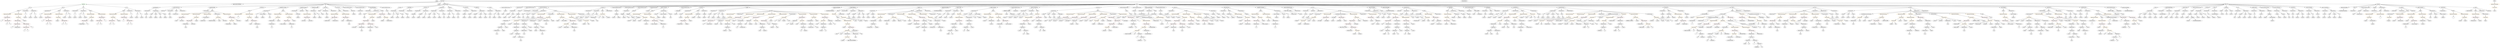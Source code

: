 strict digraph {
	graph [bb="0,0,45464,1044"];
	node [label="\N"];
	Enter	[height=0.5,
		pos="7858,1026",
		width=0.83628];
	BinaryOperation_Unnamed_35	[color=brown,
		height=0.5,
		label=BinaryOperation,
		pos="20153,522",
		width=1.9867];
	FunctionCall_Unnamed_18	[color=orange,
		height=0.5,
		label=FunctionCall,
		pos="20083,450",
		width=1.6125];
	BinaryOperation_Unnamed_35 -> FunctionCall_Unnamed_18	[pos="e,20099,467.31 20136,504.05 20127,495.42 20117,484.76 20107,475.27"];
	NumberLiteral_Unnamed_7	[color=black,
		height=0.5,
		label=NumberLiteral,
		pos="20223,450",
		width=1.765];
	BinaryOperation_Unnamed_35 -> NumberLiteral_Unnamed_7	[pos="e,20206,467.79 20170,504.05 20178,495.54 20189,485.07 20198,475.68"];
	ElementaryTypeName_bool_1	[color=black,
		height=0.5,
		label=bool,
		pos="8260,666",
		width=0.76697];
	UnaryOperation_Unnamed_11	[color=black,
		height=0.5,
		label=UnaryOperation,
		pos="30692,594",
		width=1.9452];
	Identifier_i_4	[color=black,
		height=0.5,
		label=i,
		pos="30692,522",
		width=0.75];
	UnaryOperation_Unnamed_11 -> Identifier_i_4	[pos="e,30692,540.1 30692,575.7 30692,568.41 30692,559.73 30692,551.54"];
	ParameterList_Unnamed_114	[color=black,
		height=0.5,
		label=ParameterList,
		pos="20647,810",
		width=1.7095];
	Parameter_unlockableTokens_3	[color=black,
		height=0.5,
		label=unlockableTokens,
		pos="20649,738",
		width=2.1808];
	ParameterList_Unnamed_114 -> Parameter_unlockableTokens_3	[pos="e,20649,756.1 20647,791.7 20648,784.41 20648,775.73 20648,767.54"];
	Parameter_b_2	[color=black,
		height=0.5,
		label=b,
		pos="556,738",
		width=0.75];
	ElementaryTypeName_uint256_15	[color=black,
		height=0.5,
		label=uint256,
		pos="550,666",
		width=1.0442];
	Parameter_b_2 -> ElementaryTypeName_uint256_15	[pos="e,551.47,684.1 554.52,719.7 553.89,712.41 553.15,703.73 552.45,695.54"];
	ElementaryTypeName_bool_22	[color=black,
		height=0.5,
		label=bool,
		pos="36206,666",
		width=0.76697];
	Identifier__from_4	[color=black,
		height=0.5,
		label=_from,
		pos="13465,522",
		width=0.93331];
	Identifier__reason_2	[color=black,
		height=0.5,
		label=_reason,
		pos="34667,522",
		width=1.1135];
	BinaryOperation_Unnamed_93	[color=brown,
		height=0.5,
		label=BinaryOperation,
		pos="31435,378",
		width=1.9867];
	FunctionCall_Unnamed_97	[color=orange,
		height=0.5,
		label=FunctionCall,
		pos="31432,306",
		width=1.6125];
	BinaryOperation_Unnamed_93 -> FunctionCall_Unnamed_97	[pos="e,31433,324.1 31434,359.7 31434,352.41 31434,343.73 31433,335.54"];
	Identifier_unlockableTokens	[color=black,
		height=0.5,
		label=unlockableTokens,
		pos="31587,306",
		width=2.1808];
	BinaryOperation_Unnamed_93 -> Identifier_unlockableTokens	[pos="e,31553,322.69 31468,361.64 31490,351.58 31519,338.31 31543,327.37"];
	Identifier_validUntil_3	[color=black,
		height=0.5,
		label=validUntil,
		pos="29936,594",
		width=1.266];
	Identifier_require_33	[color=black,
		height=0.5,
		label=require,
		pos="33943,594",
		width=1.0026];
	ElementaryTypeName_bytes32_5	[color=black,
		height=0.5,
		label=bytes32,
		pos="39616,666",
		width=1.0996];
	Identifier_paused_1	[color=black,
		height=0.5,
		label=paused,
		pos="44756,594",
		width=1.0303];
	Block_Unnamed_9	[color=black,
		height=0.5,
		label=Block,
		pos="2228,810",
		width=0.90558];
	ExpressionStatement_Unnamed_14	[color=orange,
		height=0.5,
		label=ExpressionStatement,
		pos="2046,738",
		width=2.458];
	Block_Unnamed_9 -> ExpressionStatement_Unnamed_14	[pos="e,2086.1,754.43 2201.9,798.97 2174.6,788.46 2131,771.69 2096.8,758.56"];
	ExpressionStatement_Unnamed_15	[color=orange,
		height=0.5,
		label=ExpressionStatement,
		pos="2241,738",
		width=2.458];
	Block_Unnamed_9 -> ExpressionStatement_Unnamed_15	[pos="e,2237.8,756.1 2231.2,791.7 2232.6,784.32 2234.2,775.52 2235.8,767.25"];
	ElementaryTypeName_address_40	[color=black,
		height=0.5,
		label=address,
		pos="11310,666",
		width=1.0996];
	Identifier_require_10	[color=black,
		height=0.5,
		label=require,
		pos="43828,594",
		width=1.0026];
	BinaryOperation_Unnamed_68	[color=brown,
		height=0.5,
		label=BinaryOperation,
		pos="35744,594",
		width=1.9867];
	NumberLiteral_Unnamed_20	[color=black,
		height=0.5,
		label=NumberLiteral,
		pos="35573,522",
		width=1.765];
	BinaryOperation_Unnamed_68 -> NumberLiteral_Unnamed_20	[pos="e,35608,537.35 35708,578.15 35682,567.48 35646,553.01 35618,541.57"];
	FunctionCall_Unnamed_65	[color=orange,
		height=0.5,
		label=FunctionCall,
		pos="35713,522",
		width=1.6125];
	BinaryOperation_Unnamed_68 -> FunctionCall_Unnamed_65	[pos="e,35721,540.1 35736,575.7 35733,568.07 35729,558.92 35725,550.4"];
	StateVariableDeclaration_Unnamed_6	[color=black,
		height=0.5,
		label=StateVariableDeclaration,
		pos="9147,882",
		width=2.8184];
	VariableDeclaration_symbol	[color=black,
		height=0.5,
		label=symbol,
		pos="9128,810",
		width=1.0581];
	StateVariableDeclaration_Unnamed_6 -> VariableDeclaration_symbol	[pos="e,9132.6,828.1 9142.3,863.7 9140.3,856.24 9137.9,847.32 9135.6,838.97"];
	ParameterList_Unnamed_34	[color=black,
		height=0.5,
		label=ParameterList,
		pos="2659,810",
		width=1.7095];
	Parameter_success_3	[color=black,
		height=0.5,
		label=success,
		pos="2640,738",
		width=1.1135];
	ParameterList_Unnamed_34 -> Parameter_success_3	[pos="e,2644.6,756.1 2654.3,791.7 2652.3,784.24 2649.9,775.32 2647.6,766.97"];
	FunctionCall_Unnamed_50	[color=orange,
		height=0.5,
		label=FunctionCall,
		pos="15350,378",
		width=1.6125];
	Identifier__value_12	[color=black,
		height=0.5,
		label=_value,
		pos="15148,306",
		width=0.96103];
	FunctionCall_Unnamed_50 -> Identifier__value_12	[pos="e,15175,317.62 15311,364.42 15279,353.97 15232,338.53 15192,324 15190,323.25 15188,322.47 15186,321.67"];
	Identifier__data	[color=black,
		height=0.5,
		label=_data,
		pos="15232,306",
		width=0.864];
	FunctionCall_Unnamed_50 -> Identifier__data	[pos="e,15253,319.46 15324,361.46 15306,350.74 15282,336.45 15263,325.2"];
	MemberAccess_Unnamed_28	[color=black,
		height=0.5,
		label=MemberAccess,
		pos="15350,306",
		width=1.9174];
	FunctionCall_Unnamed_50 -> MemberAccess_Unnamed_28	[pos="e,15350,324.1 15350,359.7 15350,352.41 15350,343.73 15350,335.54"];
	MemberAccess_Unnamed_29	[color=black,
		height=0.5,
		label=MemberAccess,
		pos="15506,306",
		width=1.9174];
	FunctionCall_Unnamed_50 -> MemberAccess_Unnamed_29	[pos="e,15472,322.16 15382,362.67 15405,352.34 15436,338.28 15462,326.87"];
	Identifier_this	[color=black,
		height=0.5,
		label=this,
		pos="15620,306",
		width=0.75];
	FunctionCall_Unnamed_50 -> Identifier_this	[pos="e,15599,317.89 15394,365.71 15401,363.75 15409,361.78 15417,360 15491,342.66 15512,348.37 15584,324 15586,323.47 15587,322.9 15589,\
322.29"];
	MemberAccess_Unnamed_76	[color=black,
		height=0.5,
		label=MemberAccess,
		pos="9460,594",
		width=1.9174];
	IndexAccess_Unnamed_68	[color=black,
		height=0.5,
		label=IndexAccess,
		pos="9461,522",
		width=1.6402];
	MemberAccess_Unnamed_76 -> IndexAccess_Unnamed_68	[pos="e,9460.8,540.1 9460.2,575.7 9460.4,568.41 9460.5,559.73 9460.6,551.54"];
	Identifier_locked_11	[color=black,
		height=0.5,
		label=locked,
		pos="36827,378",
		width=0.98875];
	Parameter__to_7	[color=black,
		height=0.5,
		label=_to,
		pos="27933,738",
		width=0.75];
	ElementaryTypeName_address_64	[color=black,
		height=0.5,
		label=address,
		pos="27930,666",
		width=1.0996];
	Parameter__to_7 -> ElementaryTypeName_address_64	[pos="e,27931,684.1 27932,719.7 27932,712.41 27932,703.73 27931,695.54"];
	MemberAccess_Unnamed_26	[color=black,
		height=0.5,
		label=MemberAccess,
		pos="21399,450",
		width=1.9174];
	Identifier_msg_12	[color=black,
		height=0.5,
		label=msg,
		pos="21399,378",
		width=0.75];
	MemberAccess_Unnamed_26 -> Identifier_msg_12	[pos="e,21399,396.1 21399,431.7 21399,424.41 21399,415.73 21399,407.54"];
	Block_Unnamed_3	[color=black,
		height=0.5,
		label=Block,
		pos="5738,810",
		width=0.90558];
	Identifier_owner_2	[color=black,
		height=0.5,
		label=owner,
		pos="5812,738",
		width=0.93331];
	Block_Unnamed_3 -> Identifier_owner_2	[pos="e,5796.1,754.07 5753.7,794.15 5763.6,784.75 5776.7,772.41 5787.9,761.78"];
	Parameter__time_1	[color=black,
		height=0.5,
		label=_time,
		pos="42461,738",
		width=0.864];
	ElementaryTypeName_uint256_29	[color=black,
		height=0.5,
		label=uint256,
		pos="42458,666",
		width=1.0442];
	Parameter__time_1 -> ElementaryTypeName_uint256_29	[pos="e,42459,684.1 42460,719.7 42460,712.41 42460,703.73 42459,695.54"];
	ElementaryTypeName_string_2	[color=black,
		height=0.5,
		label=string,
		pos="18199,738",
		width=0.864];
	ParameterList_Unnamed_89	[color=black,
		height=0.5,
		label=ParameterList,
		pos="22133,810",
		width=1.7095];
	Parameter_frozen	[color=black,
		height=0.5,
		label=frozen,
		pos="22133,738",
		width=0.94717];
	ParameterList_Unnamed_89 -> Parameter_frozen	[pos="e,22133,756.1 22133,791.7 22133,784.41 22133,775.73 22133,767.54"];
	ParameterList_Unnamed_33	[color=black,
		height=0.5,
		label=ParameterList,
		pos="2818,810",
		width=1.7095];
	Parameter__value_3	[color=black,
		height=0.5,
		label=_value,
		pos="2734,738",
		width=0.96103];
	ParameterList_Unnamed_33 -> Parameter__value_3	[pos="e,2751.7,753.72 2798.5,792.76 2787.1,783.27 2772.6,771.17 2760.2,760.85"];
	Parameter_token	[color=black,
		height=0.5,
		label=token,
		pos="2818,738",
		width=0.864];
	ParameterList_Unnamed_33 -> Parameter_token	[pos="e,2818,756.1 2818,791.7 2818,784.41 2818,775.73 2818,767.54"];
	Parameter_data	[color=black,
		height=0.5,
		label=data,
		pos="2900,738",
		width=0.75];
	ParameterList_Unnamed_33 -> Parameter_data	[pos="e,2883.8,752.79 2837,792.76 2848.4,783.01 2863.1,770.51 2875.4,760.01"];
	Parameter__from_1	[color=black,
		height=0.5,
		label=_from,
		pos="2986,738",
		width=0.93331];
	ParameterList_Unnamed_33 -> Parameter__from_1	[pos="e,2959.9,749.88 2852.4,794.67 2880.7,782.89 2920.6,766.25 2949.4,754.24"];
	Identifier_msg_21	[color=black,
		height=0.5,
		label=msg,
		pos="35013,306",
		width=0.75];
	ModifierInvocation_onlyOwner_1	[color=black,
		height=0.5,
		label=onlyOwner,
		pos="2949,810",
		width=1.4323];
	FunctionCall_Unnamed_66	[color=orange,
		height=0.5,
		label=FunctionCall,
		pos="34146,666",
		width=1.6125];
	FunctionCall_Unnamed_66 -> Identifier_require_33	[pos="e,33971,605.77 34107,652.34 34075,641.85 34028,626.38 33988,612 33986,611.26 33984,610.5 33982,609.72"];
	BinaryOperation_Unnamed_69	[color=brown,
		height=0.5,
		label=BinaryOperation,
		pos="34069,594",
		width=1.9867];
	FunctionCall_Unnamed_66 -> BinaryOperation_Unnamed_69	[pos="e,34087,611.63 34128,648.76 34118,639.97 34106,628.93 34096,619.14"];
	Identifier_AMOUNT_ZERO	[color=black,
		height=0.5,
		label=AMOUNT_ZERO,
		pos="34239,594",
		width=2.2362];
	FunctionCall_Unnamed_66 -> Identifier_AMOUNT_ZERO	[pos="e,34217,611.55 34167,649.12 34179,640 34195,628.4 34208,618.28"];
	FunctionCall_Unnamed_90	[color=orange,
		height=0.5,
		label=FunctionCall,
		pos="10173,666",
		width=1.6125];
	Identifier_require_38	[color=black,
		height=0.5,
		label=require,
		pos="10089,594",
		width=1.0026];
	FunctionCall_Unnamed_90 -> Identifier_require_38	[pos="e,10107,609.95 10154,648.76 10142,639.34 10128,627.34 10115,617.06"];
	Identifier_NOT_LOCKED_1	[color=black,
		height=0.5,
		label=NOT_LOCKED,
		pos="10216,594",
		width=2.0145];
	FunctionCall_Unnamed_90 -> Identifier_NOT_LOCKED_1	[pos="e,10205,612.28 10183,648.05 10188,640.26 10194,630.82 10199,622.08"];
	BinaryOperation_Unnamed_85	[color=brown,
		height=0.5,
		label=BinaryOperation,
		pos="10378,594",
		width=1.9867];
	FunctionCall_Unnamed_90 -> BinaryOperation_Unnamed_85	[pos="e,10337,609.14 10211,652 10243,640.96 10290,625.02 10326,612.8"];
	IndexAccess_Unnamed_29	[color=black,
		height=0.5,
		label=IndexAccess,
		pos="32117,522",
		width=1.6402];
	Identifier_balances_8	[color=black,
		height=0.5,
		label=balances,
		pos="32086,450",
		width=1.1828];
	IndexAccess_Unnamed_29 -> Identifier_balances_8	[pos="e,32094,468.1 32109,503.7 32106,496.07 32102,486.92 32098,478.4"];
	MemberAccess_Unnamed_30	[color=black,
		height=0.5,
		label=MemberAccess,
		pos="32216,450",
		width=1.9174];
	IndexAccess_Unnamed_29 -> MemberAccess_Unnamed_30	[pos="e,32193,467.31 32139,505.12 32153,495.85 32169,484.01 32184,473.76"];
	ParameterList_Unnamed_67	[color=black,
		height=0.5,
		label=ParameterList,
		pos="12901,810",
		width=1.7095];
	Parameter_success_4	[color=black,
		height=0.5,
		label=success,
		pos="12867,738",
		width=1.1135];
	ParameterList_Unnamed_67 -> Parameter_success_4	[pos="e,12875,756.1 12893,791.7 12889,784.07 12884,774.92 12880,766.4"];
	Identifier_msg_32	[color=black,
		height=0.5,
		label=msg,
		pos="8928,306",
		width=0.75];
	Identifier_lockReason_4	[color=black,
		height=0.5,
		label=lockReason,
		pos="31791,450",
		width=1.5155];
	IndexAccess_Unnamed_43	[color=black,
		height=0.5,
		label=IndexAccess,
		pos="17512,522",
		width=1.6402];
	IndexAccess_Unnamed_44	[color=black,
		height=0.5,
		label=IndexAccess,
		pos="17469,450",
		width=1.6402];
	IndexAccess_Unnamed_43 -> IndexAccess_Unnamed_44	[pos="e,17479,467.79 17502,504.05 17497,496.06 17491,486.33 17485,477.4"];
	Identifier__reason_10	[color=black,
		height=0.5,
		label=_reason,
		pos="17586,450",
		width=1.1135];
	IndexAccess_Unnamed_43 -> Identifier__reason_10	[pos="e,17569,466.75 17530,504.41 17539,495.5 17551,484.37 17561,474.58"];
	Block_Unnamed_34	[color=black,
		height=0.5,
		label=Block,
		pos="32738,810",
		width=0.90558];
	BooleanLiteral_Unnamed_11	[color=black,
		height=0.5,
		label=BooleanLiteral,
		pos="32177,738",
		width=1.7788];
	Block_Unnamed_34 -> BooleanLiteral_Unnamed_11	[pos="e,32224,750.63 32706,806.8 32627,801.18 32421,784.68 32251,756 32246,755.11 32240,754.09 32235,752.98"];
	ExpressionStatement_Unnamed_63	[color=orange,
		height=0.5,
		label=ExpressionStatement,
		pos="32348,738",
		width=2.458];
	Block_Unnamed_34 -> ExpressionStatement_Unnamed_63	[pos="e,32413,750.61 32707,803.45 32646,792.56 32510,768.1 32424,752.64"];
	ExpressionStatement_Unnamed_65	[color=orange,
		height=0.5,
		label=ExpressionStatement,
		pos="32543,738",
		width=2.458];
	Block_Unnamed_34 -> ExpressionStatement_Unnamed_65	[pos="e,32585,754.24 32711,799.41 32682,788.81 32633,771.47 32596,758.08"];
	ExpressionStatement_Unnamed_66	[color=orange,
		height=0.5,
		label=ExpressionStatement,
		pos="32738,738",
		width=2.458];
	Block_Unnamed_34 -> ExpressionStatement_Unnamed_66	[pos="e,32738,756.1 32738,791.7 32738,784.41 32738,775.73 32738,767.54"];
	ExpressionStatement_Unnamed_64	[color=orange,
		height=0.5,
		label=ExpressionStatement,
		pos="32933,738",
		width=2.458];
	Block_Unnamed_34 -> ExpressionStatement_Unnamed_64	[pos="e,32891,754.24 32765,799.41 32794,788.81 32843,771.47 32880,758.08"];
	EmitStatement_Unnamed_8	[color=black,
		height=0.5,
		label=EmitStatement,
		pos="33111,738",
		width=1.7788];
	Block_Unnamed_34 -> EmitStatement_Unnamed_8	[pos="e,33061,749.64 32769,803.7 32822,794.46 32935,774.6 33030,756 33037,754.7 33044,753.29 33051,751.88"];
	Identifier__of	[color=black,
		height=0.5,
		label=_of,
		pos="17428,378",
		width=0.75];
	ExpressionStatement_Unnamed_46	[color=orange,
		height=0.5,
		label=ExpressionStatement,
		pos="27372,738",
		width=2.458];
	BinaryOperation_Unnamed_45	[color=brown,
		height=0.5,
		label=BinaryOperation,
		pos="27243,666",
		width=1.9867];
	ExpressionStatement_Unnamed_46 -> BinaryOperation_Unnamed_45	[pos="e,27272,682.67 27342,720.76 27324,711.04 27301,698.58 27282,688.1"];
	VariableDeclaration_allowed	[color=black,
		height=0.5,
		label=allowed,
		pos="11569,810",
		width=1.0858];
	Mapping_Unnamed_4	[color=black,
		height=0.5,
		label=Mapping,
		pos="11389,738",
		width=1.2105];
	VariableDeclaration_allowed -> Mapping_Unnamed_4	[pos="e,11420,750.98 11540,797.6 11510,786.03 11464,768.01 11430,755.01"];
	ElementaryTypeName_uint256_62	[color=black,
		height=0.5,
		label=uint256,
		pos="33851,594",
		width=1.0442];
	Parameter_success	[color=black,
		height=0.5,
		label=success,
		pos="8837,738",
		width=1.1135];
	ElementaryTypeName_bool	[color=black,
		height=0.5,
		label=bool,
		pos="8837,666",
		width=0.76697];
	Parameter_success -> ElementaryTypeName_bool	[pos="e,8837,684.1 8837,719.7 8837,712.41 8837,703.73 8837,695.54"];
	MemberAccess_Unnamed_58	[color=black,
		height=0.5,
		label=MemberAccess,
		pos="37721,234",
		width=1.9174];
	Identifier_msg_27	[color=black,
		height=0.5,
		label=msg,
		pos="37721,162",
		width=0.75];
	MemberAccess_Unnamed_58 -> Identifier_msg_27	[pos="e,37721,180.1 37721,215.7 37721,208.41 37721,199.73 37721,191.54"];
	MemberAccess_Unnamed_81	[color=black,
		height=0.5,
		label=MemberAccess,
		pos="31386,594",
		width=1.9174];
	IndexAccess_Unnamed_76	[color=black,
		height=0.5,
		label=IndexAccess,
		pos="31577,522",
		width=1.6402];
	MemberAccess_Unnamed_81 -> IndexAccess_Unnamed_76	[pos="e,31540,536.43 31425,578.83 31455,567.71 31497,552.16 31530,540.3"];
	Identifier_lockReason_6	[color=black,
		height=0.5,
		label=lockReason,
		pos="31859,18",
		width=1.5155];
	EventDefinition_Locked	[color=black,
		height=0.5,
		label=Locked,
		pos="39230,882",
		width=1.0858];
	ParameterList_Unnamed_42	[color=black,
		height=0.5,
		label=ParameterList,
		pos="39114,810",
		width=1.7095];
	EventDefinition_Locked -> ParameterList_Unnamed_42	[pos="e,39140,826.76 39207,867.17 39191,857.31 39168,843.85 39150,832.59"];
	Identifier__owner_2	[color=black,
		height=0.5,
		label=_owner,
		pos="22025,594",
		width=1.0719];
	Identifier_unlockableTokens_3	[color=black,
		height=0.5,
		label=unlockableTokens,
		pos="31733,522",
		width=2.1808];
	FunctionDefinition_viewTransferCount	[color=black,
		height=0.5,
		label=viewTransferCount,
		pos="3192,882",
		width=2.2778];
	FunctionDefinition_viewTransferCount -> ModifierInvocation_onlyOwner_1	[pos="e,2988,822.23 3143.7,867.09 3101.8,855.01 3041.3,837.59 2998.9,825.38"];
	ParameterList_Unnamed_20	[color=black,
		height=0.5,
		label=ParameterList,
		pos="3080,810",
		width=1.7095];
	FunctionDefinition_viewTransferCount -> ParameterList_Unnamed_20	[pos="e,3105.3,826.83 3165.7,864.59 3150.5,855.06 3131.1,842.95 3114.6,832.65"];
	Block_Unnamed_4	[color=black,
		height=0.5,
		label=Block,
		pos="3192,810",
		width=0.90558];
	FunctionDefinition_viewTransferCount -> Block_Unnamed_4	[pos="e,3192,828.1 3192,863.7 3192,856.41 3192,847.73 3192,839.54"];
	ParameterList_Unnamed_19	[color=black,
		height=0.5,
		label=ParameterList,
		pos="3304,810",
		width=1.7095];
	FunctionDefinition_viewTransferCount -> ParameterList_Unnamed_19	[pos="e,3278.7,826.83 3218.3,864.59 3233.5,855.06 3252.9,842.95 3269.4,832.65"];
	ElementaryTypeName_uint_1	[color=black,
		height=0.5,
		label=uint,
		pos="44231,666",
		width=0.75];
	ElementaryTypeName_uint256_2	[color=black,
		height=0.5,
		label=uint256,
		pos="7433,666",
		width=1.0442];
	ExpressionStatement_Unnamed_48	[color=orange,
		height=0.5,
		label=ExpressionStatement,
		pos="12476,738",
		width=2.458];
	FunctionCall_Unnamed_39	[color=orange,
		height=0.5,
		label=FunctionCall,
		pos="12440,666",
		width=1.6125];
	ExpressionStatement_Unnamed_48 -> FunctionCall_Unnamed_39	[pos="e,12449,684.1 12467,719.7 12463,711.98 12458,702.71 12454,694.11"];
	NumberLiteral_Unnamed_21	[color=black,
		height=0.5,
		label=NumberLiteral,
		pos="34006,522",
		width=1.765];
	Parameter_amount_7	[color=black,
		height=0.5,
		label=amount,
		pos="17463,738",
		width=1.0581];
	ElementaryTypeName_uint_3	[color=black,
		height=0.5,
		label=uint,
		pos="17627,666",
		width=0.75];
	Parameter_amount_7 -> ElementaryTypeName_uint_3	[pos="e,17605,677.42 17492,725.61 17518,715.13 17557,699 17591,684 17592,683.42 17594,682.82 17595,682.21"];
	Parameter__reason_7	[color=black,
		height=0.5,
		label=_reason,
		pos="28018,738",
		width=1.1135];
	ElementaryTypeName_bytes32_11	[color=black,
		height=0.5,
		label=bytes32,
		pos="28027,666",
		width=1.0996];
	Parameter__reason_7 -> ElementaryTypeName_bytes32_11	[pos="e,28025,684.1 28020,719.7 28021,712.32 28022,703.52 28023,695.25"];
	ExpressionStatement_Unnamed_9	[color=orange,
		height=0.5,
		label=ExpressionStatement,
		pos="3352,738",
		width=2.458];
	BinaryOperation_Unnamed_10	[color=brown,
		height=0.5,
		label=BinaryOperation,
		pos="3268,666",
		width=1.9867];
	ExpressionStatement_Unnamed_9 -> BinaryOperation_Unnamed_10	[pos="e,3287.9,683.55 3331.7,720.05 3321.2,711.31 3308.2,700.49 3296.7,690.9"];
	Identifier_tokensLocked_1	[color=black,
		height=0.5,
		label=tokensLocked,
		pos="29749,450",
		width=1.765];
	Identifier_locked_19	[color=black,
		height=0.5,
		label=locked,
		pos="31620,90",
		width=0.98875];
	ElementaryTypeName_uint256_41	[color=black,
		height=0.5,
		label=uint256,
		pos="11435,594",
		width=1.0442];
	BinaryOperation_Unnamed_84	[color=brown,
		height=0.5,
		label=BinaryOperation,
		pos="22754,594",
		width=1.9867];
	MemberAccess_Unnamed_64	[color=black,
		height=0.5,
		label=MemberAccess,
		pos="22749,522",
		width=1.9174];
	BinaryOperation_Unnamed_84 -> MemberAccess_Unnamed_64	[pos="e,22750,540.1 22753,575.7 22752,568.41 22752,559.73 22751,551.54"];
	Identifier_owner_txorigin11	[color=black,
		height=0.5,
		label=owner_txorigin11,
		pos="22912,522",
		width=2.0976];
	BinaryOperation_Unnamed_84 -> Identifier_owner_txorigin11	[pos="e,22877,538.4 22788,577.81 22811,567.61 22842,554.06 22867,542.98"];
	IndexAccess_Unnamed_75	[color=black,
		height=0.5,
		label=IndexAccess,
		pos="25456,378",
		width=1.6402];
	Identifier__of_10	[color=black,
		height=0.5,
		label=_of,
		pos="25401,306",
		width=0.75];
	IndexAccess_Unnamed_75 -> Identifier__of_10	[pos="e,25413,322.36 25443,360.05 25436,351.44 25428,340.81 25420,331.33"];
	Identifier_locked_18	[color=black,
		height=0.5,
		label=locked,
		pos="25482,306",
		width=0.98875];
	IndexAccess_Unnamed_75 -> Identifier_locked_18	[pos="e,25476,324.1 25462,359.7 25465,352.15 25469,343.12 25472,334.68"];
	Identifier__spender	[color=black,
		height=0.5,
		label=_spender,
		pos="16503,522",
		width=1.2521];
	Identifier__reason_13	[color=black,
		height=0.5,
		label=_reason,
		pos="18380,378",
		width=1.1135];
	ElementaryTypeName_bool_11	[color=black,
		height=0.5,
		label=bool,
		pos="9206,666",
		width=0.76697];
	FunctionCall_Unnamed_19	[color=orange,
		height=0.5,
		label=FunctionCall,
		pos="19942,666",
		width=1.6125];
	Identifier_owner_7	[color=black,
		height=0.5,
		label=owner,
		pos="19714,594",
		width=0.93331];
	FunctionCall_Unnamed_19 -> Identifier_owner_7	[pos="e,19740,605.66 19898,653.76 19861,643.76 19805,628.24 19757,612 19755,611.25 19753,610.46 19750,609.64"];
	FunctionCall_Unnamed_20	[color=orange,
		height=0.5,
		label=FunctionCall,
		pos="19824,594",
		width=1.6125];
	FunctionCall_Unnamed_19 -> FunctionCall_Unnamed_20	[pos="e,19850,610.49 19916,649.46 19899,639.72 19878,627.03 19860,616.35"];
	Identifier_Transfer	[color=black,
		height=0.5,
		label=Transfer,
		pos="19942,594",
		width=1.1689];
	FunctionCall_Unnamed_19 -> Identifier_Transfer	[pos="e,19942,612.1 19942,647.7 19942,640.41 19942,631.73 19942,623.54"];
	Identifier__totalSupply_2	[color=black,
		height=0.5,
		label=_totalSupply,
		pos="20060,594",
		width=1.6125];
	FunctionCall_Unnamed_19 -> Identifier__totalSupply_2	[pos="e,20034,610.49 19968,649.46 19985,639.72 20006,627.03 20024,616.35"];
	ElementaryTypeName_string	[color=black,
		height=0.5,
		label=string,
		pos="9086,738",
		width=0.864];
	VariableDeclaration_symbol -> ElementaryTypeName_string	[pos="e,9095.9,755.47 9118,792.41 9113.2,784.3 9107.2,774.35 9101.7,765.25"];
	Identifier__amount_3	[color=black,
		height=0.5,
		label=_amount,
		pos="35151,594",
		width=1.1967];
	ElementaryTypeName_uint256_74	[color=black,
		height=0.5,
		label=uint256,
		pos="30699,666",
		width=1.0442];
	VariableDeclaration__of	[color=black,
		height=0.5,
		label=_of,
		pos="38927,738",
		width=0.75];
	ElementaryTypeName_address_27	[color=black,
		height=0.5,
		label=address,
		pos="38927,666",
		width=1.0996];
	VariableDeclaration__of -> ElementaryTypeName_address_27	[pos="e,38927,684.1 38927,719.7 38927,712.41 38927,703.73 38927,695.54"];
	FunctionCall_Unnamed_67	[color=orange,
		height=0.5,
		label=FunctionCall,
		pos="34730,594",
		width=1.6125];
	FunctionCall_Unnamed_67 -> Identifier__reason_2	[pos="e,34681,538.99 34715,576.41 34707,567.74 34698,556.97 34689,547.38"];
	MemberAccess_Unnamed_40	[color=black,
		height=0.5,
		label=MemberAccess,
		pos="34794,522",
		width=1.9174];
	FunctionCall_Unnamed_67 -> MemberAccess_Unnamed_40	[pos="e,34778,539.96 34745,576.41 34753,567.99 34762,557.58 34771,548.2"];
	VariableDeclarationStatement_Unnamed_1	[color=black,
		height=0.5,
		label=VariableDeclarationStatement,
		pos="33886,738",
		width=3.3174];
	FunctionCall_Unnamed_63	[color=orange,
		height=0.5,
		label=FunctionCall,
		pos="33764,666",
		width=1.6125];
	VariableDeclarationStatement_Unnamed_1 -> FunctionCall_Unnamed_63	[pos="e,33790,682.2 33857,720.23 33840,710.52 33818,698.2 33800,687.86"];
	VariableDeclaration_validUntil	[color=black,
		height=0.5,
		label=validUntil,
		pos="33886,666",
		width=1.266];
	VariableDeclarationStatement_Unnamed_1 -> VariableDeclaration_validUntil	[pos="e,33886,684.1 33886,719.7 33886,712.41 33886,703.73 33886,695.54"];
	FunctionCall_Unnamed_101	[color=orange,
		height=0.5,
		label=FunctionCall,
		pos="20571,378",
		width=1.6125];
	Identifier_tokensUnlockable_1	[color=black,
		height=0.5,
		label=tokensUnlockable,
		pos="20397,306",
		width=2.1392];
	FunctionCall_Unnamed_101 -> Identifier_tokensUnlockable_1	[pos="e,20435,322.14 20537,363.17 20510,352.63 20474,337.99 20445,326.3"];
	Identifier__of_20	[color=black,
		height=0.5,
		label=_of,
		pos="20519,306",
		width=0.75];
	FunctionCall_Unnamed_101 -> Identifier__of_20	[pos="e,20530,322.36 20558,360.05 20552,351.44 20544,340.81 20537,331.33"];
	IndexAccess_Unnamed_86	[color=black,
		height=0.5,
		label=IndexAccess,
		pos="20623,306",
		width=1.6402];
	FunctionCall_Unnamed_101 -> IndexAccess_Unnamed_86	[pos="e,20611,323.79 20584,360.05 20590,351.89 20597,341.91 20604,332.82"];
	IfStatement_Unnamed_5	[color=orange,
		height=0.5,
		label=IfStatement,
		pos="25232,738",
		width=1.4739];
	BinaryOperation_Unnamed_87	[color=brown,
		height=0.5,
		label=BinaryOperation,
		pos="25232,666",
		width=1.9867];
	IfStatement_Unnamed_5 -> BinaryOperation_Unnamed_87	[pos="e,25232,684.1 25232,719.7 25232,712.41 25232,703.73 25232,695.54"];
	ExpressionStatement_Unnamed_89	[color=orange,
		height=0.5,
		label=ExpressionStatement,
		pos="25410,666",
		width=2.458];
	IfStatement_Unnamed_5 -> ExpressionStatement_Unnamed_89	[pos="e,25370,682.55 25265,723.83 25292,713.35 25330,698.51 25360,686.62"];
	MemberAccess_Unnamed_24	[color=black,
		height=0.5,
		label=MemberAccess,
		pos="18059,522",
		width=1.9174];
	Identifier_tx_3	[color=black,
		height=0.5,
		label=tx,
		pos="18059,450",
		width=0.75];
	MemberAccess_Unnamed_24 -> Identifier_tx_3	[pos="e,18059,468.1 18059,503.7 18059,496.41 18059,487.73 18059,479.54"];
	MemberAccess_Unnamed_14	[color=black,
		height=0.5,
		label=MemberAccess,
		pos="10729,666",
		width=1.9174];
	Identifier_msg_5	[color=black,
		height=0.5,
		label=msg,
		pos="10829,594",
		width=0.75];
	MemberAccess_Unnamed_14 -> Identifier_msg_5	[pos="e,10811,607.59 10752,648.59 10767,638.21 10786,624.77 10802,613.94"];
	Identifier_validUntil_1	[color=black,
		height=0.5,
		label=validUntil,
		pos="35258,594",
		width=1.266];
	Parameter_remaining_2	[color=black,
		height=0.5,
		label=remaining,
		pos="21109,738",
		width=1.2798];
	ElementaryTypeName_uint256_54	[color=black,
		height=0.5,
		label=uint256,
		pos="21308,666",
		width=1.0442];
	Parameter_remaining_2 -> ElementaryTypeName_uint256_54	[pos="e,21279,677.88 21143,725.41 21174,714.81 21221,698.59 21262,684 21264,683.27 21266,682.51 21268,681.75"];
	EventDefinition_FreezeAccount	[color=black,
		height=0.5,
		label=FreezeAccount,
		pos="9353,882",
		width=1.862];
	ParameterList_Unnamed_62	[color=black,
		height=0.5,
		label=ParameterList,
		pos="9264,810",
		width=1.7095];
	EventDefinition_FreezeAccount -> ParameterList_Unnamed_62	[pos="e,9284.8,827.39 9332.4,864.76 9320.9,855.73 9306.4,844.33 9293.7,834.35"];
	Identifier_balances_2	[color=black,
		height=0.5,
		label=balances,
		pos="12905,522",
		width=1.1828];
	Identifier_Transfer_2	[color=black,
		height=0.5,
		label=Transfer,
		pos="23421,594",
		width=1.1689];
	IndexAccess_Unnamed_39	[color=black,
		height=0.5,
		label=IndexAccess,
		pos="29296,450",
		width=1.6402];
	Identifier_locked_2	[color=black,
		height=0.5,
		label=locked,
		pos="29255,378",
		width=0.98875];
	IndexAccess_Unnamed_39 -> Identifier_locked_2	[pos="e,29265,395.79 29286,432.05 29281,424.14 29276,414.54 29271,405.69"];
	Identifier__to_10	[color=black,
		height=0.5,
		label=_to,
		pos="29336,378",
		width=0.75];
	IndexAccess_Unnamed_39 -> Identifier__to_10	[pos="e,29327,395.31 29306,432.05 29310,424.03 29316,414.26 29321,405.3"];
	ParameterList_Unnamed_98	[color=black,
		height=0.5,
		label=ParameterList,
		pos="17145,810",
		width=1.7095];
	Parameter__of_6	[color=black,
		height=0.5,
		label=_of,
		pos="17064,738",
		width=0.75];
	ParameterList_Unnamed_98 -> Parameter__of_6	[pos="e,17080,752.88 17126,792.41 17115,782.81 17101,770.63 17089,760.32"];
	Parameter__reason_8	[color=black,
		height=0.5,
		label=_reason,
		pos="17149,738",
		width=1.1135];
	ParameterList_Unnamed_98 -> Parameter__reason_8	[pos="e,17148,756.1 17146,791.7 17146,784.41 17147,775.73 17147,767.54"];
	MemberAccess_Unnamed_48	[color=black,
		height=0.5,
		label=MemberAccess,
		pos="17247,522",
		width=1.9174];
	IndexAccess_Unnamed_45	[color=black,
		height=0.5,
		label=IndexAccess,
		pos="17247,450",
		width=1.6402];
	MemberAccess_Unnamed_48 -> IndexAccess_Unnamed_45	[pos="e,17247,468.1 17247,503.7 17247,496.41 17247,487.73 17247,479.54"];
	ElementaryTypeName_uint256_75	[color=black,
		height=0.5,
		label=uint256,
		pos="32038,594",
		width=1.0442];
	Identifier__reason_19	[color=black,
		height=0.5,
		label=_reason,
		pos="36818,450",
		width=1.1135];
	Identifier__of_18	[color=black,
		height=0.5,
		label=_of,
		pos="31857,522",
		width=0.75];
	ElementaryTypeName_uint256_8	[color=black,
		height=0.5,
		label=uint256,
		pos="1173,666",
		width=1.0442];
	FunctionDefinition_mul	[color=black,
		height=0.5,
		label=mul,
		pos="538,882",
		width=0.75];
	Block_Unnamed_10	[color=black,
		height=0.5,
		label=Block,
		pos="334,810",
		width=0.90558];
	FunctionDefinition_mul -> Block_Unnamed_10	[pos="e,361.21,820.34 514.2,872.83 479.25,860.84 413.69,838.35 372.02,824.05"];
	ParameterList_Unnamed_30	[color=black,
		height=0.5,
		label=ParameterList,
		pos="467,810",
		width=1.7095];
	FunctionDefinition_mul -> ParameterList_Unnamed_30	[pos="e,483.94,827.7 523.29,866.5 514.25,857.59 502.44,845.94 491.97,835.62"];
	ParameterList_Unnamed_29	[color=black,
		height=0.5,
		label=ParameterList,
		pos="608,810",
		width=1.7095];
	FunctionDefinition_mul -> ParameterList_Unnamed_29	[pos="e,591.3,827.7 552.5,866.5 561.41,857.59 573.06,845.94 583.38,835.62"];
	FunctionCall_Unnamed_45	[color=orange,
		height=0.5,
		label=FunctionCall,
		pos="21690,666",
		width=1.6125];
	BinaryOperation_Unnamed_51	[color=brown,
		height=0.5,
		label=BinaryOperation,
		pos="21806,594",
		width=1.9867];
	FunctionCall_Unnamed_45 -> BinaryOperation_Unnamed_51	[pos="e,21780,610.98 21716,649.46 21732,639.81 21753,627.27 21770,616.65"];
	Identifier_require_24	[color=black,
		height=0.5,
		label=require,
		pos="21932,594",
		width=1.0026];
	FunctionCall_Unnamed_45 -> Identifier_require_24	[pos="e,21905,605.86 21734,653.75 21783,641.1 21859,621.13 21887,612 21889,611.28 21892,610.51 21894,609.72"];
	ElementaryTypeName_uint256_20	[color=black,
		height=0.5,
		label=uint256,
		pos="2723,666",
		width=1.0442];
	Parameter__value_3 -> ElementaryTypeName_uint256_20	[pos="e,2725.7,684.1 2731.3,719.7 2730.1,712.32 2728.7,703.52 2727.4,695.25"];
	ElementaryTypeName_uint256_51	[color=black,
		height=0.5,
		label=uint256,
		pos="30600,666",
		width=1.0442];
	Identifier_require_11	[color=black,
		height=0.5,
		label=require,
		pos="12655,594",
		width=1.0026];
	Parameter_success_10	[color=black,
		height=0.5,
		label=success,
		pos="23628,738",
		width=1.1135];
	ElementaryTypeName_bool_20	[color=black,
		height=0.5,
		label=bool,
		pos="23542,666",
		width=0.76697];
	Parameter_success_10 -> ElementaryTypeName_bool_20	[pos="e,23559,680.74 23609,721.81 23597,711.88 23581,698.77 23568,687.87"];
	ElementaryTypeName_address_67	[color=black,
		height=0.5,
		label=address,
		pos="18365,666",
		width=1.0996];
	EmitStatement_Unnamed_2	[color=black,
		height=0.5,
		label=EmitStatement,
		pos="43525,738",
		width=1.7788];
	FunctionCall_Unnamed_15	[color=orange,
		height=0.5,
		label=FunctionCall,
		pos="43509,666",
		width=1.6125];
	EmitStatement_Unnamed_2 -> FunctionCall_Unnamed_15	[pos="e,43513,684.1 43521,719.7 43519,712.32 43517,703.52 43515,695.25"];
	BinaryOperation_Unnamed_4	[color=brown,
		height=0.5,
		label=BinaryOperation,
		pos="6578,594",
		width=1.9867];
	BinaryOperation_Unnamed_6	[color=brown,
		height=0.5,
		label=BinaryOperation,
		pos="6442,522",
		width=1.9867];
	BinaryOperation_Unnamed_4 -> BinaryOperation_Unnamed_6	[pos="e,6472.4,538.66 6547.5,577.29 6528.3,567.43 6503.4,554.59 6482.6,543.88"];
	BinaryOperation_Unnamed_5	[color=brown,
		height=0.5,
		label=BinaryOperation,
		pos="6603,522",
		width=1.9867];
	BinaryOperation_Unnamed_4 -> BinaryOperation_Unnamed_5	[pos="e,6596.9,540.1 6584.2,575.7 6586.9,568.15 6590.1,559.12 6593.1,550.68"];
	ElementaryTypeName_address_72	[color=black,
		height=0.5,
		label=address,
		pos="24913,666",
		width=1.0996];
	FunctionDefinition_getUnlockableTokens	[color=black,
		height=0.5,
		label=getUnlockableTokens,
		pos="39495,882",
		width=2.5412];
	ParameterList_Unnamed_61	[color=black,
		height=0.5,
		label=ParameterList,
		pos="39354,810",
		width=1.7095];
	FunctionDefinition_getUnlockableTokens -> ParameterList_Unnamed_61	[pos="e,39384,825.95 39462,864.76 39442,854.7 39416,841.69 39394,831"];
	ParameterList_Unnamed_60	[color=black,
		height=0.5,
		label=ParameterList,
		pos="39495,810",
		width=1.7095];
	FunctionDefinition_getUnlockableTokens -> ParameterList_Unnamed_60	[pos="e,39495,828.1 39495,863.7 39495,856.41 39495,847.73 39495,839.54"];
	Identifier_require_14	[color=black,
		height=0.5,
		label=require,
		pos="13252,594",
		width=1.0026];
	Identifier_msg_13	[color=black,
		height=0.5,
		label=msg,
		pos="21241,378",
		width=0.75];
	Identifier__reason_26	[color=black,
		height=0.5,
		label=_reason,
		pos="24969,378",
		width=1.1135];
	Identifier__of_13	[color=black,
		height=0.5,
		label=_of,
		pos="30709,234",
		width=0.75];
	ElementaryTypeName_uint256_5	[color=black,
		height=0.5,
		label=uint256,
		pos="7817,666",
		width=1.0442];
	ParameterList_Unnamed_46	[color=black,
		height=0.5,
		label=ParameterList,
		pos="39636,810",
		width=1.7095];
	Parameter__of	[color=black,
		height=0.5,
		label=_of,
		pos="39551,738",
		width=0.75];
	ParameterList_Unnamed_46 -> Parameter__of	[pos="e,39567,752.56 39616,792.76 39604,782.95 39589,770.34 39576,759.8"];
	Parameter__reason_1	[color=black,
		height=0.5,
		label=_reason,
		pos="39636,738",
		width=1.1135];
	ParameterList_Unnamed_46 -> Parameter__reason_1	[pos="e,39636,756.1 39636,791.7 39636,784.41 39636,775.73 39636,767.54"];
	Identifier_owner_txorigin4	[color=black,
		height=0.5,
		label=owner_txorigin4,
		pos="36574,522",
		width=1.9729];
	BinaryOperation_Unnamed_75	[color=brown,
		height=0.5,
		label=BinaryOperation,
		pos="28684,666",
		width=1.9867];
	FunctionCall_Unnamed_79	[color=orange,
		height=0.5,
		label=FunctionCall,
		pos="28449,594",
		width=1.6125];
	BinaryOperation_Unnamed_75 -> FunctionCall_Unnamed_79	[pos="e,28490,607.2 28639,651.59 28600,639.84 28542,622.77 28501,610.46"];
	IndexAccess_Unnamed_41	[color=black,
		height=0.5,
		label=IndexAccess,
		pos="28584,594",
		width=1.6402];
	BinaryOperation_Unnamed_75 -> IndexAccess_Unnamed_41	[pos="e,28607,611.07 28661,648.59 28647,639.31 28631,627.57 28616,617.44"];
	VariableDeclaration__address	[color=black,
		height=0.5,
		label=_address,
		pos="9180,738",
		width=1.2382];
	ElementaryTypeName_address_41	[color=black,
		height=0.5,
		label=address,
		pos="9121,666",
		width=1.0996];
	VariableDeclaration__address -> ElementaryTypeName_address_41	[pos="e,9134.6,683.15 9166.3,720.76 9159.1,712.19 9150.1,701.49 9142,691.9"];
	ElementaryTypeName_bool_3	[color=black,
		height=0.5,
		label=bool,
		pos="6549,666",
		width=0.76697];
	NumberLiteral_Unnamed_2	[color=black,
		height=0.5,
		label=NumberLiteral,
		pos="4114,522",
		width=1.765];
	StateVariableDeclaration_Unnamed_14	[color=black,
		height=0.5,
		label=StateVariableDeclaration,
		pos="9580,882",
		width=2.8184];
	VariableDeclaration_balances	[color=black,
		height=0.5,
		label=balances,
		pos="9386,810",
		width=1.1828];
	StateVariableDeclaration_Unnamed_14 -> VariableDeclaration_balances	[pos="e,9417.6,822.41 9536.5,865.29 9504.2,853.64 9460.4,837.85 9428.4,826.3"];
	ParameterList_Unnamed_74	[color=black,
		height=0.5,
		label=ParameterList,
		pos="30164,810",
		width=1.7095];
	Parameter__address_2	[color=black,
		height=0.5,
		label=_address,
		pos="30159,738",
		width=1.2382];
	ParameterList_Unnamed_74 -> Parameter__address_2	[pos="e,30160,756.1 30163,791.7 30162,784.41 30162,775.73 30161,767.54"];
	ForStatement_Unnamed_1	[color=black,
		height=0.5,
		label=ForStatement,
		pos="31243,738",
		width=1.6818];
	ExpressionStatement_Unnamed_90	[color=orange,
		height=0.5,
		label=ExpressionStatement,
		pos="30843,666",
		width=2.458];
	ForStatement_Unnamed_1 -> ExpressionStatement_Unnamed_90	[pos="e,30908,678.43 31192,728.06 31123,715.99 30999,694.37 30919,680.36"];
	VariableDeclarationStatement_Unnamed_5	[color=black,
		height=0.5,
		label=VariableDeclarationStatement,
		pos="31069,666",
		width=3.3174];
	ForStatement_Unnamed_1 -> VariableDeclarationStatement_Unnamed_5	[pos="e,31110,683.31 31208,723 31183,712.85 31148,698.95 31120,687.54"];
	Block_Unnamed_46	[color=black,
		height=0.5,
		label=Block,
		pos="31243,666",
		width=0.90558];
	ForStatement_Unnamed_1 -> Block_Unnamed_46	[pos="e,31243,684.1 31243,719.7 31243,712.41 31243,703.73 31243,695.54"];
	BinaryOperation_Unnamed_90	[color=brown,
		height=0.5,
		label=BinaryOperation,
		pos="31386,666",
		width=1.9867];
	ForStatement_Unnamed_1 -> BinaryOperation_Unnamed_90	[pos="e,31354,682.55 31273,722.15 31294,712.06 31321,698.58 31344,687.47"];
	FunctionDefinition_increaseLockAmount_1	[color=black,
		height=0.5,
		label=increaseLockAmount,
		pos="9810,882",
		width=2.4996];
	ModifierInvocation_whenNotPaused_9	[color=black,
		height=0.5,
		label=whenNotPaused,
		pos="9518,810",
		width=1.9729];
	FunctionDefinition_increaseLockAmount_1 -> ModifierInvocation_whenNotPaused_9	[pos="e,9568.4,823.08 9754,867.59 9704.1,855.6 9631,838.08 9579.4,825.72"];
	ParameterList_Unnamed_108	[color=black,
		height=0.5,
		label=ParameterList,
		pos="9669,810",
		width=1.7095];
	FunctionDefinition_increaseLockAmount_1 -> ParameterList_Unnamed_108	[pos="e,9699.1,825.95 9777.3,864.76 9757,854.7 9730.8,841.69 9709.3,831"];
	ParameterList_Unnamed_107	[color=black,
		height=0.5,
		label=ParameterList,
		pos="9810,810",
		width=1.7095];
	FunctionDefinition_increaseLockAmount_1 -> ParameterList_Unnamed_107	[pos="e,9810,828.1 9810,863.7 9810,856.41 9810,847.73 9810,839.54"];
	Block_Unnamed_43	[color=black,
		height=0.5,
		label=Block,
		pos="10061,810",
		width=0.90558];
	FunctionDefinition_increaseLockAmount_1 -> Block_Unnamed_43	[pos="e,10032,819.02 9861.1,866.75 9908.5,853.54 9978,834.16 10021,822.07"];
	ParameterList_Unnamed_63	[color=black,
		height=0.5,
		label=ParameterList,
		pos="19082,810",
		width=1.7095];
	Parameter__symbol	[color=black,
		height=0.5,
		label=_symbol,
		pos="18885,738",
		width=1.1967];
	ParameterList_Unnamed_63 -> Parameter__symbol	[pos="e,18917,750.37 19044,795.5 19011,783.67 18962,766.49 18928,754.18"];
	Parameter__name	[color=black,
		height=0.5,
		label=_name,
		pos="18981,738",
		width=0.97489];
	ParameterList_Unnamed_63 -> Parameter__name	[pos="e,19001,753.09 19059,792.94 19044,782.98 19026,770.09 19010,759.41"];
	Parameter__decimals	[color=black,
		height=0.5,
		label=_decimals,
		pos="19082,738",
		width=1.3353];
	ParameterList_Unnamed_63 -> Parameter__decimals	[pos="e,19082,756.1 19082,791.7 19082,784.41 19082,775.73 19082,767.54"];
	Parameter__totalSupply_	[color=black,
		height=0.5,
		label=_totalSupply_,
		pos="19211,738",
		width=1.7511];
	ParameterList_Unnamed_63 -> Parameter__totalSupply_	[pos="e,19183,754.33 19110,793.64 19129,783.7 19153,770.64 19173,759.78"];
	FunctionCall_Unnamed_76	[color=orange,
		height=0.5,
		label=FunctionCall,
		pos="29049,594",
		width=1.6125];
	MemberAccess_Unnamed_46	[color=black,
		height=0.5,
		label=MemberAccess,
		pos="29040,522",
		width=1.9174];
	FunctionCall_Unnamed_76 -> MemberAccess_Unnamed_46	[pos="e,29042,540.1 29047,575.7 29046,568.32 29045,559.52 29044,551.25"];
	Identifier__reason_7	[color=black,
		height=0.5,
		label=_reason,
		pos="29167,522",
		width=1.1135];
	FunctionCall_Unnamed_76 -> Identifier__reason_7	[pos="e,29144,536.83 29075,577.46 29092,567.2 29115,553.66 29134,542.65"];
	Identifier___1	[color=black,
		height=0.5,
		label=_,
		pos="43354,666",
		width=0.75];
	NumberLiteral_Unnamed_5	[color=black,
		height=0.5,
		label=NumberLiteral,
		pos="23413,738",
		width=1.765];
	BinaryOperation_Unnamed	[color=brown,
		height=0.5,
		label=BinaryOperation,
		pos="6226,666",
		width=1.9867];
	Identifier_owner	[color=black,
		height=0.5,
		label=owner,
		pos="6200,594",
		width=0.93331];
	BinaryOperation_Unnamed -> Identifier_owner	[pos="e,6206.4,612.1 6219.6,647.7 6216.8,640.15 6213.4,631.12 6210.3,622.68"];
	MemberAccess_Unnamed	[color=black,
		height=0.5,
		label=MemberAccess,
		pos="6321,594",
		width=1.9174];
	BinaryOperation_Unnamed -> MemberAccess_Unnamed	[pos="e,6298.8,611.39 6248,648.76 6260.4,639.64 6276.1,628.1 6289.7,618.06"];
	FunctionCall_Unnamed_31	[color=orange,
		height=0.5,
		label=FunctionCall,
		pos="16504,666",
		width=1.6125];
	Identifier_require_15	[color=black,
		height=0.5,
		label=require,
		pos="16504,594",
		width=1.0026];
	FunctionCall_Unnamed_31 -> Identifier_require_15	[pos="e,16504,612.1 16504,647.7 16504,640.41 16504,631.73 16504,623.54"];
	BinaryOperation_Unnamed_43	[color=brown,
		height=0.5,
		label=BinaryOperation,
		pos="16630,594",
		width=1.9867];
	FunctionCall_Unnamed_31 -> BinaryOperation_Unnamed_43	[pos="e,16601,610.89 16531,649.81 16549,640.06 16572,627.26 16591,616.48"];
	Identifier_owner_txorigin33	[color=black,
		height=0.5,
		label=owner_txorigin33,
		pos="11897,522",
		width=2.0976];
	Block_Unnamed_25	[color=black,
		height=0.5,
		label=Block,
		pos="11788,810",
		width=0.90558];
	ExpressionStatement_Unnamed_50	[color=orange,
		height=0.5,
		label=ExpressionStatement,
		pos="11539,738",
		width=2.458];
	Block_Unnamed_25 -> ExpressionStatement_Unnamed_50	[pos="e,11598,751.74 11763,797.99 11758,795.86 11752,793.75 11747,792 11702,777 11650,763.79 11610,754.31"];
	ExpressionStatement_Unnamed_49	[color=orange,
		height=0.5,
		label=ExpressionStatement,
		pos="11734,738",
		width=2.458];
	Block_Unnamed_25 -> ExpressionStatement_Unnamed_49	[pos="e,11747,755.8 11776,793.12 11769,784.77 11761,774.32 11754,764.84"];
	ElementaryTypeName_bytes32	[color=black,
		height=0.5,
		label=bytes32,
		pos="41423,594",
		width=1.0996];
	Block_Unnamed_29	[color=black,
		height=0.5,
		label=Block,
		pos="15164,810",
		width=0.90558];
	IfStatement_Unnamed	[color=orange,
		height=0.5,
		label=IfStatement,
		pos="15078,738",
		width=1.4739];
	Block_Unnamed_29 -> IfStatement_Unnamed	[pos="e,15098,754.95 15146,794.5 15135,785.13 15119,772.73 15106,762.03"];
	BooleanLiteral_Unnamed_8	[color=black,
		height=0.5,
		label=BooleanLiteral,
		pos="15213,738",
		width=1.7788];
	Block_Unnamed_29 -> BooleanLiteral_Unnamed_8	[pos="e,15201,756.12 15175,792.76 15181,784.61 15188,774.53 15195,765.31"];
	ModifierInvocation_whenPaused	[color=black,
		height=0.5,
		label=whenPaused,
		pos="43603,810",
		width=1.5848];
	BinaryOperation_Unnamed_88	[color=brown,
		height=0.5,
		label=BinaryOperation,
		pos="25104,594",
		width=1.9867];
	Identifier_now_2	[color=black,
		height=0.5,
		label=now,
		pos="24992,522",
		width=0.75];
	BinaryOperation_Unnamed_88 -> Identifier_now_2	[pos="e,25011,534.99 25078,576.76 25061,566 25038,551.86 25020,540.79"];
	MemberAccess_Unnamed_78	[color=black,
		height=0.5,
		label=MemberAccess,
		pos="25106,522",
		width=1.9174];
	BinaryOperation_Unnamed_88 -> MemberAccess_Unnamed_78	[pos="e,25106,540.1 25104,575.7 25105,568.41 25105,559.73 25105,551.54"];
	ElementaryTypeName_uint256_37	[color=black,
		height=0.5,
		label=uint256,
		pos="11700,810",
		width=1.0442];
	ElementaryTypeName_bool_10	[color=black,
		height=0.5,
		label=bool,
		pos="11395,666",
		width=0.76697];
	Parameter_owner_txorigin11	[color=black,
		height=0.5,
		label=owner_txorigin11,
		pos="23089,738",
		width=2.0976];
	ElementaryTypeName_address_70	[color=black,
		height=0.5,
		label=address,
		pos="23089,666",
		width=1.0996];
	Parameter_owner_txorigin11 -> ElementaryTypeName_address_70	[pos="e,23089,684.1 23089,719.7 23089,712.41 23089,703.73 23089,695.54"];
	FunctionCall_Unnamed_92	[color=orange,
		height=0.5,
		label=FunctionCall,
		pos="10320,666",
		width=1.6125];
	Identifier__amount_8	[color=black,
		height=0.5,
		label=_amount,
		pos="10511,594",
		width=1.1967];
	FunctionCall_Unnamed_92 -> Identifier__amount_8	[pos="e,10480,606.54 10356,651.67 10389,639.89 10435,622.72 10469,610.37"];
	FunctionCall_Unnamed_93	[color=orange,
		height=0.5,
		label=FunctionCall,
		pos="10630,594",
		width=1.6125];
	FunctionCall_Unnamed_92 -> FunctionCall_Unnamed_93	[pos="e,10586,606.36 10364,653.64 10371,651.69 10379,649.74 10387,648 10465,630.18 10485,629.82 10563,612 10567,611.07 10571,610.09 10575,\
609.08"];
	Identifier_transfer_2	[color=black,
		height=0.5,
		label=transfer,
		pos="10745,594",
		width=1.0719];
	FunctionCall_Unnamed_92 -> Identifier_transfer_2	[pos="e,10716,606.41 10362,653.35 10370,651.37 10379,649.48 10387,648 10523,622.89 10562,643.35 10697,612 10700,611.36 10703,610.62 10705,\
609.81"];
	ExpressionStatement_Unnamed_20	[color=orange,
		height=0.5,
		label=ExpressionStatement,
		pos="43159,738",
		width=2.458];
	FunctionCall_Unnamed_12	[color=orange,
		height=0.5,
		label=FunctionCall,
		pos="43159,666",
		width=1.6125];
	ExpressionStatement_Unnamed_20 -> FunctionCall_Unnamed_12	[pos="e,43159,684.1 43159,719.7 43159,712.41 43159,703.73 43159,695.54"];
	ModifierInvocation_onlyOwner_4	[color=black,
		height=0.5,
		label=onlyOwner,
		pos="25300,810",
		width=1.4323];
	ElementaryTypeName_uint_4	[color=black,
		height=0.5,
		label=uint,
		pos="23220,666",
		width=0.75];
	Identifier_tx_4	[color=black,
		height=0.5,
		label=tx,
		pos="22749,450",
		width=0.75];
	MemberAccess_Unnamed_64 -> Identifier_tx_4	[pos="e,22749,468.1 22749,503.7 22749,496.41 22749,487.73 22749,479.54"];
	MemberAccess_Unnamed_52	[color=black,
		height=0.5,
		label=MemberAccess,
		pos="38130,378",
		width=1.9174];
	Identifier_amount_15	[color=black,
		height=0.5,
		label=amount,
		pos="38108,306",
		width=1.0581];
	MemberAccess_Unnamed_52 -> Identifier_amount_15	[pos="e,38113,324.1 38125,359.7 38122,352.24 38119,343.32 38117,334.97"];
	Parameter_unlockableTokens_1	[color=black,
		height=0.5,
		label=unlockableTokens,
		pos="39355,738",
		width=2.1808];
	ElementaryTypeName_uint256_36	[color=black,
		height=0.5,
		label=uint256,
		pos="39327,666",
		width=1.0442];
	Parameter_unlockableTokens_1 -> ElementaryTypeName_uint256_36	[pos="e,39334,684.1 39348,719.7 39345,712.15 39341,703.12 39338,694.68"];
	Identifier__transfer_1	[color=black,
		height=0.5,
		label=_transfer,
		pos="27511,666",
		width=1.2105];
	Parameter_a_2	[color=black,
		height=0.5,
		label=a,
		pos="638,738",
		width=0.75];
	ElementaryTypeName_uint256_14	[color=black,
		height=0.5,
		label=uint256,
		pos="643,666",
		width=1.0442];
	Parameter_a_2 -> ElementaryTypeName_uint256_14	[pos="e,641.78,684.1 639.24,719.7 639.76,712.41 640.38,703.73 640.96,695.54"];
	ParameterList_Unnamed_94	[color=black,
		height=0.5,
		label=ParameterList,
		pos="33601,810",
		width=1.7095];
	Parameter__amount_2	[color=black,
		height=0.5,
		label=_amount,
		pos="33461,738",
		width=1.1967];
	ParameterList_Unnamed_94 -> Parameter__amount_2	[pos="e,33488,752.34 33571,793.98 33550,783.25 33521,768.76 33498,757.34"];
	Parameter__time_3	[color=black,
		height=0.5,
		label=_time,
		pos="33556,738",
		width=0.864];
	ParameterList_Unnamed_94 -> Parameter__time_3	[pos="e,33566,755.31 33590,792.05 33585,783.85 33578,773.83 33573,764.71"];
	Parameter__reason_6	[color=black,
		height=0.5,
		label=_reason,
		pos="33647,738",
		width=1.1135];
	ParameterList_Unnamed_94 -> Parameter__reason_6	[pos="e,33636,755.79 33612,792.05 33617,784.06 33624,774.33 33630,765.4"];
	BinaryOperation_Unnamed_20	[color=brown,
		height=0.5,
		label=BinaryOperation,
		pos="325,594",
		width=1.9867];
	BinaryOperation_Unnamed_21	[color=brown,
		height=0.5,
		label=BinaryOperation,
		pos="321,522",
		width=1.9867];
	BinaryOperation_Unnamed_20 -> BinaryOperation_Unnamed_21	[pos="e,321.98,540.1 324.01,575.7 323.59,568.41 323.1,559.73 322.63,551.54"];
	BinaryOperation_Unnamed_22	[color=brown,
		height=0.5,
		label=BinaryOperation,
		pos="482,522",
		width=1.9867];
	BinaryOperation_Unnamed_20 -> BinaryOperation_Unnamed_22	[pos="e,448,538.16 359.07,577.81 382.11,567.54 412.77,553.87 437.7,542.75"];
	BinaryOperation_Unnamed_38	[color=brown,
		height=0.5,
		label=BinaryOperation,
		pos="13806,594",
		width=1.9867];
	Identifier__value	[color=black,
		height=0.5,
		label=_value,
		pos="13902,522",
		width=0.96103];
	BinaryOperation_Unnamed_38 -> Identifier__value	[pos="e,13882,537.25 13828,576.76 13842,566.96 13859,554.36 13873,543.83"];
	IndexAccess_Unnamed_1	[color=black,
		height=0.5,
		label=IndexAccess,
		pos="14014,522",
		width=1.6402];
	BinaryOperation_Unnamed_38 -> IndexAccess_Unnamed_1	[pos="e,13975,536.03 13848,579 13881,567.65 13929,551.62 13965,539.61"];
	Parameter__amount_4	[color=black,
		height=0.5,
		label=_amount,
		pos="9557,738",
		width=1.1967];
	ElementaryTypeName_uint256_72	[color=black,
		height=0.5,
		label=uint256,
		pos="9552,666",
		width=1.0442];
	Parameter__amount_4 -> ElementaryTypeName_uint256_72	[pos="e,9553.2,684.1 9555.8,719.7 9555.2,712.41 9554.6,703.73 9554,695.54"];
	MemberAccess_Unnamed_9	[color=black,
		height=0.5,
		label=MemberAccess,
		pos="44113,594",
		width=1.9174];
	Identifier_receiver	[color=black,
		height=0.5,
		label=receiver,
		pos="44113,522",
		width=1.0996];
	MemberAccess_Unnamed_9 -> Identifier_receiver	[pos="e,44113,540.1 44113,575.7 44113,568.41 44113,559.73 44113,551.54"];
	MemberAccess_Unnamed_34	[color=black,
		height=0.5,
		label=MemberAccess,
		pos="32646,378",
		width=1.9174];
	Identifier_msg_18	[color=black,
		height=0.5,
		label=msg,
		pos="32646,306",
		width=0.75];
	MemberAccess_Unnamed_34 -> Identifier_msg_18	[pos="e,32646,324.1 32646,359.7 32646,352.41 32646,343.73 32646,335.54"];
	Identifier_receiver_2	[color=black,
		height=0.5,
		label=receiver,
		pos="17927,522",
		width=1.0996];
	Identifier_msg_19	[color=black,
		height=0.5,
		label=msg,
		pos="33160,522",
		width=0.75];
	Identifier_lockReason_1	[color=black,
		height=0.5,
		label=lockReason,
		pos="28990,378",
		width=1.5155];
	ElementaryTypeName_uint	[color=black,
		height=0.5,
		label=uint,
		pos="4850,666",
		width=0.75];
	Identifier_tx_5	[color=black,
		height=0.5,
		label=tx,
		pos="36732,450",
		width=0.75];
	Parameter_None_2	[color=black,
		height=0.5,
		label=None,
		pos="3074,738",
		width=0.85014];
	ParameterList_Unnamed_20 -> Parameter_None_2	[pos="e,3075.5,756.1 3078.5,791.7 3077.9,784.41 3077.1,775.73 3076.4,767.54"];
	Identifier__address	[color=black,
		height=0.5,
		label=_address,
		pos="30431,522",
		width=1.2382];
	ParameterList_Unnamed_28	[color=black,
		height=0.5,
		label=ParameterList,
		pos="2340,810",
		width=1.7095];
	Parameter_c_1	[color=black,
		height=0.5,
		label=c,
		pos="2374,738",
		width=0.75];
	ParameterList_Unnamed_28 -> Parameter_c_1	[pos="e,2365.9,755.62 2348.4,791.7 2352.2,783.87 2356.8,774.44 2361,765.73"];
	Parameter__reason_9	[color=black,
		height=0.5,
		label=_reason,
		pos="18414,738",
		width=1.1135];
	ElementaryTypeName_bytes32_13	[color=black,
		height=0.5,
		label=bytes32,
		pos="18175,666",
		width=1.0996];
	Parameter__reason_9 -> ElementaryTypeName_bytes32_13	[pos="e,18205,678.13 18384,725.98 18377,723.9 18371,721.81 18365,720 18303,701.31 18285,702.89 18223,684 18221,683.28 18218,682.52 18216,\
681.72"];
	Identifier__amount_7	[color=black,
		height=0.5,
		label=_amount,
		pos="30043,594",
		width=1.1967];
	Identifier_expenses_2	[color=black,
		height=0.5,
		label=expenses,
		pos="26286,666",
		width=1.2382];
	InheritanceSpecifier_Unnamed	[color=black,
		height=0.5,
		label=InheritanceSpecifier,
		pos="42705,882",
		width=2.3333];
	UserDefinedTypeName_Unnamed	[color=black,
		height=0.5,
		label=UserDefinedTypeName,
		pos="42684,810",
		width=2.7214];
	InheritanceSpecifier_Unnamed -> UserDefinedTypeName_Unnamed	[pos="e,42689,828.1 42700,863.7 42698,856.24 42695,847.32 42692,838.97"];
	FunctionCall_Unnamed_6	[color=orange,
		height=0.5,
		label=FunctionCall,
		pos="4175,594",
		width=1.6125];
	FunctionCall_Unnamed_6 -> NumberLiteral_Unnamed_2	[pos="e,4128.8,539.96 4160.5,576.41 4153.3,568.08 4144.3,557.8 4136.2,548.49"];
	ElementaryTypeName_address_20	[color=black,
		height=0.5,
		label=address,
		pos="4235,522",
		width=1.0996];
	FunctionCall_Unnamed_6 -> ElementaryTypeName_address_20	[pos="e,4221.3,538.99 4189.2,576.41 4196.6,567.83 4205.7,557.19 4213.9,547.67"];
	BinaryOperation_Unnamed_71	[color=brown,
		height=0.5,
		label=BinaryOperation,
		pos="36089,666",
		width=1.9867];
	FunctionCall_Unnamed_70	[color=orange,
		height=0.5,
		label=FunctionCall,
		pos="36193,594",
		width=1.6125];
	BinaryOperation_Unnamed_71 -> FunctionCall_Unnamed_70	[pos="e,36169,610.91 36113,648.76 36127,639.42 36145,627.55 36160,617.33"];
	IndexAccess_Unnamed_36	[color=black,
		height=0.5,
		label=IndexAccess,
		pos="36328,594",
		width=1.6402];
	BinaryOperation_Unnamed_71 -> IndexAccess_Unnamed_36	[pos="e,36287,607.11 36135,651.67 36175,639.87 36234,622.66 36276,610.3"];
	ElementaryTypeName_address_12	[color=black,
		height=0.5,
		label=address,
		pos="6372,738",
		width=1.0996];
	Parameter_None_11	[color=black,
		height=0.5,
		label=None,
		pos="9465,738",
		width=0.85014];
	ElementaryTypeName_bool_25	[color=black,
		height=0.5,
		label=bool,
		pos="9469,666",
		width=0.76697];
	Parameter_None_11 -> ElementaryTypeName_bool_25	[pos="e,9468,684.1 9466,719.7 9466.4,712.41 9466.9,703.73 9467.4,695.54"];
	Parameter__of_2	[color=black,
		height=0.5,
		label=_of,
		pos="41103,738",
		width=0.75];
	ElementaryTypeName_address_31	[color=black,
		height=0.5,
		label=address,
		pos="41103,666",
		width=1.0996];
	Parameter__of_2 -> ElementaryTypeName_address_31	[pos="e,41103,684.1 41103,719.7 41103,712.41 41103,703.73 41103,695.54"];
	FunctionDefinition_transfer_1	[color=black,
		height=0.5,
		label=transfer,
		pos="10911,882",
		width=1.0719];
	ParameterList_Unnamed_69	[color=black,
		height=0.5,
		label=ParameterList,
		pos="10646,810",
		width=1.7095];
	FunctionDefinition_transfer_1 -> ParameterList_Unnamed_69	[pos="e,10691,822.76 10878,872.28 10834,860.61 10755,839.76 10701,825.66"];
	ParameterList_Unnamed_68	[color=black,
		height=0.5,
		label=ParameterList,
		pos="10799,810",
		width=1.7095];
	FunctionDefinition_transfer_1 -> ParameterList_Unnamed_68	[pos="e,10824,826.68 10889,867 10873,857.17 10852,843.84 10834,832.64"];
	Block_Unnamed_20	[color=black,
		height=0.5,
		label=Block,
		pos="10911,810",
		width=0.90558];
	FunctionDefinition_transfer_1 -> Block_Unnamed_20	[pos="e,10911,828.1 10911,863.7 10911,856.41 10911,847.73 10911,839.54"];
	ModifierInvocation_whenNotPaused_1	[color=black,
		height=0.5,
		label=whenNotPaused,
		pos="11033,810",
		width=1.9729];
	FunctionDefinition_transfer_1 -> ModifierInvocation_whenNotPaused_1	[pos="e,11005,826.83 10935,867.34 10952,857.44 10976,843.87 10995,832.53"];
	Parameter_None	[color=black,
		height=0.5,
		label=None,
		pos="7333,738",
		width=0.85014];
	ElementaryTypeName_uint256	[color=black,
		height=0.5,
		label=uint256,
		pos="7340,666",
		width=1.0442];
	Parameter_None -> ElementaryTypeName_uint256	[pos="e,7338.3,684.1 7334.7,719.7 7335.5,712.41 7336.3,703.73 7337.1,695.54"];
	ElementaryTypeName_address_28	[color=black,
		height=0.5,
		label=address,
		pos="40198,666",
		width=1.0996];
	Identifier__of_6	[color=black,
		height=0.5,
		label=_of,
		pos="38191,306",
		width=0.75];
	ParameterList_Unnamed_23	[color=black,
		height=0.5,
		label=ParameterList,
		pos="4787,810",
		width=1.7095];
	Parameter_to	[color=black,
		height=0.5,
		label=to,
		pos="4607,738",
		width=0.75];
	ParameterList_Unnamed_23 -> Parameter_to	[pos="e,4628.2,749.38 4748.1,795.74 4718.9,785.54 4678.1,770.73 4643,756 4641.5,755.37 4639.9,754.7 4638.4,754.02"];
	Parameter_owner_txorigin3	[color=black,
		height=0.5,
		label=owner_txorigin3,
		pos="4723,738",
		width=1.9729];
	ParameterList_Unnamed_23 -> Parameter_owner_txorigin3	[pos="e,4738.5,755.96 4771.8,792.41 4764.1,783.99 4754.6,773.58 4746,764.2"];
	Parameter_amount	[color=black,
		height=0.5,
		label=amount,
		pos="4850,738",
		width=1.0581];
	ParameterList_Unnamed_23 -> Parameter_amount	[pos="e,4835.6,754.99 4801.9,792.41 4809.7,783.74 4819.4,772.97 4828.1,763.38"];
	UnaryOperation_Unnamed_4	[color=black,
		height=0.5,
		label=UnaryOperation,
		pos="17014,594",
		width=1.9452];
	IndexAccess_Unnamed_12	[color=black,
		height=0.5,
		label=IndexAccess,
		pos="17015,522",
		width=1.6402];
	UnaryOperation_Unnamed_4 -> IndexAccess_Unnamed_12	[pos="e,17015,540.1 17014,575.7 17014,568.41 17014,559.73 17015,551.54"];
	ExpressionStatement_Unnamed_12	[color=orange,
		height=0.5,
		label=ExpressionStatement,
		pos="866,738",
		width=2.458];
	BinaryOperation_Unnamed_12	[color=brown,
		height=0.5,
		label=BinaryOperation,
		pos="866,666",
		width=1.9867];
	ExpressionStatement_Unnamed_12 -> BinaryOperation_Unnamed_12	[pos="e,866,684.1 866,719.7 866,712.41 866,703.73 866,695.54"];
	ElementaryTypeName_uint256_28	[color=black,
		height=0.5,
		label=uint256,
		pos="39711,666",
		width=1.0442];
	Parameter__reason_2	[color=black,
		height=0.5,
		label=_reason,
		pos="42552,738",
		width=1.1135];
	ElementaryTypeName_bytes32_6	[color=black,
		height=0.5,
		label=bytes32,
		pos="42553,666",
		width=1.0996];
	Parameter__reason_2 -> ElementaryTypeName_bytes32_6	[pos="e,42553,684.1 42552,719.7 42552,712.41 42552,703.73 42553,695.54"];
	EmitStatement_Unnamed_7	[color=black,
		height=0.5,
		label=EmitStatement,
		pos="23844,738",
		width=1.7788];
	FunctionCall_Unnamed_56	[color=orange,
		height=0.5,
		label=FunctionCall,
		pos="23739,666",
		width=1.6125];
	EmitStatement_Unnamed_7 -> FunctionCall_Unnamed_56	[pos="e,23763,682.74 23820,720.94 23806,711.45 23787,699.29 23772,688.93"];
	Identifier_now	[color=black,
		height=0.5,
		label=now,
		pos="33646,522",
		width=0.75];
	ElementaryTypeName_address_14	[color=black,
		height=0.5,
		label=address,
		pos="5745,666",
		width=1.0996];
	BinaryOperation_Unnamed_52	[color=brown,
		height=0.5,
		label=BinaryOperation,
		pos="21554,594",
		width=1.9867];
	NumberLiteral_Unnamed_15	[color=black,
		height=0.5,
		label=NumberLiteral,
		pos="21554,522",
		width=1.765];
	BinaryOperation_Unnamed_52 -> NumberLiteral_Unnamed_15	[pos="e,21554,540.1 21554,575.7 21554,568.41 21554,559.73 21554,551.54"];
	Identifier__spender_4	[color=black,
		height=0.5,
		label=_spender,
		pos="21681,522",
		width=1.2521];
	BinaryOperation_Unnamed_52 -> Identifier__spender_4	[pos="e,21655,537.16 21583,577.12 21601,566.88 21626,553.5 21645,542.6"];
	ElementaryTypeName_address_49	[color=black,
		height=0.5,
		label=address,
		pos="30159,666",
		width=1.0996];
	Parameter__address_2 -> ElementaryTypeName_address_49	[pos="e,30159,684.1 30159,719.7 30159,712.41 30159,703.73 30159,695.54"];
	ElementaryTypeName_uint256_78	[color=black,
		height=0.5,
		label=uint256,
		pos="21027,522",
		width=1.0442];
	ParameterList_Unnamed_14	[color=black,
		height=0.5,
		label=ParameterList,
		pos="5626,810",
		width=1.7095];
	VariableDeclaration__from_1	[color=black,
		height=0.5,
		label=_from,
		pos="5654,738",
		width=0.93331];
	ParameterList_Unnamed_14 -> VariableDeclaration__from_1	[pos="e,5647.2,756.1 5632.9,791.7 5635.9,784.15 5639.6,775.12 5642.9,766.68"];
	VariableDeclaration__to_1	[color=black,
		height=0.5,
		label=_to,
		pos="5733,738",
		width=0.75];
	ParameterList_Unnamed_14 -> VariableDeclaration__to_1	[pos="e,5714.1,751.34 5650.3,793.12 5666.5,782.53 5687.8,768.57 5704.7,757.49"];
	VariableDeclaration_MAX_TOTAL_SUPPLY	[color=black,
		height=0.5,
		label=MAX_TOTAL_SUPPLY,
		pos="23296,810",
		width=2.9847];
	VariableDeclaration_MAX_TOTAL_SUPPLY -> NumberLiteral_Unnamed_5	[pos="e,23387,754.67 23324,792.23 23340,782.7 23360,770.66 23377,760.44"];
	ElementaryTypeName_uint256_39	[color=black,
		height=0.5,
		label=uint256,
		pos="23532,738",
		width=1.0442];
	VariableDeclaration_MAX_TOTAL_SUPPLY -> ElementaryTypeName_uint256_39	[pos="e,23503,749.98 23353,794.32 23391,784.3 23442,770.29 23486,756 23488,755.28 23490,754.53 23493,753.74"];
	Parameter__address	[color=black,
		height=0.5,
		label=_address,
		pos="8348,738",
		width=1.2382];
	ElementaryTypeName_address	[color=black,
		height=0.5,
		label=address,
		pos="8348,666",
		width=1.0996];
	Parameter__address -> ElementaryTypeName_address	[pos="e,8348,684.1 8348,719.7 8348,712.41 8348,703.73 8348,695.54"];
	ExpressionStatement_Unnamed_13	[color=orange,
		height=0.5,
		label=ExpressionStatement,
		pos="1061,738",
		width=2.458];
	FunctionCall_Unnamed_8	[color=orange,
		height=0.5,
		label=FunctionCall,
		pos="1059,666",
		width=1.6125];
	ExpressionStatement_Unnamed_13 -> FunctionCall_Unnamed_8	[pos="e,1059.5,684.1 1060.5,719.7 1060.3,712.41 1060,703.73 1059.8,695.54"];
	ParameterList_Unnamed_91	[color=black,
		height=0.5,
		label=ParameterList,
		pos="23628,810",
		width=1.7095];
	ParameterList_Unnamed_91 -> Parameter_success_10	[pos="e,23628,756.1 23628,791.7 23628,784.41 23628,775.73 23628,767.54"];
	ElementaryTypeName_address_61	[color=black,
		height=0.5,
		label=address,
		pos="23478,522",
		width=1.0996];
	NumberLiteral_Unnamed_23	[color=black,
		height=0.5,
		label=NumberLiteral,
		pos="29731,522",
		width=1.765];
	ElementaryTypeName_address_25	[color=black,
		height=0.5,
		label=address,
		pos="41293,666",
		width=1.0996];
	Identifier_receiver_1	[color=black,
		height=0.5,
		label=receiver,
		pos="11751,522",
		width=1.0996];
	IndexAccess_Unnamed_58	[color=black,
		height=0.5,
		label=IndexAccess,
		pos="37076,522",
		width=1.6402];
	Identifier__reason_18	[color=black,
		height=0.5,
		label=_reason,
		pos="37059,450",
		width=1.1135];
	IndexAccess_Unnamed_58 -> Identifier__reason_18	[pos="e,37063,468.1 37072,503.7 37070,496.32 37068,487.52 37066,479.25"];
	IndexAccess_Unnamed_59	[color=black,
		height=0.5,
		label=IndexAccess,
		pos="37176,450",
		width=1.6402];
	IndexAccess_Unnamed_58 -> IndexAccess_Unnamed_59	[pos="e,37153,467.06 37099,505.12 37112,495.78 37129,483.84 37144,473.55"];
	ExpressionStatement_Unnamed_43	[color=orange,
		height=0.5,
		label=ExpressionStatement,
		pos="15954,738",
		width=2.458];
	FunctionCall_Unnamed_33	[color=orange,
		height=0.5,
		label=FunctionCall,
		pos="15953,666",
		width=1.6125];
	ExpressionStatement_Unnamed_43 -> FunctionCall_Unnamed_33	[pos="e,15953,684.1 15954,719.7 15954,712.41 15954,703.73 15953,695.54"];
	VariableDeclaration_i	[color=black,
		height=0.5,
		label=i,
		pos="38405,594",
		width=0.75];
	ElementaryTypeName_uint256_70	[color=black,
		height=0.5,
		label=uint256,
		pos="38405,522",
		width=1.0442];
	VariableDeclaration_i -> ElementaryTypeName_uint256_70	[pos="e,38405,540.1 38405,575.7 38405,568.41 38405,559.73 38405,551.54"];
	NumberLiteral_Unnamed_25	[color=black,
		height=0.5,
		label=NumberLiteral,
		pos="29189,594",
		width=1.765];
	ElementaryTypeName_address_71	[color=black,
		height=0.5,
		label=address,
		pos="10587,522",
		width=1.0996];
	Identifier_owner_1	[color=black,
		height=0.5,
		label=owner,
		pos="4505,522",
		width=0.93331];
	Identifier__of_17	[color=black,
		height=0.5,
		label=_of,
		pos="30914,162",
		width=0.75];
	ParameterList_Unnamed_109	[color=black,
		height=0.5,
		label=ParameterList,
		pos="24730,810",
		width=1.7095];
	Parameter__of_9	[color=black,
		height=0.5,
		label=_of,
		pos="24942,738",
		width=0.75];
	ParameterList_Unnamed_109 -> Parameter__of_9	[pos="e,24921,749.6 24775,797.41 24811,787.7 24862,772.77 24906,756 24908,755.41 24909,754.79 24911,754.13"];
	Parameter__reason_12	[color=black,
		height=0.5,
		label=_reason,
		pos="25027,738",
		width=1.1135];
	ParameterList_Unnamed_109 -> Parameter__reason_12	[pos="e,24997,750.25 24776,797.59 24784,795.67 24792,793.74 24800,792 24879,774.47 24900,777.28 24978,756 24981,755.3 24983,754.53 24986,\
753.73"];
	MemberAccess_Unnamed_87	[color=black,
		height=0.5,
		label=MemberAccess,
		pos="36732,522",
		width=1.9174];
	MemberAccess_Unnamed_87 -> Identifier_tx_5	[pos="e,36732,468.1 36732,503.7 36732,496.41 36732,487.73 36732,479.54"];
	Parameter__from_2	[color=black,
		height=0.5,
		label=_from,
		pos="12959,738",
		width=0.93331];
	ElementaryTypeName_address_43	[color=black,
		height=0.5,
		label=address,
		pos="12934,666",
		width=1.0996];
	Parameter__from_2 -> ElementaryTypeName_address_43	[pos="e,12940,684.28 12953,720.05 12950,712.52 12947,703.44 12944,694.94"];
	Parameter__from	[color=black,
		height=0.5,
		label=_from,
		pos="7729,738",
		width=0.93331];
	ElementaryTypeName_address_5	[color=black,
		height=0.5,
		label=address,
		pos="7722,666",
		width=1.0996];
	Parameter__from -> ElementaryTypeName_address_5	[pos="e,7723.7,684.1 7727.3,719.7 7726.5,712.41 7725.7,703.73 7724.9,695.54"];
	IndexAccess_Unnamed_62	[color=black,
		height=0.5,
		label=IndexAccess,
		pos="9065,522",
		width=1.6402];
	IndexAccess_Unnamed_63	[color=black,
		height=0.5,
		label=IndexAccess,
		pos="8990,450",
		width=1.6402];
	IndexAccess_Unnamed_62 -> IndexAccess_Unnamed_63	[pos="e,9007.6,467.47 9047.2,504.41 9037.9,495.69 9026.3,484.85 9015.9,475.21"];
	Identifier__reason_21	[color=black,
		height=0.5,
		label=_reason,
		pos="9107,450",
		width=1.1135];
	IndexAccess_Unnamed_62 -> Identifier__reason_21	[pos="e,9096.9,467.79 9075.2,504.05 9080,496.06 9085.8,486.33 9091.2,477.4"];
	FunctionCall_Unnamed_34	[color=orange,
		height=0.5,
		label=FunctionCall,
		pos="16208,666",
		width=1.6125];
	MemberAccess_Unnamed_17	[color=black,
		height=0.5,
		label=MemberAccess,
		pos="16076,594",
		width=1.9174];
	FunctionCall_Unnamed_34 -> MemberAccess_Unnamed_17	[pos="e,16106,610.72 16180,649.98 16161,640.09 16136,626.98 16116,616.05"];
	Identifier__spender_3	[color=black,
		height=0.5,
		label=_spender,
		pos="16208,594",
		width=1.2521];
	FunctionCall_Unnamed_34 -> Identifier__spender_3	[pos="e,16208,612.1 16208,647.7 16208,640.41 16208,631.73 16208,623.54"];
	Identifier_Approval	[color=black,
		height=0.5,
		label=Approval,
		pos="16317,594",
		width=1.266];
	FunctionCall_Unnamed_34 -> Identifier_Approval	[pos="e,16294,609.94 16232,649.29 16248,639.45 16268,626.65 16284,615.96"];
	Identifier__value_8	[color=black,
		height=0.5,
		label=_value,
		pos="16415,594",
		width=0.96103];
	FunctionCall_Unnamed_34 -> Identifier__value_8	[pos="e,16388,605.88 16248,652.75 16282,642.44 16330,627.01 16372,612 16374,611.35 16376,610.67 16378,609.97"];
	Identifier_msg_34	[color=black,
		height=0.5,
		label=msg,
		pos="9870,522",
		width=0.75];
	Parameter_success_6	[color=black,
		height=0.5,
		label=success,
		pos="16979,738",
		width=1.1135];
	ElementaryTypeName_bool_14	[color=black,
		height=0.5,
		label=bool,
		pos="16914,666",
		width=0.76697];
	Parameter_success_6 -> ElementaryTypeName_bool_14	[pos="e,16928,681.86 16964,721.12 16956,712.01 16945,700.4 16936,690.28"];
	Identifier__totalSupply_1	[color=black,
		height=0.5,
		label=_totalSupply,
		pos="19270,594",
		width=1.6125];
	VariableDeclaration_frozen	[color=black,
		height=0.5,
		label=frozen,
		pos="9277,738",
		width=0.94717];
	VariableDeclaration_frozen -> ElementaryTypeName_bool_11	[pos="e,9220.9,681.68 9261.6,721.81 9252.1,712.42 9239.7,700.19 9229,689.67"];
	ExpressionStatement_Unnamed_74	[color=orange,
		height=0.5,
		label=ExpressionStatement,
		pos="29149,666",
		width=2.458];
	ExpressionStatement_Unnamed_74 -> FunctionCall_Unnamed_76	[pos="e,29072,610.91 29125,648.23 29112,638.94 29095,627.28 29081,617.23"];
	IndexAccess_Unnamed_53	[color=black,
		height=0.5,
		label=IndexAccess,
		pos="38389,234",
		width=1.6402];
	Identifier_lockReason_3	[color=black,
		height=0.5,
		label=lockReason,
		pos="38339,162",
		width=1.5155];
	IndexAccess_Unnamed_53 -> Identifier_lockReason_3	[pos="e,38351,179.79 38377,216.05 38371,207.97 38364,198.12 38358,189.11"];
	Identifier__of_7	[color=black,
		height=0.5,
		label=_of,
		pos="38439,162",
		width=0.75];
	IndexAccess_Unnamed_53 -> Identifier__of_7	[pos="e,38428,178.83 38401,216.05 38407,207.65 38414,197.32 38421,188.02"];
	Parameter__value_6	[color=black,
		height=0.5,
		label=_value,
		pos="15704,738",
		width=0.96103];
	ElementaryTypeName_uint256_49	[color=black,
		height=0.5,
		label=uint256,
		pos="15706,666",
		width=1.0442];
	Parameter__value_6 -> ElementaryTypeName_uint256_49	[pos="e,15706,684.1 15704,719.7 15705,712.41 15705,703.73 15705,695.54"];
	ParameterList_Unnamed_81	[color=black,
		height=0.5,
		label=ParameterList,
		pos="17623,810",
		width=1.7095];
	ParameterList_Unnamed_81 -> Parameter_amount_7	[pos="e,17490,750.93 17590,794.5 17564,783.11 17528,767.26 17501,755.41"];
	Parameter_receiver_2	[color=black,
		height=0.5,
		label=receiver,
		pos="17559,738",
		width=1.0996];
	ParameterList_Unnamed_81 -> Parameter_receiver_2	[pos="e,17574,754.99 17608,792.41 17600,783.74 17590,772.97 17581,763.38"];
	Parameter_owner_txorigin5	[color=black,
		height=0.5,
		label=owner_txorigin5,
		pos="17688,738",
		width=1.9729];
	ParameterList_Unnamed_81 -> Parameter_owner_txorigin5	[pos="e,17672,755.96 17638,792.41 17646,783.99 17656,773.58 17665,764.2"];
	Parameter_None_5	[color=black,
		height=0.5,
		label=None,
		pos="41804,738",
		width=0.85014];
	ElementaryTypeName_bool_8	[color=black,
		height=0.5,
		label=bool,
		pos="41804,666",
		width=0.76697];
	Parameter_None_5 -> ElementaryTypeName_bool_8	[pos="e,41804,684.1 41804,719.7 41804,712.41 41804,703.73 41804,695.54"];
	IndexAccess_Unnamed_69	[color=black,
		height=0.5,
		label=IndexAccess,
		pos="9422,450",
		width=1.6402];
	IndexAccess_Unnamed_68 -> IndexAccess_Unnamed_69	[pos="e,9431.4,467.79 9451.6,504.05 9447.2,496.14 9441.8,486.54 9436.9,477.69"];
	Identifier__reason_25	[color=black,
		height=0.5,
		label=_reason,
		pos="9539,450",
		width=1.1135];
	IndexAccess_Unnamed_68 -> Identifier__reason_25	[pos="e,9521.5,466.67 9479.1,504.76 9489.2,495.71 9501.9,484.29 9513,474.3"];
	Identifier__	[color=black,
		height=0.5,
		label=_,
		pos="4286,666",
		width=0.75];
	Identifier_incomes	[color=black,
		height=0.5,
		label=incomes,
		pos="15045,522",
		width=1.1551];
	Identifier__to_6	[color=black,
		height=0.5,
		label=_to,
		pos="14013,594",
		width=0.75];
	ElementaryTypeName_bool_23	[color=black,
		height=0.5,
		label=bool,
		pos="28298,666",
		width=0.76697];
	ExpressionStatement_Unnamed_33	[color=orange,
		height=0.5,
		label=ExpressionStatement,
		pos="13259,738",
		width=2.458];
	FunctionCall_Unnamed_21	[color=orange,
		height=0.5,
		label=FunctionCall,
		pos="13240,666",
		width=1.6125];
	ExpressionStatement_Unnamed_33 -> FunctionCall_Unnamed_21	[pos="e,13245,684.1 13254,719.7 13252,712.24 13250,703.32 13248,694.97"];
	ParameterList_Unnamed_115	[color=black,
		height=0.5,
		label=ParameterList,
		pos="26725,1026",
		width=1.7095];
	StateVariableDeclaration_Unnamed_17	[color=black,
		height=0.5,
		label=StateVariableDeclaration,
		pos="11180,882",
		width=2.8184];
	VariableDeclaration_expenses	[color=black,
		height=0.5,
		label=expenses,
		pos="11180,810",
		width=1.2382];
	StateVariableDeclaration_Unnamed_17 -> VariableDeclaration_expenses	[pos="e,11180,828.1 11180,863.7 11180,856.41 11180,847.73 11180,839.54"];
	Parameter_success_1	[color=black,
		height=0.5,
		label=success,
		pos="8245,738",
		width=1.1135];
	Parameter_success_1 -> ElementaryTypeName_bool_1	[pos="e,8256.3,684.1 8248.7,719.7 8250.3,712.32 8252.2,703.52 8253.9,695.25"];
	ElementaryTypeName_bool_5	[color=black,
		height=0.5,
		label=bool,
		pos="42874,738",
		width=0.76697];
	BinaryOperation_Unnamed_95	[color=brown,
		height=0.5,
		label=BinaryOperation,
		pos="31609,666",
		width=1.9867];
	NumberLiteral_Unnamed_31	[color=black,
		height=0.5,
		label=NumberLiteral,
		pos="31609,594",
		width=1.765];
	BinaryOperation_Unnamed_95 -> NumberLiteral_Unnamed_31	[pos="e,31609,612.1 31609,647.7 31609,640.41 31609,631.73 31609,623.54"];
	Identifier_unlockableTokens_2	[color=black,
		height=0.5,
		label=unlockableTokens,
		pos="31769,594",
		width=2.1808];
	BinaryOperation_Unnamed_95 -> Identifier_unlockableTokens_2	[pos="e,31734,610.52 31644,649.81 31667,639.64 31698,626.15 31723,615.09"];
	ElementaryTypeName_uint256_4	[color=black,
		height=0.5,
		label=uint256,
		pos="8080,666",
		width=1.0442];
	MemberAccess_Unnamed_47	[color=black,
		height=0.5,
		label=MemberAccess,
		pos="17512,594",
		width=1.9174];
	MemberAccess_Unnamed_47 -> IndexAccess_Unnamed_43	[pos="e,17512,540.1 17512,575.7 17512,568.41 17512,559.73 17512,551.54"];
	Identifier__address_3	[color=black,
		height=0.5,
		label=_address,
		pos="12561,666",
		width=1.2382];
	Parameter_amount_9	[color=black,
		height=0.5,
		label=amount,
		pos="33345,738",
		width=1.0581];
	ElementaryTypeName_uint256_59	[color=black,
		height=0.5,
		label=uint256,
		pos="33347,666",
		width=1.0442];
	Parameter_amount_9 -> ElementaryTypeName_uint256_59	[pos="e,33347,684.1 33345,719.7 33346,712.41 33346,703.73 33346,695.54"];
	ContractDefinition_SafeMath	[color=green,
		height=0.5,
		label=SafeMath,
		pos="1522,954",
		width=1.2798];
	ContractDefinition_SafeMath -> FunctionDefinition_mul	[pos="e,564.82,884.91 1476.8,949.79 1310,937.92 730.37,896.68 576.01,885.7"];
	FunctionDefinition_add	[color=black,
		height=0.5,
		label=add,
		pos="1127,882",
		width=0.75];
	ContractDefinition_SafeMath -> FunctionDefinition_add	[pos="e,1152.8,887.58 1480.5,945.64 1403,931.91 1237.7,902.61 1163.9,889.53"];
	FunctionDefinition_div	[color=black,
		height=0.5,
		label=div,
		pos="1522,882",
		width=0.75];
	ContractDefinition_SafeMath -> FunctionDefinition_div	[pos="e,1522,900.1 1522,935.7 1522,928.41 1522,919.73 1522,911.54"];
	FunctionDefinition_sub	[color=black,
		height=0.5,
		label=sub,
		pos="2284,882",
		width=0.75];
	ContractDefinition_SafeMath -> FunctionDefinition_sub	[pos="e,2257.3,885.46 1566.5,948.91 1703.8,936.3 2118.4,898.21 2246.2,886.48"];
	Parameter__reason_4	[color=black,
		height=0.5,
		label=_reason,
		pos="41520,738",
		width=1.1135];
	ElementaryTypeName_bytes32_8	[color=black,
		height=0.5,
		label=bytes32,
		pos="41553,666",
		width=1.0996];
	Parameter__reason_4 -> ElementaryTypeName_bytes32_8	[pos="e,41545,683.79 41528,720.05 41532,712.23 41536,702.75 41540,693.98"];
	FunctionDefinition_receiveApproval	[color=black,
		height=0.5,
		label=receiveApproval,
		pos="2818,882",
		width=1.9867];
	FunctionDefinition_receiveApproval -> ParameterList_Unnamed_34	[pos="e,2692.1,825.56 2783.5,865.81 2759.8,855.36 2728,841.4 2702.6,830.18"];
	FunctionDefinition_receiveApproval -> ParameterList_Unnamed_33	[pos="e,2818,828.1 2818,863.7 2818,856.41 2818,847.73 2818,839.54"];
	ParameterList_Unnamed_8	[color=black,
		height=0.5,
		label=ParameterList,
		pos="8093,810",
		width=1.7095];
	Parameter__value_1	[color=black,
		height=0.5,
		label=_value,
		pos="8080,738",
		width=0.96103];
	ParameterList_Unnamed_8 -> Parameter__value_1	[pos="e,8083.2,756.1 8089.8,791.7 8088.4,784.32 8086.8,775.52 8085.2,767.25"];
	Parameter__to_2	[color=black,
		height=0.5,
		label=_to,
		pos="8160,738",
		width=0.75];
	ParameterList_Unnamed_8 -> Parameter__to_2	[pos="e,8146.1,753.57 8108.9,792.41 8117.6,783.28 8128.6,771.81 8138.1,761.85"];
	MemberAccess_Unnamed_74	[color=black,
		height=0.5,
		label=MemberAccess,
		pos="9616,594",
		width=1.9174];
	IndexAccess_Unnamed_66	[color=black,
		height=0.5,
		label=IndexAccess,
		pos="9656,522",
		width=1.6402];
	MemberAccess_Unnamed_74 -> IndexAccess_Unnamed_66	[pos="e,9646.2,540.1 9625.9,575.7 9630.3,567.9 9635.7,558.51 9640.7,549.83"];
	Identifier_balanceOf	[color=black,
		height=0.5,
		label=balanceOf,
		pos="38872,522",
		width=1.3491];
	Parameter__reason_5	[color=black,
		height=0.5,
		label=_reason,
		pos="42081,738",
		width=1.1135];
	ElementaryTypeName_bytes32_9	[color=black,
		height=0.5,
		label=bytes32,
		pos="42079,666",
		width=1.0996];
	Parameter__reason_5 -> ElementaryTypeName_bytes32_9	[pos="e,42079,684.1 42081,719.7 42080,712.41 42080,703.73 42080,695.54"];
	Identifier__reason_20	[color=black,
		height=0.5,
		label=_reason,
		pos="10139,450",
		width=1.1135];
	Identifier_incomes_1	[color=black,
		height=0.5,
		label=incomes,
		pos="14872,378",
		width=1.1551];
	FunctionCall_Unnamed_83	[color=orange,
		height=0.5,
		label=FunctionCall,
		pos="38278,378",
		width=1.6125];
	FunctionCall_Unnamed_83 -> Identifier__of_6	[pos="e,38208,320.56 38258,360.76 38246,350.85 38230,338.09 38216,327.49"];
	Identifier_tokensLocked_2	[color=black,
		height=0.5,
		label=tokensLocked,
		pos="38300,306",
		width=1.765];
	FunctionCall_Unnamed_83 -> Identifier_tokensLocked_2	[pos="e,38295,324.1 38283,359.7 38286,352.24 38289,343.32 38291,334.97"];
	IndexAccess_Unnamed_52	[color=black,
		height=0.5,
		label=IndexAccess,
		pos="38441,306",
		width=1.6402];
	FunctionCall_Unnamed_83 -> IndexAccess_Unnamed_52	[pos="e,38408,321.26 38311,362.83 38336,352.15 38370,337.39 38397,325.73"];
	Identifier__to_3	[color=black,
		height=0.5,
		label=_to,
		pos="14492,378",
		width=0.75];
	ElementaryTypeName_bool_2	[color=black,
		height=0.5,
		label=bool,
		pos="7997,666",
		width=0.76697];
	Parameter_c	[color=black,
		height=0.5,
		label=c,
		pos="733,738",
		width=0.75];
	ElementaryTypeName_uint256_10	[color=black,
		height=0.5,
		label=uint256,
		pos="736,666",
		width=1.0442];
	Parameter_c -> ElementaryTypeName_uint256_10	[pos="e,735.27,684.1 733.74,719.7 734.05,712.41 734.43,703.73 734.78,695.54"];
	StateVariableDeclaration_Unnamed_18	[color=black,
		height=0.5,
		label=StateVariableDeclaration,
		pos="11401,882",
		width=2.8184];
	VariableDeclaration_frozenAccount	[color=black,
		height=0.5,
		label=frozenAccount,
		pos="11355,810",
		width=1.8343];
	StateVariableDeclaration_Unnamed_18 -> VariableDeclaration_frozenAccount	[pos="e,11366,828.1 11390,863.7 11384,855.81 11378,846.3 11372,837.55"];
	ElementaryTypeName_string_5	[color=black,
		height=0.5,
		label=string,
		pos="18983,666",
		width=0.864];
	ExpressionStatement_Unnamed_75	[color=orange,
		height=0.5,
		label=ExpressionStatement,
		pos="28428,738",
		width=2.458];
	FunctionCall_Unnamed_77	[color=orange,
		height=0.5,
		label=FunctionCall,
		pos="28402,666",
		width=1.6125];
	ExpressionStatement_Unnamed_75 -> FunctionCall_Unnamed_77	[pos="e,28408,684.1 28422,719.7 28419,712.15 28415,703.12 28412,694.68"];
	BinaryOperation_Unnamed_16	[color=brown,
		height=0.5,
		label=BinaryOperation,
		pos="2241,666",
		width=1.9867];
	Identifier_c_2	[color=black,
		height=0.5,
		label=c,
		pos="2240,594",
		width=0.75];
	BinaryOperation_Unnamed_16 -> Identifier_c_2	[pos="e,2240.2,612.1 2240.8,647.7 2240.6,640.41 2240.5,631.73 2240.4,623.54"];
	BinaryOperation_Unnamed_17	[color=brown,
		height=0.5,
		label=BinaryOperation,
		pos="2357,594",
		width=1.9867];
	BinaryOperation_Unnamed_16 -> BinaryOperation_Unnamed_17	[pos="e,2330.5,610.98 2267.6,648.94 2283.4,639.43 2303.6,627.24 2320.8,616.86"];
	Identifier__reason_23	[color=black,
		height=0.5,
		label=_reason,
		pos="9743,594",
		width=1.1135];
	Identifier__address_8	[color=black,
		height=0.5,
		label=_address,
		pos="22469,522",
		width=1.2382];
	ParameterList_Unnamed_49	[color=black,
		height=0.5,
		label=ParameterList,
		pos="42365,810",
		width=1.7095];
	Parameter_amount_3	[color=black,
		height=0.5,
		label=amount,
		pos="42365,738",
		width=1.0581];
	ParameterList_Unnamed_49 -> Parameter_amount_3	[pos="e,42365,756.1 42365,791.7 42365,784.41 42365,775.73 42365,767.54"];
	Identifier_allowed_2	[color=black,
		height=0.5,
		label=allowed,
		pos="26857,306",
		width=1.0858];
	MemberAccess_Unnamed_43	[color=black,
		height=0.5,
		label=MemberAccess,
		pos="35391,594",
		width=1.9174];
	Identifier_msg_24	[color=black,
		height=0.5,
		label=msg,
		pos="35391,522",
		width=0.75];
	MemberAccess_Unnamed_43 -> Identifier_msg_24	[pos="e,35391,540.1 35391,575.7 35391,568.41 35391,559.73 35391,551.54"];
	ParameterList_Unnamed_83	[color=black,
		height=0.5,
		label=ParameterList,
		pos="21216,810",
		width=1.7095];
	ParameterList_Unnamed_83 -> Parameter_remaining_2	[pos="e,21132,753.86 21192,793.12 21177,783.36 21158,770.75 21141,760.16"];
	Identifier__spender_8	[color=black,
		height=0.5,
		label=_spender,
		pos="15265,162",
		width=1.2521];
	Block_Unnamed_32	[color=black,
		height=0.5,
		label=Block,
		pos="22245,810",
		width=0.90558];
	IndexAccess_Unnamed_27	[color=black,
		height=0.5,
		label=IndexAccess,
		pos="22244,738",
		width=1.6402];
	Block_Unnamed_32 -> IndexAccess_Unnamed_27	[pos="e,22244,756.1 22245,791.7 22245,784.41 22245,775.73 22244,767.54"];
	ExpressionStatement_Unnamed_59	[color=orange,
		height=0.5,
		label=ExpressionStatement,
		pos="22410,738",
		width=2.458];
	Block_Unnamed_32 -> ExpressionStatement_Unnamed_59	[pos="e,22373,754.74 22270,798.22 22295,787.82 22333,771.84 22363,759.09"];
	FunctionDefinition_acceptOwnership	[color=black,
		height=0.5,
		label=acceptOwnership,
		pos="3827,882",
		width=2.0976];
	ParameterList_Unnamed_24	[color=black,
		height=0.5,
		label=ParameterList,
		pos="3715,810",
		width=1.7095];
	FunctionDefinition_acceptOwnership -> ParameterList_Unnamed_24	[pos="e,3740.1,826.67 3801,864.76 3785.7,855.18 3766.1,842.92 3749.5,832.53"];
	Block_Unnamed_7	[color=black,
		height=0.5,
		label=Block,
		pos="3827,810",
		width=0.90558];
	FunctionDefinition_acceptOwnership -> Block_Unnamed_7	[pos="e,3827,828.1 3827,863.7 3827,856.41 3827,847.73 3827,839.54"];
	Parameter__from_3	[color=black,
		height=0.5,
		label=_from,
		pos="27073,738",
		width=0.93331];
	ElementaryTypeName_address_47	[color=black,
		height=0.5,
		label=address,
		pos="26924,666",
		width=1.0996];
	Parameter__from_3 -> ElementaryTypeName_address_47	[pos="e,26951,679.64 27048,725.44 27025,714.3 26988,697.29 26961,684.49"];
	ElementaryTypeName_address_7	[color=black,
		height=0.5,
		label=address,
		pos="7245,666",
		width=1.0996];
	Identifier_locked_14	[color=black,
		height=0.5,
		label=locked,
		pos="9645,378",
		width=0.98875];
	ParameterList_Unnamed_45	[color=black,
		height=0.5,
		label=ParameterList,
		pos="40784,810",
		width=1.7095];
	Parameter_None_4	[color=black,
		height=0.5,
		label=None,
		pos="40745,738",
		width=0.85014];
	ParameterList_Unnamed_45 -> Parameter_None_4	[pos="e,40754,755.31 40775,792.05 40770,784.03 40765,774.26 40760,765.3"];
	ExpressionStatement_Unnamed_88	[color=orange,
		height=0.5,
		label=ExpressionStatement,
		pos="9805,738",
		width=2.458];
	BinaryOperation_Unnamed_86	[color=brown,
		height=0.5,
		label=BinaryOperation,
		pos="9776,666",
		width=1.9867];
	ExpressionStatement_Unnamed_88 -> BinaryOperation_Unnamed_86	[pos="e,9783.1,684.1 9797.8,719.7 9794.7,712.15 9791,703.12 9787.5,694.68"];
	ParameterList_Unnamed_26	[color=black,
		height=0.5,
		label=ParameterList,
		pos="855,810",
		width=1.7095];
	ParameterList_Unnamed_26 -> Parameter_c	[pos="e,752.8,750.36 827.92,793.46 808.56,782.35 782.5,767.4 762.58,755.97"];
	Identifier_newSupply_1	[color=black,
		height=0.5,
		label=newSupply,
		pos="23847,594",
		width=1.4462];
	Identifier_MAX_TOTAL_SUPPLY	[color=black,
		height=0.5,
		label=MAX_TOTAL_SUPPLY,
		pos="24276,450",
		width=2.9847];
	Block_Unnamed_28	[color=black,
		height=0.5,
		label=Block,
		pos="21457,810",
		width=0.90558];
	ExpressionStatement_Unnamed_56	[color=orange,
		height=0.5,
		label=ExpressionStatement,
		pos="21262,738",
		width=2.458];
	Block_Unnamed_28 -> ExpressionStatement_Unnamed_56	[pos="e,21304,754.24 21430,799.41 21401,788.81 21352,771.47 21315,758.08"];
	ExpressionStatement_Unnamed_55	[color=orange,
		height=0.5,
		label=ExpressionStatement,
		pos="21457,738",
		width=2.458];
	Block_Unnamed_28 -> ExpressionStatement_Unnamed_55	[pos="e,21457,756.1 21457,791.7 21457,784.41 21457,775.73 21457,767.54"];
	ExpressionStatement_Unnamed_54	[color=orange,
		height=0.5,
		label=ExpressionStatement,
		pos="21652,738",
		width=2.458];
	Block_Unnamed_28 -> ExpressionStatement_Unnamed_54	[pos="e,21610,754.24 21484,799.41 21513,788.81 21562,771.47 21599,758.08"];
	IndexAccess_Unnamed_24	[color=black,
		height=0.5,
		label=IndexAccess,
		pos="21818,738",
		width=1.6402];
	Block_Unnamed_28 -> IndexAccess_Unnamed_24	[pos="e,21774,750.29 21488,803.98 21542,795.24 21655,776.19 21749,756 21754,755.03 21758,753.97 21763,752.88"];
	ExpressionStatement_Unnamed_84	[color=orange,
		height=0.5,
		label=ExpressionStatement,
		pos="22712,738",
		width=2.458];
	FunctionCall_Unnamed_88	[color=orange,
		height=0.5,
		label=FunctionCall,
		pos="22825,666",
		width=1.6125];
	ExpressionStatement_Unnamed_84 -> FunctionCall_Unnamed_88	[pos="e,22800,682.51 22739,720.41 22754,710.81 22774,698.63 22791,688.33"];
	ElementaryTypeName_bool_7	[color=black,
		height=0.5,
		label=bool,
		pos="40735,666",
		width=0.76697];
	Parameter_None_4 -> ElementaryTypeName_bool_7	[pos="e,40737,684.1 40743,719.7 40741,712.32 40740,703.52 40739,695.25"];
	Identifier_tokensLocked	[color=black,
		height=0.5,
		label=tokensLocked,
		pos="35562,450",
		width=1.765];
	ElementaryTypeName_string_6	[color=black,
		height=0.5,
		label=string,
		pos="18903,666",
		width=0.864];
	Parameter__symbol -> ElementaryTypeName_string_6	[pos="e,18899,684.1 18889,719.7 18891,712.32 18894,703.52 18896,695.25"];
	Identifier_msg_11	[color=black,
		height=0.5,
		label=msg,
		pos="27061,306",
		width=0.75];
	ParameterList_Unnamed_70	[color=black,
		height=0.5,
		label=ParameterList,
		pos="15802,810",
		width=1.7095];
	ParameterList_Unnamed_70 -> Parameter__value_6	[pos="e,15724,753.16 15780,793.12 15766,783.26 15748,770.47 15733,759.81"];
	Parameter__spender	[color=black,
		height=0.5,
		label=_spender,
		pos="15802,738",
		width=1.2521];
	ParameterList_Unnamed_70 -> Parameter__spender	[pos="e,15802,756.1 15802,791.7 15802,784.41 15802,775.73 15802,767.54"];
	Identifier_transferCount_1	[color=black,
		height=0.5,
		label=transferCount,
		pos="3184,738",
		width=1.7095];
	Block_Unnamed_4 -> Identifier_transferCount_1	[pos="e,3186,756.1 3190,791.7 3189.2,784.41 3188.2,775.73 3187.3,767.54"];
	Identifier_validUntil	[color=black,
		height=0.5,
		label=validUntil,
		pos="35835,522",
		width=1.266];
	Identifier__to_2	[color=black,
		height=0.5,
		label=_to,
		pos="14231,522",
		width=0.75];
	ExpressionStatement_Unnamed_68	[color=orange,
		height=0.5,
		label=ExpressionStatement,
		pos="34242,738",
		width=2.458];
	ExpressionStatement_Unnamed_68 -> FunctionCall_Unnamed_66	[pos="e,34168,682.99 34219,720.41 34207,711.21 34191,699.64 34177,689.63"];
	Identifier_transferCount	[color=black,
		height=0.5,
		label=transferCount,
		pos="5893,594",
		width=1.7095];
	VariableDeclaration_lockReason	[color=black,
		height=0.5,
		label=lockReason,
		pos="41341,810",
		width=1.5155];
	Mapping_Unnamed	[color=black,
		height=0.5,
		label=Mapping,
		pos="41341,738",
		width=1.2105];
	VariableDeclaration_lockReason -> Mapping_Unnamed	[pos="e,41341,756.1 41341,791.7 41341,784.41 41341,775.73 41341,767.54"];
	Identifier_TransferOwnership	[color=black,
		height=0.5,
		label=TransferOwnership,
		pos="3812,594",
		width=2.2917];
	Identifier_amount_1	[color=black,
		height=0.5,
		label=amount,
		pos="44238,594",
		width=1.0581];
	ExpressionStatement_Unnamed_26	[color=orange,
		height=0.5,
		label=ExpressionStatement,
		pos="43891,738",
		width=2.458];
	FunctionCall_Unnamed_16	[color=orange,
		height=0.5,
		label=FunctionCall,
		pos="43891,666",
		width=1.6125];
	ExpressionStatement_Unnamed_26 -> FunctionCall_Unnamed_16	[pos="e,43891,684.1 43891,719.7 43891,712.41 43891,703.73 43891,695.54"];
	StateVariableDeclaration_Unnamed_15	[color=black,
		height=0.5,
		label=StateVariableDeclaration,
		pos="11623,882",
		width=2.8184];
	StateVariableDeclaration_Unnamed_15 -> VariableDeclaration_allowed	[pos="e,11581,827.14 11610,863.7 11603,855.4 11595,845.31 11588,836.19"];
	Identifier_i_9	[color=black,
		height=0.5,
		label=i,
		pos="21123,522",
		width=0.75];
	ModifierInvocation_whenNotPaused	[color=black,
		height=0.5,
		label=whenNotPaused,
		pos="44910,810",
		width=1.9729];
	FunctionCall_Unnamed_57	[color=orange,
		height=0.5,
		label=FunctionCall,
		pos="23539,594",
		width=1.6125];
	FunctionCall_Unnamed_57 -> ElementaryTypeName_address_61	[pos="e,23492,538.99 23525,576.41 23517,567.74 23508,556.97 23499,547.38"];
	NumberLiteral_Unnamed_18	[color=black,
		height=0.5,
		label=NumberLiteral,
		pos="23599,522",
		width=1.765];
	FunctionCall_Unnamed_57 -> NumberLiteral_Unnamed_18	[pos="e,23584,539.96 23553,576.41 23560,568.08 23569,557.8 23577,548.49"];
	ElementaryTypeName_address_4	[color=black,
		height=0.5,
		label=address,
		pos="8175,666",
		width=1.0996];
	EventDefinition_Pause	[color=black,
		height=0.5,
		label=Pause,
		pos="42894,882",
		width=0.90558];
	ParameterList_Unnamed_35	[color=black,
		height=0.5,
		label=ParameterList,
		pos="42862,810",
		width=1.7095];
	EventDefinition_Pause -> ParameterList_Unnamed_35	[pos="e,42870,828.28 42886,864.05 42883,856.43 42879,847.23 42875,838.65"];
	BooleanLiteral_Unnamed_4	[color=black,
		height=0.5,
		label=BooleanLiteral,
		pos="13430,738",
		width=1.7788];
	MemberAccess_Unnamed_71	[color=black,
		height=0.5,
		label=MemberAccess,
		pos="9276,450",
		width=1.9174];
	IndexAccess_Unnamed_64	[color=black,
		height=0.5,
		label=IndexAccess,
		pos="9276,378",
		width=1.6402];
	MemberAccess_Unnamed_71 -> IndexAccess_Unnamed_64	[pos="e,9276,396.1 9276,431.7 9276,424.41 9276,415.73 9276,407.54"];
	UsingForDeclaration_Unnamed	[color=black,
		height=0.5,
		label=UsingForDeclaration,
		pos="11830,882",
		width=2.4303];
	UsingForDeclaration_Unnamed -> ElementaryTypeName_uint256_37	[pos="e,11724,824.1 11800,864.76 11780,854.24 11755,840.5 11734,829.55"];
	ParameterList_Unnamed_40	[color=black,
		height=0.5,
		label=ParameterList,
		pos="43740,810",
		width=1.7095];
	NumberLiteral_Unnamed_19	[color=black,
		height=0.5,
		label=NumberLiteral,
		pos="33346,522",
		width=1.765];
	IndexAccess_Unnamed_79	[color=black,
		height=0.5,
		label=IndexAccess,
		pos="31753,234",
		width=1.6402];
	IndexAccess_Unnamed_80	[color=black,
		height=0.5,
		label=IndexAccess,
		pos="31685,162",
		width=1.6402];
	IndexAccess_Unnamed_79 -> IndexAccess_Unnamed_80	[pos="e,31701,179.47 31737,216.41 31729,207.78 31718,197.06 31709,187.5"];
	IndexAccess_Unnamed_81	[color=black,
		height=0.5,
		label=IndexAccess,
		pos="31821,162",
		width=1.6402];
	IndexAccess_Unnamed_79 -> IndexAccess_Unnamed_81	[pos="e,31805,179.47 31769,216.41 31777,207.78 31788,197.06 31797,187.5"];
	IndexAccess_Unnamed_15	[color=black,
		height=0.5,
		label=IndexAccess,
		pos="16771,522",
		width=1.6402];
	Identifier_allowed	[color=black,
		height=0.5,
		label=allowed,
		pos="16651,450",
		width=1.0858];
	IndexAccess_Unnamed_15 -> Identifier_allowed	[pos="e,16674,464.6 16744,505.46 16727,495.09 16703,481.36 16684,470.28"];
	MemberAccess_Unnamed_16	[color=black,
		height=0.5,
		label=MemberAccess,
		pos="16777,450",
		width=1.9174];
	IndexAccess_Unnamed_15 -> MemberAccess_Unnamed_16	[pos="e,16776,468.1 16772,503.7 16773,496.41 16774,487.73 16775,479.54"];
	ElementaryTypeName_uint256_63	[color=black,
		height=0.5,
		label=uint256,
		pos="28122,666",
		width=1.0442];
	BinaryOperation_Unnamed_18	[color=brown,
		height=0.5,
		label=BinaryOperation,
		pos="139,666",
		width=1.9867];
	Identifier_c_3	[color=black,
		height=0.5,
		label=c,
		pos="27,594",
		width=0.75];
	BinaryOperation_Unnamed_18 -> Identifier_c_3	[pos="e,46.19,606.99 113.02,648.76 95.794,638 73.181,623.86 55.464,612.79"];
	BinaryOperation_Unnamed_19	[color=brown,
		height=0.5,
		label=BinaryOperation,
		pos="144,594",
		width=1.9867];
	BinaryOperation_Unnamed_18 -> BinaryOperation_Unnamed_19	[pos="e,142.78,612.1 140.24,647.7 140.76,640.41 141.38,631.73 141.96,623.54"];
	Identifier_balances_3	[color=black,
		height=0.5,
		label=balances,
		pos="13073,378",
		width=1.1828];
	FunctionCall_Unnamed_36	[color=orange,
		height=0.5,
		label=FunctionCall,
		pos="27109,594",
		width=1.6125];
	BinaryOperation_Unnamed_45 -> FunctionCall_Unnamed_36	[pos="e,27138,609.94 27213,649.29 27194,639.22 27168,626.05 27148,615.21"];
	IndexAccess_Unnamed_17	[color=black,
		height=0.5,
		label=IndexAccess,
		pos="27244,594",
		width=1.6402];
	BinaryOperation_Unnamed_45 -> IndexAccess_Unnamed_17	[pos="e,27244,612.1 27243,647.7 27243,640.41 27243,631.73 27244,623.54"];
	Block_Unnamed_16	[color=black,
		height=0.5,
		label=Block,
		pos="44071,810",
		width=0.90558];
	Block_Unnamed_16 -> ExpressionStatement_Unnamed_26	[pos="e,43931,754.49 44045,798.82 44018,788.32 43975,771.67 43941,758.6"];
	ExpressionStatement_Unnamed_27	[color=orange,
		height=0.5,
		label=ExpressionStatement,
		pos="44086,738",
		width=2.458];
	Block_Unnamed_16 -> ExpressionStatement_Unnamed_27	[pos="e,44082,756.1 44075,791.7 44076,784.32 44078,775.52 44080,767.25"];
	ElementaryTypeName_address_8	[color=black,
		height=0.5,
		label=address,
		pos="7055,666",
		width=1.0996];
	ElementaryTypeName_uint256_24	[color=black,
		height=0.5,
		label=uint256,
		pos="39022,666",
		width=1.0442];
	ParameterList_Unnamed_43	[color=black,
		height=0.5,
		label=ParameterList,
		pos="40078,810",
		width=1.7095];
	VariableDeclaration__amount_1	[color=black,
		height=0.5,
		label=_amount,
		pos="39977,738",
		width=1.1967];
	ParameterList_Unnamed_43 -> VariableDeclaration__amount_1	[pos="e,39999,754.03 40055,792.94 40041,783.34 40023,771.01 40008,760.57"];
	VariableDeclaration__reason_1	[color=black,
		height=0.5,
		label=_reason,
		pos="40078,738",
		width=1.1135];
	ParameterList_Unnamed_43 -> VariableDeclaration__reason_1	[pos="e,40078,756.1 40078,791.7 40078,784.41 40078,775.73 40078,767.54"];
	VariableDeclaration__of_1	[color=black,
		height=0.5,
		label=_of,
		pos="40163,738",
		width=0.75];
	ParameterList_Unnamed_43 -> VariableDeclaration__of_1	[pos="e,40147,752.56 40098,792.76 40110,782.95 40125,770.34 40138,759.8"];
	ParameterList_Unnamed_103	[color=black,
		height=0.5,
		label=ParameterList,
		pos="37854,810",
		width=1.7095];
	Parameter_amount_12	[color=black,
		height=0.5,
		label=amount,
		pos="37877,738",
		width=1.0581];
	ParameterList_Unnamed_103 -> Parameter_amount_12	[pos="e,37871,756.1 37860,791.7 37862,784.24 37865,775.32 37868,766.97"];
	MemberAccess_Unnamed_20	[color=black,
		height=0.5,
		label=MemberAccess,
		pos="26988,522",
		width=1.9174];
	IndexAccess_Unnamed_19	[color=black,
		height=0.5,
		label=IndexAccess,
		pos="26988,450",
		width=1.6402];
	MemberAccess_Unnamed_20 -> IndexAccess_Unnamed_19	[pos="e,26988,468.1 26988,503.7 26988,496.41 26988,487.73 26988,479.54"];
	ElementaryTypeName_address_69	[color=black,
		height=0.5,
		label=address,
		pos="23305,666",
		width=1.0996];
	FunctionDefinition_add -> ParameterList_Unnamed_26	[pos="e,900.18,822.63 1101.9,874.54 1058.8,863.44 969.64,840.5 911.1,825.44"];
	Block_Unnamed_8	[color=black,
		height=0.5,
		label=Block,
		pos="1061,810",
		width=0.90558];
	FunctionDefinition_add -> Block_Unnamed_8	[pos="e,1075.4,826.31 1113,866.15 1104.4,857 1093.1,845.05 1083.3,834.62"];
	ParameterList_Unnamed_25	[color=black,
		height=0.5,
		label=ParameterList,
		pos="1194,810",
		width=1.7095];
	FunctionDefinition_add -> ParameterList_Unnamed_25	[pos="e,1178,827.7 1140.9,866.5 1149.3,857.67 1160.3,846.17 1170.1,835.92"];
	Identifier_amount_3	[color=black,
		height=0.5,
		label=amount,
		pos="17802,594",
		width=1.0581];
	FunctionDefinition_sendto_txorigin33	[color=black,
		height=0.5,
		label=sendto_txorigin33,
		pos="12013,882",
		width=2.1531];
	FunctionDefinition_sendto_txorigin33 -> Block_Unnamed_25	[pos="e,11816,819.67 11968,867 11927,854.15 11866,835.29 11827,823.08"];
	ParameterList_Unnamed_78	[color=black,
		height=0.5,
		label=ParameterList,
		pos="12013,810",
		width=1.7095];
	FunctionDefinition_sendto_txorigin33 -> ParameterList_Unnamed_78	[pos="e,12013,828.1 12013,863.7 12013,856.41 12013,847.73 12013,839.54"];
	Block_Unnamed_23	[color=black,
		height=0.5,
		label=Block,
		pos="30281,810",
		width=0.90558];
	IndexAccess_Unnamed_21	[color=black,
		height=0.5,
		label=IndexAccess,
		pos="30281,738",
		width=1.6402];
	Block_Unnamed_23 -> IndexAccess_Unnamed_21	[pos="e,30281,756.1 30281,791.7 30281,784.41 30281,775.73 30281,767.54"];
	ExpressionStatement_Unnamed_47	[color=orange,
		height=0.5,
		label=ExpressionStatement,
		pos="30447,738",
		width=2.458];
	Block_Unnamed_23 -> ExpressionStatement_Unnamed_47	[pos="e,30410,754.68 30306,798.37 30331,787.97 30369,771.87 30399,759.06"];
	FunctionCall_Unnamed_91	[color=orange,
		height=0.5,
		label=FunctionCall,
		pos="10261,522",
		width=1.6125];
	FunctionCall_Unnamed_91 -> Identifier__reason_20	[pos="e,10163,464.67 10234,505.64 10216,495.27 10192,481.5 10173,470.37"];
	Identifier_tokensLocked_4	[color=black,
		height=0.5,
		label=tokensLocked,
		pos="10261,450",
		width=1.765];
	FunctionCall_Unnamed_91 -> Identifier_tokensLocked_4	[pos="e,10261,468.1 10261,503.7 10261,496.41 10261,487.73 10261,479.54"];
	MemberAccess_Unnamed_67	[color=black,
		height=0.5,
		label=MemberAccess,
		pos="10412,450",
		width=1.9174];
	FunctionCall_Unnamed_91 -> MemberAccess_Unnamed_67	[pos="e,10379,466.21 10292,506.5 10314,496.24 10344,482.36 10369,471.05"];
	Identifier__spender_5	[color=black,
		height=0.5,
		label=_spender,
		pos="21109,450",
		width=1.2521];
	Identifier_require_18	[color=black,
		height=0.5,
		label=require,
		pos="27390,594",
		width=1.0026];
	FunctionCall_Unnamed_47	[color=orange,
		height=0.5,
		label=FunctionCall,
		pos="21422,666",
		width=1.6125];
	ExpressionStatement_Unnamed_56 -> FunctionCall_Unnamed_47	[pos="e,21389,681.28 21298,721.12 21322,710.63 21354,696.85 21379,685.82"];
	BinaryOperation_Unnamed_79	[color=brown,
		height=0.5,
		label=BinaryOperation,
		pos="38798,666",
		width=1.9867];
	FunctionCall_Unnamed_81	[color=orange,
		height=0.5,
		label=FunctionCall,
		pos="38882,594",
		width=1.6125];
	BinaryOperation_Unnamed_79 -> FunctionCall_Unnamed_81	[pos="e,38863,611.23 38818,648.41 38829,639.45 38842,628.25 38854,618.42"];
	Identifier_amount_13	[color=black,
		height=0.5,
		label=amount,
		pos="38996,594",
		width=1.0581];
	BinaryOperation_Unnamed_79 -> Identifier_amount_13	[pos="e,38966,605.74 38839,650.82 38869,640.21 38912,625.29 38949,612 38951,611.21 38953,610.41 38956,609.59"];
	Parameter__of_1	[color=black,
		height=0.5,
		label=_of,
		pos="42644,738",
		width=0.75];
	ElementaryTypeName_address_30	[color=black,
		height=0.5,
		label=address,
		pos="42650,666",
		width=1.0996];
	Parameter__of_1 -> ElementaryTypeName_address_30	[pos="e,42649,684.1 42645,719.7 42646,712.41 42647,703.73 42648,695.54"];
	ElementaryTypeName_address_22	[color=black,
		height=0.5,
		label=address,
		pos="2818,666",
		width=1.0996];
	Parameter_token -> ElementaryTypeName_address_22	[pos="e,2818,684.1 2818,719.7 2818,712.41 2818,703.73 2818,695.54"];
	BinaryOperation_Unnamed_27	[color=brown,
		height=0.5,
		label=BinaryOperation,
		pos="45032,666",
		width=1.9867];
	BooleanLiteral_Unnamed_2	[color=black,
		height=0.5,
		label=BooleanLiteral,
		pos="44985,594",
		width=1.7788];
	BinaryOperation_Unnamed_27 -> BooleanLiteral_Unnamed_2	[pos="e,44996,611.79 45021,648.05 45015,639.97 45009,630.12 45003,621.11"];
	Identifier_paused_2	[color=black,
		height=0.5,
		label=paused,
		pos="45104,594",
		width=1.0303];
	BinaryOperation_Unnamed_27 -> Identifier_paused_2	[pos="e,45088,610.36 45049,648.05 45059,639.08 45070,627.92 45080,618.15"];
	Identifier_lockReason_8	[color=black,
		height=0.5,
		label=lockReason,
		pos="20451,450",
		width=1.5155];
	ElementaryTypeName_bool_17	[color=black,
		height=0.5,
		label=bool,
		pos="25544,666",
		width=0.76697];
	BinaryOperation_Unnamed_23	[color=brown,
		height=0.5,
		label=BinaryOperation,
		pos="480,450",
		width=1.9867];
	Identifier_a_6	[color=black,
		height=0.5,
		label=a,
		pos="444,378",
		width=0.75];
	BinaryOperation_Unnamed_23 -> Identifier_a_6	[pos="e,452.3,395.14 471.1,431.7 467.02,423.75 462.08,414.16 457.55,405.34"];
	Identifier_c_4	[color=black,
		height=0.5,
		label=c,
		pos="516,378",
		width=0.75];
	BinaryOperation_Unnamed_23 -> Identifier_c_4	[pos="e,507.7,395.14 488.9,431.7 492.98,423.75 497.92,414.16 502.45,405.34"];
	EmitStatement_Unnamed_11	[color=black,
		height=0.5,
		label=EmitStatement,
		pos="36936,738",
		width=1.7788];
	FunctionCall_Unnamed_87	[color=orange,
		height=0.5,
		label=FunctionCall,
		pos="36925,666",
		width=1.6125];
	EmitStatement_Unnamed_11 -> FunctionCall_Unnamed_87	[pos="e,36928,684.1 36933,719.7 36932,712.32 36931,703.52 36929,695.25"];
	Identifier_Locked_2	[color=black,
		height=0.5,
		label=Locked,
		pos="36696,594",
		width=1.0858];
	FunctionCall_Unnamed_23	[color=orange,
		height=0.5,
		label=FunctionCall,
		pos="14723,666",
		width=1.6125];
	UnaryOperation_Unnamed_2	[color=black,
		height=0.5,
		label=UnaryOperation,
		pos="14674,594",
		width=1.9452];
	FunctionCall_Unnamed_23 -> UnaryOperation_Unnamed_2	[pos="e,14686,611.79 14711,648.05 14705,639.97 14699,630.12 14692,621.11"];
	Identifier_require_13	[color=black,
		height=0.5,
		label=require,
		pos="14798,594",
		width=1.0026];
	FunctionCall_Unnamed_23 -> Identifier_require_13	[pos="e,14782,610.27 14741,648.41 14751,639.29 14763,627.83 14773,617.87"];
	StateVariableDeclaration_Unnamed_9	[color=black,
		height=0.5,
		label=StateVariableDeclaration,
		pos="12413,882",
		width=2.8184];
	VariableDeclaration__totalSupply	[color=black,
		height=0.5,
		label=_totalSupply,
		pos="12277,810",
		width=1.6125];
	StateVariableDeclaration_Unnamed_9 -> VariableDeclaration__totalSupply	[pos="e,12306,825.88 12381,864.59 12362,854.56 12337,841.67 12316,831.05"];
	ParameterList_Unnamed_102	[color=black,
		height=0.5,
		label=ParameterList,
		pos="37995,810",
		width=1.7095];
	Parameter__of_8	[color=black,
		height=0.5,
		label=_of,
		pos="37984,738",
		width=0.75];
	ParameterList_Unnamed_102 -> Parameter__of_8	[pos="e,37987,756.1 37992,791.7 37991,784.32 37990,775.52 37988,767.25"];
	ElementaryTypeName_address_17	[color=black,
		height=0.5,
		label=address,
		pos="6878,594",
		width=1.0996];
	EventDefinition_Transfer	[color=black,
		height=0.5,
		label=Transfer,
		pos="7200,882",
		width=1.1689];
	ParameterList_Unnamed_12	[color=black,
		height=0.5,
		label=ParameterList,
		pos="7106,810",
		width=1.7095];
	EventDefinition_Transfer -> ParameterList_Unnamed_12	[pos="e,7127.7,827.13 7179.6,865.81 7167,856.44 7150.7,844.25 7136.5,833.75"];
	ExpressionStatement_Unnamed_29	[color=orange,
		height=0.5,
		label=ExpressionStatement,
		pos="19381,738",
		width=2.458];
	BinaryOperation_Unnamed_31	[color=brown,
		height=0.5,
		label=BinaryOperation,
		pos="19272,666",
		width=1.9867];
	ExpressionStatement_Unnamed_29 -> BinaryOperation_Unnamed_31	[pos="e,19297,683.23 19355,720.41 19341,711.1 19322,699.37 19307,689.27"];
	Identifier_tokensLocked_3	[color=black,
		height=0.5,
		label=tokensLocked,
		pos="37318,450",
		width=1.765];
	FunctionDefinition_incomeOf	[color=black,
		height=0.5,
		label=incomeOf,
		pos="12698,882",
		width=1.3214];
	ParameterList_Unnamed_77	[color=black,
		height=0.5,
		label=ParameterList,
		pos="12491,810",
		width=1.7095];
	FunctionDefinition_incomeOf -> ParameterList_Unnamed_77	[pos="e,12530,824.19 12663,869.28 12630,857.95 12579,840.65 12541,827.84"];
	Block_Unnamed_24	[color=black,
		height=0.5,
		label=Block,
		pos="12642,810",
		width=0.90558];
	FunctionDefinition_incomeOf -> Block_Unnamed_24	[pos="e,12655,826.99 12685,864.41 12678,855.92 12670,845.41 12662,835.96"];
	ParameterList_Unnamed_76	[color=black,
		height=0.5,
		label=ParameterList,
		pos="12759,810",
		width=1.7095];
	FunctionDefinition_incomeOf -> ParameterList_Unnamed_76	[pos="e,12744,827.96 12712,864.41 12720,856.08 12729,845.8 12737,836.49"];
	IndexAccess_Unnamed_6	[color=black,
		height=0.5,
		label=IndexAccess,
		pos="14393,594",
		width=1.6402];
	IndexAccess_Unnamed_6 -> Identifier__to_2	[pos="e,14253,533.4 14359,579 14333,568.54 14298,553.73 14267,540 14266,539.41 14264,538.81 14263,538.2"];
	Identifier_balances_4	[color=black,
		height=0.5,
		label=balances,
		pos="14319,522",
		width=1.1828];
	IndexAccess_Unnamed_6 -> Identifier_balances_4	[pos="e,14336,538.99 14375,576.41 14366,567.57 14354,556.53 14344,546.79"];
	ModifierInvocation_whenNotPaused_8	[color=black,
		height=0.5,
		label=whenNotPaused,
		pos="37176,810",
		width=1.9729];
	BinaryOperation_Unnamed_53	[color=brown,
		height=0.5,
		label=BinaryOperation,
		pos="21302,594",
		width=1.9867];
	BinaryOperation_Unnamed_55	[color=brown,
		height=0.5,
		label=BinaryOperation,
		pos="21240,522",
		width=1.9867];
	BinaryOperation_Unnamed_53 -> BinaryOperation_Unnamed_55	[pos="e,21255,539.79 21287,576.05 21280,567.71 21271,557.49 21262,548.25"];
	BinaryOperation_Unnamed_54	[color=brown,
		height=0.5,
		label=BinaryOperation,
		pos="21401,522",
		width=1.9867];
	BinaryOperation_Unnamed_53 -> BinaryOperation_Unnamed_54	[pos="e,21378,539.31 21325,576.59 21338,567.46 21354,555.96 21369,545.95"];
	EmitStatement_Unnamed_13	[color=black,
		height=0.5,
		label=EmitStatement,
		pos="31264,450",
		width=1.7788];
	FunctionCall_Unnamed_98	[color=orange,
		height=0.5,
		label=FunctionCall,
		pos="31183,378",
		width=1.6125];
	EmitStatement_Unnamed_13 -> FunctionCall_Unnamed_98	[pos="e,31202,395.47 31245,432.41 31235,423.61 31222,412.63 31211,402.92"];
	FunctionCall_Unnamed	[color=orange,
		height=0.5,
		label=FunctionCall,
		pos="4474,666",
		width=1.6125];
	Identifier_require	[color=black,
		height=0.5,
		label=require,
		pos="4440,594",
		width=1.0026];
	FunctionCall_Unnamed -> Identifier_require	[pos="e,4448.1,611.62 4465.6,647.7 4461.8,639.87 4457.2,630.44 4453,621.73"];
	BinaryOperation_Unnamed_2	[color=brown,
		height=0.5,
		label=BinaryOperation,
		pos="4566,594",
		width=1.9867];
	FunctionCall_Unnamed -> BinaryOperation_Unnamed_2	[pos="e,4544.2,611.55 4494.9,649.12 4506.9,640 4522.1,628.4 4535.4,618.28"];
	ExpressionStatement_Unnamed_80	[color=orange,
		height=0.5,
		label=ExpressionStatement,
		pos="38119,666",
		width=2.458];
	UnaryOperation_Unnamed_9	[color=black,
		height=0.5,
		label=UnaryOperation,
		pos="38095,594",
		width=1.9452];
	ExpressionStatement_Unnamed_80 -> UnaryOperation_Unnamed_9	[pos="e,38101,612.1 38113,647.7 38111,640.24 38107,631.32 38105,622.97"];
	Parameter_income	[color=black,
		height=0.5,
		label=income,
		pos="12332,738",
		width=1.0442];
	ParameterList_Unnamed_77 -> Parameter_income	[pos="e,12359,750.93 12458,794.5 12432,783.11 12396,767.26 12369,755.41"];
	ModifierDefinition_onlyOwner	[color=black,
		height=0.5,
		label=onlyOwner,
		pos="4656,882",
		width=1.4323];
	Block_Unnamed_1	[color=black,
		height=0.5,
		label=Block,
		pos="4474,810",
		width=0.90558];
	ModifierDefinition_onlyOwner -> Block_Unnamed_1	[pos="e,4500.3,821.1 4622.2,868 4590.5,855.81 4543.3,837.65 4510.7,825.12"];
	IndexAccess_Unnamed_34	[color=black,
		height=0.5,
		label=IndexAccess,
		pos="35016,450",
		width=1.6402];
	MemberAccess_Unnamed_39	[color=black,
		height=0.5,
		label=MemberAccess,
		pos="35013,378",
		width=1.9174];
	IndexAccess_Unnamed_34 -> MemberAccess_Unnamed_39	[pos="e,35014,396.1 35015,431.7 35015,424.41 35015,415.73 35014,407.54"];
	Identifier_locked	[color=black,
		height=0.5,
		label=locked,
		pos="35136,378",
		width=0.98875];
	IndexAccess_Unnamed_34 -> Identifier_locked	[pos="e,35113,392.14 35043,433.46 35061,422.95 35085,409 35104,397.85"];
	BinaryOperation_Unnamed_42	[color=brown,
		height=0.5,
		label=BinaryOperation,
		pos="13684,666",
		width=1.9867];
	IndexAccess_Unnamed_10	[color=black,
		height=0.5,
		label=IndexAccess,
		pos="13523,594",
		width=1.6402];
	BinaryOperation_Unnamed_42 -> IndexAccess_Unnamed_10	[pos="e,13556,609.27 13649,649.98 13625,639.39 13592,625.13 13566,613.78"];
	FunctionCall_Unnamed_28	[color=orange,
		height=0.5,
		label=FunctionCall,
		pos="13658,594",
		width=1.6125];
	BinaryOperation_Unnamed_42 -> FunctionCall_Unnamed_28	[pos="e,13664,612.1 13678,647.7 13675,640.15 13671,631.12 13668,622.68"];
	ElementaryTypeName_address_66	[color=black,
		height=0.5,
		label=address,
		pos="16999,666",
		width=1.0996];
	Parameter__of_6 -> ElementaryTypeName_address_66	[pos="e,17014,682.8 17050,722.15 17042,713.12 17031,701.38 17021,691.05"];
	FunctionCall_Unnamed_1	[color=orange,
		height=0.5,
		label=FunctionCall,
		pos="6685,666",
		width=1.6125];
	FunctionCall_Unnamed_1 -> BinaryOperation_Unnamed_4	[pos="e,6602.7,611.14 6661,649.29 6646.6,639.88 6628.1,627.76 6612.2,617.36"];
	Identifier_require_1	[color=black,
		height=0.5,
		label=require,
		pos="6704,594",
		width=1.0026];
	FunctionCall_Unnamed_1 -> Identifier_require_1	[pos="e,6699.4,612.1 6689.7,647.7 6691.7,640.24 6694.1,631.32 6696.4,622.97"];
	ExpressionStatement_Unnamed_73	[color=orange,
		height=0.5,
		label=ExpressionStatement,
		pos="28623,738",
		width=2.458];
	FunctionCall_Unnamed_75	[color=orange,
		height=0.5,
		label=FunctionCall,
		pos="28536,666",
		width=1.6125];
	ExpressionStatement_Unnamed_73 -> FunctionCall_Unnamed_75	[pos="e,28556,683.31 28602,720.05 28591,711.16 28577,700.11 28565,690.41"];
	ElementaryTypeName_address_29	[color=black,
		height=0.5,
		label=address,
		pos="39519,666",
		width=1.0996];
	Parameter__of -> ElementaryTypeName_address_29	[pos="e,39527,683.96 39543,720.41 39540,712.59 39535,703.06 39531,694.23"];
	Parameter__to_5	[color=black,
		height=0.5,
		label=_to,
		pos="10720,738",
		width=0.75];
	ElementaryTypeName_address_45	[color=black,
		height=0.5,
		label=address,
		pos="10509,666",
		width=1.0996];
	Parameter__to_5 -> ElementaryTypeName_address_45	[pos="e,10539,678 10699,726.34 10694,724.09 10689,721.84 10684,720 10629,699.4 10613,701.8 10557,684 10555,683.25 10552,682.46 10550,681.64"];
	FunctionDefinition__transfer	[color=black,
		height=0.5,
		label=_transfer,
		pos="13518,882",
		width=1.2105];
	FunctionDefinition__transfer -> ParameterList_Unnamed_67	[pos="e,12946,822.83 13475,878.9 13382,873.93 13157,859.44 12971,828 12966,827.21 12962,826.29 12957,825.29"];
	ParameterList_Unnamed_66	[color=black,
		height=0.5,
		label=ParameterList,
		pos="13042,810",
		width=1.7095];
	FunctionDefinition__transfer -> ParameterList_Unnamed_66	[pos="e,13096,818.96 13477,875.03 13395,862.9 13207,835.28 13107,820.6"];
	Block_Unnamed_19	[color=black,
		height=0.5,
		label=Block,
		pos="13991,810",
		width=0.90558];
	FunctionDefinition__transfer -> Block_Unnamed_19	[pos="e,13960,815.62 13559,874.97 13648,861.82 13858,830.66 13949,817.28"];
	MemberAccess_Unnamed_25	[color=black,
		height=0.5,
		label=MemberAccess,
		pos="17927,594",
		width=1.9174];
	MemberAccess_Unnamed_25 -> Identifier_receiver_2	[pos="e,17927,540.1 17927,575.7 17927,568.41 17927,559.73 17927,551.54"];
	IndexAccess_Unnamed_20	[color=black,
		height=0.5,
		label=IndexAccess,
		pos="26915,378",
		width=1.6402];
	IndexAccess_Unnamed_20 -> Identifier_allowed_2	[pos="e,26871,323.31 26901,360.05 26894,351.68 26886,341.4 26878,332.13"];
	Identifier__from_8	[color=black,
		height=0.5,
		label=_from,
		pos="26948,306",
		width=0.93331];
	IndexAccess_Unnamed_20 -> Identifier__from_8	[pos="e,26940,323.62 26923,359.7 26927,351.95 26931,342.64 26935,334.02"];
	ElementaryTypeName_uint256_68	[color=black,
		height=0.5,
		label=uint256,
		pos="18460,666",
		width=1.0442];
	BinaryOperation_Unnamed_89	[color=brown,
		height=0.5,
		label=BinaryOperation,
		pos="25435,594",
		width=1.9867];
	MemberAccess_Unnamed_80	[color=black,
		height=0.5,
		label=MemberAccess,
		pos="25435,522",
		width=1.9174];
	BinaryOperation_Unnamed_89 -> MemberAccess_Unnamed_80	[pos="e,25435,540.1 25435,575.7 25435,568.41 25435,559.73 25435,551.54"];
	Identifier_amount_17	[color=black,
		height=0.5,
		label=amount,
		pos="25560,522",
		width=1.0581];
	BinaryOperation_Unnamed_89 -> Identifier_amount_17	[pos="e,25536,536.47 25463,577.12 25482,566.67 25507,552.96 25526,541.95"];
	ExpressionStatement_Unnamed_51	[color=orange,
		height=0.5,
		label=ExpressionStatement,
		pos="26169,738",
		width=2.458];
	FunctionCall_Unnamed_42	[color=orange,
		height=0.5,
		label=FunctionCall,
		pos="26165,666",
		width=1.6125];
	ExpressionStatement_Unnamed_51 -> FunctionCall_Unnamed_42	[pos="e,26166,684.1 26168,719.7 26168,712.41 26167,703.73 26167,695.54"];
	ExpressionStatement_Unnamed_30	[color=orange,
		height=0.5,
		label=ExpressionStatement,
		pos="19576,738",
		width=2.458];
	BinaryOperation_Unnamed_32	[color=brown,
		height=0.5,
		label=BinaryOperation,
		pos="19433,666",
		width=1.9867];
	ExpressionStatement_Unnamed_30 -> BinaryOperation_Unnamed_32	[pos="e,19465,682.5 19543,720.94 19523,711.02 19497,698.19 19475,687.54"];
	Identifier_owner_5	[color=black,
		height=0.5,
		label=owner,
		pos="3946,594",
		width=0.93331];
	ElementaryTypeName_bytes32_2	[color=black,
		height=0.5,
		label=bytes32,
		pos="39117,666",
		width=1.0996];
	Parameter__address_3	[color=black,
		height=0.5,
		label=_address,
		pos="12764,738",
		width=1.2382];
	ElementaryTypeName_address_50	[color=black,
		height=0.5,
		label=address,
		pos="12764,666",
		width=1.0996];
	Parameter__address_3 -> ElementaryTypeName_address_50	[pos="e,12764,684.1 12764,719.7 12764,712.41 12764,703.73 12764,695.54"];
	MemberAccess_Unnamed_73	[color=black,
		height=0.5,
		label=MemberAccess,
		pos="9870,594",
		width=1.9174];
	MemberAccess_Unnamed_73 -> Identifier_msg_34	[pos="e,9870,540.1 9870,575.7 9870,568.41 9870,559.73 9870,551.54"];
	Identifier_amount_2	[color=black,
		height=0.5,
		label=amount,
		pos="11626,594",
		width=1.0581];
	Block_Unnamed_30	[color=black,
		height=0.5,
		label=Block,
		pos="15141,666",
		width=0.90558];
	BooleanLiteral_Unnamed_7	[color=black,
		height=0.5,
		label=BooleanLiteral,
		pos="15186,594",
		width=1.7788];
	Block_Unnamed_30 -> BooleanLiteral_Unnamed_7	[pos="e,15175,612.12 15151,648.76 15157,640.7 15163,630.74 15169,621.6"];
	ExpressionStatement_Unnamed_57	[color=orange,
		height=0.5,
		label=ExpressionStatement,
		pos="15357,594",
		width=2.458];
	Block_Unnamed_30 -> ExpressionStatement_Unnamed_57	[pos="e,15306,609.13 15166,654.38 15172,652.18 15178,649.94 15183,648 15220,634.94 15262,622.1 15295,612.33"];
	ElementaryTypeName_uint256_56	[color=black,
		height=0.5,
		label=uint256,
		pos="23625,666",
		width=1.0442];
	ElementaryTypeName_uint256_25	[color=black,
		height=0.5,
		label=uint256,
		pos="40006,666",
		width=1.0442];
	VariableDeclaration__amount_1 -> ElementaryTypeName_uint256_25	[pos="e,39999,683.79 39984,720.05 39987,712.32 39991,702.96 39995,694.27"];
	Identifier__symbol	[color=black,
		height=0.5,
		label=_symbol,
		pos="19525,594",
		width=1.1967];
	FunctionCall_Unnamed_36 -> MemberAccess_Unnamed_20	[pos="e,27015,538.81 27082,577.64 27066,567.93 27044,555.23 27025,544.52"];
	Identifier__value_9	[color=black,
		height=0.5,
		label=_value,
		pos="27110,522",
		width=0.96103];
	FunctionCall_Unnamed_36 -> Identifier__value_9	[pos="e,27110,540.1 27109,575.7 27109,568.41 27109,559.73 27110,551.54"];
	InheritanceSpecifier_Unnamed_4	[color=black,
		height=0.5,
		label=InheritanceSpecifier,
		pos="15139,882",
		width=2.3333];
	UserDefinedTypeName_Unnamed_5	[color=black,
		height=0.5,
		label=UserDefinedTypeName,
		pos="15015,810",
		width=2.7214];
	InheritanceSpecifier_Unnamed_4 -> UserDefinedTypeName_Unnamed_5	[pos="e,15044,827.63 15110,864.76 15094,855.4 15073,843.5 15054,833.27"];
	ElementaryTypeName_uint8_1	[color=black,
		height=0.5,
		label=uint8,
		pos="19061,666",
		width=0.7947];
	Identifier__decimals_1	[color=black,
		height=0.5,
		label=_decimals,
		pos="20031,378",
		width=1.3353];
	IndexAccess_Unnamed_2	[color=black,
		height=0.5,
		label=IndexAccess,
		pos="14682,522",
		width=1.6402];
	Identifier_frozenAccount	[color=black,
		height=0.5,
		label=frozenAccount,
		pos="14680,450",
		width=1.8343];
	IndexAccess_Unnamed_2 -> Identifier_frozenAccount	[pos="e,14680,468.1 14682,503.7 14681,496.41 14681,487.73 14681,479.54"];
	Identifier__from_1	[color=black,
		height=0.5,
		label=_from,
		pos="14798,450",
		width=0.93331];
	IndexAccess_Unnamed_2 -> Identifier__from_1	[pos="e,14776,464.14 14708,505.46 14725,495 14748,481.12 14767,470"];
	ElementaryTypeName_bool_15	[color=black,
		height=0.5,
		label=bool,
		pos="27845,666",
		width=0.76697];
	Block_Unnamed_21	[color=black,
		height=0.5,
		label=Block,
		pos="16491,810",
		width=0.90558];
	Block_Unnamed_21 -> ExpressionStatement_Unnamed_43	[pos="e,16018,750.68 16459,805.71 16386,798.12 16204,778.33 16052,756 16045,754.94 16037,753.77 16030,752.55"];
	EmitStatement_Unnamed_5	[color=black,
		height=0.5,
		label=EmitStatement,
		pos="16125,738",
		width=1.7788];
	Block_Unnamed_21 -> EmitStatement_Unnamed_5	[pos="e,16173,750.3 16460,803.9 16407,794.94 16294,775.5 16199,756 16194,754.99 16189,753.9 16184,752.78"];
	ExpressionStatement_Unnamed_41	[color=orange,
		height=0.5,
		label=ExpressionStatement,
		pos="16296,738",
		width=2.458];
	Block_Unnamed_21 -> ExpressionStatement_Unnamed_41	[pos="e,16338,754.24 16464,799.41 16435,788.81 16386,771.47 16349,758.08"];
	ExpressionStatement_Unnamed_44	[color=orange,
		height=0.5,
		label=ExpressionStatement,
		pos="16491,738",
		width=2.458];
	Block_Unnamed_21 -> ExpressionStatement_Unnamed_44	[pos="e,16491,756.1 16491,791.7 16491,784.41 16491,775.73 16491,767.54"];
	ExpressionStatement_Unnamed_42	[color=orange,
		height=0.5,
		label=ExpressionStatement,
		pos="16686,738",
		width=2.458];
	Block_Unnamed_21 -> ExpressionStatement_Unnamed_42	[pos="e,16644,754.24 16518,799.41 16547,788.81 16596,771.47 16633,758.08"];
	BooleanLiteral_Unnamed_5	[color=black,
		height=0.5,
		label=BooleanLiteral,
		pos="16857,738",
		width=1.7788];
	Block_Unnamed_21 -> BooleanLiteral_Unnamed_5	[pos="e,16810,750.41 16518,799.82 16527,797.03 16538,794.14 16547,792 16650,768.53 16679,775.89 16783,756 16788,755.02 16793,753.93 16799,\
752.79"];
	UserDefinedTypeName_Unnamed_3	[color=black,
		height=0.5,
		label=UserDefinedTypeName,
		pos="25132,810",
		width=2.7214];
	Parameter__of_10	[color=black,
		height=0.5,
		label=_of,
		pos="32043,738",
		width=0.75];
	ElementaryTypeName_address_73	[color=black,
		height=0.5,
		label=address,
		pos="32078,666",
		width=1.0996];
	Parameter__of_10 -> ElementaryTypeName_address_73	[pos="e,32070,683.96 32051,720.41 32055,712.59 32060,703.06 32064,694.23"];
	ParameterList_Unnamed_53	[color=black,
		height=0.5,
		label=ParameterList,
		pos="41801,810",
		width=1.7095];
	ParameterList_Unnamed_53 -> Parameter_None_5	[pos="e,41803,756.1 41802,791.7 41802,784.41 41802,775.73 41803,767.54"];
	Identifier_require_31	[color=black,
		height=0.5,
		label=require,
		pos="32879,594",
		width=1.0026];
	ElementaryTypeName_address_44	[color=black,
		height=0.5,
		label=address,
		pos="13031,666",
		width=1.0996];
	MemberAccess_Unnamed_8	[color=black,
		height=0.5,
		label=MemberAccess,
		pos="43804,522",
		width=1.9174];
	Identifier_tx_1	[color=black,
		height=0.5,
		label=tx,
		pos="43804,450",
		width=0.75];
	MemberAccess_Unnamed_8 -> Identifier_tx_1	[pos="e,43804,468.1 43804,503.7 43804,496.41 43804,487.73 43804,479.54"];
	Block_Unnamed_40	[color=black,
		height=0.5,
		label=Block,
		pos="38258,666",
		width=0.90558];
	ExpressionStatement_Unnamed_81	[color=orange,
		height=0.5,
		label=ExpressionStatement,
		pos="38272,594",
		width=2.458];
	Block_Unnamed_40 -> ExpressionStatement_Unnamed_81	[pos="e,38269,612.1 38261,647.7 38263,640.32 38265,631.52 38266,623.25"];
	ElementaryTypeName_uint256_19	[color=black,
		height=0.5,
		label=uint256,
		pos="1359,666",
		width=1.0442];
	Parameter__value_7	[color=black,
		height=0.5,
		label=_value,
		pos="27159,738",
		width=0.96103];
	ElementaryTypeName_uint256_50	[color=black,
		height=0.5,
		label=uint256,
		pos="27019,666",
		width=1.0442];
	Parameter__value_7 -> ElementaryTypeName_uint256_50	[pos="e,27044,679.52 27135,724.81 27112,713.7 27079,697.17 27054,684.63"];
	FunctionDefinition_tokensLocked	[color=black,
		height=0.5,
		label=tokensLocked,
		pos="39777,882",
		width=1.765];
	FunctionDefinition_tokensLocked -> ParameterList_Unnamed_46	[pos="e,39666,825.92 39746,865.81 39726,855.61 39699,842.05 39676,830.97"];
	ParameterList_Unnamed_47	[color=black,
		height=0.5,
		label=ParameterList,
		pos="39777,810",
		width=1.7095];
	FunctionDefinition_tokensLocked -> ParameterList_Unnamed_47	[pos="e,39777,828.1 39777,863.7 39777,856.41 39777,847.73 39777,839.54"];
	Identifier_require_23	[color=black,
		height=0.5,
		label=require,
		pos="18054,594",
		width=1.0026];
	BinaryOperation_Unnamed_82	[color=brown,
		height=0.5,
		label=BinaryOperation,
		pos="37391,594",
		width=1.9867];
	NumberLiteral_Unnamed_27	[color=black,
		height=0.5,
		label=NumberLiteral,
		pos="37332,522",
		width=1.765];
	BinaryOperation_Unnamed_82 -> NumberLiteral_Unnamed_27	[pos="e,37346,539.79 37377,576.05 37370,567.8 37361,557.7 37354,548.54"];
	FunctionCall_Unnamed_85	[color=orange,
		height=0.5,
		label=FunctionCall,
		pos="37472,522",
		width=1.6125];
	BinaryOperation_Unnamed_82 -> FunctionCall_Unnamed_85	[pos="e,37453,539.47 37410,576.41 37420,567.61 37433,556.63 37444,546.92"];
	ElementaryTypeName_uint256_69	[color=black,
		height=0.5,
		label=uint256,
		pos="37878,666",
		width=1.0442];
	Identifier_balances_1	[color=black,
		height=0.5,
		label=balances,
		pos="13967,450",
		width=1.1828];
	Identifier_msg_17	[color=black,
		height=0.5,
		label=msg,
		pos="32357,450",
		width=0.75];
	Block_Unnamed_41	[color=black,
		height=0.5,
		label=Block,
		pos="37298,810",
		width=0.90558];
	Block_Unnamed_41 -> EmitStatement_Unnamed_11	[pos="e,36988,748.64 37273,797.98 37268,795.75 37262,793.6 37256,792 37158,764.74 37130,773.05 37030,756 37020,754.31 37009,752.45 36999,\
750.62"];
	ExpressionStatement_Unnamed_82	[color=orange,
		height=0.5,
		label=ExpressionStatement,
		pos="37127,738",
		width=2.458];
	Block_Unnamed_41 -> ExpressionStatement_Unnamed_82	[pos="e,37165,754.62 37272,798.52 37247,788.07 37207,771.76 37175,758.85"];
	BooleanLiteral_Unnamed_16	[color=black,
		height=0.5,
		label=BooleanLiteral,
		pos="37298,738",
		width=1.7788];
	Block_Unnamed_41 -> BooleanLiteral_Unnamed_16	[pos="e,37298,756.1 37298,791.7 37298,784.41 37298,775.73 37298,767.54"];
	ExpressionStatement_Unnamed_83	[color=orange,
		height=0.5,
		label=ExpressionStatement,
		pos="37469,738",
		width=2.458];
	Block_Unnamed_41 -> ExpressionStatement_Unnamed_83	[pos="e,37431,754.62 37324,798.52 37349,788.07 37389,771.76 37421,758.85"];
	IndexAccess_Unnamed_50	[color=black,
		height=0.5,
		label=IndexAccess,
		pos="18497,378",
		width=1.6402];
	Identifier__of_3	[color=black,
		height=0.5,
		label=_of,
		pos="18456,306",
		width=0.75];
	IndexAccess_Unnamed_50 -> Identifier__of_3	[pos="e,18466,323.31 18487,360.05 18482,351.94 18477,342.04 18471,333.01"];
	Identifier_locked_7	[color=black,
		height=0.5,
		label=locked,
		pos="18537,306",
		width=0.98875];
	IndexAccess_Unnamed_50 -> Identifier_locked_7	[pos="e,18527,323.79 18507,360.05 18511,352.14 18517,342.54 18522,333.69"];
	FunctionCall_Unnamed_18 -> Identifier__decimals_1	[pos="e,20043,395.79 20070,432.05 20064,423.89 20057,413.91 20050,404.82"];
	ElementaryTypeName_uint256_45	[color=black,
		height=0.5,
		label=uint256,
		pos="20135,378",
		width=1.0442];
	FunctionCall_Unnamed_18 -> ElementaryTypeName_uint256_45	[pos="e,20123,395.31 20096,432.05 20102,423.77 20109,413.62 20116,404.42"];
	ElementaryTypeName_address_2	[color=black,
		height=0.5,
		label=address,
		pos="7625,666",
		width=1.0996];
	FunctionDefinition_approveAndCall	[color=black,
		height=0.5,
		label=approveAndCall,
		pos="15437,882",
		width=1.9867];
	FunctionDefinition_approveAndCall -> Block_Unnamed_29	[pos="e,15189,821.91 15380,870.61 15333,861.35 15264,846.41 15206,828 15204,827.34 15202,826.63 15200,825.88"];
	ModifierInvocation_whenNotPaused_4	[color=black,
		height=0.5,
		label=whenNotPaused,
		pos="15286,810",
		width=1.9729];
	FunctionDefinition_approveAndCall -> ModifierInvocation_whenNotPaused_4	[pos="e,15319,826.33 15404,865.64 15382,855.47 15353,842.04 15329,831.03"];
	ParameterList_Unnamed_85	[color=black,
		height=0.5,
		label=ParameterList,
		pos="15437,810",
		width=1.7095];
	FunctionDefinition_approveAndCall -> ParameterList_Unnamed_85	[pos="e,15437,828.1 15437,863.7 15437,856.41 15437,847.73 15437,839.54"];
	ParameterList_Unnamed_84	[color=black,
		height=0.5,
		label=ParameterList,
		pos="15578,810",
		width=1.7095];
	FunctionDefinition_approveAndCall -> ParameterList_Unnamed_84	[pos="e,15548,826.01 15468,865.46 15489,855.31 15516,841.95 15538,831.01"];
	Identifier__value_11	[color=black,
		height=0.5,
		label=_value,
		pos="15498,594",
		width=0.96103];
	MemberAccess_Unnamed_68	[color=black,
		height=0.5,
		label=MemberAccess,
		pos="9118,594",
		width=1.9174];
	MemberAccess_Unnamed_68 -> IndexAccess_Unnamed_62	[pos="e,9077.7,539.79 9105.2,576.05 9099,567.89 9091.4,557.91 9084.6,548.82"];
	MemberAccess_Unnamed_85	[color=black,
		height=0.5,
		label=MemberAccess,
		pos="20501,594",
		width=1.9174];
	IndexAccess_Unnamed_85	[color=black,
		height=0.5,
		label=IndexAccess,
		pos="20501,522",
		width=1.6402];
	MemberAccess_Unnamed_85 -> IndexAccess_Unnamed_85	[pos="e,20501,540.1 20501,575.7 20501,568.41 20501,559.73 20501,551.54"];
	IndexAccess_Unnamed_76 -> Identifier_lockReason_4	[pos="e,31753,463.4 31616,508.16 31652,496.56 31704,479.43 31742,466.95"];
	Identifier__of_11	[color=black,
		height=0.5,
		label=_of,
		pos="31891,450",
		width=0.75];
	IndexAccess_Unnamed_76 -> Identifier__of_11	[pos="e,31870,461.88 31621,509.54 31629,507.58 31637,505.65 31645,504 31738,484.5 31765,496.48 31855,468 31857,467.49 31858,466.93 31860,\
466.32"];
	Identifier_msg_8	[color=black,
		height=0.5,
		label=msg,
		pos="16076,522",
		width=0.75];
	MemberAccess_Unnamed_17 -> Identifier_msg_8	[pos="e,16076,540.1 16076,575.7 16076,568.41 16076,559.73 16076,551.54"];
	Parameter_None_8	[color=black,
		height=0.5,
		label=None,
		pos="36042,738",
		width=0.85014];
	Parameter_None_8 -> ElementaryTypeName_bool_22	[pos="e,36184,677.42 36067,727.19 36093,716.81 36134,699.78 36170,684 36171,683.42 36173,682.82 36174,682.21"];
	Identifier_b_1	[color=black,
		height=0.5,
		label=b,
		pos="1995,522",
		width=0.75];
	IndexAccess_Unnamed_83	[color=black,
		height=0.5,
		label=IndexAccess,
		pos="30967,306",
		width=1.6402];
	FunctionCall_Unnamed_98 -> IndexAccess_Unnamed_83	[pos="e,31007,319.82 31144,364.32 31108,352.8 31056,335.73 31017,323.22"];
	Identifier_Unlocked	[color=black,
		height=0.5,
		label=Unlocked,
		pos="31091,306",
		width=1.2937];
	FunctionCall_Unnamed_98 -> Identifier_Unlocked	[pos="e,31111,322.58 31162,361.12 31150,351.74 31134,339.73 31120,329.41"];
	Identifier__of_16	[color=black,
		height=0.5,
		label=_of,
		pos="31183,306",
		width=0.75];
	FunctionCall_Unnamed_98 -> Identifier__of_16	[pos="e,31183,324.1 31183,359.7 31183,352.41 31183,343.73 31183,335.54"];
	Identifier_lockedTokens_3	[color=black,
		height=0.5,
		label=lockedTokens,
		pos="31292,306",
		width=1.765];
	FunctionCall_Unnamed_98 -> Identifier_lockedTokens_3	[pos="e,31267,322.9 31207,361.29 31222,351.72 31242,339.35 31258,328.84"];
	ElementaryTypeName_uint256_61	[color=black,
		height=0.5,
		label=uint256,
		pos="33553,666",
		width=1.0442];
	FunctionDefinition_approve_1	[color=black,
		height=0.5,
		label=approve,
		pos="16627,882",
		width=1.1412];
	FunctionDefinition_approve_1 -> ParameterList_Unnamed_70	[pos="e,15861,815.96 16587,877.58 16455,866.42 16038,831.03 15872,816.9"];
	FunctionDefinition_approve_1 -> Block_Unnamed_21	[pos="e,16514,822.88 16601,867.67 16579,856.4 16548,840.2 16524,828.01"];
	ModifierInvocation_whenNotPaused_2	[color=black,
		height=0.5,
		label=whenNotPaused,
		pos="16627,810",
		width=1.9729];
	FunctionDefinition_approve_1 -> ModifierInvocation_whenNotPaused_2	[pos="e,16627,828.1 16627,863.7 16627,856.41 16627,847.73 16627,839.54"];
	ParameterList_Unnamed_71	[color=black,
		height=0.5,
		label=ParameterList,
		pos="16785,810",
		width=1.7095];
	FunctionDefinition_approve_1 -> ParameterList_Unnamed_71	[pos="e,16752,825.59 16655,868.49 16679,857.82 16714,842.31 16742,830.09"];
	ParameterList_Unnamed_13	[color=black,
		height=0.5,
		label=ParameterList,
		pos="8657,810",
		width=1.7095];
	VariableDeclaration__spender	[color=black,
		height=0.5,
		label=_spender,
		pos="8551,738",
		width=1.2521];
	ParameterList_Unnamed_13 -> VariableDeclaration__spender	[pos="e,8573.5,753.86 8632.9,793.12 8618.2,783.36 8599.1,770.75 8583,760.16"];
	VariableDeclaration__owner	[color=black,
		height=0.5,
		label=_owner,
		pos="8653,738",
		width=1.0719];
	ParameterList_Unnamed_13 -> VariableDeclaration__owner	[pos="e,8654,756.1 8656,791.7 8655.6,784.41 8655.1,775.73 8654.6,767.54"];
	VariableDeclaration__value_1	[color=black,
		height=0.5,
		label=_value,
		pos="8744,738",
		width=0.96103];
	ParameterList_Unnamed_13 -> VariableDeclaration__value_1	[pos="e,8725.7,753.72 8677.2,792.76 8689,783.27 8704,771.17 8716.8,760.85"];
	ElementaryTypeName_uint256_52	[color=black,
		height=0.5,
		label=uint256,
		pos="12326,666",
		width=1.0442];
	FunctionCall_Unnamed_41	[color=orange,
		height=0.5,
		label=FunctionCall,
		pos="11701,666",
		width=1.6125];
	ExpressionStatement_Unnamed_50 -> FunctionCall_Unnamed_41	[pos="e,11668,681.23 11575,721.29 11600,710.73 11632,696.77 11658,685.65"];
	InheritanceSpecifier_Unnamed_3	[color=black,
		height=0.5,
		label=InheritanceSpecifier,
		pos="17043,882",
		width=2.3333];
	UserDefinedTypeName_Unnamed_4	[color=black,
		height=0.5,
		label=UserDefinedTypeName,
		pos="16967,810",
		width=2.7214];
	InheritanceSpecifier_Unnamed_3 -> UserDefinedTypeName_Unnamed_4	[pos="e,16985,828.03 17025,864.05 17015,855.52 17004,845.01 16994,835.61"];
	VariableDeclaration_newSupply	[color=black,
		height=0.5,
		label=newSupply,
		pos="24105,666",
		width=1.4462];
	ElementaryTypeName_uint256_57	[color=black,
		height=0.5,
		label=uint256,
		pos="24089,594",
		width=1.0442];
	VariableDeclaration_newSupply -> ElementaryTypeName_uint256_57	[pos="e,24093,612.1 24101,647.7 24099,640.32 24097,631.52 24095,623.25"];
	IndexAccess_Unnamed_47	[color=black,
		height=0.5,
		label=IndexAccess,
		pos="18741,522",
		width=1.6402];
	Identifier__reason_12	[color=black,
		height=0.5,
		label=_reason,
		pos="18683,450",
		width=1.1135];
	IndexAccess_Unnamed_47 -> Identifier__reason_12	[pos="e,18697,467.31 18727,504.05 18720,495.68 18712,485.4 18704,476.13"];
	IndexAccess_Unnamed_48	[color=black,
		height=0.5,
		label=IndexAccess,
		pos="18800,450",
		width=1.6402];
	IndexAccess_Unnamed_47 -> IndexAccess_Unnamed_48	[pos="e,18786,467.79 18755,504.05 18762,495.8 18771,485.7 18778,476.54"];
	ElementaryTypeName_address_36	[color=black,
		height=0.5,
		label=address,
		pos="11480,666",
		width=1.0996];
	Identifier_lockToken_1	[color=black,
		height=0.5,
		label=lockToken,
		pos="28228,522",
		width=1.4046];
	ParameterList_Unnamed_82	[color=black,
		height=0.5,
		label=ParameterList,
		pos="21940,810",
		width=1.7095];
	Parameter__spender_1	[color=black,
		height=0.5,
		label=_spender,
		pos="21940,738",
		width=1.2521];
	ParameterList_Unnamed_82 -> Parameter__spender_1	[pos="e,21940,756.1 21940,791.7 21940,784.41 21940,775.73 21940,767.54"];
	Parameter__owner	[color=black,
		height=0.5,
		label=_owner,
		pos="22042,738",
		width=1.0719];
	ParameterList_Unnamed_82 -> Parameter__owner	[pos="e,22021,753.32 21963,792.94 21978,783.05 21996,770.26 22012,759.62"];
	IndexAccess_Unnamed_40	[color=black,
		height=0.5,
		label=IndexAccess,
		pos="29040,450",
		width=1.6402];
	MemberAccess_Unnamed_46 -> IndexAccess_Unnamed_40	[pos="e,29040,468.1 29040,503.7 29040,496.41 29040,487.73 29040,479.54"];
	FunctionCall_Unnamed_86	[color=orange,
		height=0.5,
		label=FunctionCall,
		pos="37793,594",
		width=1.6125];
	MemberAccess_Unnamed_56	[color=black,
		height=0.5,
		label=MemberAccess,
		pos="37721,522",
		width=1.9174];
	FunctionCall_Unnamed_86 -> MemberAccess_Unnamed_56	[pos="e,37738,539.47 37776,576.41 37767,567.69 37756,556.85 37746,547.21"];
	Identifier__time_3	[color=black,
		height=0.5,
		label=_time,
		pos="37839,522",
		width=0.864];
	FunctionCall_Unnamed_86 -> Identifier__time_3	[pos="e,37828,539.31 37804,576.05 37810,567.85 37816,557.83 37822,548.71"];
	MemberAccess_Unnamed_50	[color=black,
		height=0.5,
		label=MemberAccess,
		pos="18439,522",
		width=1.9174];
	IndexAccess_Unnamed_49	[color=black,
		height=0.5,
		label=IndexAccess,
		pos="18439,450",
		width=1.6402];
	MemberAccess_Unnamed_50 -> IndexAccess_Unnamed_49	[pos="e,18439,468.1 18439,503.7 18439,496.41 18439,487.73 18439,479.54"];
	ParameterList_Unnamed_100	[color=black,
		height=0.5,
		label=ParameterList,
		pos="18521,810",
		width=1.7095];
	ParameterList_Unnamed_100 -> Parameter__reason_9	[pos="e,18436,753.39 18497,793.12 18481,783.13 18462,770.16 18445,759.42"];
	Parameter__time_5	[color=black,
		height=0.5,
		label=_time,
		pos="18503,738",
		width=0.864];
	ParameterList_Unnamed_100 -> Parameter__time_5	[pos="e,18507,756.1 18517,791.7 18515,784.32 18512,775.52 18510,767.25"];
	Parameter__of_7	[color=black,
		height=0.5,
		label=_of,
		pos="18579,738",
		width=0.75];
	ParameterList_Unnamed_100 -> Parameter__of_7	[pos="e,18566,754.36 18535,792.05 18542,783.35 18551,772.59 18559,763.03"];
	Parameter_receiver_1	[color=black,
		height=0.5,
		label=receiver,
		pos="11880,738",
		width=1.0996];
	ParameterList_Unnamed_78 -> Parameter_receiver_1	[pos="e,11905,752.27 11984,793.81 11964,783.17 11937,768.88 11915,757.56"];
	Parameter_owner_txorigin33	[color=black,
		height=0.5,
		label=owner_txorigin33,
		pos="12013,738",
		width=2.0976];
	ParameterList_Unnamed_78 -> Parameter_owner_txorigin33	[pos="e,12013,756.1 12013,791.7 12013,784.41 12013,775.73 12013,767.54"];
	Parameter_amount_6	[color=black,
		height=0.5,
		label=amount,
		pos="12145,738",
		width=1.0581];
	ParameterList_Unnamed_78 -> Parameter_amount_6	[pos="e,12120,752.04 12042,793.81 12062,783.1 12089,768.69 12110,757.34"];
	BinaryOperation_Unnamed_8	[color=brown,
		height=0.5,
		label=BinaryOperation,
		pos="5188,594",
		width=1.9867];
	Identifier_owner_txorigin3	[color=black,
		height=0.5,
		label=owner_txorigin3,
		pos="5109,522",
		width=1.9729];
	BinaryOperation_Unnamed_8 -> Identifier_owner_txorigin3	[pos="e,5127.9,539.71 5169.3,576.41 5159.4,567.67 5147.1,556.79 5136.2,547.13"];
	MemberAccess_Unnamed_4	[color=black,
		height=0.5,
		label=MemberAccess,
		pos="5267,522",
		width=1.9174];
	BinaryOperation_Unnamed_8 -> MemberAccess_Unnamed_4	[pos="e,5248.1,539.71 5206.7,576.41 5216.6,567.67 5228.9,556.79 5239.8,547.13"];
	Identifier_i_5	[color=black,
		height=0.5,
		label=i,
		pos="30699,306",
		width=0.75];
	Identifier_owner_4	[color=black,
		height=0.5,
		label=owner,
		pos="3166,594",
		width=0.93331];
	BinaryOperation_Unnamed_10 -> Identifier_owner_4	[pos="e,3186,608.72 3244.1,648.59 3229.5,638.55 3210.6,625.63 3195.1,615"];
	Identifier_newOwner_4	[color=black,
		height=0.5,
		label=newOwner,
		pos="3268,594",
		width=1.4046];
	BinaryOperation_Unnamed_10 -> Identifier_newOwner_4	[pos="e,3268,612.1 3268,647.7 3268,640.41 3268,631.73 3268,623.54"];
	Identifier_amount_5	[color=black,
		height=0.5,
		label=amount,
		pos="24789,594",
		width=1.0581];
	ParameterList_Unnamed_2	[color=black,
		height=0.5,
		label=ParameterList,
		pos="8375,810",
		width=1.7095];
	ParameterList_Unnamed_2 -> Parameter__address	[pos="e,8354.6,756.1 8368.3,791.7 8365.4,784.15 8361.9,775.12 8358.7,766.68"];
	MemberAccess_Unnamed_84	[color=black,
		height=0.5,
		label=MemberAccess,
		pos="31971,522",
		width=1.9174];
	Identifier_this_4	[color=black,
		height=0.5,
		label=this,
		pos="31971,450",
		width=0.75];
	MemberAccess_Unnamed_84 -> Identifier_this_4	[pos="e,31971,468.1 31971,503.7 31971,496.41 31971,487.73 31971,479.54"];
	VariableDeclaration_locked	[color=black,
		height=0.5,
		label=locked,
		pos="39939,810",
		width=0.98875];
	Mapping_Unnamed_1	[color=black,
		height=0.5,
		label=Mapping,
		pos="39872,738",
		width=1.2105];
	VariableDeclaration_locked -> Mapping_Unnamed_1	[pos="e,39887,754.98 39924,793.46 39916,784.53 39905,773.11 39895,763.04"];
	FunctionCall_Unnamed_58	[color=orange,
		height=0.5,
		label=FunctionCall,
		pos="32291,666",
		width=1.6125];
	ExpressionStatement_Unnamed_63 -> FunctionCall_Unnamed_58	[pos="e,32305,683.79 32334,720.05 32327,711.8 32319,701.7 32312,692.54"];
	MemberAccess_Unnamed_7	[color=black,
		height=0.5,
		label=MemberAccess,
		pos="3339,522",
		width=1.9174];
	Identifier_msg_4	[color=black,
		height=0.5,
		label=msg,
		pos="3339,450",
		width=0.75];
	MemberAccess_Unnamed_7 -> Identifier_msg_4	[pos="e,3339,468.1 3339,503.7 3339,496.41 3339,487.73 3339,479.54"];
	EmitStatement_Unnamed_5 -> FunctionCall_Unnamed_34	[pos="e,16189,683.23 16145,720.41 16155,711.45 16169,700.25 16180,690.42"];
	ParameterList_Unnamed_61 -> Parameter_unlockableTokens_1	[pos="e,39355,756.1 39354,791.7 39354,784.41 39354,775.73 39355,767.54"];
	Parameter_unlockableTokens_2	[color=black,
		height=0.5,
		label=unlockableTokens,
		pos="30916,738",
		width=2.1808];
	Parameter_unlockableTokens_2 -> ElementaryTypeName_uint256_74	[pos="e,30728,677.81 30870,723.16 30835,712.78 30788,698 30746,684 30744,683.21 30741,682.39 30739,681.55"];
	ParameterList_Unnamed_56	[color=black,
		height=0.5,
		label=ParameterList,
		pos="42083,810",
		width=1.7095];
	ParameterList_Unnamed_56 -> Parameter__reason_5	[pos="e,42081,756.1 42083,791.7 42082,784.41 42082,775.73 42082,767.54"];
	Parameter__of_3	[color=black,
		height=0.5,
		label=_of,
		pos="42171,738",
		width=0.75];
	ParameterList_Unnamed_56 -> Parameter__of_3	[pos="e,42154,752.33 42103,792.76 42116,782.79 42132,769.93 42146,759.28"];
	Parameter__value_1 -> ElementaryTypeName_uint256_4	[pos="e,8080,684.1 8080,719.7 8080,712.41 8080,703.73 8080,695.54"];
	ElementaryTypeName_bool_4	[color=black,
		height=0.5,
		label=bool,
		pos="2640,666",
		width=0.76697];
	Identifier_require_4	[color=black,
		height=0.5,
		label=require,
		pos="1026,594",
		width=1.0026];
	FunctionCall_Unnamed_8 -> Identifier_require_4	[pos="e,1033.8,611.62 1050.8,647.7 1047.2,639.95 1042.8,630.64 1038.7,622.02"];
	BinaryOperation_Unnamed_14	[color=brown,
		height=0.5,
		label=BinaryOperation,
		pos="1152,594",
		width=1.9867];
	FunctionCall_Unnamed_8 -> BinaryOperation_Unnamed_14	[pos="e,1130,611.55 1080.1,649.12 1092.2,640 1107.6,628.4 1121.1,618.28"];
	MemberAccess_Unnamed_79	[color=black,
		height=0.5,
		label=MemberAccess,
		pos="25264,522",
		width=1.9174];
	IndexAccess_Unnamed_72	[color=black,
		height=0.5,
		label=IndexAccess,
		pos="25264,450",
		width=1.6402];
	MemberAccess_Unnamed_79 -> IndexAccess_Unnamed_72	[pos="e,25264,468.1 25264,503.7 25264,496.41 25264,487.73 25264,479.54"];
	ElementaryTypeName_address_3	[color=black,
		height=0.5,
		label=address,
		pos="8922,666",
		width=1.0996];
	Identifier_newOwner_6	[color=black,
		height=0.5,
		label=newOwner,
		pos="4048,594",
		width=1.4046];
	Identifier_Locked_1	[color=black,
		height=0.5,
		label=Locked,
		pos="30143,594",
		width=1.0858];
	Parameter_owner_txorigin4	[color=black,
		height=0.5,
		label=owner_txorigin4,
		pos="36624,738",
		width=1.9729];
	ElementaryTypeName_address_75	[color=black,
		height=0.5,
		label=address,
		pos="36624,666",
		width=1.0996];
	Parameter_owner_txorigin4 -> ElementaryTypeName_address_75	[pos="e,36624,684.1 36624,719.7 36624,712.41 36624,703.73 36624,695.54"];
	Parameter_income -> ElementaryTypeName_uint256_52	[pos="e,12327,684.1 12331,719.7 12330,712.41 12329,703.73 12328,695.54"];
	FunctionCall_Unnamed_10	[color=orange,
		height=0.5,
		label=FunctionCall,
		pos="334,666",
		width=1.6125];
	FunctionCall_Unnamed_10 -> BinaryOperation_Unnamed_20	[pos="e,327.2,612.1 331.78,647.7 330.83,640.32 329.7,631.52 328.63,623.25"];
	Identifier_require_6	[color=black,
		height=0.5,
		label=require,
		pos="451,594",
		width=1.0026];
	FunctionCall_Unnamed_10 -> Identifier_require_6	[pos="e,428.65,608.37 359.97,649.46 377.35,639.07 400.35,625.3 418.88,614.22"];
	ExpressionStatement_Unnamed_7	[color=orange,
		height=0.5,
		label=ExpressionStatement,
		pos="4995,738",
		width=2.458];
	FunctionCall_Unnamed_4	[color=orange,
		height=0.5,
		label=FunctionCall,
		pos="4995,666",
		width=1.6125];
	ExpressionStatement_Unnamed_7 -> FunctionCall_Unnamed_4	[pos="e,4995,684.1 4995,719.7 4995,712.41 4995,703.73 4995,695.54"];
	BinaryOperation_Unnamed_60	[color=brown,
		height=0.5,
		label=BinaryOperation,
		pos="24445,594",
		width=1.9867];
	BinaryOperation_Unnamed_61	[color=brown,
		height=0.5,
		label=BinaryOperation,
		pos="24374,522",
		width=1.9867];
	BinaryOperation_Unnamed_60 -> BinaryOperation_Unnamed_61	[pos="e,24391,539.79 24428,576.05 24419,567.54 24409,557.07 24399,547.68"];
	Identifier_newSupply	[color=black,
		height=0.5,
		label=newSupply,
		pos="24516,522",
		width=1.4462];
	BinaryOperation_Unnamed_60 -> Identifier_newSupply	[pos="e,24499,539.31 24462,576.05 24471,567.42 24482,556.76 24491,547.27"];
	Identifier_lockReason_2	[color=black,
		height=0.5,
		label=lockReason,
		pos="38687,450",
		width=1.5155];
	BinaryOperation_Unnamed_86 -> MemberAccess_Unnamed_68	[pos="e,9177.5,603.41 9725,653.13 9715.4,651.19 9705.4,649.37 9696,648 9498.3,619.18 9446.7,632.96 9248,612 9228.8,609.97 9208,607.42 \
9188.9,604.92"];
	FunctionCall_Unnamed_94	[color=orange,
		height=0.5,
		label=FunctionCall,
		pos="9315,594",
		width=1.6125];
	BinaryOperation_Unnamed_86 -> FunctionCall_Unnamed_94	[pos="e,9357.3,606.66 9724.1,653.21 9714.7,651.31 9705.1,649.49 9696,648 9557.4,625.38 9520.2,637.33 9382,612 9377.6,611.2 9373.1,610.27 \
9368.5,609.26"];
	VariableDeclaration_ALREADY_LOCKED	[color=black,
		height=0.5,
		label=ALREADY_LOCKED,
		pos="18218,810",
		width=2.6798];
	VariableDeclaration_ALREADY_LOCKED -> ElementaryTypeName_string_2	[pos="e,18204,756.1 18213,791.7 18211,784.24 18209,775.32 18207,766.97"];
	stringLiteral_Unnamed	[color=black,
		height=0.5,
		label=stringLiteral,
		pos="18302,738",
		width=1.5016];
	VariableDeclaration_ALREADY_LOCKED -> stringLiteral_Unnamed	[pos="e,18283,755.07 18238,792.05 18249,783.09 18262,771.95 18274,762.2"];
	Identifier__from_9	[color=black,
		height=0.5,
		label=_from,
		pos="27606,666",
		width=0.93331];
	ElementaryTypeName_address_51	[color=black,
		height=0.5,
		label=address,
		pos="11951,666",
		width=1.0996];
	Parameter_receiver_1 -> ElementaryTypeName_address_51	[pos="e,11935,682.82 11896,721.12 11905,712.17 11917,700.81 11927,690.81"];
	ElementaryTypeName_uint256_60	[color=black,
		height=0.5,
		label=uint256,
		pos="33460,666",
		width=1.0442];
	Identifier_require_25	[color=black,
		height=0.5,
		label=require,
		pos="21680,594",
		width=1.0026];
	FunctionDefinition_tokensLocked_1	[color=black,
		height=0.5,
		label=tokensLocked,
		pos="17342,882",
		width=1.765];
	FunctionDefinition_tokensLocked_1 -> ParameterList_Unnamed_98	[pos="e,17183,824.51 17304,867.34 17272,856.17 17228,840.32 17194,828.28"];
	ParameterList_Unnamed_99	[color=black,
		height=0.5,
		label=ParameterList,
		pos="17286,810",
		width=1.7095];
	FunctionDefinition_tokensLocked_1 -> ParameterList_Unnamed_99	[pos="e,17299,827.79 17328,864.05 17322,855.8 17314,845.7 17306,836.54"];
	Block_Unnamed_37	[color=black,
		height=0.5,
		label=Block,
		pos="17398,810",
		width=0.90558];
	FunctionDefinition_tokensLocked_1 -> Block_Unnamed_37	[pos="e,17385,826.83 17356,864.05 17362,855.56 17371,845.11 17378,835.73"];
	ParameterList_Unnamed_3	[color=black,
		height=0.5,
		label=ParameterList,
		pos="8516,810",
		width=1.7095];
	Parameter_balance	[color=black,
		height=0.5,
		label=balance,
		pos="8449,738",
		width=1.0719];
	ParameterList_Unnamed_3 -> Parameter_balance	[pos="e,8464.3,754.99 8500.1,792.41 8491.7,783.66 8481.3,772.75 8472,763.08"];
	IndexAccess_Unnamed_4	[color=black,
		height=0.5,
		label=IndexAccess,
		pos="12999,594",
		width=1.6402];
	IndexAccess_Unnamed_4 -> Identifier_balances_2	[pos="e,12925,538.1 12978,577.12 12965,567.61 12949,555.39 12935,544.97"];
	Identifier__from_2	[color=black,
		height=0.5,
		label=_from,
		pos="12999,522",
		width=0.93331];
	IndexAccess_Unnamed_4 -> Identifier__from_2	[pos="e,12999,540.1 12999,575.7 12999,568.41 12999,559.73 12999,551.54"];
	ExpressionStatement_Unnamed_16	[color=orange,
		height=0.5,
		label=ExpressionStatement,
		pos="139,738",
		width=2.458];
	Block_Unnamed_10 -> ExpressionStatement_Unnamed_16	[pos="e,181.45,754.24 307.29,799.41 277.77,788.81 229.45,771.47 192.15,758.08"];
	ExpressionStatement_Unnamed_17	[color=orange,
		height=0.5,
		label=ExpressionStatement,
		pos="334,738",
		width=2.458];
	Block_Unnamed_10 -> ExpressionStatement_Unnamed_17	[pos="e,334,756.1 334,791.7 334,784.41 334,775.73 334,767.54"];
	Identifier_locked_3	[color=black,
		height=0.5,
		label=locked,
		pos="28675,450",
		width=0.98875];
	ElementaryTypeName_bytes	[color=black,
		height=0.5,
		label=bytes,
		pos="2906,666",
		width=0.85014];
	FunctionCall_Unnamed_27	[color=orange,
		height=0.5,
		label=FunctionCall,
		pos="14910,594",
		width=1.6125];
	Identifier__value_3	[color=black,
		height=0.5,
		label=_value,
		pos="14794,522",
		width=0.96103];
	FunctionCall_Unnamed_27 -> Identifier__value_3	[pos="e,14816,536.14 14884,577.46 14867,567 14844,553.12 14825,542"];
	MemberAccess_Unnamed_12	[color=black,
		height=0.5,
		label=MemberAccess,
		pos="14916,522",
		width=1.9174];
	FunctionCall_Unnamed_27 -> MemberAccess_Unnamed_12	[pos="e,14915,540.1 14911,575.7 14912,568.41 14913,559.73 14914,551.54"];
	FunctionDefinition_sendto_txorigin5	[color=black,
		height=0.5,
		label=sendto_txorigin5,
		pos="17964,882",
		width=2.0283];
	FunctionDefinition_sendto_txorigin5 -> ParameterList_Unnamed_81	[pos="e,17672,821.14 17909,869.75 17847,857.08 17747,836.55 17684,823.42"];
	Block_Unnamed_27	[color=black,
		height=0.5,
		label=Block,
		pos="17964,810",
		width=0.90558];
	FunctionDefinition_sendto_txorigin5 -> Block_Unnamed_27	[pos="e,17964,828.1 17964,863.7 17964,856.41 17964,847.73 17964,839.54"];
	ParameterList_Unnamed_101	[color=black,
		height=0.5,
		label=ParameterList,
		pos="18662,810",
		width=1.7095];
	Parameter_amount_11	[color=black,
		height=0.5,
		label=amount,
		pos="18662,738",
		width=1.0581];
	ParameterList_Unnamed_101 -> Parameter_amount_11	[pos="e,18662,756.1 18662,791.7 18662,784.41 18662,775.73 18662,767.54"];
	Block_Unnamed_35	[color=black,
		height=0.5,
		label=Block,
		pos="34711,810",
		width=0.90558];
	Block_Unnamed_35 -> VariableDeclarationStatement_Unnamed_1	[pos="e,33988,747.66 34679,806.26 34566,796.73 34190,764.81 33999,748.61"];
	Block_Unnamed_35 -> ExpressionStatement_Unnamed_68	[pos="e,34312,749.38 34680,804.35 34608,793.61 34428,766.79 34323,751.05"];
	ExpressionStatement_Unnamed_70	[color=orange,
		height=0.5,
		label=ExpressionStatement,
		pos="34549,738",
		width=2.458];
	Block_Unnamed_35 -> ExpressionStatement_Unnamed_70	[pos="e,34585,754.74 34686,798.22 34662,787.87 34625,771.98 34596,759.26"];
	IfStatement_Unnamed_1	[color=orange,
		height=0.5,
		label=IfStatement,
		pos="34711,738",
		width=1.4739];
	Block_Unnamed_35 -> IfStatement_Unnamed_1	[pos="e,34711,756.1 34711,791.7 34711,784.41 34711,775.73 34711,767.54"];
	BooleanLiteral_Unnamed_13	[color=black,
		height=0.5,
		label=BooleanLiteral,
		pos="34846,738",
		width=1.7788];
	Block_Unnamed_35 -> BooleanLiteral_Unnamed_13	[pos="e,34816,754.3 34734,796.97 34754,786.68 34783,771.66 34806,759.49"];
	EmitStatement_Unnamed_9	[color=black,
		height=0.5,
		label=EmitStatement,
		pos="35126,738",
		width=1.7788];
	Block_Unnamed_35 -> EmitStatement_Unnamed_9	[pos="e,35064,742.97 34735,797.72 34741,795.56 34746,793.5 34752,792 34854,764.03 34977,750.25 35053,743.89"];
	ExpressionStatement_Unnamed_67	[color=orange,
		height=0.5,
		label=ExpressionStatement,
		pos="35521,738",
		width=2.458];
	Block_Unnamed_35 -> ExpressionStatement_Unnamed_67	[pos="e,35436,743.3 34735,797.59 34740,795.38 34746,793.34 34752,792 34816,776.99 35233,753.9 35425,743.9"];
	ExpressionStatement_Unnamed_71	[color=orange,
		height=0.5,
		label=ExpressionStatement,
		pos="35881,738",
		width=2.458];
	Block_Unnamed_35 -> ExpressionStatement_Unnamed_71	[pos="e,35798,744.83 34735,797.48 34740,795.27 34746,793.26 34752,792 34940,750.47 35426,766.21 35618,756 35674,753.02 35737,749 35787,\
745.61"];
	ExpressionStatement_Unnamed_61	[color=orange,
		height=0.5,
		label=ExpressionStatement,
		pos="24015,738",
		width=2.458];
	BinaryOperation_Unnamed_63	[color=brown,
		height=0.5,
		label=BinaryOperation,
		pos="23963,666",
		width=1.9867];
	ExpressionStatement_Unnamed_61 -> BinaryOperation_Unnamed_63	[pos="e,23976,684.1 24002,719.7 23996,711.73 23989,702.1 23983,693.26"];
	MemberAccess_Unnamed_45	[color=black,
		height=0.5,
		label=MemberAccess,
		pos="29340,594",
		width=1.9174];
	IndexAccess_Unnamed_38	[color=black,
		height=0.5,
		label=IndexAccess,
		pos="29340,522",
		width=1.6402];
	MemberAccess_Unnamed_45 -> IndexAccess_Unnamed_38	[pos="e,29340,540.1 29340,575.7 29340,568.41 29340,559.73 29340,551.54"];
	Identifier_a_1	[color=black,
		height=0.5,
		label=a,
		pos="1116,522",
		width=0.75];
	Parameter_amount_12 -> ElementaryTypeName_uint256_69	[pos="e,37878,684.1 37877,719.7 37877,712.41 37877,703.73 37878,695.54"];
	MemberAccess_Unnamed_66	[color=black,
		height=0.5,
		label=MemberAccess,
		pos="23097,522",
		width=1.9174];
	Identifier_to_1	[color=black,
		height=0.5,
		label=to,
		pos="23097,450",
		width=0.75];
	MemberAccess_Unnamed_66 -> Identifier_to_1	[pos="e,23097,468.1 23097,503.7 23097,496.41 23097,487.73 23097,479.54"];
	ElementaryTypeName_uint256_55	[color=black,
		height=0.5,
		label=uint256,
		pos="15534,666",
		width=1.0442];
	Parameter__name -> ElementaryTypeName_string_5	[pos="e,18983,684.1 18981,719.7 18982,712.41 18982,703.73 18982,695.54"];
	NumberLiteral_Unnamed_17	[color=black,
		height=0.5,
		label=NumberLiteral,
		pos="24403,378",
		width=1.765];
	ElementaryTypeName_bytes32_16	[color=black,
		height=0.5,
		label=bytes32,
		pos="25010,666",
		width=1.0996];
	FunctionDefinition_transferTo_txorigin3	[color=black,
		height=0.5,
		label=transferTo_txorigin3,
		pos="5082,882",
		width=2.4164];
	FunctionDefinition_transferTo_txorigin3 -> ParameterList_Unnamed_23	[pos="e,4833.5,822.03 5026.5,867.83 4974.6,855.51 4897.3,837.17 4844.7,824.68"];
	Block_Unnamed_6	[color=black,
		height=0.5,
		label=Block,
		pos="5082,810",
		width=0.90558];
	FunctionDefinition_transferTo_txorigin3 -> Block_Unnamed_6	[pos="e,5082,828.1 5082,863.7 5082,856.41 5082,847.73 5082,839.54"];
	IndexAccess_Unnamed_44 -> Identifier__of	[pos="e,17438,395.31 17459,432.05 17454,423.94 17449,414.04 17443,405.01"];
	Identifier_locked_4	[color=black,
		height=0.5,
		label=locked,
		pos="17509,378",
		width=0.98875];
	IndexAccess_Unnamed_44 -> Identifier_locked_4	[pos="e,17499,395.79 17479,432.05 17483,424.14 17489,414.54 17494,405.69"];
	Identifier_require_36	[color=black,
		height=0.5,
		label=require,
		pos="37517,594",
		width=1.0026];
	MemberAccess_Unnamed_57	[color=black,
		height=0.5,
		label=MemberAccess,
		pos="37723,450",
		width=1.9174];
	IndexAccess_Unnamed_56	[color=black,
		height=0.5,
		label=IndexAccess,
		pos="37723,378",
		width=1.6402];
	MemberAccess_Unnamed_57 -> IndexAccess_Unnamed_56	[pos="e,37723,396.1 37723,431.7 37723,424.41 37723,415.73 37723,407.54"];
	BooleanLiteral_Unnamed_12	[color=black,
		height=0.5,
		label=BooleanLiteral,
		pos="35963,522",
		width=1.7788];
	IndexAccess_Unnamed_14	[color=black,
		height=0.5,
		label=IndexAccess,
		pos="16779,594",
		width=1.6402];
	IndexAccess_Unnamed_14 -> IndexAccess_Unnamed_15	[pos="e,16773,540.1 16777,575.7 16776,568.41 16775,559.73 16774,551.54"];
	Identifier__spender_2	[color=black,
		height=0.5,
		label=_spender,
		pos="16893,522",
		width=1.2521];
	IndexAccess_Unnamed_14 -> Identifier__spender_2	[pos="e,16869,537.54 16804,577.46 16821,567.41 16842,554.2 16860,543.31"];
	Identifier_symbol	[color=black,
		height=0.5,
		label=symbol,
		pos="19624,594",
		width=1.0581];
	FunctionCall_Unnamed_79 -> Identifier_lockToken_1	[pos="e,28265,534.71 28409,580.49 28372,568.62 28316,550.79 28276,538.13"];
	Identifier_validUntil_2	[color=black,
		height=0.5,
		label=validUntil,
		pos="28342,522",
		width=1.266];
	FunctionCall_Unnamed_79 -> Identifier_validUntil_2	[pos="e,28365,537.94 28425,577.29 28410,567.45 28390,554.65 28374,543.96"];
	Identifier__amount_6	[color=black,
		height=0.5,
		label=_amount,
		pos="28449,522",
		width=1.1967];
	FunctionCall_Unnamed_79 -> Identifier__amount_6	[pos="e,28449,540.1 28449,575.7 28449,568.41 28449,559.73 28449,551.54"];
	BooleanLiteral_Unnamed_14	[color=black,
		height=0.5,
		label=BooleanLiteral,
		pos="28574,522",
		width=1.7788];
	FunctionCall_Unnamed_79 -> BooleanLiteral_Unnamed_14	[pos="e,28546,538.64 28476,577.81 28494,567.99 28517,555.08 28536,544.25"];
	BinaryOperation_Unnamed_57	[color=brown,
		height=0.5,
		label=BinaryOperation,
		pos="25966,666",
		width=1.9867];
	Identifier_freeze	[color=black,
		height=0.5,
		label=freeze,
		pos="25906,594",
		width=0.90558];
	BinaryOperation_Unnamed_57 -> Identifier_freeze	[pos="e,25920,610.83 25951,648.05 25944,639.47 25935,628.89 25927,619.44"];
	IndexAccess_Unnamed_26	[color=black,
		height=0.5,
		label=IndexAccess,
		pos="26016,594",
		width=1.6402];
	BinaryOperation_Unnamed_57 -> IndexAccess_Unnamed_26	[pos="e,26004,611.79 25978,648.05 25984,639.97 25991,630.12 25997,621.11"];
	ParameterList_Unnamed_113	[color=black,
		height=0.5,
		label=ParameterList,
		pos="20788,810",
		width=1.7095];
	Parameter__of_11	[color=black,
		height=0.5,
		label=_of,
		pos="20773,738",
		width=0.75];
	ParameterList_Unnamed_113 -> Parameter__of_11	[pos="e,20777,756.1 20784,791.7 20783,784.32 20781,775.52 20779,767.25"];
	Identifier_i_3	[color=black,
		height=0.5,
		label=i,
		pos="31500,594",
		width=0.75];
	ElementaryTypeName_uint256_65	[color=black,
		height=0.5,
		label=uint256,
		pos="28935,594",
		width=1.0442];
	Identifier_transfer_1	[color=black,
		height=0.5,
		label=transfer,
		pos="27665,594",
		width=1.0719];
	FunctionCall_Unnamed_72	[color=orange,
		height=0.5,
		label=FunctionCall,
		pos="28832,666",
		width=1.6125];
	Identifier__time_1	[color=black,
		height=0.5,
		label=_time,
		pos="28692,594",
		width=0.864];
	FunctionCall_Unnamed_72 -> Identifier__time_1	[pos="e,28715,606.37 28802,650.15 28780,638.81 28748,623.18 28725,611.45"];
	MemberAccess_Unnamed_44	[color=black,
		height=0.5,
		label=MemberAccess,
		pos="28810,594",
		width=1.9174];
	FunctionCall_Unnamed_72 -> MemberAccess_Unnamed_44	[pos="e,28815,612.1 28827,647.7 28824,640.24 28821,631.32 28819,622.97"];
	UnaryOperation_Unnamed_5	[color=black,
		height=0.5,
		label=UnaryOperation,
		pos="15829,594",
		width=1.9452];
	IndexAccess_Unnamed_13	[color=black,
		height=0.5,
		label=IndexAccess,
		pos="15829,522",
		width=1.6402];
	UnaryOperation_Unnamed_5 -> IndexAccess_Unnamed_13	[pos="e,15829,540.1 15829,575.7 15829,568.41 15829,559.73 15829,551.54"];
	ExpressionStatement_Unnamed_76	[color=orange,
		height=0.5,
		label=ExpressionStatement,
		pos="28818,738",
		width=2.458];
	ExpressionStatement_Unnamed_76 -> BinaryOperation_Unnamed_75	[pos="e,28714,682.67 28787,720.76 28768,711 28744,698.46 28724,687.95"];
	ElementaryTypeName_uint256_38	[color=black,
		height=0.5,
		label=uint256,
		pos="12239,738",
		width=1.0442];
	ExpressionStatement_Unnamed_78	[color=orange,
		height=0.5,
		label=ExpressionStatement,
		pos="18604,666",
		width=2.458];
	BinaryOperation_Unnamed_78	[color=brown,
		height=0.5,
		label=BinaryOperation,
		pos="18502,594",
		width=1.9867];
	ExpressionStatement_Unnamed_78 -> BinaryOperation_Unnamed_78	[pos="e,18526,611.39 18580,648.23 18566,639.08 18550,627.61 18535,617.66"];
	FunctionDefinition_totalSupply	[color=black,
		height=0.5,
		label=totalSupply,
		pos="7388,882",
		width=1.4739];
	ParameterList_Unnamed_1	[color=black,
		height=0.5,
		label=ParameterList,
		pos="7247,810",
		width=1.7095];
	FunctionDefinition_totalSupply -> ParameterList_Unnamed_1	[pos="e,7277.2,825.97 7358.8,866.5 7338.1,856.22 7310,842.3 7287.2,830.97"];
	ParameterList_Unnamed	[color=black,
		height=0.5,
		label=ParameterList,
		pos="7388,810",
		width=1.7095];
	FunctionDefinition_totalSupply -> ParameterList_Unnamed	[pos="e,7388,828.1 7388,863.7 7388,856.41 7388,847.73 7388,839.54"];
	ModifierInvocation_onlyOwner_5	[color=black,
		height=0.5,
		label=onlyOwner,
		pos="23759,810",
		width=1.4323];
	ElementaryTypeName_address_10	[color=black,
		height=0.5,
		label=address,
		pos="8551,666",
		width=1.0996];
	VariableDeclaration__spender -> ElementaryTypeName_address_10	[pos="e,8551,684.1 8551,719.7 8551,712.41 8551,703.73 8551,695.54"];
	NumberLiteral_Unnamed_29	[color=black,
		height=0.5,
		label=NumberLiteral,
		pos="30844,594",
		width=1.765];
	Parameter__value_2	[color=black,
		height=0.5,
		label=_value,
		pos="7816,738",
		width=0.96103];
	Parameter__value_2 -> ElementaryTypeName_uint256_5	[pos="e,7816.8,684.1 7816.2,719.7 7816.4,712.41 7816.5,703.73 7816.6,695.54"];
	Identifier__to_7	[color=black,
		height=0.5,
		label=_to,
		pos="10843,666",
		width=0.75];
	NumberLiteral_Unnamed_22	[color=black,
		height=0.5,
		label=NumberLiteral,
		pos="34870,594",
		width=1.765];
	Identifier_frozenAccount_3	[color=black,
		height=0.5,
		label=frozenAccount,
		pos="15764,450",
		width=1.8343];
	FunctionCall_Unnamed_99	[color=orange,
		height=0.5,
		label=FunctionCall,
		pos="31924,594",
		width=1.6125];
	FunctionCall_Unnamed_99 -> Identifier_unlockableTokens_3	[pos="e,31774,537.86 31888,579.67 31858,568.94 31817,553.74 31784,541.78"];
	FunctionCall_Unnamed_99 -> Identifier__of_18	[pos="e,31871,537.57 31908,576.41 31899,567.28 31888,555.81 31879,545.85"];
	FunctionCall_Unnamed_99 -> MemberAccess_Unnamed_84	[pos="e,31960,539.79 31935,576.05 31941,567.97 31947,558.12 31953,549.11"];
	Identifier__address_9	[color=black,
		height=0.5,
		label=_address,
		pos="22322,666",
		width=1.2382];
	IndexAccess_Unnamed_27 -> Identifier__address_9	[pos="e,22304,682.91 22262,720.76 22272,711.78 22285,700.45 22296,690.51"];
	Identifier_frozenAccount_6	[color=black,
		height=0.5,
		label=frozenAccount,
		pos="22451,666",
		width=1.8343];
	IndexAccess_Unnamed_27 -> Identifier_frozenAccount_6	[pos="e,22411,680.65 22282,724 22316,712.82 22363,696.6 22400,684.32"];
	FunctionCall_Unnamed_51	[color=orange,
		height=0.5,
		label=FunctionCall,
		pos="15350,234",
		width=1.6125];
	FunctionCall_Unnamed_51 -> Identifier__spender_8	[pos="e,15284,178.67 15330,216.76 15319,207.53 15305,195.83 15293,185.7"];
	Identifier_ApproveAndCallFallBack	[color=black,
		height=0.5,
		label=ApproveAndCallFallBack,
		pos="15435,162",
		width=2.957];
	FunctionCall_Unnamed_51 -> Identifier_ApproveAndCallFallBack	[pos="e,15414,180.12 15370,216.76 15380,208.01 15394,197.03 15406,187.28"];
	BinaryOperation_Unnamed_55 -> Identifier__spender_5	[pos="e,21135,465 21211,505.29 21191,494.95 21166,481.33 21145,470.32"];
	MemberAccess_Unnamed_27	[color=black,
		height=0.5,
		label=MemberAccess,
		pos="21241,450",
		width=1.9174];
	BinaryOperation_Unnamed_55 -> MemberAccess_Unnamed_27	[pos="e,21241,468.1 21240,503.7 21240,496.41 21240,487.73 21241,479.54"];
	MemberAccess_Unnamed_42	[color=black,
		height=0.5,
		label=MemberAccess,
		pos="36266,450",
		width=1.9174];
	Identifier_msg_23	[color=black,
		height=0.5,
		label=msg,
		pos="36266,378",
		width=0.75];
	MemberAccess_Unnamed_42 -> Identifier_msg_23	[pos="e,36266,396.1 36266,431.7 36266,424.41 36266,415.73 36266,407.54"];
	StateVariableDeclaration_Unnamed_5	[color=black,
		height=0.5,
		label=StateVariableDeclaration,
		pos="39992,882",
		width=2.8184];
	StateVariableDeclaration_Unnamed_5 -> VariableDeclaration_locked	[pos="e,39951,827.14 39979,863.7 39973,855.4 39965,845.31 39958,836.19"];
	Identifier_a_7	[color=black,
		height=0.5,
		label=a,
		pos="1744,522",
		width=0.75];
	StateVariableDeclaration_Unnamed_10	[color=black,
		height=0.5,
		label=StateVariableDeclaration,
		pos="18387,882",
		width=2.8184];
	StateVariableDeclaration_Unnamed_10 -> VariableDeclaration_ALREADY_LOCKED	[pos="e,18256,826.86 18348,864.94 18324,854.9 18293,841.89 18267,831.16"];
	stringLiteral_Unnamed_1	[color=black,
		height=0.5,
		label=stringLiteral,
		pos="18387,810",
		width=1.5016];
	StateVariableDeclaration_Unnamed_10 -> stringLiteral_Unnamed_1	[pos="e,18387,828.1 18387,863.7 18387,856.41 18387,847.73 18387,839.54"];
	Identifier_msg_7	[color=black,
		height=0.5,
		label=msg,
		pos="16777,378",
		width=0.75];
	Identifier_FreezeAccount	[color=black,
		height=0.5,
		label=FreezeAccount,
		pos="25598,594",
		width=1.862];
	Parameter_None_6	[color=black,
		height=0.5,
		label=None,
		pos="41723,738",
		width=0.85014];
	ElementaryTypeName_bool_9	[color=black,
		height=0.5,
		label=bool,
		pos="41731,666",
		width=0.76697];
	Parameter_None_6 -> ElementaryTypeName_bool_9	[pos="e,41729,684.1 41725,719.7 41726,712.41 41727,703.73 41728,695.54"];
	NumberLiteral_Unnamed_16	[color=black,
		height=0.5,
		label=NumberLiteral,
		pos="22595,522",
		width=1.765];
	ParameterList_Unnamed_38	[color=black,
		height=0.5,
		label=ParameterList,
		pos="44499,810",
		width=1.7095];
	ExpressionStatement_Unnamed_21	[color=orange,
		height=0.5,
		label=ExpressionStatement,
		pos="43354,738",
		width=2.458];
	ExpressionStatement_Unnamed_21 -> Identifier___1	[pos="e,43354,684.1 43354,719.7 43354,712.41 43354,703.73 43354,695.54"];
	Parameter__to_1	[color=black,
		height=0.5,
		label=_to,
		pos="8922,738",
		width=0.75];
	Parameter__to_1 -> ElementaryTypeName_address_3	[pos="e,8922,684.1 8922,719.7 8922,712.41 8922,703.73 8922,695.54"];
	ExpressionStatement_Unnamed_24	[color=orange,
		height=0.5,
		label=ExpressionStatement,
		pos="45032,738",
		width=2.458];
	ExpressionStatement_Unnamed_24 -> BinaryOperation_Unnamed_27	[pos="e,45032,684.1 45032,719.7 45032,712.41 45032,703.73 45032,695.54"];
	Identifier__value_4	[color=black,
		height=0.5,
		label=_value,
		pos="13658,522",
		width=0.96103];
	ElementaryTypeName_uint256_13	[color=black,
		height=0.5,
		label=uint256,
		pos="2371,666",
		width=1.0442];
	Parameter_c_1 -> ElementaryTypeName_uint256_13	[pos="e,2371.7,684.1 2373.3,719.7 2372.9,712.41 2372.6,703.73 2372.2,695.54"];
	ContractDefinition_ApproveAndCallFallBack	[color=black,
		height=0.5,
		label=ApproveAndCallFallBack,
		pos="4253,954",
		width=2.957];
	ContractDefinition_ApproveAndCallFallBack -> FunctionDefinition_receiveApproval	[pos="e,2886.6,887.39 4150.5,948.77 3949.3,940.35 3488.4,920.54 3101,900 3032.5,896.37 2954.7,891.65 2898,888.11"];
	ElementaryTypeName_address_57	[color=black,
		height=0.5,
		label=address,
		pos="22050,666",
		width=1.0996];
	Parameter__spender_1 -> ElementaryTypeName_address_57	[pos="e,22028,681.11 21963,722.15 21979,711.93 22001,698.22 22019,687.03"];
	ElementaryTypeName_uint256_44	[color=black,
		height=0.5,
		label=uint256,
		pos="19145,666",
		width=1.0442];
	IndexAccess_Unnamed_9	[color=black,
		height=0.5,
		label=IndexAccess,
		pos="14916,450",
		width=1.6402];
	IndexAccess_Unnamed_9 -> Identifier_incomes_1	[pos="e,14883,395.79 14905,432.05 14900,424.06 14894,414.33 14889,405.4"];
	Identifier__to_5	[color=black,
		height=0.5,
		label=_to,
		pos="14959,378",
		width=0.75];
	IndexAccess_Unnamed_9 -> Identifier__to_5	[pos="e,14949,394.83 14926,432.05 14931,423.82 14938,413.76 14943,404.61"];
	Identifier_msg_10	[color=black,
		height=0.5,
		label=msg,
		pos="27368,450",
		width=0.75];
	ExpressionStatement_Unnamed_41 -> FunctionCall_Unnamed_31	[pos="e,16466,679.91 16340,722.07 16374,710.76 16420,695.24 16455,683.56"];
	NumberLiteral_Unnamed_32	[color=black,
		height=0.5,
		label=NumberLiteral,
		pos="20918,594",
		width=1.765];
	BinaryOperation_Unnamed_64	[color=brown,
		height=0.5,
		label=BinaryOperation,
		pos="24784,666",
		width=1.9867];
	BinaryOperation_Unnamed_64 -> Identifier_amount_5	[pos="e,24788,612.1 24785,647.7 24786,640.41 24786,631.73 24787,623.54"];
	IndexAccess_Unnamed_28	[color=black,
		height=0.5,
		label=IndexAccess,
		pos="24904,594",
		width=1.6402];
	BinaryOperation_Unnamed_64 -> IndexAccess_Unnamed_28	[pos="e,24877,610.5 24812,648.94 24828,639.25 24850,626.78 24868,616.27"];
	ParameterList_Unnamed_44	[color=black,
		height=0.5,
		label=ParameterList,
		pos="40925,810",
		width=1.7095];
	Parameter__amount	[color=black,
		height=0.5,
		label=_amount,
		pos="40837,738",
		width=1.1967];
	ParameterList_Unnamed_44 -> Parameter__amount	[pos="e,40856,754.43 40905,792.76 40893,783.47 40878,771.67 40865,761.49"];
	Parameter__time	[color=black,
		height=0.5,
		label=_time,
		pos="40929,738",
		width=0.864];
	ParameterList_Unnamed_44 -> Parameter__time	[pos="e,40928,756.1 40926,791.7 40926,784.41 40927,775.73 40927,767.54"];
	Parameter__reason	[color=black,
		height=0.5,
		label=_reason,
		pos="41018,738",
		width=1.1135];
	ParameterList_Unnamed_44 -> Parameter__reason	[pos="e,40998,753.95 40947,792.76 40959,783.25 40975,771.1 40989,760.77"];
	Identifier__reason_6	[color=black,
		height=0.5,
		label=_reason,
		pos="29413,450",
		width=1.1135];
	stringLiteral_Unnamed_3	[color=black,
		height=0.5,
		label=stringLiteral,
		pos="26556,810",
		width=1.5016];
	Identifier_locked_13	[color=black,
		height=0.5,
		label=locked,
		pos="9236,234",
		width=0.98875];
	Parameter__value_5	[color=black,
		height=0.5,
		label=_value,
		pos="10800,738",
		width=0.96103];
	ElementaryTypeName_uint256_48	[color=black,
		height=0.5,
		label=uint256,
		pos="10604,666",
		width=1.0442];
	Parameter__value_5 -> ElementaryTypeName_uint256_48	[pos="e,10633,677.69 10773,726.41 10767,724.25 10762,722.02 10756,720 10710,703.11 10698,700.39 10651,684 10649,683.18 10646,682.33 10644,\
681.47"];
	Identifier__reason_22	[color=black,
		height=0.5,
		label=_reason,
		pos="9180,306",
		width=1.1135];
	Identifier_msg_26	[color=black,
		height=0.5,
		label=msg,
		pos="37969,306",
		width=0.75];
	ElementaryTypeName_uint256_33	[color=black,
		height=0.5,
		label=uint256,
		pos="41648,666",
		width=1.0442];
	Identifier_tokensUnlockable	[color=black,
		height=0.5,
		label=tokensUnlockable,
		pos="30566,378",
		width=2.1392];
	IndexAccess_Unnamed_52 -> IndexAccess_Unnamed_53	[pos="e,38401,251.79 38428,288.05 38422,279.89 38415,269.91 38408,260.82"];
	Identifier_i_2	[color=black,
		height=0.5,
		label=i,
		pos="38493,234",
		width=0.75];
	IndexAccess_Unnamed_52 -> Identifier_i_2	[pos="e,38482,250.36 38454,288.05 38460,279.44 38468,268.81 38475,259.33"];
	FunctionCall_Unnamed_74	[color=orange,
		height=0.5,
		label=FunctionCall,
		pos="29871,522",
		width=1.6125];
	FunctionCall_Unnamed_74 -> Identifier_tokensLocked_1	[pos="e,29776,466.57 29844,505.64 29827,495.81 29805,482.94 29786,472.15"];
	Identifier__reason_5	[color=black,
		height=0.5,
		label=_reason,
		pos="29871,450",
		width=1.1135];
	FunctionCall_Unnamed_74 -> Identifier__reason_5	[pos="e,29871,468.1 29871,503.7 29871,496.41 29871,487.73 29871,479.54"];
	Identifier__to_9	[color=black,
		height=0.5,
		label=_to,
		pos="29956,450",
		width=0.75];
	FunctionCall_Unnamed_74 -> Identifier__to_9	[pos="e,29940,464.56 29891,504.76 29903,494.95 29918,482.34 29931,471.8"];
	ExpressionStatement_Unnamed_37	[color=orange,
		height=0.5,
		label=ExpressionStatement,
		pos="13601,738",
		width=2.458];
	BinaryOperation_Unnamed_39	[color=brown,
		height=0.5,
		label=BinaryOperation,
		pos="13388,666",
		width=1.9867];
	ExpressionStatement_Unnamed_37 -> BinaryOperation_Unnamed_39	[pos="e,13430,680.87 13556,722.15 13522,711.1 13476,695.97 13441,684.36"];
	ElementaryTypeName_address_63	[color=black,
		height=0.5,
		label=address,
		pos="34353,522",
		width=1.0996];
	FunctionCall_Unnamed_5	[color=orange,
		height=0.5,
		label=FunctionCall,
		pos="3534,666",
		width=1.6125];
	BinaryOperation_Unnamed_9	[color=brown,
		height=0.5,
		label=BinaryOperation,
		pos="3408,594",
		width=1.9867];
	FunctionCall_Unnamed_5 -> BinaryOperation_Unnamed_9	[pos="e,3436.6,610.89 3506.7,649.81 3489.1,640.06 3466.1,627.26 3446.7,616.48"];
	Identifier_require_3	[color=black,
		height=0.5,
		label=require,
		pos="3534,594",
		width=1.0026];
	FunctionCall_Unnamed_5 -> Identifier_require_3	[pos="e,3534,612.1 3534,647.7 3534,640.41 3534,631.73 3534,623.54"];
	ContractDefinition_Owned	[color=black,
		height=0.5,
		label=Owned,
		pos="5850,954",
		width=1.0442];
	ContractDefinition_Owned -> FunctionDefinition_viewTransferCount	[pos="e,3272.6,885.64 5812.2,952.13 5604.4,947.34 4579.6,923.47 3742,900 3580.8,895.48 3393.1,889.53 3283.9,886"];
	ContractDefinition_Owned -> FunctionDefinition_acceptOwnership	[pos="e,3901.5,885.58 5812.3,951.69 5572.8,943.41 4262.5,898.07 3912.8,885.97"];
	ContractDefinition_Owned -> ModifierDefinition_onlyOwner	[pos="e,4706.5,885.96 5812.6,950.81 5641.6,940.78 4932.5,899.21 4717.8,886.63"];
	ContractDefinition_Owned -> FunctionDefinition_transferTo_txorigin3	[pos="e,5160.3,890.14 5813.2,949.65 5697.7,939.12 5340.1,906.53 5171.6,891.17"];
	FunctionDefinition_transferOwnership	[color=black,
		height=0.5,
		label=transferOwnership,
		pos="5447,882",
		width=2.1947];
	ContractDefinition_Owned -> FunctionDefinition_transferOwnership	[pos="e,5508.6,893.7 5814.9,946.91 5749.4,935.52 5606.9,910.77 5519.7,895.63"];
	EventDefinition_TransferOwnership	[color=black,
		height=0.5,
		label=TransferOwnership,
		pos="5662,882",
		width=2.2917];
	ContractDefinition_Owned -> EventDefinition_TransferOwnership	[pos="e,5702.5,898.09 5821,942.22 5792.3,931.51 5747.6,914.88 5712.9,901.96"];
	FunctionDefinition_viewOwner	[color=black,
		height=0.5,
		label=viewOwner,
		pos="5850,882",
		width=1.46];
	ContractDefinition_Owned -> FunctionDefinition_viewOwner	[pos="e,5850,900.1 5850,935.7 5850,928.41 5850,919.73 5850,911.54"];
	FunctionDefinition_constructor	[color=black,
		height=0.5,
		label=constructor,
		pos="6081,882",
		width=1.4877];
	ContractDefinition_Owned -> FunctionDefinition_constructor	[pos="e,6042.3,894.74 5881.2,943.56 5919.7,931.87 5985.9,911.82 6031.4,898.02"];
	StateVariableDeclaration_Unnamed_1	[color=black,
		height=0.5,
		label=StateVariableDeclaration,
		pos="6254,882",
		width=2.8184];
	ContractDefinition_Owned -> StateVariableDeclaration_Unnamed_1	[pos="e,6183.4,895.23 5885.1,946.91 5948.7,935.9 6084.2,912.42 6172.1,897.19"];
	StateVariableDeclaration_Unnamed_2	[color=black,
		height=0.5,
		label=StateVariableDeclaration,
		pos="6475,882",
		width=2.8184];
	ContractDefinition_Owned -> StateVariableDeclaration_Unnamed_2	[pos="e,6401.6,894.76 5886.8,949.83 5971.4,942.42 6185.6,922.85 6364,900 6372.6,898.9 6381.5,897.68 6390.4,896.4"];
	FunctionDefinition_isTransferPending	[color=black,
		height=0.5,
		label=isTransferPending,
		pos="6714,882",
		width=2.1669];
	ContractDefinition_Owned -> FunctionDefinition_isTransferPending	[pos="e,6649.1,892.31 5887.5,951.08 5995.9,945.36 6318.4,927.16 6585,900 6602.1,898.25 6620.5,896.04 6637.9,893.79"];
	StateVariableDeclaration_Unnamed	[color=black,
		height=0.5,
		label=StateVariableDeclaration,
		pos="6941,882",
		width=2.8184];
	ContractDefinition_Owned -> StateVariableDeclaration_Unnamed	[pos="e,6861.5,893.56 5887.7,951.78 6015.8,947.46 6446.4,931.37 6801,900 6817,898.59 6833.9,896.79 6850.3,894.89"];
	Identifier_lockReason_9	[color=black,
		height=0.5,
		label=lockReason,
		pos="20625,162",
		width=1.5155];
	ElementaryTypeName_bool_16	[color=black,
		height=0.5,
		label=bool,
		pos="15354,666",
		width=0.76697];
	FunctionCall_Unnamed_55	[color=orange,
		height=0.5,
		label=FunctionCall,
		pos="24543,378",
		width=1.6125];
	ElementaryTypeName_uint256_58	[color=black,
		height=0.5,
		label=uint256,
		pos="24493,306",
		width=1.0442];
	FunctionCall_Unnamed_55 -> ElementaryTypeName_uint256_58	[pos="e,24505,323.31 24531,360.05 24525,351.77 24518,341.62 24511,332.42"];
	Identifier_decimals_1	[color=black,
		height=0.5,
		label=decimals,
		pos="24592,306",
		width=1.1967];
	FunctionCall_Unnamed_55 -> Identifier_decimals_1	[pos="e,24580,323.79 24555,360.05 24561,351.97 24567,342.12 24574,333.11"];
	Identifier_amount_9	[color=black,
		height=0.5,
		label=amount,
		pos="32653,594",
		width=1.0581];
	MemberAccess_Unnamed_75	[color=black,
		height=0.5,
		label=MemberAccess,
		pos="9768,378",
		width=1.9174];
	Identifier_msg_35	[color=black,
		height=0.5,
		label=msg,
		pos="9768,306",
		width=0.75];
	MemberAccess_Unnamed_75 -> Identifier_msg_35	[pos="e,9768,324.1 9768,359.7 9768,352.41 9768,343.73 9768,335.54"];
	VariableDeclaration_AMOUNT_ZERO	[color=black,
		height=0.5,
		label=AMOUNT_ZERO,
		pos="38419,810",
		width=2.2362];
	stringLiteral_Unnamed_4	[color=black,
		height=0.5,
		label=stringLiteral,
		pos="38517,738",
		width=1.5016];
	VariableDeclaration_AMOUNT_ZERO -> stringLiteral_Unnamed_4	[pos="e,38495,754.75 38442,792.41 38455,783.15 38472,771.48 38486,761.41"];
	ElementaryTypeName_string_4	[color=black,
		height=0.5,
		label=string,
		pos="38620,738",
		width=0.864];
	VariableDeclaration_AMOUNT_ZERO -> ElementaryTypeName_string_4	[pos="e,38596,749.58 38465,794.94 38498,784.79 38542,770.41 38580,756 38582,755.32 38584,754.61 38585,753.88"];
	UnaryOperation_Unnamed_12	[color=black,
		height=0.5,
		label=UnaryOperation,
		pos="21142,594",
		width=1.9452];
	UnaryOperation_Unnamed_12 -> Identifier_i_9	[pos="e,21128,540.1 21137,575.7 21135,568.24 21133,559.32 21131,550.97"];
	Identifier_require_8	[color=black,
		height=0.5,
		label=require,
		pos="43097,594",
		width=1.0026];
	Block_Unnamed_8 -> ExpressionStatement_Unnamed_12	[pos="e,908.45,754.24 1034.3,799.41 1004.8,788.81 956.45,771.47 919.15,758.08"];
	Block_Unnamed_8 -> ExpressionStatement_Unnamed_13	[pos="e,1061,756.1 1061,791.7 1061,784.41 1061,775.73 1061,767.54"];
	ExpressionStatement_Unnamed_1	[color=orange,
		height=0.5,
		label=ExpressionStatement,
		pos="6031,738",
		width=2.458];
	BinaryOperation_Unnamed_1	[color=brown,
		height=0.5,
		label=BinaryOperation,
		pos="6031,666",
		width=1.9867];
	ExpressionStatement_Unnamed_1 -> BinaryOperation_Unnamed_1	[pos="e,6031,684.1 6031,719.7 6031,712.41 6031,703.73 6031,695.54"];
	ElementaryTypeName_bytes_1	[color=black,
		height=0.5,
		label=bytes,
		pos="15620,666",
		width=0.85014];
	FunctionCall_Unnamed_9	[color=orange,
		height=0.5,
		label=FunctionCall,
		pos="2046,666",
		width=1.6125];
	ExpressionStatement_Unnamed_14 -> FunctionCall_Unnamed_9	[pos="e,2046,684.1 2046,719.7 2046,712.41 2046,703.73 2046,695.54"];
	IndexAccess_Unnamed_30	[color=black,
		height=0.5,
		label=IndexAccess,
		pos="33003,522",
		width=1.6402];
	Identifier_frozenAccount_7	[color=black,
		height=0.5,
		label=frozenAccount,
		pos="32929,450",
		width=1.8343];
	IndexAccess_Unnamed_30 -> Identifier_frozenAccount_7	[pos="e,32947,467.71 32985,504.41 32976,495.76 32965,485 32955,475.42"];
	MemberAccess_Unnamed_31	[color=black,
		height=0.5,
		label=MemberAccess,
		pos="33082,450",
		width=1.9174];
	IndexAccess_Unnamed_30 -> MemberAccess_Unnamed_31	[pos="e,33063,467.63 33021,504.76 33031,495.97 33044,484.93 33055,475.14"];
	VariableDeclaration_incomes	[color=black,
		height=0.5,
		label=incomes,
		pos="21001,810",
		width=1.1551];
	Mapping_Unnamed_6	[color=black,
		height=0.5,
		label=Mapping,
		pos="21001,738",
		width=1.2105];
	VariableDeclaration_incomes -> Mapping_Unnamed_6	[pos="e,21001,756.1 21001,791.7 21001,784.41 21001,775.73 21001,767.54"];
	Identifier__value_10	[color=black,
		height=0.5,
		label=_value,
		pos="27692,666",
		width=0.96103];
	ParameterList_Unnamed_10	[color=black,
		height=0.5,
		label=ParameterList,
		pos="7811,810",
		width=1.7095];
	ParameterList_Unnamed_10 -> Parameter__from	[pos="e,7746.2,753.72 7792,792.76 7781,783.37 7767,771.41 7755,761.15"];
	ParameterList_Unnamed_10 -> Parameter__value_2	[pos="e,7814.8,756.1 7812.2,791.7 7812.8,784.41 7813.4,775.73 7814,767.54"];
	Parameter__to_3	[color=black,
		height=0.5,
		label=_to,
		pos="7899,738",
		width=0.75];
	ParameterList_Unnamed_10 -> Parameter__to_3	[pos="e,7882.2,752.33 7831.4,792.76 7844,782.79 7860.1,769.93 7873.5,759.28"];
	Identifier__owner	[color=black,
		height=0.5,
		label=_owner,
		pos="21794,522",
		width=1.0719];
	ExpressionStatement_Unnamed_53	[color=orange,
		height=0.5,
		label=ExpressionStatement,
		pos="17866,738",
		width=2.458];
	FunctionCall_Unnamed_44	[color=orange,
		height=0.5,
		label=FunctionCall,
		pos="17925,666",
		width=1.6125];
	ExpressionStatement_Unnamed_53 -> FunctionCall_Unnamed_44	[pos="e,17911,683.79 17880,720.05 17887,711.8 17896,701.7 17903,692.54"];
	IndexAccess_Unnamed_5	[color=black,
		height=0.5,
		label=IndexAccess,
		pos="13120,450",
		width=1.6402];
	IndexAccess_Unnamed_5 -> Identifier_balances_3	[pos="e,13084,395.79 13109,432.05 13103,423.97 13097,414.12 13091,405.11"];
	Identifier__from_3	[color=black,
		height=0.5,
		label=_from,
		pos="13167,378",
		width=0.93331];
	IndexAccess_Unnamed_5 -> Identifier__from_3	[pos="e,13156,395.31 13131,432.05 13137,423.85 13144,413.83 13150,404.71"];
	FunctionDefinition_allowance	[color=black,
		height=0.5,
		label=allowance,
		pos="7670,882",
		width=1.3076];
	ParameterList_Unnamed_5	[color=black,
		height=0.5,
		label=ParameterList,
		pos="7529,810",
		width=1.7095];
	FunctionDefinition_allowance -> ParameterList_Unnamed_5	[pos="e,7559.2,826.01 7642.1,867.17 7621.4,856.87 7592.8,842.66 7569.5,831.11"];
	ParameterList_Unnamed_4	[color=black,
		height=0.5,
		label=ParameterList,
		pos="7670,810",
		width=1.7095];
	FunctionDefinition_allowance -> ParameterList_Unnamed_4	[pos="e,7670,828.1 7670,863.7 7670,856.41 7670,847.73 7670,839.54"];
	Identifier_frozenAccount_2	[color=black,
		height=0.5,
		label=frozenAccount,
		pos="16942,450",
		width=1.8343];
	Identifier_unlockableTokens_5	[color=black,
		height=0.5,
		label=unlockableTokens,
		pos="20779,306",
		width=2.1808];
	MemberAccess_Unnamed_5	[color=black,
		height=0.5,
		label=MemberAccess,
		pos="4871,594",
		width=1.9174];
	MemberAccess_Unnamed_6	[color=black,
		height=0.5,
		label=MemberAccess,
		pos="4871,522",
		width=1.9174];
	MemberAccess_Unnamed_5 -> MemberAccess_Unnamed_6	[pos="e,4871,540.1 4871,575.7 4871,568.41 4871,559.73 4871,551.54"];
	ExpressionStatement_Unnamed_45	[color=orange,
		height=0.5,
		label=ExpressionStatement,
		pos="27567,738",
		width=2.458];
	FunctionCall_Unnamed_35	[color=orange,
		height=0.5,
		label=FunctionCall,
		pos="27391,666",
		width=1.6125];
	ExpressionStatement_Unnamed_45 -> FunctionCall_Unnamed_35	[pos="e,27426,680.83 27528,721.46 27501,710.68 27465,696.28 27436,684.99"];
	Parameter__amount_1	[color=black,
		height=0.5,
		label=_amount,
		pos="41628,738",
		width=1.1967];
	Parameter__amount_1 -> ElementaryTypeName_uint256_33	[pos="e,41643,684.1 41633,719.7 41635,712.24 41638,703.32 41640,694.97"];
	FunctionCall_Unnamed_70 -> Identifier_validUntil	[pos="e,35869,534.4 36150,581.49 36142,579.52 36134,577.6 36126,576 36022,554.93 35993,563.73 35890,540 35887,539.24 35883,538.39 35880,\
537.47"];
	FunctionCall_Unnamed_70 -> BooleanLiteral_Unnamed_12	[pos="e,36005,535.85 36153,580.73 36115,569.17 36058,551.8 36016,539.13"];
	Identifier_lockToken	[color=black,
		height=0.5,
		label=lockToken,
		pos="36096,522",
		width=1.4046];
	FunctionCall_Unnamed_70 -> Identifier_lockToken	[pos="e,36118,538.58 36171,577.12 36158,567.65 36141,555.5 36127,545.11"];
	Identifier__amount_2	[color=black,
		height=0.5,
		label=_amount,
		pos="36208,522",
		width=1.1967];
	FunctionCall_Unnamed_70 -> Identifier__amount_2	[pos="e,36204,540.1 36197,575.7 36198,568.32 36200,559.52 36202,551.25"];
	Identifier_decimals	[color=black,
		height=0.5,
		label=decimals,
		pos="19037,594",
		width=1.1967];
	ExpressionStatement_Unnamed_36	[color=orange,
		height=0.5,
		label=ExpressionStatement,
		pos="13796,738",
		width=2.458];
	FunctionCall_Unnamed_24	[color=orange,
		height=0.5,
		label=FunctionCall,
		pos="13536,666",
		width=1.6125];
	ExpressionStatement_Unnamed_36 -> FunctionCall_Unnamed_24	[pos="e,13579,678.54 13744,723 13699,710.98 13635,693.7 13590,681.52"];
	IndexAccess_Unnamed_78	[color=black,
		height=0.5,
		label=IndexAccess,
		pos="30803,306",
		width=1.6402];
	IndexAccess_Unnamed_78 -> Identifier__of_13	[pos="e,30726,248.01 30782,289.12 30768,278.92 30750,265.61 30736,254.74"];
	Identifier_lockReason_5	[color=black,
		height=0.5,
		label=lockReason,
		pos="30809,234",
		width=1.5155];
	IndexAccess_Unnamed_78 -> Identifier_lockReason_5	[pos="e,30808,252.1 30804,287.7 30805,280.41 30806,271.73 30807,263.54"];
	MemberAccess_Unnamed_77	[color=black,
		height=0.5,
		label=MemberAccess,
		pos="9422,378",
		width=1.9174];
	IndexAccess_Unnamed_69 -> MemberAccess_Unnamed_77	[pos="e,9422,396.1 9422,431.7 9422,424.41 9422,415.73 9422,407.54"];
	Identifier_locked_15	[color=black,
		height=0.5,
		label=locked,
		pos="9545,378",
		width=0.98875];
	IndexAccess_Unnamed_69 -> Identifier_locked_15	[pos="e,9522.2,391.98 9449,433.64 9467.7,423.01 9492.6,408.82 9512.4,397.56"];
	ElementaryTypeName_address_74	[color=black,
		height=0.5,
		label=address,
		pos="20327,666",
		width=1.0996];
	Identifier_amount_7	[color=black,
		height=0.5,
		label=amount,
		pos="32232,522",
		width=1.0581];
	Parameter_remaining_1	[color=black,
		height=0.5,
		label=remaining,
		pos="30600,738",
		width=1.2798];
	Parameter_remaining_1 -> ElementaryTypeName_uint256_51	[pos="e,30600,684.1 30600,719.7 30600,712.41 30600,703.73 30600,695.54"];
	MemberAccess_Unnamed_27 -> Identifier_msg_13	[pos="e,21241,396.1 21241,431.7 21241,424.41 21241,415.73 21241,407.54"];
	Identifier_require_17	[color=black,
		height=0.5,
		label=require,
		pos="15953,594",
		width=1.0026];
	BinaryOperation_Unnamed_63 -> Identifier_newSupply_1	[pos="e,23872,610.03 23936,648.94 23920,639.06 23899,626.31 23881,615.68"];
	Identifier__totalSupply_5	[color=black,
		height=0.5,
		label=_totalSupply,
		pos="23975,594",
		width=1.6125];
	BinaryOperation_Unnamed_63 -> Identifier__totalSupply_5	[pos="e,23972,612.1 23966,647.7 23967,640.32 23969,631.52 23970,623.25"];
	FunctionCall_Unnamed_26	[color=orange,
		height=0.5,
		label=FunctionCall,
		pos="14528,594",
		width=1.6125];
	Identifier__value_2	[color=black,
		height=0.5,
		label=_value,
		pos="14414,522",
		width=0.96103];
	FunctionCall_Unnamed_26 -> Identifier__value_2	[pos="e,14436,536.37 14503,577.46 14486,567.11 14464,553.43 14446,542.37"];
	MemberAccess_Unnamed_11	[color=black,
		height=0.5,
		label=MemberAccess,
		pos="14536,522",
		width=1.9174];
	FunctionCall_Unnamed_26 -> MemberAccess_Unnamed_11	[pos="e,14534,540.1 14530,575.7 14531,568.41 14532,559.73 14533,551.54"];
	BinaryOperation_Unnamed_44	[color=brown,
		height=0.5,
		label=BinaryOperation,
		pos="16662,666",
		width=1.9867];
	ExpressionStatement_Unnamed_44 -> BinaryOperation_Unnamed_44	[pos="e,16626,681.89 16529,721.46 16554,711.05 16588,697.25 16615,686.16"];
	FunctionCall_Unnamed_96	[color=orange,
		height=0.5,
		label=FunctionCall,
		pos="30688,450",
		width=1.6125];
	FunctionCall_Unnamed_96 -> Identifier_tokensUnlockable	[pos="e,30594,395.06 30661,433.64 30644,423.99 30622,411.41 30604,400.75"];
	Identifier__of_12	[color=black,
		height=0.5,
		label=_of,
		pos="30688,378",
		width=0.75];
	FunctionCall_Unnamed_96 -> Identifier__of_12	[pos="e,30688,396.1 30688,431.7 30688,424.41 30688,415.73 30688,407.54"];
	IndexAccess_Unnamed_77	[color=black,
		height=0.5,
		label=IndexAccess,
		pos="30792,378",
		width=1.6402];
	FunctionCall_Unnamed_96 -> IndexAccess_Unnamed_77	[pos="e,30768,394.82 30712,433.12 30726,423.63 30744,411.44 30759,401.03"];
	IndexAccess_Unnamed_55	[color=black,
		height=0.5,
		label=IndexAccess,
		pos="37909,450",
		width=1.6402];
	Identifier_locked_8	[color=black,
		height=0.5,
		label=locked,
		pos="37846,378",
		width=0.98875];
	IndexAccess_Unnamed_55 -> Identifier_locked_8	[pos="e,37860,394.51 37894,432.41 37886,423.62 37876,412.66 37868,402.96"];
	MemberAccess_Unnamed_55	[color=black,
		height=0.5,
		label=MemberAccess,
		pos="37969,378",
		width=1.9174];
	IndexAccess_Unnamed_55 -> MemberAccess_Unnamed_55	[pos="e,37954,395.96 37923,432.41 37930,424.08 37939,413.8 37947,404.49"];
	IndexAccess_Unnamed	[color=black,
		height=0.5,
		label=IndexAccess,
		pos="19405,594",
		width=1.6402];
	Identifier_balances	[color=black,
		height=0.5,
		label=balances,
		pos="19358,522",
		width=1.1828];
	IndexAccess_Unnamed -> Identifier_balances	[pos="e,19369,539.79 19394,576.05 19388,567.97 19382,558.12 19376,549.11"];
	Identifier_owner_6	[color=black,
		height=0.5,
		label=owner,
		pos="19452,522",
		width=0.93331];
	IndexAccess_Unnamed -> Identifier_owner_6	[pos="e,19441,539.31 19416,576.05 19422,567.85 19429,557.83 19435,548.71"];
	BinaryOperation_Unnamed_98	[color=brown,
		height=0.5,
		label=BinaryOperation,
		pos="36477,594",
		width=1.9867];
	BinaryOperation_Unnamed_98 -> Identifier_owner_txorigin4	[pos="e,36551,539.39 36499,576.76 36512,567.64 36528,556.1 36542,546.06"];
	BinaryOperation_Unnamed_98 -> MemberAccess_Unnamed_87	[pos="e,36686,535.73 36524,580.08 36567,568.4 36629,551.18 36675,538.71"];
	Identifier_c	[color=black,
		height=0.5,
		label=c,
		pos="766,594",
		width=0.75];
	BinaryOperation_Unnamed_12 -> Identifier_c	[pos="e,783.99,607.59 842.55,648.59 827.73,638.21 808.53,624.77 793.06,613.94"];
	BinaryOperation_Unnamed_13	[color=brown,
		height=0.5,
		label=BinaryOperation,
		pos="883,594",
		width=1.9867];
	BinaryOperation_Unnamed_12 -> BinaryOperation_Unnamed_13	[pos="e,878.85,612.1 870.2,647.7 871.99,640.32 874.13,631.52 876.14,623.25"];
	Identifier__totalSupply_6	[color=black,
		height=0.5,
		label=_totalSupply,
		pos="32767,594",
		width=1.6125];
	Identifier_owner_9	[color=black,
		height=0.5,
		label=owner,
		pos="23649,594",
		width=0.93331];
	ElementaryTypeName_uint256_66	[color=black,
		height=0.5,
		label=uint256,
		pos="17191,666",
		width=1.0442];
	StateVariableDeclaration_Unnamed_3	[color=black,
		height=0.5,
		label=StateVariableDeclaration,
		pos="43088,882",
		width=2.8184];
	VariableDeclaration_paused	[color=black,
		height=0.5,
		label=paused,
		pos="42979,810",
		width=1.0303];
	StateVariableDeclaration_Unnamed_3 -> VariableDeclaration_paused	[pos="e,43001,825.04 43062,864.23 43046,854.32 43027,841.7 43011,831.23"];
	BooleanLiteral_Unnamed_1	[color=black,
		height=0.5,
		label=BooleanLiteral,
		pos="43098,810",
		width=1.7788];
	StateVariableDeclaration_Unnamed_3 -> BooleanLiteral_Unnamed_1	[pos="e,43096,828.1 43090,863.7 43092,856.32 43093,847.52 43094,839.25"];
	ExpressionStatement_Unnamed_8	[color=orange,
		height=0.5,
		label=ExpressionStatement,
		pos="3547,738",
		width=2.458];
	ExpressionStatement_Unnamed_8 -> FunctionCall_Unnamed_5	[pos="e,3537.2,684.1 3543.8,719.7 3542.4,712.32 3540.8,703.52 3539.2,695.25"];
	IndexAccess_Unnamed_12 -> Identifier_frozenAccount_2	[pos="e,16959,467.71 16998,504.41 16989,495.76 16977,485 16967,475.42"];
	MemberAccess_Unnamed_15	[color=black,
		height=0.5,
		label=MemberAccess,
		pos="17095,450",
		width=1.9174];
	IndexAccess_Unnamed_12 -> MemberAccess_Unnamed_15	[pos="e,17076,467.63 17034,504.76 17044,495.97 17056,484.93 17067,475.14"];
	MemberAccess_Unnamed_13	[color=black,
		height=0.5,
		label=MemberAccess,
		pos="13780,522",
		width=1.9174];
	IndexAccess_Unnamed_11	[color=black,
		height=0.5,
		label=IndexAccess,
		pos="13780,450",
		width=1.6402];
	MemberAccess_Unnamed_13 -> IndexAccess_Unnamed_11	[pos="e,13780,468.1 13780,503.7 13780,496.41 13780,487.73 13780,479.54"];
	ExpressionStatement_Unnamed_18	[color=orange,
		height=0.5,
		label=ExpressionStatement,
		pos="1656,738",
		width=2.458];
	FunctionCall_Unnamed_11	[color=orange,
		height=0.5,
		label=FunctionCall,
		pos="1659,666",
		width=1.6125];
	ExpressionStatement_Unnamed_18 -> FunctionCall_Unnamed_11	[pos="e,1658.3,684.1 1656.7,719.7 1657.1,712.41 1657.4,703.73 1657.8,695.54"];
	Identifier__from_5	[color=black,
		height=0.5,
		label=_from,
		pos="13732,378",
		width=0.93331];
	ElementaryTypeName_address_32	[color=black,
		height=0.5,
		label=address,
		pos="42176,666",
		width=1.0996];
	Parameter__of_3 -> ElementaryTypeName_address_32	[pos="e,42175,684.1 42172,719.7 42173,712.41 42173,703.73 42174,695.54"];
	ElementaryTypeName_uint_2	[color=black,
		height=0.5,
		label=uint,
		pos="12145,666",
		width=0.75];
	FunctionCall_Unnamed_14	[color=orange,
		height=0.5,
		label=FunctionCall,
		pos="45203,666",
		width=1.6125];
	Identifier_Pause	[color=black,
		height=0.5,
		label=Pause,
		pos="45203,594",
		width=0.90558];
	FunctionCall_Unnamed_14 -> Identifier_Pause	[pos="e,45203,612.1 45203,647.7 45203,640.41 45203,631.73 45203,623.54"];
	FunctionCall_Unnamed_69	[color=orange,
		height=0.5,
		label=FunctionCall,
		pos="34396,594",
		width=1.6125];
	FunctionCall_Unnamed_69 -> ElementaryTypeName_address_63	[pos="e,34363,539.79 34386,576.05 34381,568.06 34375,558.33 34369,549.4"];
	Identifier_this_1	[color=black,
		height=0.5,
		label=this,
		pos="34438,522",
		width=0.75];
	FunctionCall_Unnamed_69 -> Identifier_this_1	[pos="e,34429,538.83 34406,576.05 34411,567.82 34417,557.76 34423,548.61"];
	ElementaryTypeName_uint256_17	[color=black,
		height=0.5,
		label=uint256,
		pos="1452,666",
		width=1.0442];
	ElementaryTypeName_uint256_76	[color=black,
		height=0.5,
		label=uint256,
		pos="30826,522",
		width=1.0442];
	EventDefinition_Unpause	[color=black,
		height=0.5,
		label=Unpause,
		pos="43251,882",
		width=1.1967];
	ParameterList_Unnamed_36	[color=black,
		height=0.5,
		label=ParameterList,
		pos="43242,810",
		width=1.7095];
	EventDefinition_Unpause -> ParameterList_Unnamed_36	[pos="e,43244,828.1 43249,863.7 43248,856.32 43247,847.52 43246,839.25"];
	ElementaryTypeName_address_46	[color=black,
		height=0.5,
		label=address,
		pos="15802,666",
		width=1.0996];
	Parameter__spender -> ElementaryTypeName_address_46	[pos="e,15802,684.1 15802,719.7 15802,712.41 15802,703.73 15802,695.54"];
	FunctionCall_Unnamed_61	[color=orange,
		height=0.5,
		label=FunctionCall,
		pos="33160,666",
		width=1.6125];
	MemberAccess_Unnamed_35	[color=black,
		height=0.5,
		label=MemberAccess,
		pos="33160,594",
		width=1.9174];
	FunctionCall_Unnamed_61 -> MemberAccess_Unnamed_35	[pos="e,33160,612.1 33160,647.7 33160,640.41 33160,631.73 33160,623.54"];
	Identifier_Transfer_3	[color=black,
		height=0.5,
		label=Transfer,
		pos="33289,594",
		width=1.1689];
	FunctionCall_Unnamed_61 -> Identifier_Transfer_3	[pos="e,33264,608.74 33188,649.81 33207,639.35 33233,625.38 33254,614.16"];
	FunctionCall_Unnamed_62	[color=orange,
		height=0.5,
		label=FunctionCall,
		pos="33407,594",
		width=1.6125];
	FunctionCall_Unnamed_61 -> FunctionCall_Unnamed_62	[pos="e,33365,606.82 33202,653.13 33244,641.2 33309,622.78 33354,609.89"];
	Identifier_amount_10	[color=black,
		height=0.5,
		label=amount,
		pos="33521,594",
		width=1.0581];
	FunctionCall_Unnamed_61 -> Identifier_amount_10	[pos="e,33492,606.37 33203,653.45 33211,651.48 33219,649.57 33227,648 33336,626.33 33366,639.01 33474,612 33477,611.36 33479,610.63 33482,\
609.84"];
	ParameterList_Unnamed_105	[color=black,
		height=0.5,
		label=ParameterList,
		pos="37478,810",
		width=1.7095];
	Parameter_None_10	[color=black,
		height=0.5,
		label=None,
		pos="37606,738",
		width=0.85014];
	ParameterList_Unnamed_105 -> Parameter_None_10	[pos="e,37584,750.85 37506,793.64 37526,782.62 37553,767.77 37574,756.33"];
	Parameter__spender_2	[color=black,
		height=0.5,
		label=_spender,
		pos="15438,738",
		width=1.2521];
	ElementaryTypeName_address_58	[color=black,
		height=0.5,
		label=address,
		pos="15439,666",
		width=1.0996];
	Parameter__spender_2 -> ElementaryTypeName_address_58	[pos="e,15439,684.1 15438,719.7 15438,712.41 15438,703.73 15439,695.54"];
	Identifier_require_9	[color=black,
		height=0.5,
		label=require,
		pos="44847,594",
		width=1.0026];
	ElementaryTypeName_address_9	[color=black,
		height=0.5,
		label=address,
		pos="8651,666",
		width=1.0996];
	IndexAccess_Unnamed_25	[color=black,
		height=0.5,
		label=IndexAccess,
		pos="21825,666",
		width=1.6402];
	IndexAccess_Unnamed_25 -> Identifier__owner_2	[pos="e,21995,605.72 21863,651.87 21894,641.18 21938,625.67 21977,612 21979,611.18 21982,610.33 21984,609.48"];
	Identifier_allowed_3	[color=black,
		height=0.5,
		label=allowed,
		pos="22121,594",
		width=1.0858];
	IndexAccess_Unnamed_25 -> Identifier_allowed_3	[pos="e,22092,606.19 21869,653.63 21877,651.69 21885,649.74 21893,648 21973,630.1 21994,633.67 22073,612 22076,611.3 22078,610.52 22081,\
609.71"];
	BinaryOperation_Unnamed_69 -> NumberLiteral_Unnamed_21	[pos="e,34021,539.79 34054,576.05 34046,567.71 34037,557.49 34029,548.25"];
	Identifier__amount	[color=black,
		height=0.5,
		label=_amount,
		pos="34131,522",
		width=1.1967];
	BinaryOperation_Unnamed_69 -> Identifier__amount	[pos="e,34117,539.31 34084,576.05 34092,567.59 34101,557.19 34109,547.84"];
	ElementaryTypeName_address_13	[color=black,
		height=0.5,
		label=address,
		pos="5648,666",
		width=1.0996];
	VariableDeclaration__from_1 -> ElementaryTypeName_address_13	[pos="e,5649.5,684.1 5652.5,719.7 5651.9,712.41 5651.1,703.73 5650.4,695.54"];
	ElementaryTypeName_uint256_67	[color=black,
		height=0.5,
		label=uint256,
		pos="18270,666",
		width=1.0442];
	Parameter__time_5 -> ElementaryTypeName_uint256_67	[pos="e,18299,678.12 18479,726.11 18474,723.93 18468,721.76 18463,720 18399,698.78 18380,703.69 18316,684 18314,683.32 18311,682.59 18309,\
681.83"];
	ElementaryTypeName_address_15	[color=black,
		height=0.5,
		label=address,
		pos="5352,666",
		width=1.0996];
	Identifier__address_4	[color=black,
		height=0.5,
		label=_address,
		pos="26160,522",
		width=1.2382];
	SourceUnit_Unnamed	[color=black,
		height=0.5,
		label=SourceUnit,
		pos="7959,1026",
		width=1.46];
	SourceUnit_Unnamed -> ContractDefinition_SafeMath	[pos="e,1568.1,955.3 7921.3,1013 7913.3,1010.9 7905,1009.1 7897,1008 7814.2,996.51 2210.6,959.51 1579.6,955.38"];
	SourceUnit_Unnamed -> ContractDefinition_ApproveAndCallFallBack	[pos="e,4359.2,956.18 7921.3,1013 7913.3,1011 7905,1009.1 7897,1008 7807.7,995.32 4984.5,963.16 4370.2,956.3"];
	SourceUnit_Unnamed -> ContractDefinition_Owned	[pos="e,5887.8,955.43 7921.3,1013.1 7913.3,1011 7904.9,1009.2 7897,1008 7694,977.99 6191.6,959 5899.2,955.56"];
	PragmaDirective_solidity	[color=black,
		height=0.5,
		label=solidity,
		pos="7896,954",
		width=1.0442];
	SourceUnit_Unnamed -> PragmaDirective_solidity	[pos="e,7910.4,970.99 7944.1,1008.4 7936.3,999.74 7926.6,988.97 7917.9,979.38"];
	ContractDefinition_ERC20Interface	[color=black,
		height=0.5,
		label=ERC20Interface,
		pos="8022,954",
		width=1.959];
	SourceUnit_Unnamed -> ContractDefinition_ERC20Interface	[pos="e,8006.7,971.96 7973.9,1008.4 7981.4,1000.1 7990.7,989.8 7999.1,980.49"];
	ContractDefinition_Token	[color=black,
		height=0.5,
		label=Token,
		pos="20577,954",
		width=0.96103];
	SourceUnit_Unnamed -> ContractDefinition_Token	[pos="e,20542,955.19 8011.8,1024.7 8863.5,1020 19734,959.68 20531,955.26"];
	ContractDefinition_ERC1132	[color=black,
		height=0.5,
		label=ERC1132,
		pos="40571,954",
		width=1.3076];
	SourceUnit_Unnamed -> ContractDefinition_ERC1132	[pos="e,40524,955.1 8011.9,1024.9 9432.8,1021.8 39014,958.34 40512,955.13"];
	ContractDefinition_Pausable	[color=black,
		height=0.5,
		label=Pausable,
		pos="43317,954",
		width=1.2105];
	SourceUnit_Unnamed -> ContractDefinition_Pausable	[pos="e,43273,955.36 8011.7,1024.9 9292.4,1023.7 33560,1000.1 40627,972 41687,967.79 42981,957.69 43262,955.45"];
	ParameterList_Unnamed_112	[color=black,
		height=0.5,
		label=ParameterList,
		pos="31025,810",
		width=1.7095];
	ParameterList_Unnamed_112 -> Parameter_unlockableTokens_2	[pos="e,30941,755.31 31000,793.12 30986,783.76 30967,771.78 30951,761.47"];
	Identifier__time_2	[color=black,
		height=0.5,
		label=_time,
		pos="18623,594",
		width=0.864];
	Block_Unnamed_6 -> ExpressionStatement_Unnamed_7	[pos="e,5016.1,755.95 5064,794.5 5052.7,785.39 5037.8,773.41 5024.7,762.92"];
	ExpressionStatement_Unnamed_6	[color=orange,
		height=0.5,
		label=ExpressionStatement,
		pos="5190,738",
		width=2.458];
	Block_Unnamed_6 -> ExpressionStatement_Unnamed_6	[pos="e,5164.6,755.49 5102.6,795.67 5117.4,786.03 5137.9,772.78 5155.3,761.51"];
	Identifier_incomes_2	[color=black,
		height=0.5,
		label=incomes,
		pos="12665,666",
		width=1.1551];
	Identifier_require_27	[color=black,
		height=0.5,
		label=require,
		pos="15294,450",
		width=1.0026];
	EventDefinition_Unlocked	[color=black,
		height=0.5,
		label=Unlocked,
		pos="40213,882",
		width=1.2937];
	EventDefinition_Unlocked -> ParameterList_Unnamed_43	[pos="e,40107,826.19 40186,867 40166,856.81 40139,842.84 40117,831.4"];
	MemberAccess_Unnamed_82	[color=black,
		height=0.5,
		label=MemberAccess,
		pos="31356,234",
		width=1.9174];
	Identifier_unlockableTokens_1	[color=black,
		height=0.5,
		label=unlockableTokens,
		pos="31356,162",
		width=2.1808];
	MemberAccess_Unnamed_82 -> Identifier_unlockableTokens_1	[pos="e,31356,180.1 31356,215.7 31356,208.41 31356,199.73 31356,191.54"];
	MemberAccess_Unnamed_23	[color=black,
		height=0.5,
		label=MemberAccess,
		pos="11751,594",
		width=1.9174];
	MemberAccess_Unnamed_23 -> Identifier_receiver_1	[pos="e,11751,540.1 11751,575.7 11751,568.41 11751,559.73 11751,551.54"];
	BinaryOperation_Unnamed_15	[color=brown,
		height=0.5,
		label=BinaryOperation,
		pos="2031,594",
		width=1.9867];
	FunctionCall_Unnamed_9 -> BinaryOperation_Unnamed_15	[pos="e,2034.7,612.1 2042.3,647.7 2040.7,640.32 2038.8,631.52 2037.1,623.25"];
	Identifier_require_5	[color=black,
		height=0.5,
		label=require,
		pos="2157,594",
		width=1.0026];
	FunctionCall_Unnamed_9 -> Identifier_require_5	[pos="e,2135.2,608.76 2070.9,649.29 2087,639.11 2108.2,625.77 2125.5,614.86"];
	ParameterList_Unnamed_62 -> VariableDeclaration__address	[pos="e,9198.8,754.67 9244.5,792.76 9233.5,783.62 9219.7,772.06 9207.6,762"];
	ParameterList_Unnamed_62 -> VariableDeclaration_frozen	[pos="e,9273.8,756.1 9267.2,791.7 9268.6,784.32 9270.2,775.52 9271.8,767.25"];
	BinaryOperation_Unnamed_30	[color=brown,
		height=0.5,
		label=BinaryOperation,
		pos="19755,666",
		width=1.9867];
	BinaryOperation_Unnamed_30 -> Identifier__symbol	[pos="e,19558,605.92 19710,651.83 19674,641.3 19622,626.03 19577,612 19574,611.16 19572,610.28 19569,609.39"];
	BinaryOperation_Unnamed_30 -> Identifier_symbol	[pos="e,19648,608.08 19726,649.29 19706,638.67 19679,624.6 19659,613.45"];
	ElementaryTypeName_uint256_53	[color=black,
		height=0.5,
		label=uint256,
		pos="26590,666",
		width=1.0442];
	Identifier_b_6	[color=black,
		height=0.5,
		label=b,
		pos="1816,522",
		width=0.75];
	Identifier_paused_3	[color=black,
		height=0.5,
		label=paused,
		pos="43591,594",
		width=1.0303];
	Identifier_amount_14	[color=black,
		height=0.5,
		label=amount,
		pos="38162,450",
		width=1.0581];
	ParameterList_Unnamed_66 -> Parameter__from_2	[pos="e,12976,753.72 13023,792.76 13011,783.27 12997,771.17 12985,760.85"];
	Parameter__to_4	[color=black,
		height=0.5,
		label=_to,
		pos="13038,738",
		width=0.75];
	ParameterList_Unnamed_66 -> Parameter__to_4	[pos="e,13039,756.1 13041,791.7 13041,784.41 13040,775.73 13040,767.54"];
	Parameter__value_4	[color=black,
		height=0.5,
		label=_value,
		pos="13118,738",
		width=0.96103];
	ParameterList_Unnamed_66 -> Parameter__value_4	[pos="e,13101,754.27 13060,792.41 13070,783.29 13082,771.83 13093,761.87"];
	ExpressionStatement_Unnamed_32	[color=orange,
		height=0.5,
		label=ExpressionStatement,
		pos="19771,738",
		width=2.458];
	BinaryOperation_Unnamed_36	[color=brown,
		height=0.5,
		label=BinaryOperation,
		pos="19594,666",
		width=1.9867];
	ExpressionStatement_Unnamed_32 -> BinaryOperation_Unnamed_36	[pos="e,19631,681.77 19732,721.46 19705,710.96 19670,697.04 19642,685.89"];
	ArrayTypeName_Unnamed	[color=black,
		height=0.5,
		label=ArrayTypeName,
		pos="41423,666",
		width=2.0145];
	ArrayTypeName_Unnamed -> ElementaryTypeName_bytes32	[pos="e,41423,612.1 41423,647.7 41423,640.41 41423,631.73 41423,623.54"];
	FunctionCall_Unnamed_17	[color=orange,
		height=0.5,
		label=FunctionCall,
		pos="44113,666",
		width=1.6125];
	ExpressionStatement_Unnamed_27 -> FunctionCall_Unnamed_17	[pos="e,44106,684.1 44093,719.7 44096,712.15 44099,703.12 44102,694.68"];
	IfStatement_Unnamed -> Block_Unnamed_30	[pos="e,15127,682.51 15093,720.41 15101,711.62 15111,700.66 15119,690.96"];
	FunctionCall_Unnamed_48	[color=orange,
		height=0.5,
		label=FunctionCall,
		pos="15250,666",
		width=1.6125];
	IfStatement_Unnamed -> FunctionCall_Unnamed_48	[pos="e,15216,680.93 15111,723.5 15138,712.61 15176,697.17 15205,685.18"];
	BinaryOperation_Unnamed_96	[color=brown,
		height=0.5,
		label=BinaryOperation,
		pos="20456,666",
		width=1.9867];
	BinaryOperation_Unnamed_96 -> MemberAccess_Unnamed_85	[pos="e,20490,611.79 20467,648.05 20472,640.06 20478,630.33 20484,621.4"];
	Identifier_i_8	[color=black,
		height=0.5,
		label=i,
		pos="20615,594",
		width=0.75];
	BinaryOperation_Unnamed_96 -> Identifier_i_8	[pos="e,20593,605.37 20492,650.01 20516,639.57 20550,625.2 20579,612 20580,611.41 20582,610.8 20583,610.18"];
	ExpressionStatement_Unnamed_40	[color=orange,
		height=0.5,
		label=ExpressionStatement,
		pos="13991,738",
		width=2.458];
	ExpressionStatement_Unnamed_40 -> BinaryOperation_Unnamed_42	[pos="e,13736,678.8 13934,723.92 13880,711.79 13802,693.8 13747,681.3"];
	Parameter_amount_2	[color=black,
		height=0.5,
		label=amount,
		pos="39750,738",
		width=1.0581];
	Parameter_amount_2 -> ElementaryTypeName_uint256_28	[pos="e,39720,683.47 39741,720.41 39736,712.3 39731,702.35 39726,693.25"];
	VariableDeclaration_NOT_LOCKED	[color=black,
		height=0.5,
		label=NOT_LOCKED,
		pos="26701,810",
		width=2.0145];
	ElementaryTypeName_string_3	[color=black,
		height=0.5,
		label=string,
		pos="26650,738",
		width=0.864];
	VariableDeclaration_NOT_LOCKED -> ElementaryTypeName_string_3	[pos="e,26662,754.83 26689,792.05 26683,783.65 26675,773.32 26668,764.02"];
	stringLiteral_Unnamed_2	[color=black,
		height=0.5,
		label=stringLiteral,
		pos="26753,738",
		width=1.5016];
	VariableDeclaration_NOT_LOCKED -> stringLiteral_Unnamed_2	[pos="e,26741,755.79 26714,792.05 26720,783.89 26727,773.91 26734,764.82"];
	ElementaryTypeName_bytes32_3	[color=black,
		height=0.5,
		label=bytes32,
		pos="40101,666",
		width=1.0996];
	VariableDeclaration__reason_1 -> ElementaryTypeName_bytes32_3	[pos="e,40095,684.1 40084,719.7 40086,712.24 40089,703.32 40092,694.97"];
	Identifier_require_19	[color=black,
		height=0.5,
		label=require,
		pos="30406,594",
		width=1.0026];
	ElementaryTypeName_bytes32_14	[color=black,
		height=0.5,
		label=bytes32,
		pos="37783,666",
		width=1.0996];
	IfStatement_Unnamed_4	[color=orange,
		height=0.5,
		label=IfStatement,
		pos="18771,738",
		width=1.4739];
	IfStatement_Unnamed_4 -> ExpressionStatement_Unnamed_78	[pos="e,18641,682.71 18738,723.34 18714,713 18680,698.65 18652,687.02"];
	BinaryOperation_Unnamed_77	[color=brown,
		height=0.5,
		label=BinaryOperation,
		pos="18782,666",
		width=1.9867];
	IfStatement_Unnamed_4 -> BinaryOperation_Unnamed_77	[pos="e,18779,684.1 18774,719.7 18775,712.32 18776,703.52 18778,695.25"];
	ElementaryTypeName_uint256_42	[color=black,
		height=0.5,
		label=uint256,
		pos="21118,666",
		width=1.0442];
	ParameterList_Unnamed_32	[color=black,
		height=0.5,
		label=ParameterList,
		pos="1379,810",
		width=1.7095];
	Parameter_c_3	[color=black,
		height=0.5,
		label=c,
		pos="1377,738",
		width=0.75];
	ParameterList_Unnamed_32 -> Parameter_c_3	[pos="e,1377.5,756.1 1378.5,791.7 1378.3,784.41 1378,775.73 1377.8,767.54"];
	ElementaryTypeName_address_56	[color=black,
		height=0.5,
		label=address,
		pos="22147,666",
		width=1.0996];
	Parameter__owner -> ElementaryTypeName_address_56	[pos="e,22126,681.32 22064,722.67 22079,712.57 22099,698.89 22116,687.63"];
	VariableDeclaration__owner -> ElementaryTypeName_address_9	[pos="e,8651.5,684.1 8652.5,719.7 8652.3,712.41 8652,703.73 8651.8,695.54"];
	Parameter__address_4	[color=black,
		height=0.5,
		label=_address,
		pos="26457,738",
		width=1.2382];
	ElementaryTypeName_address_53	[color=black,
		height=0.5,
		label=address,
		pos="26495,666",
		width=1.0996];
	Parameter__address_4 -> ElementaryTypeName_address_53	[pos="e,26486,683.79 26466,720.05 26470,712.14 26476,702.54 26481,693.69"];
	FunctionCall_Unnamed_3	[color=orange,
		height=0.5,
		label=FunctionCall,
		pos="5190,666",
		width=1.6125];
	FunctionCall_Unnamed_3 -> BinaryOperation_Unnamed_8	[pos="e,5188.5,612.1 5189.5,647.7 5189.3,640.41 5189,631.73 5188.8,623.54"];
	Identifier_require_2	[color=black,
		height=0.5,
		label=require,
		pos="5314,594",
		width=1.0026];
	FunctionCall_Unnamed_3 -> Identifier_require_2	[pos="e,5290.6,608.21 5217.2,649.64 5235.9,639.08 5260.9,625 5280.7,613.78"];
	ExpressionStatement_Unnamed_90 -> UnaryOperation_Unnamed_11	[pos="e,30725,610.22 30809,649.12 30787,639.01 30759,625.83 30735,615.01"];
	MemberAccess_Unnamed_35 -> Identifier_msg_19	[pos="e,33160,540.1 33160,575.7 33160,568.41 33160,559.73 33160,551.54"];
	ExpressionStatement_Unnamed_11	[color=orange,
		height=0.5,
		label=ExpressionStatement,
		pos="3742,738",
		width=2.458];
	UnaryOperation_Unnamed	[color=black,
		height=0.5,
		label=UnaryOperation,
		pos="3711,666",
		width=1.9452];
	ExpressionStatement_Unnamed_11 -> UnaryOperation_Unnamed	[pos="e,3718.6,684.1 3734.3,719.7 3731,712.07 3726.9,702.92 3723.1,694.4"];
	ElementaryTypeName_address_35	[color=black,
		height=0.5,
		label=address,
		pos="9291,666",
		width=1.0996];
	Identifier_require_26	[color=black,
		height=0.5,
		label=require,
		pos="21428,594",
		width=1.0026];
	ExpressionStatement_Unnamed_28	[color=orange,
		height=0.5,
		label=ExpressionStatement,
		pos="19966,738",
		width=2.458];
	ExpressionStatement_Unnamed_28 -> BinaryOperation_Unnamed_30	[pos="e,19797,680.96 19921,722.07 19888,711.09 19843,696.13 19808,684.58"];
	VariableDeclaration_lockedTokens	[color=black,
		height=0.5,
		label=lockedTokens,
		pos="31957,666",
		width=1.765];
	VariableDeclaration_lockedTokens -> ElementaryTypeName_uint256_75	[pos="e,32020,610.27 31976,648.41 31987,639.2 32000,627.6 32012,617.57"];
	BinaryOperation_Unnamed_91	[color=brown,
		height=0.5,
		label=BinaryOperation,
		pos="30953,522",
		width=1.9867];
	BinaryOperation_Unnamed_91 -> FunctionCall_Unnamed_96	[pos="e,30731,462.42 30905,508.32 30859,496.21 30790,477.99 30742,465.35"];
	Identifier_lockedTokens	[color=black,
		height=0.5,
		label=lockedTokens,
		pos="30828,450",
		width=1.765];
	BinaryOperation_Unnamed_91 -> Identifier_lockedTokens	[pos="e,30856,466.58 30925,505.12 30907,495.34 30885,482.69 30866,472.07"];
	MemberAccess_Unnamed_83	[color=black,
		height=0.5,
		label=MemberAccess,
		pos="31753,306",
		width=1.9174];
	MemberAccess_Unnamed_83 -> IndexAccess_Unnamed_79	[pos="e,31753,252.1 31753,287.7 31753,280.41 31753,271.73 31753,263.54"];
	ExpressionStatement_Unnamed_69	[color=orange,
		height=0.5,
		label=ExpressionStatement,
		pos="34711,666",
		width=2.458];
	ExpressionStatement_Unnamed_69 -> FunctionCall_Unnamed_67	[pos="e,34725,612.1 34716,647.7 34718,640.24 34720,631.32 34722,622.97"];
	FunctionCall_Unnamed_46	[color=orange,
		height=0.5,
		label=FunctionCall,
		pos="21556,666",
		width=1.6125];
	ExpressionStatement_Unnamed_55 -> FunctionCall_Unnamed_46	[pos="e,21534,682.91 21481,720.23 21494,711.03 21510,699.5 21524,689.52"];
	MemberAccess_Unnamed_10	[color=black,
		height=0.5,
		label=MemberAccess,
		pos="13120,522",
		width=1.9174];
	MemberAccess_Unnamed_10 -> IndexAccess_Unnamed_5	[pos="e,13120,468.1 13120,503.7 13120,496.41 13120,487.73 13120,479.54"];
	Identifier__reason_9	[color=black,
		height=0.5,
		label=_reason,
		pos="30240,594",
		width=1.1135];
	ElementaryTypeName_address_18	[color=black,
		height=0.5,
		label=address,
		pos="4607,666",
		width=1.0996];
	Block_Unnamed_49	[color=black,
		height=0.5,
		label=Block,
		pos="20578,666",
		width=0.90558];
	ExpressionStatement_Unnamed_96	[color=orange,
		height=0.5,
		label=ExpressionStatement,
		pos="20748,594",
		width=2.458];
	Block_Unnamed_49 -> ExpressionStatement_Unnamed_96	[pos="e,20710,610.62 20603,654.52 20629,644.07 20668,627.76 20700,614.85"];
	Parameter_success_5	[color=black,
		height=0.5,
		label=success,
		pos="10635,738",
		width=1.1135];
	ElementaryTypeName_bool_13	[color=black,
		height=0.5,
		label=bool,
		pos="10424,666",
		width=0.76697];
	Parameter_success_5 -> ElementaryTypeName_bool_13	[pos="e,10445,677.83 10604,726.04 10598,723.97 10592,721.87 10586,720 10530,702.45 10515,704.5 10460,684 10459,683.49 10457,682.96 10456,\
682.4"];
	Parameter_amount_5	[color=black,
		height=0.5,
		label=amount,
		pos="42266,738",
		width=1.0581];
	ElementaryTypeName_uint256_34	[color=black,
		height=0.5,
		label=uint256,
		pos="42271,666",
		width=1.0442];
	Parameter_amount_5 -> ElementaryTypeName_uint256_34	[pos="e,42270,684.1 42267,719.7 42268,712.41 42268,703.73 42269,695.54"];
	Parameter_data -> ElementaryTypeName_bytes	[pos="e,2904.5,684.1 2901.5,719.7 2902.1,712.41 2902.9,703.73 2903.6,695.54"];
	FunctionDefinition_transferFrom	[color=black,
		height=0.5,
		label=transferFrom,
		pos="7952,882",
		width=1.6402];
	FunctionDefinition_transferFrom -> ParameterList_Unnamed_10	[pos="e,7841.3,826.07 7922.1,866.15 7901.6,855.97 7874.1,842.33 7851.6,831.16"];
	ParameterList_Unnamed_11	[color=black,
		height=0.5,
		label=ParameterList,
		pos="7952,810",
		width=1.7095];
	FunctionDefinition_transferFrom -> ParameterList_Unnamed_11	[pos="e,7952,828.1 7952,863.7 7952,856.41 7952,847.73 7952,839.54"];
	MemberAccess_Unnamed_41	[color=black,
		height=0.5,
		label=MemberAccess,
		pos="34718,378",
		width=1.9174];
	Identifier_msg_22	[color=black,
		height=0.5,
		label=msg,
		pos="34718,306",
		width=0.75];
	MemberAccess_Unnamed_41 -> Identifier_msg_22	[pos="e,34718,324.1 34718,359.7 34718,352.41 34718,343.73 34718,335.54"];
	MemberAccess_Unnamed_69	[color=black,
		height=0.5,
		label=MemberAccess,
		pos="8928,378",
		width=1.9174];
	IndexAccess_Unnamed_63 -> MemberAccess_Unnamed_69	[pos="e,8943,395.96 8975.3,432.41 8967.9,424.08 8958.8,413.8 8950.6,404.49"];
	Identifier_locked_12	[color=black,
		height=0.5,
		label=locked,
		pos="9051,378",
		width=0.98875];
	IndexAccess_Unnamed_63 -> Identifier_locked_12	[pos="e,9037.1,394.99 9004.5,432.41 9012,423.74 9021.4,412.97 9029.8,403.38"];
	Parameter_success_7	[color=black,
		height=0.5,
		label=success,
		pos="27848,738",
		width=1.1135];
	Parameter_success_7 -> ElementaryTypeName_bool_15	[pos="e,27846,684.1 27847,719.7 27847,712.41 27847,703.73 27846,695.54"];
	Block_Unnamed_24 -> ExpressionStatement_Unnamed_48	[pos="e,12513,754.68 12617,798.37 12592,787.97 12554,771.87 12524,759.06"];
	IndexAccess_Unnamed_22	[color=black,
		height=0.5,
		label=IndexAccess,
		pos="12642,738",
		width=1.6402];
	Block_Unnamed_24 -> IndexAccess_Unnamed_22	[pos="e,12642,756.1 12642,791.7 12642,784.41 12642,775.73 12642,767.54"];
	Parameter__address_1	[color=black,
		height=0.5,
		label=_address,
		pos="7548,738",
		width=1.2382];
	ElementaryTypeName_address_1	[color=black,
		height=0.5,
		label=address,
		pos="7528,666",
		width=1.0996];
	Parameter__address_1 -> ElementaryTypeName_address_1	[pos="e,7532.9,684.1 7543.1,719.7 7540.9,712.24 7538.4,703.32 7536,694.97"];
	Block_Unnamed_42	[color=black,
		height=0.5,
		label=Block,
		pos="22809,810",
		width=0.90558];
	Block_Unnamed_42 -> ExpressionStatement_Unnamed_84	[pos="e,22735,755.76 22790,795.17 22777,785.8 22759,773.19 22744,762.29"];
	ExpressionStatement_Unnamed_85	[color=orange,
		height=0.5,
		label=ExpressionStatement,
		pos="22907,738",
		width=2.458];
	Block_Unnamed_42 -> ExpressionStatement_Unnamed_85	[pos="e,22884,755.76 22828,795.17 22841,785.8 22859,773.19 22874,762.29"];
	Identifier_msg_1	[color=black,
		height=0.5,
		label=msg,
		pos="4626,450",
		width=0.75];
	Identifier_ALREADY_LOCKED_1	[color=black,
		height=0.5,
		label=ALREADY_LOCKED,
		pos="29524,594",
		width=2.6798];
	Parameter__to	[color=black,
		height=0.5,
		label=_to,
		pos="7640,738",
		width=0.75];
	Parameter__to -> ElementaryTypeName_address_2	[pos="e,7628.7,684.1 7636.3,719.7 7634.7,712.32 7632.8,703.52 7631.1,695.25"];
	ElementaryTypeName_uint256_43	[color=black,
		height=0.5,
		label=uint256,
		pos="11118,666",
		width=1.0442];
	Identifier_b_3	[color=black,
		height=0.5,
		label=b,
		pos="129,522",
		width=0.75];
	BinaryOperation_Unnamed_49	[color=brown,
		height=0.5,
		label=BinaryOperation,
		pos="26165,594",
		width=1.9867];
	FunctionCall_Unnamed_42 -> BinaryOperation_Unnamed_49	[pos="e,26165,612.1 26165,647.7 26165,640.41 26165,631.73 26165,623.54"];
	Identifier_require_22	[color=black,
		height=0.5,
		label=require,
		pos="26291,594",
		width=1.0026];
	FunctionCall_Unnamed_42 -> Identifier_require_22	[pos="e,26268,608.04 26192,649.81 26212,639.15 26237,624.83 26258,613.5"];
	BinaryOperation_Unnamed_1 -> Identifier_transferCount	[pos="e,5922.6,610.01 6000.4,649.46 5980.4,639.36 5954.3,626.07 5932.7,615.16"];
	NumberLiteral_Unnamed	[color=black,
		height=0.5,
		label=NumberLiteral,
		pos="6036,594",
		width=1.765];
	BinaryOperation_Unnamed_1 -> NumberLiteral_Unnamed	[pos="e,6034.8,612.1 6032.2,647.7 6032.8,640.41 6033.4,631.73 6034,623.54"];
	Mapping_Unnamed_7	[color=black,
		height=0.5,
		label=Mapping,
		pos="11179,738",
		width=1.2105];
	VariableDeclaration_expenses -> Mapping_Unnamed_7	[pos="e,11179,756.1 11180,791.7 11180,784.41 11180,775.73 11179,767.54"];
	IndexAccess_Unnamed_31	[color=black,
		height=0.5,
		label=IndexAccess,
		pos="32404,594",
		width=1.6402];
	MemberAccess_Unnamed_32	[color=black,
		height=0.5,
		label=MemberAccess,
		pos="32357,522",
		width=1.9174];
	IndexAccess_Unnamed_31 -> MemberAccess_Unnamed_32	[pos="e,32368,539.79 32393,576.05 32387,567.97 32381,558.12 32375,549.11"];
	Identifier_balances_9	[color=black,
		height=0.5,
		label=balances,
		pos="32487,522",
		width=1.1828];
	IndexAccess_Unnamed_31 -> Identifier_balances_9	[pos="e,32468,538.67 32423,576.76 32434,567.62 32448,556.06 32460,546"];
	Identifier__name	[color=black,
		height=0.5,
		label=_name,
		pos="18863,594",
		width=0.97489];
	ParameterList_Unnamed_1 -> Parameter_None	[pos="e,7315.5,753.25 7266.9,792.76 7278.8,783.14 7293.9,770.84 7306.7,760.43"];
	ElementaryTypeName_address_52	[color=black,
		height=0.5,
		label=address,
		pos="12048,666",
		width=1.0996];
	Parameter_owner_txorigin33 -> ElementaryTypeName_address_52	[pos="e,12040,683.62 12022,719.7 12026,711.87 12030,702.44 12035,693.73"];
	BinaryOperation_Unnamed_24	[color=brown,
		height=0.5,
		label=BinaryOperation,
		pos="1533,594",
		width=1.9867];
	FunctionCall_Unnamed_11 -> BinaryOperation_Unnamed_24	[pos="e,1561.6,610.89 1631.7,649.81 1614.1,640.06 1591.1,627.26 1571.7,616.48"];
	Identifier_require_7	[color=black,
		height=0.5,
		label=require,
		pos="1659,594",
		width=1.0026];
	FunctionCall_Unnamed_11 -> Identifier_require_7	[pos="e,1659,612.1 1659,647.7 1659,640.41 1659,631.73 1659,623.54"];
	FunctionCall_Unnamed_68	[color=orange,
		height=0.5,
		label=FunctionCall,
		pos="34531,666",
		width=1.6125];
	FunctionCall_Unnamed_68 -> FunctionCall_Unnamed_69	[pos="e,34425,609.99 34502,649.98 34482,639.83 34456,626.31 34435,615.22"];
	Identifier__amount_1	[color=black,
		height=0.5,
		label=_amount,
		pos="34515,594",
		width=1.1967];
	FunctionCall_Unnamed_68 -> Identifier__amount_1	[pos="e,34519,612.1 34527,647.7 34525,640.32 34523,631.52 34521,623.25"];
	Identifier_transfer	[color=black,
		height=0.5,
		label=transfer,
		pos="34615,594",
		width=1.0719];
	FunctionCall_Unnamed_68 -> Identifier_transfer	[pos="e,34597,610.19 34550,648.76 34562,639.4 34576,627.5 34588,617.28"];
	Identifier__reason_17	[color=black,
		height=0.5,
		label=_reason,
		pos="36793,594",
		width=1.1135];
	ExpressionStatement_Unnamed	[color=orange,
		height=0.5,
		label=ExpressionStatement,
		pos="6226,738",
		width=2.458];
	ExpressionStatement_Unnamed -> BinaryOperation_Unnamed	[pos="e,6226,684.1 6226,719.7 6226,712.41 6226,703.73 6226,695.54"];
	MemberAccess_Unnamed_1	[color=black,
		height=0.5,
		label=MemberAccess,
		pos="4626,522",
		width=1.9174];
	MemberAccess_Unnamed_1 -> Identifier_msg_1	[pos="e,4626,468.1 4626,503.7 4626,496.41 4626,487.73 4626,479.54"];
	FunctionCall_Unnamed_59	[color=orange,
		height=0.5,
		label=FunctionCall,
		pos="32933,666",
		width=1.6125];
	FunctionCall_Unnamed_59 -> Identifier_require_31	[pos="e,32892,611.31 32920,648.05 32913,639.68 32906,629.4 32898,620.13"];
	UnaryOperation_Unnamed_7	[color=black,
		height=0.5,
		label=UnaryOperation,
		pos="33003,594",
		width=1.9452];
	FunctionCall_Unnamed_59 -> UnaryOperation_Unnamed_7	[pos="e,32986,611.96 32950,648.41 32958,639.91 32969,629.37 32978,619.91"];
	Identifier__reason_4	[color=black,
		height=0.5,
		label=_reason,
		pos="35518,594",
		width=1.1135];
	Identifier_require_28	[color=black,
		height=0.5,
		label=require,
		pos="22467,594",
		width=1.0026];
	ParameterList_Unnamed_16	[color=black,
		height=0.5,
		label=ParameterList,
		pos="5281,810",
		width=1.7095];
	Parameter__newOwner	[color=black,
		height=0.5,
		label=_newOwner,
		pos="5352,738",
		width=1.5432];
	ParameterList_Unnamed_16 -> Parameter__newOwner	[pos="e,5335.3,755.47 5297.8,792.41 5306.6,783.78 5317.5,773.06 5327.2,763.5"];
	Identifier_newOwner	[color=black,
		height=0.5,
		label=newOwner,
		pos="5468,594",
		width=1.4046];
	FunctionDefinition_tokensLockedAtTime_1	[color=black,
		height=0.5,
		label=tokensLockedAtTime,
		pos="18718,882",
		width=2.5412];
	FunctionDefinition_tokensLockedAtTime_1 -> ParameterList_Unnamed_100	[pos="e,18559,824.5 18675,865.81 18644,854.76 18602,839.77 18570,828.26"];
	FunctionDefinition_tokensLockedAtTime_1 -> ParameterList_Unnamed_101	[pos="e,18675,827.79 18704,864.05 18698,855.8 18690,845.7 18682,836.54"];
	Block_Unnamed_38	[color=black,
		height=0.5,
		label=Block,
		pos="18774,810",
		width=0.90558];
	FunctionDefinition_tokensLockedAtTime_1 -> Block_Unnamed_38	[pos="e,18761,826.83 18732,864.05 18738,855.56 18747,845.11 18754,835.73"];
	BinaryOperation_Unnamed_50	[color=brown,
		height=0.5,
		label=BinaryOperation,
		pos="18180,594",
		width=1.9867];
	BinaryOperation_Unnamed_50 -> MemberAccess_Unnamed_24	[pos="e,18086,538.74 18152,576.94 18136,567.31 18114,554.95 18096,544.49"];
	Identifier_owner_txorigin5	[color=black,
		height=0.5,
		label=owner_txorigin5,
		pos="18217,522",
		width=1.9729];
	BinaryOperation_Unnamed_50 -> Identifier_owner_txorigin5	[pos="e,18208,540.1 18189,575.7 18193,567.98 18198,558.71 18203,550.11"];
	ElementaryTypeName_bool_12	[color=black,
		height=0.5,
		label=bool,
		pos="12849,666",
		width=0.76697];
	ParameterList_Unnamed_76 -> Parameter__address_3	[pos="e,12763,756.1 12760,791.7 12761,784.41 12761,775.73 12762,767.54"];
	Parameter__time_6	[color=black,
		height=0.5,
		label=_time,
		pos="37688,738",
		width=0.864];
	ElementaryTypeName_uint256_71	[color=black,
		height=0.5,
		label=uint256,
		pos="37688,666",
		width=1.0442];
	Parameter__time_6 -> ElementaryTypeName_uint256_71	[pos="e,37688,684.1 37688,719.7 37688,712.41 37688,703.73 37688,695.54"];
	Identifier_amount_6	[color=black,
		height=0.5,
		label=amount,
		pos="23739,594",
		width=1.0581];
	BinaryOperation_Unnamed_9 -> MemberAccess_Unnamed_7	[pos="e,3355.5,539.79 3391.3,576.05 3383,567.63 3372.8,557.28 3363.6,547.97"];
	Identifier_newOwner_3	[color=black,
		height=0.5,
		label=newOwner,
		pos="3477,522",
		width=1.4046];
	BinaryOperation_Unnamed_9 -> Identifier_newOwner_3	[pos="e,3460.9,539.31 3424.7,576.05 3433.2,567.42 3443.7,556.76 3453.1,547.27"];
	IndexAccess_Unnamed_49 -> Identifier__reason_13	[pos="e,18394,395.31 18425,432.05 18418,423.59 18409,413.19 18401,403.84"];
	IndexAccess_Unnamed_49 -> IndexAccess_Unnamed_50	[pos="e,18483,395.79 18453,432.05 18460,423.8 18468,413.7 18476,404.54"];
	VariableDeclaration_i_1	[color=black,
		height=0.5,
		label=i,
		pos="30953,594",
		width=0.75];
	VariableDeclaration_i_1 -> ElementaryTypeName_uint256_76	[pos="e,30850,536.13 30933,581.75 30913,570.91 30883,554.32 30860,541.52"];
	Identifier_msg_2	[color=black,
		height=0.5,
		label=msg,
		pos="6601,378",
		width=0.75];
	Identifier_b_2	[color=black,
		height=0.5,
		label=b,
		pos="2321,522",
		width=0.75];
	BinaryOperation_Unnamed_17 -> Identifier_b_2	[pos="e,2329.3,539.14 2348.1,575.7 2344,567.75 2339.1,558.16 2334.5,549.34"];
	Identifier_a_3	[color=black,
		height=0.5,
		label=a,
		pos="2393,522",
		width=0.75];
	BinaryOperation_Unnamed_17 -> Identifier_a_3	[pos="e,2384.7,539.14 2365.9,575.7 2370,567.75 2374.9,558.16 2379.5,549.34"];
	BinaryOperation_Unnamed_62	[color=brown,
		height=0.5,
		label=BinaryOperation,
		pos="24473,450",
		width=1.9867];
	BinaryOperation_Unnamed_62 -> NumberLiteral_Unnamed_17	[pos="e,24420,395.79 24456,432.05 24448,423.54 24437,413.07 24428,403.68"];
	BinaryOperation_Unnamed_62 -> FunctionCall_Unnamed_55	[pos="e,24527,395.31 24490,432.05 24499,423.42 24509,412.76 24519,403.27"];
	BinaryOperation_Unnamed_67	[color=brown,
		height=0.5,
		label=BinaryOperation,
		pos="32738,666",
		width=1.9867];
	BinaryOperation_Unnamed_67 -> Identifier_amount_9	[pos="e,32671,610.04 32718,648.41 32706,639.04 32692,627.21 32680,617.07"];
	BinaryOperation_Unnamed_67 -> Identifier__totalSupply_6	[pos="e,32760,612.1 32745,647.7 32748,640.15 32752,631.12 32756,622.68"];
	FunctionCall_Unnamed_35 -> Identifier_require_18	[pos="e,27390,612.1 27391,647.7 27391,640.41 27391,631.73 27390,623.54"];
	UnaryOperation_Unnamed_6	[color=black,
		height=0.5,
		label=UnaryOperation,
		pos="27514,594",
		width=1.9452];
	FunctionCall_Unnamed_35 -> UnaryOperation_Unnamed_6	[pos="e,27486,610.81 27418,649.64 27435,639.88 27458,627.11 27476,616.38"];
	VariableDeclaration_validity	[color=black,
		height=0.5,
		label=validity,
		pos="40477,810",
		width=1.0303];
	ElementaryTypeName_uint256_22	[color=black,
		height=0.5,
		label=uint256,
		pos="40493,738",
		width=1.0442];
	VariableDeclaration_validity -> ElementaryTypeName_uint256_22	[pos="e,40489,756.1 40481,791.7 40483,784.32 40485,775.52 40487,767.25"];
	Parameter_c_2	[color=black,
		height=0.5,
		label=c,
		pos="467,738",
		width=0.75];
	ParameterList_Unnamed_30 -> Parameter_c_2	[pos="e,467,756.1 467,791.7 467,784.41 467,775.73 467,767.54"];
	ExpressionStatement_Unnamed_5	[color=orange,
		height=0.5,
		label=ExpressionStatement,
		pos="6686,738",
		width=2.458];
	ExpressionStatement_Unnamed_5 -> FunctionCall_Unnamed_1	[pos="e,6685.2,684.1 6685.8,719.7 6685.6,712.41 6685.5,703.73 6685.4,695.54"];
	ExpressionStatement_Unnamed_16 -> BinaryOperation_Unnamed_18	[pos="e,139,684.1 139,719.7 139,712.41 139,703.73 139,695.54"];
	Block_Unnamed_48	[color=black,
		height=0.5,
		label=Block,
		pos="20900,810",
		width=0.90558];
	ForStatement_Unnamed_2	[color=black,
		height=0.5,
		label=ForStatement,
		pos="20879,738",
		width=1.6818];
	Block_Unnamed_48 -> ForStatement_Unnamed_2	[pos="e,20884,756.28 20895,792.05 20893,784.6 20890,775.64 20887,767.22"];
	Identifier_allowed_1	[color=black,
		height=0.5,
		label=allowed,
		pos="27164,450",
		width=1.0858];
	Identifier_msg_20	[color=black,
		height=0.5,
		label=msg,
		pos="35713,378",
		width=0.75];
	BinaryOperation_Unnamed_44 -> IndexAccess_Unnamed_14	[pos="e,16753,610.5 16689,648.94 16705,639.29 16726,626.89 16743,616.41"];
	Identifier__value_7	[color=black,
		height=0.5,
		label=_value,
		pos="16891,594",
		width=0.96103];
	BinaryOperation_Unnamed_44 -> Identifier__value_7	[pos="e,16864,605.81 16710,652.44 16748,642.37 16801,627.42 16847,612 16849,611.3 16851,610.55 16853,609.78"];
	FunctionDefinition_constructor_1	[color=black,
		height=0.5,
		label=constructor,
		pos="19869,882",
		width=1.4877];
	FunctionDefinition_constructor_1 -> ParameterList_Unnamed_63	[pos="e,19140,816.18 19818,876.43 19681,864.26 19307,831.02 19151,817.18"];
	Block_Unnamed_17	[color=black,
		height=0.5,
		label=Block,
		pos="19869,810",
		width=0.90558];
	FunctionDefinition_constructor_1 -> Block_Unnamed_17	[pos="e,19869,828.1 19869,863.7 19869,856.41 19869,847.73 19869,839.54"];
	Block_Unnamed_7 -> ExpressionStatement_Unnamed_9	[pos="e,3416.2,750.76 3802.7,797.58 3797.3,795.43 3791.5,793.41 3786,792 3640.5,754.86 3598.7,776.85 3450,756 3442.6,754.97 3435,753.81 \
3427.4,752.58"];
	Block_Unnamed_7 -> ExpressionStatement_Unnamed_8	[pos="e,3612.7,750.37 3802.1,797.87 3796.8,795.74 3791.3,793.67 3786,792 3732.7,775.19 3671.1,761.67 3623.8,752.49"];
	Block_Unnamed_7 -> ExpressionStatement_Unnamed_11	[pos="e,3762.6,755.95 3809.4,794.5 3798.4,785.47 3784.1,773.64 3771.4,763.23"];
	EmitStatement_Unnamed	[color=black,
		height=0.5,
		label=EmitStatement,
		pos="3913,738",
		width=1.7788];
	Block_Unnamed_7 -> EmitStatement_Unnamed	[pos="e,3892.8,755.45 3844.8,794.5 3856.2,785.26 3871.1,773.07 3884.2,762.47"];
	ExpressionStatement_Unnamed_10	[color=orange,
		height=0.5,
		label=ExpressionStatement,
		pos="4084,738",
		width=2.458];
	Block_Unnamed_7 -> ExpressionStatement_Unnamed_10	[pos="e,4032.5,753.02 3856,801.11 3895.9,790.22 3969,770.33 4021.6,755.99"];
	FunctionCall_Unnamed_93 -> ElementaryTypeName_address_71	[pos="e,10597,539.79 10620,576.05 10615,568.06 10609,558.33 10603,549.4"];
	Identifier_this_3	[color=black,
		height=0.5,
		label=this,
		pos="10672,522",
		width=0.75];
	FunctionCall_Unnamed_93 -> Identifier_this_3	[pos="e,10663,538.83 10640,576.05 10645,567.82 10651,557.76 10657,548.61"];
	BinaryOperation_Unnamed_73	[color=brown,
		height=0.5,
		label=BinaryOperation,
		pos="28032,594",
		width=1.9867];
	NumberLiteral_Unnamed_24	[color=black,
		height=0.5,
		label=NumberLiteral,
		pos="27991,522",
		width=1.765];
	BinaryOperation_Unnamed_73 -> NumberLiteral_Unnamed_24	[pos="e,28001,540.1 28022,575.7 28017,567.9 28012,558.51 28007,549.83"];
	Identifier__amount_4	[color=black,
		height=0.5,
		label=_amount,
		pos="28116,522",
		width=1.1967];
	BinaryOperation_Unnamed_73 -> Identifier__amount_4	[pos="e,28097,538.51 28052,576.41 28063,567.26 28077,555.76 28089,545.78"];
	FunctionCall_Unnamed_37	[color=orange,
		height=0.5,
		label=FunctionCall,
		pos="27732,738",
		width=1.6125];
	FunctionCall_Unnamed_37 -> Identifier__transfer_1	[pos="e,27544,677.94 27692,724.61 27658,713.95 27607,698.11 27563,684 27560,683.18 27558,682.34 27555,681.48"];
	FunctionCall_Unnamed_37 -> Identifier__from_9	[pos="e,27629,679.59 27705,721.81 27685,711.01 27659,696.46 27639,685.06"];
	FunctionCall_Unnamed_37 -> Identifier__value_10	[pos="e,27702,683.79 27722,720.05 27718,712.14 27712,702.54 27707,693.69"];
	Identifier__to_8	[color=black,
		height=0.5,
		label=_to,
		pos="27772,666",
		width=0.75];
	FunctionCall_Unnamed_37 -> Identifier__to_8	[pos="e,27763,683.31 27742,720.05 27746,712.03 27752,702.26 27757,693.3"];
	Identifier_msg_30	[color=black,
		height=0.5,
		label=msg,
		pos="36950,306",
		width=0.75];
	NumberLiteral_Unnamed_4	[color=black,
		height=0.5,
		label=NumberLiteral,
		pos="1509,522",
		width=1.765];
	IndexAccess_Unnamed_33	[color=black,
		height=0.5,
		label=IndexAccess,
		pos="35021,522",
		width=1.6402];
	IndexAccess_Unnamed_33 -> IndexAccess_Unnamed_34	[pos="e,35017,468.1 35020,503.7 35019,496.41 35019,487.73 35018,479.54"];
	Identifier__reason_1	[color=black,
		height=0.5,
		label=_reason,
		pos="35133,450",
		width=1.1135];
	IndexAccess_Unnamed_33 -> Identifier__reason_1	[pos="e,35110,465.23 35046,505.29 35062,495.25 35083,482.13 35101,471.3"];
	MemberAccess_Unnamed_2	[color=black,
		height=0.5,
		label=MemberAccess,
		pos="6601,450",
		width=1.9174];
	MemberAccess_Unnamed_2 -> Identifier_msg_2	[pos="e,6601,396.1 6601,431.7 6601,424.41 6601,415.73 6601,407.54"];
	IndexAccess_Unnamed_42	[color=black,
		height=0.5,
		label=IndexAccess,
		pos="28715,522",
		width=1.6402];
	IndexAccess_Unnamed_41 -> IndexAccess_Unnamed_42	[pos="e,28687,538.16 28612,577.81 28631,567.77 28656,554.48 28677,543.5"];
	Identifier__reason_8	[color=black,
		height=0.5,
		label=_reason,
		pos="28832,522",
		width=1.1135];
	IndexAccess_Unnamed_41 -> Identifier__reason_8	[pos="e,28801,534.05 28628,581.63 28678,568.87 28754,548.79 28783,540 28785,539.26 28788,538.48 28790,537.68"];
	Identifier__amount_9	[color=black,
		height=0.5,
		label=_amount,
		pos="9185,522",
		width=1.1967];
	MemberAccess_Unnamed_28 -> FunctionCall_Unnamed_51	[pos="e,15350,252.1 15350,287.7 15350,280.41 15350,271.73 15350,263.54"];
	BinaryOperation_Unnamed_36 -> Identifier__totalSupply_1	[pos="e,19314,606.37 19541,653.6 19532,651.71 19523,649.79 19514,648 19435,631.66 19415,629.88 19337,612 19333,611.08 19329,610.09 19325,\
609.08"];
	BinaryOperation_Unnamed_36 -> IndexAccess_Unnamed	[pos="e,19442,608.54 19555,650.5 19525,639.46 19484,624.23 19452,612.52"];
	VariableDeclarationStatement_Unnamed_6	[color=black,
		height=0.5,
		label=VariableDeclarationStatement,
		pos="20748,666",
		width=3.3174];
	VariableDeclarationStatement_Unnamed_6 -> NumberLiteral_Unnamed_32	[pos="e,20883,609.41 20788,648.59 20813,638.15 20846,624.59 20873,613.73"];
	VariableDeclaration_i_2	[color=black,
		height=0.5,
		label=i,
		pos="21027,594",
		width=0.75];
	VariableDeclarationStatement_Unnamed_6 -> VariableDeclaration_i_2	[pos="e,21006,605.89 20828,652.26 20876,643.47 20938,630.08 20991,612 20993,611.47 20994,610.89 20996,610.28"];
	MemberAccess_Unnamed_32 -> Identifier_msg_17	[pos="e,32357,468.1 32357,503.7 32357,496.41 32357,487.73 32357,479.54"];
	MemberAccess_Unnamed_39 -> Identifier_msg_21	[pos="e,35013,324.1 35013,359.7 35013,352.41 35013,343.73 35013,335.54"];
	VariableDeclaration__validity	[color=black,
		height=0.5,
		label=_validity,
		pos="39014,738",
		width=1.1689];
	VariableDeclaration__validity -> ElementaryTypeName_uint256_24	[pos="e,39020,684.1 39016,719.7 39017,712.41 39018,703.73 39019,695.54"];
	Identifier__address_1	[color=black,
		height=0.5,
		label=_address,
		pos="30261,666",
		width=1.2382];
	IndexAccess_Unnamed_21 -> Identifier__address_1	[pos="e,30266,684.1 30276,719.7 30274,712.24 30271,703.32 30269,694.97"];
	Identifier_balances_6	[color=black,
		height=0.5,
		label=balances,
		pos="30366,666",
		width=1.1828];
	IndexAccess_Unnamed_21 -> Identifier_balances_6	[pos="e,30347,682.43 30301,720.76 30312,711.47 30326,699.67 30339,689.49"];
	VariableDeclaration__reason	[color=black,
		height=0.5,
		label=_reason,
		pos="39114,738",
		width=1.1135];
	VariableDeclaration__reason -> ElementaryTypeName_bytes32_2	[pos="e,39116,684.1 39115,719.7 39115,712.41 39115,703.73 39116,695.54"];
	BinaryOperation_Unnamed_32 -> Identifier_decimals	[pos="e,19069,606.44 19381,653.38 19372,651.46 19362,649.58 19353,648 19236,627.68 19204,638.51 19089,612 19086,611.32 19083,610.54 19080,\
609.69"];
	Identifier__decimals	[color=black,
		height=0.5,
		label=_decimals,
		pos="19146,594",
		width=1.3353];
	BinaryOperation_Unnamed_32 -> Identifier__decimals	[pos="e,19182,606.23 19380,653.74 19333,643.6 19263,627.9 19203,612 19200,611.17 19197,610.29 19193,609.38"];
	IndexAccess_Unnamed_10 -> Identifier__from_4	[pos="e,13478,538.83 13509,576.05 13502,567.47 13493,556.89 13485,547.44"];
	Identifier_expenses	[color=black,
		height=0.5,
		label=expenses,
		pos="13561,522",
		width=1.2382];
	IndexAccess_Unnamed_10 -> Identifier_expenses	[pos="e,13552,539.79 13532,576.05 13536,568.14 13542,558.54 13547,549.69"];
	BinaryOperation_Unnamed_61 -> Identifier_MAX_TOTAL_SUPPLY	[pos="e,24300,467.88 24351,504.76 24339,495.77 24323,484.44 24309,474.49"];
	BinaryOperation_Unnamed_61 -> BinaryOperation_Unnamed_62	[pos="e,24450,467.31 24397,504.59 24410,495.46 24426,483.96 24441,473.95"];
	MemberAccess_Unnamed_36	[color=black,
		height=0.5,
		label=MemberAccess,
		pos="33646,594",
		width=1.9174];
	MemberAccess_Unnamed_36 -> Identifier_now	[pos="e,33646,540.1 33646,575.7 33646,568.41 33646,559.73 33646,551.54"];
	ModifierInvocation_onlyOwner	[color=black,
		height=0.5,
		label=onlyOwner,
		pos="5412,810",
		width=1.4323];
	Parameter_amount_13	[color=black,
		height=0.5,
		label=amount,
		pos="23221,738",
		width=1.0581];
	Parameter_amount_13 -> ElementaryTypeName_uint_4	[pos="e,23220,684.1 23221,719.7 23221,712.41 23221,703.73 23220,695.54"];
	MemberAccess_Unnamed_38	[color=black,
		height=0.5,
		label=MemberAccess,
		pos="35021,594",
		width=1.9174];
	MemberAccess_Unnamed_38 -> IndexAccess_Unnamed_33	[pos="e,35021,540.1 35021,575.7 35021,568.41 35021,559.73 35021,551.54"];
	Identifier_owner_8	[color=black,
		height=0.5,
		label=owner,
		pos="24810,522",
		width=0.93331];
	Identifier__from_6	[color=black,
		height=0.5,
		label=_from,
		pos="14092,594",
		width=0.93331];
	IndexAccess_Unnamed_80 -> Identifier_locked_19	[pos="e,31634,106.51 31670,144.41 31661,135.53 31651,124.44 31642,114.67"];
	Identifier__of_14	[color=black,
		height=0.5,
		label=_of,
		pos="31701,90",
		width=0.75];
	IndexAccess_Unnamed_80 -> Identifier__of_14	[pos="e,31697,108.1 31689,143.7 31691,136.32 31693,127.52 31695,119.25"];
	ParameterList_Unnamed_86	[color=black,
		height=0.5,
		label=ParameterList,
		pos="25431,810",
		width=1.7095];
	Parameter_freeze	[color=black,
		height=0.5,
		label=freeze,
		pos="25336,738",
		width=0.90558];
	ParameterList_Unnamed_86 -> Parameter_freeze	[pos="e,25355,753.02 25409,792.76 25396,782.89 25378,770.19 25364,759.61"];
	Parameter__address_5	[color=black,
		height=0.5,
		label=_address,
		pos="25431,738",
		width=1.2382];
	ParameterList_Unnamed_86 -> Parameter__address_5	[pos="e,25431,756.1 25431,791.7 25431,784.41 25431,775.73 25431,767.54"];
	FunctionCall_Unnamed_71	[color=orange,
		height=0.5,
		label=FunctionCall,
		pos="35325,666",
		width=1.6125];
	FunctionCall_Unnamed_71 -> Identifier__amount_3	[pos="e,35181,607.16 35291,651.17 35262,639.74 35222,623.5 35192,611.41"];
	FunctionCall_Unnamed_71 -> Identifier_validUntil_1	[pos="e,35273,610.99 35309,648.41 35301,639.66 35290,628.75 35281,619.08"];
	FunctionCall_Unnamed_71 -> MemberAccess_Unnamed_43	[pos="e,35375,611.96 35341,648.41 35349,639.99 35358,629.58 35367,620.2"];
	FunctionCall_Unnamed_71 -> Identifier__reason_4	[pos="e,35487,606.09 35362,651.67 35395,639.75 35443,622.3 35477,609.92"];
	Identifier_Locked	[color=black,
		height=0.5,
		label=Locked,
		pos="35615,594",
		width=1.0858];
	FunctionCall_Unnamed_71 -> Identifier_Locked	[pos="e,35585,606.19 35374,656.11 35423,646.77 35501,630.83 35567,612 35569,611.31 35572,610.56 35574,609.78"];
	FunctionCall_Unnamed_38	[color=orange,
		height=0.5,
		label=FunctionCall,
		pos="30485,666",
		width=1.6125];
	ExpressionStatement_Unnamed_47 -> FunctionCall_Unnamed_38	[pos="e,30476,684.1 30456,719.7 30461,711.98 30466,702.71 30470,694.11"];
	Identifier_require_34	[color=black,
		height=0.5,
		label=require,
		pos="29675,594",
		width=1.0026];
	Block_Unnamed_14	[color=black,
		height=0.5,
		label=Block,
		pos="45032,810",
		width=0.90558];
	Block_Unnamed_14 -> ExpressionStatement_Unnamed_24	[pos="e,45032,756.1 45032,791.7 45032,784.41 45032,775.73 45032,767.54"];
	EmitStatement_Unnamed_1	[color=black,
		height=0.5,
		label=EmitStatement,
		pos="45203,738",
		width=1.7788];
	Block_Unnamed_14 -> EmitStatement_Unnamed_1	[pos="e,45168,753.34 45058,798.37 45063,796.25 45068,794.05 45073,792 45101,780.54 45132,767.78 45157,757.65"];
	Identifier__of_19	[color=black,
		height=0.5,
		label=_of,
		pos="20551,450",
		width=0.75];
	IndexAccess_Unnamed_67	[color=black,
		height=0.5,
		label=IndexAccess,
		pos="9656,450",
		width=1.6402];
	IndexAccess_Unnamed_66 -> IndexAccess_Unnamed_67	[pos="e,9656,468.1 9656,503.7 9656,496.41 9656,487.73 9656,479.54"];
	Identifier__reason_24	[color=black,
		height=0.5,
		label=_reason,
		pos="9773,450",
		width=1.1135];
	IndexAccess_Unnamed_66 -> Identifier__reason_24	[pos="e,9749.5,465.07 9682,505.46 9699,495.27 9721.4,481.84 9739.8,470.87"];
	FunctionCall_Unnamed_62 -> NumberLiteral_Unnamed_19	[pos="e,33361,539.96 33393,576.41 33385,568.08 33376,557.8 33368,548.49"];
	ElementaryTypeName_address_62	[color=black,
		height=0.5,
		label=address,
		pos="33467,522",
		width=1.0996];
	FunctionCall_Unnamed_62 -> ElementaryTypeName_address_62	[pos="e,33453,538.99 33421,576.41 33429,567.83 33438,557.19 33446,547.67"];
	Identifier__amount_5	[color=black,
		height=0.5,
		label=_amount,
		pos="27765,594",
		width=1.1967];
	BooleanLiteral_Unnamed	[color=black,
		height=0.5,
		label=BooleanLiteral,
		pos="42984,738",
		width=1.7788];
	Identifier__address_7	[color=black,
		height=0.5,
		label=_address,
		pos="25728,594",
		width=1.2382];
	ParameterList_Unnamed_50	[color=black,
		height=0.5,
		label=ParameterList,
		pos="41066,810",
		width=1.7095];
	ParameterList_Unnamed_50 -> Parameter__of_2	[pos="e,41094,755.31 41075,792.05 41079,784.03 41084,774.26 41089,765.3"];
	Identifier_msg_36	[color=black,
		height=0.5,
		label=msg,
		pos="9422,306",
		width=0.75];
	MemberAccess_Unnamed_77 -> Identifier_msg_36	[pos="e,9422,324.1 9422,359.7 9422,352.41 9422,343.73 9422,335.54"];
	Identifier_newOwner_2	[color=black,
		height=0.5,
		label=newOwner,
		pos="6812,666",
		width=1.4046];
	EmitStatement_Unnamed_1 -> FunctionCall_Unnamed_14	[pos="e,45203,684.1 45203,719.7 45203,712.41 45203,703.73 45203,695.54"];
	BooleanLiteral_Unnamed_15	[color=black,
		height=0.5,
		label=BooleanLiteral,
		pos="28989,738",
		width=1.7788];
	ParameterList_Unnamed_108 -> Parameter_None_11	[pos="e,9489,749.6 9626.9,796.51 9593.5,786.37 9545.9,771.28 9505,756 9503.2,755.33 9501.4,754.62 9499.5,753.9"];
	ElementaryTypeName_address_65	[color=black,
		height=0.5,
		label=address,
		pos="27797,522",
		width=1.0996];
	IndexAccess_Unnamed_18	[color=black,
		height=0.5,
		label=IndexAccess,
		pos="27222,522",
		width=1.6402];
	IndexAccess_Unnamed_18 -> Identifier_allowed_1	[pos="e,27178,467.31 27208,504.05 27201,495.68 27193,485.4 27185,476.13"];
	Identifier__from_7	[color=black,
		height=0.5,
		label=_from,
		pos="27255,450",
		width=0.93331];
	IndexAccess_Unnamed_18 -> Identifier__from_7	[pos="e,27247,467.62 27230,503.7 27234,495.95 27238,486.64 27242,478.02"];
	Mapping_Unnamed_6 -> ElementaryTypeName_uint256_42	[pos="e,21095,680.6 21025,722.67 21042,712.22 21066,697.96 21085,686.48"];
	ElementaryTypeName_address_38	[color=black,
		height=0.5,
		label=address,
		pos="21213,666",
		width=1.0996];
	Mapping_Unnamed_6 -> ElementaryTypeName_address_38	[pos="e,21183,677.92 21035,726.19 21079,711.96 21152,688.25 21165,684 21167,683.25 21170,682.47 21172,681.67"];
	IndexAccess_Unnamed_73	[color=black,
		height=0.5,
		label=IndexAccess,
		pos="25222,378",
		width=1.6402];
	IndexAccess_Unnamed_72 -> IndexAccess_Unnamed_73	[pos="e,25232,395.79 25254,432.05 25249,424.06 25243,414.33 25238,405.4"];
	Identifier__reason_27	[color=black,
		height=0.5,
		label=_reason,
		pos="25339,378",
		width=1.1135];
	IndexAccess_Unnamed_72 -> Identifier__reason_27	[pos="e,25322,394.75 25282,432.41 25291,423.5 25303,412.37 25314,402.58"];
	BinaryOperation_Unnamed_97	[color=brown,
		height=0.5,
		label=BinaryOperation,
		pos="20748,522",
		width=1.9867];
	FunctionCall_Unnamed_100	[color=orange,
		height=0.5,
		label=FunctionCall,
		pos="20701,450",
		width=1.6125];
	BinaryOperation_Unnamed_97 -> FunctionCall_Unnamed_100	[pos="e,20712,467.79 20737,504.05 20731,495.97 20725,486.12 20719,477.11"];
	Identifier_unlockableTokens_4	[color=black,
		height=0.5,
		label=unlockableTokens,
		pos="20856,450",
		width=2.1808];
	BinaryOperation_Unnamed_97 -> Identifier_unlockableTokens_4	[pos="e,20831,467.39 20773,504.76 20787,495.47 20806,483.66 20821,473.48"];
	BinaryOperation_Unnamed_26	[color=brown,
		height=0.5,
		label=BinaryOperation,
		pos="1793,594",
		width=1.9867];
	BinaryOperation_Unnamed_26 -> Identifier_a_7	[pos="e,1755.1,538.83 1781.1,576.05 1775.3,567.65 1768,557.32 1761.5,548.02"];
	BinaryOperation_Unnamed_26 -> Identifier_b_6	[pos="e,1810.4,540.1 1798.7,575.7 1801.1,568.24 1804.1,559.32 1806.8,550.97"];
	IndexAccess_Unnamed_8	[color=black,
		height=0.5,
		label=IndexAccess,
		pos="15045,594",
		width=1.6402];
	IndexAccess_Unnamed_8 -> Identifier_incomes	[pos="e,15045,540.1 15045,575.7 15045,568.41 15045,559.73 15045,551.54"];
	Identifier__to_4	[color=black,
		height=0.5,
		label=_to,
		pos="15132,522",
		width=0.75];
	IndexAccess_Unnamed_8 -> Identifier__to_4	[pos="e,15115,536.56 15065,576.76 15077,566.85 15093,554.09 15107,543.49"];
	BinaryOperation_Unnamed_51 -> Identifier__owner	[pos="e,21797,540.1 21803,575.7 21802,568.32 21800,559.52 21799,551.25"];
	NumberLiteral_Unnamed_14	[color=black,
		height=0.5,
		label=NumberLiteral,
		pos="21914,522",
		width=1.765];
	BinaryOperation_Unnamed_51 -> NumberLiteral_Unnamed_14	[pos="e,21889,538.91 21831,576.76 21846,567.33 21864,555.32 21880,545.04"];
	IndexAccess_Unnamed_37	[color=black,
		height=0.5,
		label=IndexAccess,
		pos="36328,522",
		width=1.6402];
	IndexAccess_Unnamed_36 -> IndexAccess_Unnamed_37	[pos="e,36328,540.1 36328,575.7 36328,568.41 36328,559.73 36328,551.54"];
	Identifier__reason_3	[color=black,
		height=0.5,
		label=_reason,
		pos="36445,522",
		width=1.1135];
	IndexAccess_Unnamed_36 -> Identifier__reason_3	[pos="e,36421,537.07 36354,577.46 36371,567.27 36393,553.84 36412,542.87"];
	ElementaryTypeName_uint32	[color=black,
		height=0.5,
		label=uint32,
		pos="6467,738",
		width=0.91945];
	FunctionCall_Unnamed_95	[color=orange,
		height=0.5,
		label=FunctionCall,
		pos="9924,666",
		width=1.6125];
	FunctionCall_Unnamed_95 -> MemberAccess_Unnamed_76	[pos="e,9510.2,606.73 9881.7,653.33 9873.5,651.35 9865,649.46 9857,648 9716.6,622.4 9678.8,635.22 9538,612 9532.5,611.09 9526.8,610.05 \
9521.1,608.94"];
	FunctionCall_Unnamed_95 -> MemberAccess_Unnamed_74	[pos="e,9667.6,606.26 9880.4,653.73 9872.6,651.78 9864.6,649.8 9857,648 9839.8,643.92 9744.2,622.98 9678.7,608.67"];
	FunctionCall_Unnamed_95 -> Identifier__reason_23	[pos="e,9772.6,606.43 9888.7,651.34 9858.4,639.63 9814.8,622.77 9783.2,610.54"];
	FunctionCall_Unnamed_95 -> MemberAccess_Unnamed_73	[pos="e,9883,611.79 9910.9,648.05 9904.6,639.89 9896.9,629.91 9889.9,620.82"];
	Identifier_Locked_3	[color=black,
		height=0.5,
		label=Locked,
		pos="9996,594",
		width=1.0858];
	FunctionCall_Unnamed_95 -> Identifier_Locked_3	[pos="e,9980,610.51 9941.1,648.41 9950.3,639.44 9961.8,628.21 9972,618.37"];
	MemberAccess_Unnamed_56 -> MemberAccess_Unnamed_57	[pos="e,37723,468.1 37721,503.7 37722,496.41 37722,487.73 37722,479.54"];
	ExpressionStatement_Unnamed_3	[color=orange,
		height=0.5,
		label=ExpressionStatement,
		pos="4279,738",
		width=2.458];
	ExpressionStatement_Unnamed_3 -> Identifier__	[pos="e,4284.3,684.1 4280.7,719.7 4281.5,712.41 4282.3,703.73 4283.1,695.54"];
	BinaryOperation_Unnamed_39 -> IndexAccess_Unnamed_4	[pos="e,13044,605.96 13335,653.52 13326,651.59 13316,649.67 13307,648 13203,629.19 13176,631.79 13073,612 13067,610.91 13061,609.7 13056,\
608.43"];
	FunctionCall_Unnamed_25	[color=orange,
		height=0.5,
		label=FunctionCall,
		pos="13140,594",
		width=1.6125];
	BinaryOperation_Unnamed_39 -> FunctionCall_Unnamed_25	[pos="e,13182,606.85 13342,651.92 13299,639.99 13237,622.37 13193,609.91"];
	Parameter_remaining	[color=black,
		height=0.5,
		label=remaining,
		pos="7434,738",
		width=1.2798];
	ParameterList_Unnamed_5 -> Parameter_remaining	[pos="e,7454.9,754.43 7507,792.76 7494.2,783.38 7478,771.44 7464.1,761.2"];
	MemberAccess_Unnamed_18	[color=black,
		height=0.5,
		label=MemberAccess,
		pos="27498,450",
		width=1.9174];
	Identifier_msg_9	[color=black,
		height=0.5,
		label=msg,
		pos="27498,378",
		width=0.75];
	MemberAccess_Unnamed_18 -> Identifier_msg_9	[pos="e,27498,396.1 27498,431.7 27498,424.41 27498,415.73 27498,407.54"];
	UnaryOperation_Unnamed_7 -> IndexAccess_Unnamed_30	[pos="e,33003,540.1 33003,575.7 33003,568.41 33003,559.73 33003,551.54"];
	BinaryOperation_Unnamed_87 -> BinaryOperation_Unnamed_88	[pos="e,25133,610.82 25203,649.12 25185,639.41 25162,626.86 25143,616.3"];
	UnaryOperation_Unnamed_10	[color=black,
		height=0.5,
		label=UnaryOperation,
		pos="25264,594",
		width=1.9452];
	BinaryOperation_Unnamed_87 -> UnaryOperation_Unnamed_10	[pos="e,25256,612.1 25240,647.7 25243,640.07 25248,630.92 25251,622.4"];
	ExpressionStatement_Unnamed_70 -> FunctionCall_Unnamed_68	[pos="e,34535,684.1 34545,719.7 34543,712.32 34540,703.52 34538,695.25"];
	ParameterList_Unnamed_42 -> VariableDeclaration__of	[pos="e,38948,749.44 39074,796.06 39043,785.96 39000,771.13 38963,756 38961,755.38 38960,754.72 38958,754.05"];
	ParameterList_Unnamed_42 -> VariableDeclaration__validity	[pos="e,39035,753.86 39091,793.12 39078,783.45 39060,770.99 39045,760.46"];
	ParameterList_Unnamed_42 -> VariableDeclaration__reason	[pos="e,39114,756.1 39114,791.7 39114,784.41 39114,775.73 39114,767.54"];
	VariableDeclaration__amount	[color=black,
		height=0.5,
		label=_amount,
		pos="39215,738",
		width=1.1967];
	ParameterList_Unnamed_42 -> VariableDeclaration__amount	[pos="e,39193,754.03 39137,792.94 39151,783.34 39169,771.01 39184,760.57"];
	Identifier_require_37	[color=black,
		height=0.5,
		label=require,
		pos="22880,594",
		width=1.0026];
	Identifier_locked_9	[color=black,
		height=0.5,
		label=locked,
		pos="37844,234",
		width=0.98875];
	Parameter__amount_2 -> ElementaryTypeName_uint256_60	[pos="e,33460,684.1 33461,719.7 33461,712.41 33461,703.73 33460,695.54"];
	ParameterList_Unnamed_41	[color=black,
		height=0.5,
		label=ParameterList,
		pos="44279,810",
		width=1.7095];
	Parameter_amount_1	[color=black,
		height=0.5,
		label=amount,
		pos="44231,738",
		width=1.0581];
	ParameterList_Unnamed_41 -> Parameter_amount_1	[pos="e,44242,755.31 44267,792.05 44262,783.85 44255,773.83 44249,764.71"];
	Parameter_receiver	[color=black,
		height=0.5,
		label=receiver,
		pos="44327,738",
		width=1.0996];
	ParameterList_Unnamed_41 -> Parameter_receiver	[pos="e,44316,755.31 44291,792.05 44296,783.85 44303,773.83 44309,764.71"];
	Parameter_owner_txorigin17	[color=black,
		height=0.5,
		label=owner_txorigin17,
		pos="44460,738",
		width=2.0976];
	ParameterList_Unnamed_41 -> Parameter_owner_txorigin17	[pos="e,44422,753.82 44315,795 44343,784.33 44381,769.53 44411,757.82"];
	ContractDefinition_ERC20Interface -> EventDefinition_Transfer	[pos="e,7239.1,889.05 7972.1,941.04 7962.5,939.09 7952.5,937.29 7943,936 7670.8,899 7599.4,926.38 7326,900 7301,897.59 7273.3,893.96 7250.3,\
890.68"];
	ContractDefinition_ERC20Interface -> FunctionDefinition_totalSupply	[pos="e,7439.2,887.12 7971.2,941.15 7961.8,939.23 7952.2,937.42 7943,936 7849.4,921.52 7574.7,898.22 7450.4,888.03"];
	ContractDefinition_ERC20Interface -> FunctionDefinition_allowance	[pos="e,7711.7,890.82 7969.8,941.6 7960.8,939.7 7951.7,937.77 7943,936 7866.6,920.37 7777.9,903.36 7722.9,892.94"];
	ContractDefinition_ERC20Interface -> FunctionDefinition_transferFrom	[pos="e,7968.3,899.31 8005.1,936.05 7996.4,927.42 7985.8,916.76 7976.3,907.27"];
	FunctionDefinition_approve	[color=black,
		height=0.5,
		label=approve,
		pos="8093,882",
		width=1.1412];
	ContractDefinition_ERC20Interface -> FunctionDefinition_approve	[pos="e,8076.9,898.83 8039.2,936.05 8048.1,927.29 8059.1,916.45 8068.8,906.86"];
	FunctionDefinition_balanceOf	[color=black,
		height=0.5,
		label=balanceOf,
		pos="8375,882",
		width=1.3491];
	ContractDefinition_ERC20Interface -> FunctionDefinition_balanceOf	[pos="e,8332.7,891.38 8076.4,942.22 8143.1,928.98 8255.5,906.69 8321.7,893.56"];
	EventDefinition_Approval	[color=black,
		height=0.5,
		label=Approval,
		pos="8572,882",
		width=1.266];
	ContractDefinition_ERC20Interface -> EventDefinition_Approval	[pos="e,8529,888.47 8084,945.11 8192.5,931.3 8414.9,903 8517.7,889.91"];
	FunctionDefinition_transfer	[color=black,
		height=0.5,
		label=transfer,
		pos="8816,882",
		width=1.0719];
	ContractDefinition_ERC20Interface -> FunctionDefinition_transfer	[pos="e,8778.3,886.41 8087.8,947.29 8198.9,937.62 8430.9,917.41 8627,900 8674.6,895.78 8728.9,890.88 8767.1,887.43"];
	Identifier_b	[color=black,
		height=0.5,
		label=b,
		pos="847,522",
		width=0.75];
	Parameter__reason_1 -> ElementaryTypeName_bytes32_5	[pos="e,39621,684.1 39631,719.7 39629,712.24 39626,703.32 39624,694.97"];
	VariableDeclarationStatement_Unnamed_5 -> NumberLiteral_Unnamed_29	[pos="e,30886,607.96 31019,649.29 30982,637.95 30933,622.69 30896,611.24"];
	VariableDeclarationStatement_Unnamed_5 -> VariableDeclaration_i_1	[pos="e,30972,606.75 31041,648.05 31023,637.32 31000,623.46 30982,612.59"];
	Parameter_amount_1 -> ElementaryTypeName_uint_1	[pos="e,44231,684.1 44231,719.7 44231,712.41 44231,703.73 44231,695.54"];
	IndexAccess_Unnamed_84	[color=black,
		height=0.5,
		label=IndexAccess,
		pos="30964,234",
		width=1.6402];
	IndexAccess_Unnamed_84 -> Identifier__of_17	[pos="e,30925,178.83 30952,216.05 30946,207.65 30939,197.32 30932,188.02"];
	Identifier_lockReason_7	[color=black,
		height=0.5,
		label=lockReason,
		pos="31014,162",
		width=1.5155];
	IndexAccess_Unnamed_84 -> Identifier_lockReason_7	[pos="e,31002,179.79 30976,216.05 30982,207.97 30989,198.12 30995,189.11"];
	ElementaryTypeName_bytes32_15	[color=black,
		height=0.5,
		label=bytes32,
		pos="9647,666",
		width=1.0996];
	ElementaryTypeName_bool_24	[color=black,
		height=0.5,
		label=bool,
		pos="37605,666",
		width=0.76697];
	Parameter_None_10 -> ElementaryTypeName_bool_24	[pos="e,37605,684.1 37606,719.7 37606,712.41 37606,703.73 37605,695.54"];
	IndexAccess_Unnamed_51	[color=black,
		height=0.5,
		label=IndexAccess,
		pos="38737,522",
		width=1.6402];
	IndexAccess_Unnamed_51 -> Identifier_lockReason_2	[pos="e,38699,467.79 38725,504.05 38719,495.97 38712,486.12 38706,477.11"];
	Identifier__of_5	[color=black,
		height=0.5,
		label=_of,
		pos="38787,450",
		width=0.75];
	IndexAccess_Unnamed_51 -> Identifier__of_5	[pos="e,38776,466.83 38749,504.05 38755,495.65 38762,485.32 38769,476.02"];
	ParameterList_Unnamed_51	[color=black,
		height=0.5,
		label=ParameterList,
		pos="41207,810",
		width=1.7095];
	Parameter_amount_4	[color=black,
		height=0.5,
		label=amount,
		pos="41203,738",
		width=1.0581];
	ParameterList_Unnamed_51 -> Parameter_amount_4	[pos="e,41204,756.1 41206,791.7 41206,784.41 41205,775.73 41205,767.54"];
	FunctionDefinition_transferOwnership -> ParameterList_Unnamed_16	[pos="e,5315.1,825.37 5410.6,865.64 5385.6,855.1 5352.2,841.04 5325.6,829.83"];
	FunctionDefinition_transferOwnership -> ModifierInvocation_onlyOwner	[pos="e,5420.6,828.1 5438.3,863.7 5434.5,856.07 5430,846.92 5425.7,838.4"];
	Block_Unnamed_2	[color=black,
		height=0.5,
		label=Block,
		pos="5514,810",
		width=0.90558];
	FunctionDefinition_transferOwnership -> Block_Unnamed_2	[pos="e,5499.3,826.36 5463.2,864.05 5471.7,855.17 5482.3,844.14 5491.6,834.45"];
	IndexAccess_Unnamed_1 -> Identifier_balances_1	[pos="e,13978,467.79 14003,504.05 13997,495.97 13991,486.12 13985,477.11"];
	Identifier__from	[color=black,
		height=0.5,
		label=_from,
		pos="14061,450",
		width=0.93331];
	IndexAccess_Unnamed_1 -> Identifier__from	[pos="e,14050,467.31 14025,504.05 14031,495.85 14038,485.83 14044,476.71"];
	ExpressionStatement_Unnamed_95	[color=orange,
		height=0.5,
		label=ExpressionStatement,
		pos="20974,666",
		width=2.458];
	ExpressionStatement_Unnamed_95 -> UnaryOperation_Unnamed_12	[pos="e,21106,609.82 21012,649.29 21037,638.91 21069,625.24 21096,614.21"];
	VariableDeclaration_claimed	[color=black,
		height=0.5,
		label=claimed,
		pos="40571,810",
		width=1.0858];
	ElementaryTypeName_bool_6	[color=black,
		height=0.5,
		label=bool,
		pos="40576,738",
		width=0.76697];
	VariableDeclaration_claimed -> ElementaryTypeName_bool_6	[pos="e,40575,756.1 40572,791.7 40573,784.41 40573,775.73 40574,767.54"];
	VariableDeclaration_decimals	[color=black,
		height=0.5,
		label=decimals,
		pos="20524,810",
		width=1.1967];
	ElementaryTypeName_uint8	[color=black,
		height=0.5,
		label=uint8,
		pos="20524,738",
		width=0.7947];
	VariableDeclaration_decimals -> ElementaryTypeName_uint8	[pos="e,20524,756.1 20524,791.7 20524,784.41 20524,775.73 20524,767.54"];
	BinaryOperation_Unnamed_59	[color=brown,
		height=0.5,
		label=BinaryOperation,
		pos="24247,666",
		width=1.9867];
	Identifier__totalSupply_4	[color=black,
		height=0.5,
		label=_totalSupply,
		pos="24203,594",
		width=1.6125];
	BinaryOperation_Unnamed_59 -> Identifier__totalSupply_4	[pos="e,24214,611.79 24236,648.05 24231,640.06 24225,630.33 24220,621.4"];
	Identifier_amount_4	[color=black,
		height=0.5,
		label=amount,
		pos="24317,594",
		width=1.0581];
	BinaryOperation_Unnamed_59 -> Identifier_amount_4	[pos="e,24301,610.83 24264,648.05 24273,639.29 24284,628.45 24293,618.86"];
	FunctionCall_Unnamed_25 -> MemberAccess_Unnamed_10	[pos="e,13125,540.1 13135,575.7 13133,568.24 13130,559.32 13128,550.97"];
	Identifier__value_1	[color=black,
		height=0.5,
		label=_value,
		pos="13242,522",
		width=0.96103];
	FunctionCall_Unnamed_25 -> Identifier__value_1	[pos="e,13222,536.93 13163,577.12 13178,567.09 13197,554.06 13212,543.29"];
	Parameter_freeze -> ElementaryTypeName_bool_17	[pos="e,25522,677.66 25361,726.08 25366,723.94 25372,721.81 25377,720 25434,700.48 25451,704.58 25507,684 25509,683.42 25510,682.81 25512,\
682.17"];
	Block_Unnamed_45	[color=black,
		height=0.5,
		label=Block,
		pos="31424,810",
		width=0.90558];
	Block_Unnamed_45 -> ForStatement_Unnamed_1	[pos="e,31279,752.81 31398,798.82 31369,787.87 31324,770.25 31289,756.96"];
	IfStatement_Unnamed_7	[color=orange,
		height=0.5,
		label=IfStatement,
		pos="31609,738",
		width=1.4739];
	Block_Unnamed_45 -> IfStatement_Unnamed_7	[pos="e,31573,751.67 31450,798.23 31455,796.13 31460,793.96 31465,792 31497,779.32 31534,765.78 31563,755.56"];
	VariableDeclarationStatement_Unnamed_4	[color=black,
		height=0.5,
		label=VariableDeclarationStatement,
		pos="31829,738",
		width=3.3174];
	Block_Unnamed_45 -> VariableDeclarationStatement_Unnamed_4	[pos="e,31737,749.79 31448,797.74 31454,795.57 31460,793.51 31465,792 31513,778.89 31636,762.28 31725,751.18"];
	Identifier_i_1	[color=black,
		height=0.5,
		label=i,
		pos="38095,522",
		width=0.75];
	FunctionCall_Unnamed_17 -> MemberAccess_Unnamed_9	[pos="e,44113,612.1 44113,647.7 44113,640.41 44113,631.73 44113,623.54"];
	FunctionCall_Unnamed_17 -> Identifier_amount_1	[pos="e,44214,608.27 44140,649.81 44159,639.26 44184,625.14 44204,613.87"];
	ElementaryTypeName_address_39	[color=black,
		height=0.5,
		label=address,
		pos="11213,666",
		width=1.0996];
	IfStatement_Unnamed_3	[color=orange,
		height=0.5,
		label=IfStatement,
		pos="17354,738",
		width=1.4739];
	ExpressionStatement_Unnamed_77	[color=orange,
		height=0.5,
		label=ExpressionStatement,
		pos="17335,666",
		width=2.458];
	IfStatement_Unnamed_3 -> ExpressionStatement_Unnamed_77	[pos="e,17340,684.1 17349,719.7 17347,712.24 17345,703.32 17343,694.97"];
	UnaryOperation_Unnamed_8	[color=black,
		height=0.5,
		label=UnaryOperation,
		pos="17512,666",
		width=1.9452];
	IfStatement_Unnamed_3 -> UnaryOperation_Unnamed_8	[pos="e,17478,682.14 17385,723.17 17409,712.77 17441,698.37 17467,686.76"];
	Identifier_require_29	[color=black,
		height=0.5,
		label=require,
		pos="24571,594",
		width=1.0026];
	ElementaryTypeName_address_6	[color=black,
		height=0.5,
		label=address,
		pos="7912,666",
		width=1.0996];
	Parameter__to_3 -> ElementaryTypeName_address_6	[pos="e,7908.8,684.1 7902.2,719.7 7903.6,712.32 7905.2,703.52 7906.8,695.25"];
	Parameter_amount_10	[color=black,
		height=0.5,
		label=amount,
		pos="17245,738",
		width=1.0581];
	ParameterList_Unnamed_99 -> Parameter_amount_10	[pos="e,17255,755.79 17276,792.05 17271,784.14 17266,774.54 17261,765.69"];
	ElementaryTypeName_bytes32_7	[color=black,
		height=0.5,
		label=bytes32,
		pos="41889,666",
		width=1.0996];
	ElementaryTypeName_uint256_47	[color=black,
		height=0.5,
		label=uint256,
		pos="13126,666",
		width=1.0442];
	Identifier__totalSupply_3	[color=black,
		height=0.5,
		label=_totalSupply,
		pos="26963,738",
		width=1.6125];
	Block_Unnamed_50	[color=black,
		height=0.5,
		label=Block,
		pos="45376,1026",
		width=0.90558];
	ExpressionStatement_Unnamed_97	[color=orange,
		height=0.5,
		label=ExpressionStatement,
		pos="45376,954",
		width=2.458];
	Block_Unnamed_50 -> ExpressionStatement_Unnamed_97	[pos="e,45376,972.1 45376,1007.7 45376,1000.4 45376,991.73 45376,983.54"];
	EmitStatement_Unnamed_6	[color=black,
		height=0.5,
		label=EmitStatement,
		pos="25656,738",
		width=1.7788];
	FunctionCall_Unnamed_52	[color=orange,
		height=0.5,
		label=FunctionCall,
		pos="25818,666",
		width=1.6125];
	EmitStatement_Unnamed_6 -> FunctionCall_Unnamed_52	[pos="e,25785,681.18 25690,722.33 25715,711.68 25748,697.21 25775,685.73"];
	FunctionCall_Unnamed_22	[color=orange,
		height=0.5,
		label=FunctionCall,
		pos="13932,666",
		width=1.6125];
	FunctionCall_Unnamed_22 -> BinaryOperation_Unnamed_38	[pos="e,13835,610.89 13905,649.81 13887,640.06 13864,627.26 13845,616.48"];
	Identifier_require_12	[color=black,
		height=0.5,
		label=require,
		pos="13932,594",
		width=1.0026];
	FunctionCall_Unnamed_22 -> Identifier_require_12	[pos="e,13932,612.1 13932,647.7 13932,640.41 13932,631.73 13932,623.54"];
	Identifier_i_10	[color=black,
		height=0.5,
		label=i,
		pos="20571,234",
		width=0.75];
	FunctionDefinition_unlock	[color=black,
		height=0.5,
		label=unlock,
		pos="40360,882",
		width=0.98875];
	ParameterList_Unnamed_58	[color=black,
		height=0.5,
		label=ParameterList,
		pos="40219,810",
		width=1.7095];
	FunctionDefinition_unlock -> ParameterList_Unnamed_58	[pos="e,40249,826.03 40335,868.65 40314,858.24 40284,843.15 40259,831.02"];
	ParameterList_Unnamed_59	[color=black,
		height=0.5,
		label=ParameterList,
		pos="40360,810",
		width=1.7095];
	FunctionDefinition_unlock -> ParameterList_Unnamed_59	[pos="e,40360,828.1 40360,863.7 40360,856.41 40360,847.73 40360,839.54"];
	IndexAccess_Unnamed_19 -> IndexAccess_Unnamed_20	[pos="e,26932,395.47 26971,432.41 26962,423.69 26950,412.85 26940,403.21"];
	MemberAccess_Unnamed_21	[color=black,
		height=0.5,
		label=MemberAccess,
		pos="27061,378",
		width=1.9174];
	IndexAccess_Unnamed_19 -> MemberAccess_Unnamed_21	[pos="e,27044,395.71 27005,432.41 27014,423.76 27026,413 27036,403.42"];
	Parameter_success_3 -> ElementaryTypeName_bool_4	[pos="e,2640,684.1 2640,719.7 2640,712.41 2640,703.73 2640,695.54"];
	BinaryOperation_Unnamed_72	[color=brown,
		height=0.5,
		label=BinaryOperation,
		pos="29801,594",
		width=1.9867];
	BinaryOperation_Unnamed_72 -> NumberLiteral_Unnamed_23	[pos="e,29748,539.79 29784,576.05 29776,567.54 29765,557.07 29756,547.68"];
	BinaryOperation_Unnamed_72 -> FunctionCall_Unnamed_74	[pos="e,29855,539.31 29818,576.05 29827,567.42 29837,556.76 29847,547.27"];
	Parameter_None_3	[color=black,
		height=0.5,
		label=None,
		pos="6549,738",
		width=0.85014];
	Parameter_None_3 -> ElementaryTypeName_bool_3	[pos="e,6549,684.1 6549,719.7 6549,712.41 6549,703.73 6549,695.54"];
	EmitStatement_Unnamed_12	[color=black,
		height=0.5,
		label=EmitStatement,
		pos="9976,738",
		width=1.7788];
	EmitStatement_Unnamed_12 -> FunctionCall_Unnamed_95	[pos="e,9936.5,683.79 9963.4,720.05 9957.3,711.89 9949.9,701.91 9943.2,692.82"];
	Identifier__to_1	[color=black,
		height=0.5,
		label=_to,
		pos="13298,450",
		width=0.75];
	Parameter__amount_3	[color=black,
		height=0.5,
		label=_amount,
		pos="28119,738",
		width=1.1967];
	Parameter__amount_3 -> ElementaryTypeName_uint256_63	[pos="e,28121,684.1 28120,719.7 28120,712.41 28120,703.73 28121,695.54"];
	Mapping_Unnamed_5	[color=black,
		height=0.5,
		label=Mapping,
		pos="11581,666",
		width=1.2105];
	Mapping_Unnamed_5 -> ElementaryTypeName_uint256_41	[pos="e,11461,607.34 11553,651.67 11530,640.49 11496,624.46 11471,612.29"];
	ElementaryTypeName_address_37	[color=black,
		height=0.5,
		label=address,
		pos="11530,594",
		width=1.0996];
	Mapping_Unnamed_5 -> ElementaryTypeName_address_37	[pos="e,11542,611.47 11569,648.41 11563,640.13 11555,629.92 11549,620.66"];
	Identifier_msg	[color=black,
		height=0.5,
		label=msg,
		pos="6321,522",
		width=0.75];
	IfStatement_Unnamed_7 -> BinaryOperation_Unnamed_95	[pos="e,31609,684.1 31609,719.7 31609,712.41 31609,703.73 31609,695.54"];
	ExpressionStatement_Unnamed_94	[color=orange,
		height=0.5,
		label=ExpressionStatement,
		pos="31787,666",
		width=2.458];
	IfStatement_Unnamed_7 -> ExpressionStatement_Unnamed_94	[pos="e,31747,682.55 31642,723.83 31669,713.35 31707,698.51 31737,686.62"];
	ExpressionStatement_Unnamed_92	[color=orange,
		height=0.5,
		label=ExpressionStatement,
		pos="31435,450",
		width=2.458];
	ExpressionStatement_Unnamed_92 -> BinaryOperation_Unnamed_93	[pos="e,31435,396.1 31435,431.7 31435,424.41 31435,415.73 31435,407.54"];
	BinaryOperation_Unnamed_48	[color=brown,
		height=0.5,
		label=BinaryOperation,
		pos="11910,594",
		width=1.9867];
	BinaryOperation_Unnamed_48 -> Identifier_owner_txorigin33	[pos="e,11900,540.1 11907,575.7 11905,568.32 11904,559.52 11902,551.25"];
	MemberAccess_Unnamed_22	[color=black,
		height=0.5,
		label=MemberAccess,
		pos="12060,522",
		width=1.9174];
	BinaryOperation_Unnamed_48 -> MemberAccess_Unnamed_22	[pos="e,12027,538.21 11943,577.64 11965,567.48 11993,554.06 12017,543.07"];
	Parameter__decimals -> ElementaryTypeName_uint8_1	[pos="e,19066,684.1 19077,719.7 19075,712.24 19072,703.32 19069,694.97"];
	ParameterList_Unnamed_21	[color=black,
		height=0.5,
		label=ParameterList,
		pos="6616,810",
		width=1.7095];
	Parameter__of_5	[color=black,
		height=0.5,
		label=_of,
		pos="39479,738",
		width=0.75];
	ElementaryTypeName_address_34	[color=black,
		height=0.5,
		label=address,
		pos="39422,666",
		width=1.0996];
	Parameter__of_5 -> ElementaryTypeName_address_34	[pos="e,39435,683.13 39467,721.81 39460,713.07 39450,701.87 39442,691.87"];
	BinaryOperation_Unnamed_47	[color=brown,
		height=0.5,
		label=BinaryOperation,
		pos="12377,594",
		width=1.9867];
	NumberLiteral_Unnamed_12	[color=black,
		height=0.5,
		label=NumberLiteral,
		pos="12314,522",
		width=1.765];
	BinaryOperation_Unnamed_47 -> NumberLiteral_Unnamed_12	[pos="e,12329,539.79 12362,576.05 12354,567.71 12345,557.49 12337,548.25"];
	Identifier__address_2	[color=black,
		height=0.5,
		label=_address,
		pos="12440,522",
		width=1.2382];
	BinaryOperation_Unnamed_47 -> Identifier__address_2	[pos="e,12425,539.31 12392,576.05 12400,567.59 12409,557.19 12418,547.84"];
	ParameterList_Unnamed_7	[color=black,
		height=0.5,
		label=ParameterList,
		pos="8816,810",
		width=1.7095];
	ParameterList_Unnamed_7 -> Parameter_success	[pos="e,8831.9,756.1 8821.2,791.7 8823.4,784.24 8826.1,775.32 8828.6,766.97"];
	Block_Unnamed_13	[color=black,
		height=0.5,
		label=Block,
		pos="44642,810",
		width=0.90558];
	ExpressionStatement_Unnamed_23	[color=orange,
		height=0.5,
		label=ExpressionStatement,
		pos="44642,738",
		width=2.458];
	Block_Unnamed_13 -> ExpressionStatement_Unnamed_23	[pos="e,44642,756.1 44642,791.7 44642,784.41 44642,775.73 44642,767.54"];
	ExpressionStatement_Unnamed_22	[color=orange,
		height=0.5,
		label=ExpressionStatement,
		pos="44837,738",
		width=2.458];
	Block_Unnamed_13 -> ExpressionStatement_Unnamed_22	[pos="e,44795,754.24 44669,799.41 44698,788.81 44747,771.47 44784,758.08"];
	Identifier_NOT_LOCKED	[color=black,
		height=0.5,
		label=NOT_LOCKED,
		pos="37644,594",
		width=2.0145];
	ExpressionStatement_Unnamed_15 -> BinaryOperation_Unnamed_16	[pos="e,2241,684.1 2241,719.7 2241,712.41 2241,703.73 2241,695.54"];
	Identifier__of_2	[color=black,
		height=0.5,
		label=_of,
		pos="18760,378",
		width=0.75];
	ParameterList_Unnamed_95	[color=black,
		height=0.5,
		label=ParameterList,
		pos="34823,810",
		width=1.7095];
	ParameterList_Unnamed_95 -> Parameter_None_8	[pos="e,36016,747.48 34867,797 34876,794.99 34885,793.19 34894,792 35372,727.55 35501,826.33 35978,756 35987,754.72 35996,752.68 36005,\
750.46"];
	Identifier_i_6	[color=black,
		height=0.5,
		label=i,
		pos="31805,90",
		width=0.75];
	Identifier_amount_12	[color=black,
		height=0.5,
		label=amount,
		pos="18564,522",
		width=1.0581];
	FunctionCall_Unnamed_52 -> Identifier_FreezeAccount	[pos="e,25640,608.33 25778,652.4 25743,641.06 25690,624.3 25651,611.81"];
	FunctionCall_Unnamed_52 -> Identifier__address_7	[pos="e,25748,610.43 25797,648.76 25785,639.47 25770,627.67 25757,617.49"];
	Identifier_freeze_1	[color=black,
		height=0.5,
		label=freeze,
		pos="25823,594",
		width=0.90558];
	FunctionCall_Unnamed_52 -> Identifier_freeze_1	[pos="e,25822,612.1 25819,647.7 25820,640.41 25820,631.73 25821,623.54"];
	ParameterList_Unnamed_72	[color=black,
		height=0.5,
		label=ParameterList,
		pos="27228,810",
		width=1.7095];
	ParameterList_Unnamed_72 -> Parameter__from_3	[pos="e,27098,750.21 27196,794.33 27170,782.77 27134,766.69 27108,754.84"];
	ParameterList_Unnamed_72 -> Parameter__value_7	[pos="e,27174,754.51 27212,792.41 27203,783.53 27192,772.44 27182,762.67"];
	Parameter__to_6	[color=black,
		height=0.5,
		label=_to,
		pos="27239,738",
		width=0.75];
	ParameterList_Unnamed_72 -> Parameter__to_6	[pos="e,27236,756.1 27231,791.7 27232,784.32 27233,775.52 27235,767.25"];
	Identifier_c_1	[color=black,
		height=0.5,
		label=c,
		pos="1188,522",
		width=0.75];
	Parameter_to -> ElementaryTypeName_address_18	[pos="e,4607,684.1 4607,719.7 4607,712.41 4607,703.73 4607,695.54"];
	StateVariableDeclaration_Unnamed_7	[color=black,
		height=0.5,
		label=StateVariableDeclaration,
		pos="20356,882",
		width=2.8184];
	VariableDeclaration_name	[color=black,
		height=0.5,
		label=name,
		pos="20395,810",
		width=0.83628];
	StateVariableDeclaration_Unnamed_7 -> VariableDeclaration_name	[pos="e,20386,827.62 20366,863.7 20370,855.78 20375,846.23 20380,837.44"];
	VariableDeclarationStatement_Unnamed	[color=black,
		height=0.5,
		label=VariableDeclarationStatement,
		pos="24241,738",
		width=3.3174];
	VariableDeclarationStatement_Unnamed -> VariableDeclaration_newSupply	[pos="e,24133,681.5 24208,720.23 24189,710.13 24164,697.21 24143,686.63"];
	VariableDeclarationStatement_Unnamed -> BinaryOperation_Unnamed_59	[pos="e,24246,684.1 24242,719.7 24243,712.41 24244,703.73 24245,695.54"];
	ElementaryTypeName_uint256_40	[color=black,
		height=0.5,
		label=uint256,
		pos="9386,666",
		width=1.0442];
	StructDefinition_lockToken	[color=black,
		height=0.5,
		label=lockToken,
		pos="40571,882",
		width=1.4046];
	StructDefinition_lockToken -> VariableDeclaration_validity	[pos="e,40497,825.54 40550,865.46 40537,855.68 40520,842.93 40506,832.22"];
	StructDefinition_lockToken -> VariableDeclaration_claimed	[pos="e,40571,828.1 40571,863.7 40571,856.41 40571,847.73 40571,839.54"];
	VariableDeclaration_amount	[color=black,
		height=0.5,
		label=amount,
		pos="40666,810",
		width=1.0581];
	StructDefinition_lockToken -> VariableDeclaration_amount	[pos="e,40646,825.77 40592,865.46 40605,855.75 40622,843.1 40637,832.44"];
	FunctionCall_Unnamed_2	[color=orange,
		height=0.5,
		label=FunctionCall,
		pos="6939,666",
		width=1.6125];
	FunctionCall_Unnamed_2 -> ElementaryTypeName_address_17	[pos="e,6891.9,610.99 6924.5,648.41 6917,639.74 6907.6,628.97 6899.2,619.38"];
	NumberLiteral_Unnamed_1	[color=black,
		height=0.5,
		label=NumberLiteral,
		pos="6999,594",
		width=1.765];
	FunctionCall_Unnamed_2 -> NumberLiteral_Unnamed_1	[pos="e,6984.5,611.96 6953.2,648.41 6960.4,640.08 6969.2,629.8 6977.2,620.49"];
	ParameterList_Unnamed_93	[color=black,
		height=0.5,
		label=ParameterList,
		pos="32949,810",
		width=1.7095];
	Parameter_success_11	[color=black,
		height=0.5,
		label=success,
		pos="33235,738",
		width=1.1135];
	ParameterList_Unnamed_93 -> Parameter_success_11	[pos="e,33204,749.87 32995,797.81 33003,795.85 33012,793.84 33020,792 33093,775.31 33112,775.83 33184,756 33187,755.15 33190,754.23 33193,\
753.26"];
	Identifier_Transfer_1	[color=black,
		height=0.5,
		label=Transfer,
		pos="14186,594",
		width=1.1689];
	Identifier___2	[color=black,
		height=0.5,
		label=_,
		pos="44642,666",
		width=0.75];
	ExpressionStatement_Unnamed_23 -> Identifier___2	[pos="e,44642,684.1 44642,719.7 44642,712.41 44642,703.73 44642,695.54"];
	UnaryOperation_Unnamed_9 -> Identifier_i_1	[pos="e,38095,540.1 38095,575.7 38095,568.41 38095,559.73 38095,551.54"];
	BinaryOperation_Unnamed_40	[color=brown,
		height=0.5,
		label=BinaryOperation,
		pos="14528,666",
		width=1.9867];
	BinaryOperation_Unnamed_40 -> IndexAccess_Unnamed_6	[pos="e,14422,609.94 14498,649.29 14478,639.22 14453,626.05 14432,615.21"];
	BinaryOperation_Unnamed_40 -> FunctionCall_Unnamed_26	[pos="e,14528,612.1 14528,647.7 14528,640.41 14528,631.73 14528,623.54"];
	IndexAccess_Unnamed_32	[color=black,
		height=0.5,
		label=IndexAccess,
		pos="32711,450",
		width=1.6402];
	IndexAccess_Unnamed_32 -> MemberAccess_Unnamed_34	[pos="e,32662,395.96 32696,432.41 32688,423.99 32678,413.58 32669,404.2"];
	Identifier_balances_10	[color=black,
		height=0.5,
		label=balances,
		pos="32776,378",
		width=1.1828];
	IndexAccess_Unnamed_32 -> Identifier_balances_10	[pos="e,32761,394.99 32726,432.41 32734,423.74 32744,412.97 32753,403.38"];
	BinaryOperation_Unnamed_56	[color=brown,
		height=0.5,
		label=BinaryOperation,
		pos="15420,450",
		width=1.9867];
	BinaryOperation_Unnamed_56 -> FunctionCall_Unnamed_50	[pos="e,15366,395.31 15403,432.05 15394,423.42 15384,412.76 15374,403.27"];
	BooleanLiteral_Unnamed_6	[color=black,
		height=0.5,
		label=BooleanLiteral,
		pos="15490,378",
		width=1.7788];
	BinaryOperation_Unnamed_56 -> BooleanLiteral_Unnamed_6	[pos="e,15473,395.79 15437,432.05 15445,423.54 15456,413.07 15465,403.68"];
	EmitStatement_Unnamed_3	[color=black,
		height=0.5,
		label=EmitStatement,
		pos="20137,738",
		width=1.7788];
	EmitStatement_Unnamed_3 -> FunctionCall_Unnamed_19	[pos="e,19979,680.21 20098,723.17 20067,711.92 20023,695.99 19989,683.96"];
	ParameterList_Unnamed_22	[color=black,
		height=0.5,
		label=ParameterList,
		pos="6757,810",
		width=1.7095];
	ParameterList_Unnamed_22 -> Parameter_None_3	[pos="e,6573,749.63 6714.2,796.72 6680,786.63 6631,771.52 6589,756 6587.2,755.34 6585.4,754.63 6583.5,753.91"];
	ElementaryTypeName_uint256_1	[color=black,
		height=0.5,
		label=uint256,
		pos="8449,666",
		width=1.0442];
	Parameter_balance -> ElementaryTypeName_uint256_1	[pos="e,8449,684.1 8449,719.7 8449,712.41 8449,703.73 8449,695.54"];
	FunctionCall_Unnamed_21 -> Identifier_require_11	[pos="e,12682,606.53 13198,653.18 13190,651.19 13181,649.34 13173,648 12965,613.95 12906,657.72 12700,612 12698,611.46 12695,610.8 12693,\
610.08"];
	BinaryOperation_Unnamed_37	[color=brown,
		height=0.5,
		label=BinaryOperation,
		pos="12781,594",
		width=1.9867];
	FunctionCall_Unnamed_21 -> BinaryOperation_Unnamed_37	[pos="e,12845,602.7 13197,653.39 13189,651.42 13181,649.53 13173,648 13114,636.56 12952,615.97 12856,604.1"];
	Parameter_success_4 -> ElementaryTypeName_bool_12	[pos="e,12853,684.1 12863,719.7 12861,712.32 12858,703.52 12856,695.25"];
	Block_Unnamed	[color=black,
		height=0.5,
		label=Block,
		pos="6103,810",
		width=0.90558];
	Block_Unnamed -> ExpressionStatement_Unnamed_1	[pos="e,6048.6,756.13 6087.4,793.81 6078.5,785.14 6067.1,774.05 6056.8,764.12"];
	Block_Unnamed -> ExpressionStatement_Unnamed	[pos="e,6197.4,755.28 6125.3,796.32 6142.6,786.48 6167,772.6 6187.4,760.96"];
	ElementaryTypeName_address_21	[color=black,
		height=0.5,
		label=address,
		pos="2994,666",
		width=1.0996];
	Identifier_a_4	[color=black,
		height=0.5,
		label=a,
		pos="201,522",
		width=0.75];
	Identifier__to	[color=black,
		height=0.5,
		label=_to,
		pos="12672,522",
		width=0.75];
	BinaryOperation_Unnamed_37 -> Identifier__to	[pos="e,12691,535.21 12756,576.76 12739,566.16 12718,552.3 12701,541.31"];
	NumberLiteral_Unnamed_9	[color=black,
		height=0.5,
		label=NumberLiteral,
		pos="12781,522",
		width=1.765];
	BinaryOperation_Unnamed_37 -> NumberLiteral_Unnamed_9	[pos="e,12781,540.1 12781,575.7 12781,568.41 12781,559.73 12781,551.54"];
	Parameter__time_3 -> ElementaryTypeName_uint256_61	[pos="e,33554,684.1 33555,719.7 33555,712.41 33555,703.73 33554,695.54"];
	StateVariableDeclaration_Unnamed_8	[color=black,
		height=0.5,
		label=StateVariableDeclaration,
		pos="20577,882",
		width=2.8184];
	StateVariableDeclaration_Unnamed_8 -> VariableDeclaration_decimals	[pos="e,20537,827.62 20564,863.7 20558,855.52 20550,845.6 20543,836.58"];
	ElementaryTypeName_uint256_46	[color=black,
		height=0.5,
		label=uint256,
		pos="26829,666",
		width=1.0442];
	Identifier_msg_14	[color=black,
		height=0.5,
		label=msg,
		pos="15506,234",
		width=0.75];
	MemberAccess_Unnamed_29 -> Identifier_msg_14	[pos="e,15506,252.1 15506,287.7 15506,280.41 15506,271.73 15506,263.54"];
	Identifier__address_6	[color=black,
		height=0.5,
		label=_address,
		pos="25892,522",
		width=1.2382];
	ParameterList_Unnamed_88	[color=black,
		height=0.5,
		label=ParameterList,
		pos="22459,810",
		width=1.7095];
	Parameter__address_6	[color=black,
		height=0.5,
		label=_address,
		pos="22561,738",
		width=1.2382];
	ParameterList_Unnamed_88 -> Parameter__address_6	[pos="e,22539,754.03 22482,792.94 22497,783.25 22515,770.78 22530,760.27"];
	Parameter__of_9 -> ElementaryTypeName_address_72	[pos="e,24920,683.96 24935,720.41 24932,712.68 24928,703.27 24924,694.52"];
	Identifier_AMOUNT_ZERO_1	[color=black,
		height=0.5,
		label=AMOUNT_ZERO,
		pos="28202,594",
		width=2.2362];
	ElementaryTypeName_uint256_30	[color=black,
		height=0.5,
		label=uint256,
		pos="42365,666",
		width=1.0442];
	Parameter_None_7	[color=black,
		height=0.5,
		label=None,
		pos="26856,738",
		width=0.85014];
	Parameter_None_7 -> ElementaryTypeName_uint256_46	[pos="e,26835,683.79 26849,720.05 26846,712.32 26843,702.96 26840,694.27"];
	IndexAccess_Unnamed_7	[color=black,
		height=0.5,
		label=IndexAccess,
		pos="14536,450",
		width=1.6402];
	IndexAccess_Unnamed_7 -> Identifier__to_3	[pos="e,14502,394.83 14525,432.05 14520,423.73 14514,413.54 14508,404.32"];
	Identifier_balances_5	[color=black,
		height=0.5,
		label=balances,
		pos="14580,378",
		width=1.1828];
	IndexAccess_Unnamed_7 -> Identifier_balances_5	[pos="e,14569,395.79 14547,432.05 14552,424.06 14558,414.33 14563,405.4"];
	FunctionCall_Unnamed_40	[color=orange,
		height=0.5,
		label=FunctionCall,
		pos="11835,666",
		width=1.6125];
	ExpressionStatement_Unnamed_49 -> FunctionCall_Unnamed_40	[pos="e,11812,682.91 11758,720.23 11772,710.94 11788,699.28 11803,689.23"];
	MemberAccess_Unnamed_61	[color=black,
		height=0.5,
		label=MemberAccess,
		pos="37127,378",
		width=1.9174];
	IndexAccess_Unnamed_59 -> MemberAccess_Unnamed_61	[pos="e,37139,395.79 37164,432.05 37158,423.97 37152,414.12 37145,405.11"];
	Identifier_locked_10	[color=black,
		height=0.5,
		label=locked,
		pos="37250,378",
		width=0.98875];
	IndexAccess_Unnamed_59 -> Identifier_locked_10	[pos="e,37234,394.27 37194,432.41 37203,423.38 37215,412.06 37226,402.17"];
	ParameterList_Unnamed_39	[color=black,
		height=0.5,
		label=ParameterList,
		pos="45144,810",
		width=1.7095];
	Identifier__totalSupply_	[color=black,
		height=0.5,
		label=_totalSupply_,
		pos="20306,522",
		width=1.7511];
	Mapping_Unnamed_8	[color=black,
		height=0.5,
		label=Mapping,
		pos="11284,738",
		width=1.2105];
	VariableDeclaration_frozenAccount -> Mapping_Unnamed_8	[pos="e,11300,754.99 11338,792.41 11329,783.57 11318,772.53 11308,762.79"];
	Parameter_c_3 -> ElementaryTypeName_uint256_19	[pos="e,1363.4,684.28 1372.6,720.05 1370.7,712.6 1368.4,703.64 1366.3,695.22"];
	IndexAccess_Unnamed_42 -> Identifier_locked_3	[pos="e,28685,467.79 28705,504.05 28701,496.14 28695,486.54 28690,477.69"];
	Identifier__to_12	[color=black,
		height=0.5,
		label=_to,
		pos="28756,450",
		width=0.75];
	IndexAccess_Unnamed_42 -> Identifier__to_12	[pos="e,28746,467.31 28725,504.05 28730,495.94 28735,486.04 28741,477.01"];
	ExpressionStatement_Unnamed_91	[color=orange,
		height=0.5,
		label=ExpressionStatement,
		pos="31086,594",
		width=2.458];
	ExpressionStatement_Unnamed_91 -> BinaryOperation_Unnamed_91	[pos="e,30983,538.67 31055,576.76 31037,567 31013,554.46 30993,543.95"];
	ElementaryTypeName_bool_21	[color=black,
		height=0.5,
		label=bool,
		pos="33264,666",
		width=0.76697];
	ElementaryTypeName_address_54	[color=black,
		height=0.5,
		label=address,
		pos="17712,666",
		width=1.0996];
	Parameter_receiver_2 -> ElementaryTypeName_address_54	[pos="e,17685,679.41 17586,724.49 17611,713.24 17647,696.62 17675,684.14"];
	Parameter__totalSupply_ -> ElementaryTypeName_uint256_44	[pos="e,19160,682.99 19195,720.41 19187,711.66 19177,700.75 19168,691.08"];
	FunctionDefinition_getUnlockableTokens_1	[color=black,
		height=0.5,
		label=getUnlockableTokens,
		pos="20788,882",
		width=2.5412];
	FunctionDefinition_getUnlockableTokens_1 -> ParameterList_Unnamed_114	[pos="e,20677,825.95 20755,864.76 20735,854.7 20709,841.69 20687,831"];
	FunctionDefinition_getUnlockableTokens_1 -> ParameterList_Unnamed_113	[pos="e,20788,828.1 20788,863.7 20788,856.41 20788,847.73 20788,839.54"];
	FunctionDefinition_getUnlockableTokens_1 -> Block_Unnamed_48	[pos="e,20879,824.2 20815,864.41 20831,854.14 20852,840.9 20869,830.18"];
	Parameter__of_4	[color=black,
		height=0.5,
		label=_of,
		pos="40235,738",
		width=0.75];
	ParameterList_Unnamed_58 -> Parameter__of_4	[pos="e,40231,756.1 40223,791.7 40225,784.32 40227,775.52 40229,767.25"];
	BinaryOperation_Unnamed_65	[color=brown,
		height=0.5,
		label=BinaryOperation,
		pos="32165,594",
		width=1.9867];
	FunctionCall_Unnamed_58 -> BinaryOperation_Unnamed_65	[pos="e,32194,610.89 32264,649.81 32246,640.06 32223,627.26 32204,616.48"];
	Identifier_require_30	[color=black,
		height=0.5,
		label=require,
		pos="32291,594",
		width=1.0026];
	FunctionCall_Unnamed_58 -> Identifier_require_30	[pos="e,32291,612.1 32291,647.7 32291,640.41 32291,631.73 32291,623.54"];
	ElementaryTypeName_uint256_32	[color=black,
		height=0.5,
		label=uint256,
		pos="41984,666",
		width=1.0442];
	Identifier_require_21	[color=black,
		height=0.5,
		label=require,
		pos="12036,594",
		width=1.0026];
	ElementaryTypeName_address_59	[color=black,
		height=0.5,
		label=address,
		pos="25629,666",
		width=1.0996];
	Parameter__address_5 -> ElementaryTypeName_address_59	[pos="e,25599,677.8 25464,725.43 25494,714.69 25541,698.28 25581,684 25583,683.22 25585,682.41 25588,681.6"];
	Block_Unnamed_38 -> IfStatement_Unnamed_4	[pos="e,18772,756.1 18773,791.7 18773,784.41 18773,775.73 18772,767.54"];
	IndexAccess_Unnamed_87	[color=black,
		height=0.5,
		label=IndexAccess,
		pos="20675,234",
		width=1.6402];
	IndexAccess_Unnamed_87 -> Identifier_lockReason_9	[pos="e,20637,179.79 20663,216.05 20657,207.97 20650,198.12 20644,189.11"];
	Identifier__of_21	[color=black,
		height=0.5,
		label=_of,
		pos="20725,162",
		width=0.75];
	IndexAccess_Unnamed_87 -> Identifier__of_21	[pos="e,20714,178.83 20687,216.05 20693,207.65 20700,197.32 20707,188.02"];
	Identifier_i_7	[color=black,
		height=0.5,
		label=i,
		pos="31068,234",
		width=0.75];
	FunctionCall_Unnamed_49	[color=orange,
		height=0.5,
		label=FunctionCall,
		pos="15357,522",
		width=1.6125];
	FunctionCall_Unnamed_49 -> Identifier_require_27	[pos="e,15308,466.99 15342,504.41 15334,495.74 15325,484.97 15316,475.38"];
	FunctionCall_Unnamed_49 -> BinaryOperation_Unnamed_56	[pos="e,15405,467.96 15372,504.41 15379,496.08 15389,485.8 15397,476.49"];
	Parameter__value_8	[color=black,
		height=0.5,
		label=_value,
		pos="15536,738",
		width=0.96103];
	Parameter__value_8 -> ElementaryTypeName_uint256_55	[pos="e,15534,684.1 15536,719.7 15535,712.41 15535,703.73 15535,695.54"];
	Block_Unnamed_46 -> ExpressionStatement_Unnamed_91	[pos="e,31122,610.86 31218,653.91 31195,643.62 31160,628.05 31132,615.5"];
	IfStatement_Unnamed_6	[color=orange,
		height=0.5,
		label=IfStatement,
		pos="31246,594",
		width=1.4739];
	Block_Unnamed_46 -> IfStatement_Unnamed_6	[pos="e,31245,612.1 31244,647.7 31244,640.41 31244,631.73 31245,623.54"];
	Identifier_locked_17	[color=black,
		height=0.5,
		label=locked,
		pos="25208,306",
		width=0.98875];
	ExpressionStatement_Unnamed_54 -> FunctionCall_Unnamed_45	[pos="e,21681,684.1 21661,719.7 21666,711.98 21671,702.71 21675,694.11"];
	Identifier_msg_15	[color=black,
		height=0.5,
		label=msg,
		pos="32216,378",
		width=0.75];
	BinaryOperation_Unnamed_76	[color=brown,
		height=0.5,
		label=BinaryOperation,
		pos="17335,594",
		width=1.9867];
	ExpressionStatement_Unnamed_77 -> BinaryOperation_Unnamed_76	[pos="e,17335,612.1 17335,647.7 17335,640.41 17335,631.73 17335,623.54"];
	FunctionCall_Unnamed_33 -> UnaryOperation_Unnamed_5	[pos="e,15857,610.81 15926,649.64 15909,639.88 15886,627.11 15867,616.38"];
	FunctionCall_Unnamed_33 -> Identifier_require_17	[pos="e,15953,612.1 15953,647.7 15953,640.41 15953,631.73 15953,623.54"];
	ElementaryTypeName_uint256_18	[color=black,
		height=0.5,
		label=uint256,
		pos="1545,666",
		width=1.0442];
	ExpressionStatement_Unnamed_57 -> FunctionCall_Unnamed_49	[pos="e,15357,540.1 15357,575.7 15357,568.41 15357,559.73 15357,551.54"];
	StateVariableDeclaration_Unnamed_16	[color=black,
		height=0.5,
		label=StateVariableDeclaration,
		pos="21000,882",
		width=2.8184];
	StateVariableDeclaration_Unnamed_16 -> VariableDeclaration_incomes	[pos="e,21001,828.1 21000,863.7 21000,856.41 21000,847.73 21001,839.54"];
	ElementaryTypeName_address_60	[color=black,
		height=0.5,
		label=address,
		pos="22709,666",
		width=1.0996];
	ExpressionStatement_Unnamed_4	[color=orange,
		height=0.5,
		label=ExpressionStatement,
		pos="5514,738",
		width=2.458];
	BinaryOperation_Unnamed_3	[color=brown,
		height=0.5,
		label=BinaryOperation,
		pos="5514,666",
		width=1.9867];
	ExpressionStatement_Unnamed_4 -> BinaryOperation_Unnamed_3	[pos="e,5514,684.1 5514,719.7 5514,712.41 5514,703.73 5514,695.54"];
	Identifier__value_6	[color=black,
		height=0.5,
		label=_value,
		pos="10923,666",
		width=0.96103];
	Identifier__spender_7	[color=black,
		height=0.5,
		label=_spender,
		pos="15596,594",
		width=1.2521];
	ElementaryTypeName_bytes32_4	[color=black,
		height=0.5,
		label=bytes32,
		pos="41006,666",
		width=1.0996];
	ExpressionStatement_Unnamed_58	[color=orange,
		height=0.5,
		label=ExpressionStatement,
		pos="25827,738",
		width=2.458];
	ExpressionStatement_Unnamed_58 -> BinaryOperation_Unnamed_57	[pos="e,25935,682.67 25859,720.76 25879,710.95 25904,698.35 25925,687.81"];
	Block_Unnamed_17 -> ExpressionStatement_Unnamed_29	[pos="e,19446,750.58 19837,805.1 19771,796.82 19612,776.54 19479,756 19472,754.9 19464,753.7 19457,752.47"];
	Block_Unnamed_17 -> ExpressionStatement_Unnamed_30	[pos="e,19632,752.31 19839,801.9 19793,790.95 19704,769.66 19643,754.9"];
	Block_Unnamed_17 -> ExpressionStatement_Unnamed_32	[pos="e,19794,755.76 19850,795.17 19837,785.8 19819,773.19 19804,762.29"];
	Block_Unnamed_17 -> ExpressionStatement_Unnamed_28	[pos="e,19943,755.76 19888,795.17 19901,785.8 19919,773.19 19934,762.29"];
	Block_Unnamed_17 -> EmitStatement_Unnamed_3	[pos="e,20091,750.93 19898,801.38 19942,790 20024,768.39 20080,753.83"];
	ExpressionStatement_Unnamed_31	[color=orange,
		height=0.5,
		label=ExpressionStatement,
		pos="20308,738",
		width=2.458];
	Block_Unnamed_17 -> ExpressionStatement_Unnamed_31	[pos="e,20243,750.5 19900,804.36 19960,795.36 20096,774.76 20210,756 20217,754.86 20224,753.65 20231,752.43"];
	ElementaryTypeName_uint256_11	[color=black,
		height=0.5,
		label=uint256,
		pos="2557,666",
		width=1.0442];
	ElementaryTypeName_uint256_64	[color=black,
		height=0.5,
		label=uint256,
		pos="28215,666",
		width=1.0442];
	FunctionCall_Unnamed_48 -> Identifier__value_11	[pos="e,15471,605.92 15294,653.91 15349,639.87 15439,616.91 15454,612 15456,611.32 15458,610.6 15460,609.85"];
	FunctionCall_Unnamed_48 -> Identifier__spender_7	[pos="e,15563,606.38 15293,653.54 15301,651.56 15309,649.63 15317,648 15416,627.53 15443,635.27 15542,612 15545,611.26 15548,610.43 15552,\
609.54"];
	Identifier_approve	[color=black,
		height=0.5,
		label=approve,
		pos="15700,594",
		width=1.1412];
	FunctionCall_Unnamed_48 -> Identifier_approve	[pos="e,15670,606.51 15292,653.3 15300,651.32 15309,649.45 15317,648 15464,621.63 15505,644.15 15650,612 15653,611.35 15656,610.6 15659,\
609.77"];
	Identifier_a	[color=black,
		height=0.5,
		label=a,
		pos="919,522",
		width=0.75];
	Parameter__from_1 -> ElementaryTypeName_address_21	[pos="e,2992,684.1 2988,719.7 2988.8,712.41 2989.8,703.73 2990.7,695.54"];
	IndexAccess_Unnamed_83 -> IndexAccess_Unnamed_84	[pos="e,30965,252.1 30966,287.7 30966,280.41 30966,271.73 30965,263.54"];
	IndexAccess_Unnamed_83 -> Identifier_i_7	[pos="e,31050,247.56 30990,289.12 31005,278.69 31025,265.01 31041,254.01"];
	Block_Unnamed_51	[color=black,
		height=0.5,
		label=Block,
		pos="36446,810",
		width=0.90558];
	ExpressionStatement_Unnamed_98	[color=orange,
		height=0.5,
		label=ExpressionStatement,
		pos="36446,738",
		width=2.458];
	Block_Unnamed_51 -> ExpressionStatement_Unnamed_98	[pos="e,36446,756.1 36446,791.7 36446,784.41 36446,775.73 36446,767.54"];
	Block_Unnamed_5	[color=black,
		height=0.5,
		label=Block,
		pos="6869,810",
		width=0.90558];
	Block_Unnamed_5 -> ExpressionStatement_Unnamed_5	[pos="e,6728.1,754.26 6843.5,798.25 6838.4,796.14 6833,793.98 6828,792 6798.6,780.43 6765.6,768.07 6738.8,758.19"];
	BinaryOperation_Unnamed_7	[color=brown,
		height=0.5,
		label=BinaryOperation,
		pos="6864,738",
		width=1.9867];
	Block_Unnamed_5 -> BinaryOperation_Unnamed_7	[pos="e,6865.2,756.1 6867.8,791.7 6867.2,784.41 6866.6,775.73 6866,767.54"];
	FunctionCall_Unnamed_32	[color=orange,
		height=0.5,
		label=FunctionCall,
		pos="16810,666",
		width=1.6125];
	FunctionCall_Unnamed_32 -> UnaryOperation_Unnamed_4	[pos="e,16973,609.01 16848,652 16880,640.93 16927,624.91 16962,612.68"];
	Identifier_require_16	[color=black,
		height=0.5,
		label=require,
		pos="17138,594",
		width=1.0026];
	FunctionCall_Unnamed_32 -> Identifier_require_16	[pos="e,17111,606.3 16853,653.49 16861,651.54 16869,649.63 16877,648 16972,628.01 16999,637.32 17093,612 17095,611.39 17098,610.71 17100,\
609.98"];
	FunctionCall_Unnamed_41 -> Identifier_amount_2	[pos="e,11643,610.51 11683,648.41 11674,639.35 11661,627.99 11651,618.08"];
	FunctionCall_Unnamed_41 -> MemberAccess_Unnamed_23	[pos="e,11739,611.79 11713,648.05 11719,639.97 11726,630.12 11732,621.11"];
	ParameterList_Unnamed_15	[color=black,
		height=0.5,
		label=ParameterList,
		pos="6215,810",
		width=1.7095];
	Identifier_this_2	[color=black,
		height=0.5,
		label=this,
		pos="27882,522",
		width=0.75];
	VariableDeclaration__to	[color=black,
		height=0.5,
		label=_to,
		pos="7078,738",
		width=0.75];
	VariableDeclaration__to -> ElementaryTypeName_address_8	[pos="e,7060.7,684.28 7072.4,720.05 7070,712.52 7067,703.44 7064.2,694.94"];
	IndexAccess_Unnamed_74	[color=black,
		height=0.5,
		label=IndexAccess,
		pos="25456,450",
		width=1.6402];
	MemberAccess_Unnamed_80 -> IndexAccess_Unnamed_74	[pos="e,25451,468.1 25440,503.7 25442,496.24 25445,487.32 25448,478.97"];
	Parameter__reason_12 -> ElementaryTypeName_bytes32_16	[pos="e,25014,684.1 25023,719.7 25021,712.32 25019,703.52 25017,695.25"];
	Parameter_b_1	[color=black,
		height=0.5,
		label=b,
		pos="2469,738",
		width=0.75];
	ElementaryTypeName_uint256_12	[color=black,
		height=0.5,
		label=uint256,
		pos="2464,666",
		width=1.0442];
	Parameter_b_1 -> ElementaryTypeName_uint256_12	[pos="e,2465.2,684.1 2467.8,719.7 2467.2,712.41 2466.6,703.73 2466,695.54"];
	IndexAccess_Unnamed_3	[color=black,
		height=0.5,
		label=IndexAccess,
		pos="13354,522",
		width=1.6402];
	IndexAccess_Unnamed_3 -> Identifier__to_1	[pos="e,13310,466.36 13340,504.05 13334,495.44 13325,484.81 13317,475.33"];
	Identifier_frozenAccount_1	[color=black,
		height=0.5,
		label=frozenAccount,
		pos="13409,450",
		width=1.8343];
	IndexAccess_Unnamed_3 -> Identifier_frozenAccount_1	[pos="e,13396,467.79 13367,504.05 13374,495.89 13382,485.91 13389,476.82"];
	IndexAccess_Unnamed_71	[color=black,
		height=0.5,
		label=IndexAccess,
		pos="25086,378",
		width=1.6402];
	Identifier_locked_16	[color=black,
		height=0.5,
		label=locked,
		pos="25019,306",
		width=0.98875];
	IndexAccess_Unnamed_71 -> Identifier_locked_16	[pos="e,25034,322.51 25070,360.41 25062,351.53 25051,340.44 25042,330.67"];
	Identifier__of_8	[color=black,
		height=0.5,
		label=_of,
		pos="25100,306",
		width=0.75];
	IndexAccess_Unnamed_71 -> Identifier__of_8	[pos="e,25097,324.1 25089,359.7 25091,352.32 25093,343.52 25094,335.25"];
	UnaryOperation_Unnamed_3	[color=black,
		height=0.5,
		label=UnaryOperation,
		pos="13376,594",
		width=1.9452];
	UnaryOperation_Unnamed_3 -> IndexAccess_Unnamed_3	[pos="e,13359,540.1 13371,575.7 13368,568.24 13365,559.32 13363,550.97"];
	FunctionDefinition_allowance_1	[color=black,
		height=0.5,
		label=allowance,
		pos="21312,882",
		width=1.3076];
	FunctionDefinition_allowance_1 -> ParameterList_Unnamed_83	[pos="e,21238,827.22 21291,865.46 21278,856.15 21261,844.13 21247,833.76"];
	FunctionDefinition_allowance_1 -> Block_Unnamed_28	[pos="e,21433,822.54 21340,867.34 21364,855.92 21398,839.6 21423,827.46"];
	FunctionDefinition_allowance_1 -> ParameterList_Unnamed_82	[pos="e,21883,817.33 21357,875.99 21466,863.89 21743,832.98 21872,818.58"];
	ElementaryTypeName_uint32_1	[color=black,
		height=0.5,
		label=uint32,
		pos="3085,666",
		width=0.91945];
	ContractDefinition_Token -> StateVariableDeclaration_Unnamed_6	[pos="e,9222.1,894.45 20542,952.96 19877,952.25 9882.5,940.85 9277,900 9262.8,899.04 9247.8,897.54 9233.2,895.81"];
	ContractDefinition_Token -> EventDefinition_FreezeAccount	[pos="e,9408.2,892.63 20542,952.97 19881,952.48 10065,944.4 9470,900 9453.5,898.77 9435.9,896.64 9419.4,894.29"];
	ContractDefinition_Token -> StateVariableDeclaration_Unnamed_14	[pos="e,9655.3,894.4 20542,952.96 19892,952.11 10293,939.02 9711,900 9696.6,899.03 9681.4,897.51 9666.6,895.77"];
	ContractDefinition_Token -> FunctionDefinition_increaseLockAmount_1	[pos="e,9899.4,884.77 20542,952.95 20073,952.31 14978,944.44 10863,900 10513,896.22 10098,888.6 9910.9,884.99"];
	ContractDefinition_Token -> FunctionDefinition_transfer_1	[pos="e,10948,888.01 20542,953.02 19952,953.37 12085,956.95 11070,900 11033,897.9 10990,893.29 10959,889.4"];
	ContractDefinition_Token -> StateVariableDeclaration_Unnamed_17	[pos="e,11250,895.35 20542,952.95 19941,952.05 11786,939.13 11291,900 11281,899.24 11271,898.14 11261,896.86"];
	ContractDefinition_Token -> StateVariableDeclaration_Unnamed_18	[pos="e,11472,895.31 20542,952.94 19949,951.95 11996,937.89 11513,900 11503,899.23 11493,898.12 11483,896.83"];
	ContractDefinition_Token -> StateVariableDeclaration_Unnamed_15	[pos="e,11693,895.35 20542,952.94 19956,951.89 12205,937.3 11734,900 11724,899.24 11714,898.14 11704,896.86"];
	ContractDefinition_Token -> UsingForDeclaration_Unnamed	[pos="e,11891,895.35 20542,952.96 19966,952.23 12386,941.87 11926,900 11918,899.29 11910,898.28 11902,897.11"];
	ContractDefinition_Token -> FunctionDefinition_sendto_txorigin33	[pos="e,12086,888.35 20542,953.03 20032,953.45 14062,957.14 12303,900 12234,897.75 12155,893.02 12098,889.12"];
	ContractDefinition_Token -> StateVariableDeclaration_Unnamed_9	[pos="e,12502,891.02 20542,952.91 20009,951.55 13486,934.28 12641,900 12599,898.3 12553,895.1 12513,891.93"];
	ContractDefinition_Token -> FunctionDefinition_incomeOf	[pos="e,12746,884.3 20542,952.94 20145,952.2 16452,944.23 13465,900 13201,896.09 12886,888.04 12757,884.61"];
	ContractDefinition_Token -> FunctionDefinition__transfer	[pos="e,13562,883.51 20542,952.69 20197,949.58 17351,923.87 15046,900 14470,894.03 13772,885.96 13573,883.64"];
	ContractDefinition_Token -> InheritanceSpecifier_Unnamed_4	[pos="e,15214,890.18 20542,952.98 20143,952.66 16452,948.44 15356,900 15313,898.1 15265,894.53 15226,891.15"];
	ContractDefinition_Token -> FunctionDefinition_approveAndCall	[pos="e,15508,884.11 20542,952.56 20254,948.92 18225,923.2 16577,900 16181,894.42 15708,887.18 15520,884.28"];
	ContractDefinition_Token -> FunctionDefinition_approve_1	[pos="e,16668,885.64 20542,952.99 20268,952.85 18437,949.98 16950,900 16854,896.79 16743,890.32 16679,886.35"];
	ContractDefinition_Token -> InheritanceSpecifier_Unnamed_3	[pos="e,17119,889.87 20542,952.73 20234,950.27 17953,931.19 17269,900 17223,897.92 17172,894.22 17131,890.8"];
	ContractDefinition_Token -> FunctionDefinition_tokensLocked_1	[pos="e,17405,885.22 20542,952.47 20310,948.91 18972,927.87 17882,900 17715,895.74 17520,889.21 17416,885.61"];
	ContractDefinition_Token -> FunctionDefinition_sendto_txorigin5	[pos="e,18034,887.44 20542,952.61 20331,950.13 19199,935.67 18277,900 18198,896.96 18109,891.94 18046,888.14"];
	ContractDefinition_Token -> StateVariableDeclaration_Unnamed_10	[pos="e,18477,890.61 20542,952.66 20350,950.67 19396,939.14 18618,900 18576,897.87 18529,894.6 18489,891.5"];
	ContractDefinition_Token -> FunctionDefinition_tokensLockedAtTime_1	[pos="e,18807,886.37 20542,951.69 20327,943.58 19169,900 18819,886.79"];
	ContractDefinition_Token -> FunctionDefinition_constructor_1	[pos="e,19920,888.01 20543,949.67 20432,938.68 20076,903.43 19931,889.12"];
	ContractDefinition_Token -> StateVariableDeclaration_Unnamed_7	[pos="e,20404,898.17 20548,943.85 20514,933.18 20458,915.26 20415,901.63"];
	ContractDefinition_Token -> StateVariableDeclaration_Unnamed_8	[pos="e,20577,900.1 20577,935.7 20577,928.41 20577,919.73 20577,911.54"];
	ContractDefinition_Token -> FunctionDefinition_getUnlockableTokens_1	[pos="e,20743,898.04 20605,943.56 20638,932.86 20691,915.15 20732,901.64"];
	ContractDefinition_Token -> StateVariableDeclaration_Unnamed_16	[pos="e,20928,894.99 20610,947.57 20675,936.78 20823,912.36 20916,896.84"];
	ContractDefinition_Token -> FunctionDefinition_allowance_1	[pos="e,21267,887.32 20611,949.76 20727,938.69 21110,902.23 21255,888.39"];
	FunctionDefinition_isFrozenAccount	[color=black,
		height=0.5,
		label=isFrozenAccount,
		pos="22189,882",
		width=2.0699];
	ContractDefinition_Token -> FunctionDefinition_isFrozenAccount	[pos="e,22116,886.17 20611,951.51 20810,942.9 21807,899.58 22105,886.65"];
	FunctionDefinition_transferTo_txorigin11	[color=black,
		height=0.5,
		label=transferTo_txorigin11,
		pos="22809,882",
		width=2.5412];
	ContractDefinition_Token -> FunctionDefinition_transferTo_txorigin11	[pos="e,22719,885.86 20612,951.92 20788,946.44 21605,921.04 22273,900 22425,895.23 22600,889.65 22708,886.22"];
	StateVariableDeclaration_Unnamed_13	[color=black,
		height=0.5,
		label=StateVariableDeclaration,
		pos="23296,882",
		width=2.8184];
	ContractDefinition_Token -> StateVariableDeclaration_Unnamed_13	[pos="e,23199,887.81 20612,952.48 20825,949.28 21973,931.19 22909,900 23003,896.86 23111,892.05 23188,888.35"];
	FunctionDefinition_mint	[color=black,
		height=0.5,
		label=mint,
		pos="23759,882",
		width=0.75];
	ContractDefinition_Token -> FunctionDefinition_mint	[pos="e,23732,884.57 20612,952.74 20849,950.84 22259,938.35 23406,900 23521,896.17 23656,888.87 23721,885.21"];
	FunctionDefinition_tokensUnlockable_1	[color=black,
		height=0.5,
		label=tokensUnlockable,
		pos="24786,882",
		width=2.1392];
	ContractDefinition_Token -> FunctionDefinition_tokensUnlockable_1	[pos="e,24709,884.34 20612,952.43 20868,948.28 22482,922.07 23795,900 24128,894.4 24525,887.54 24698,884.53"];
	InheritanceSpecifier_Unnamed_2	[color=black,
		height=0.5,
		label=InheritanceSpecifier,
		pos="25021,882",
		width=2.3333];
	ContractDefinition_Token -> InheritanceSpecifier_Unnamed_2	[pos="e,24951,892.42 20612,953.06 20970,953.61 23977,956.46 24872,900 24894,898.6 24918,896.26 24940,893.74"];
	FunctionDefinition_freezeAccount	[color=black,
		height=0.5,
		label=freezeAccount,
		pos="25431,882",
		width=1.7927];
	ContractDefinition_Token -> FunctionDefinition_freezeAccount	[pos="e,25369,887.11 20612,952.8 20980,950.61 24165,930.97 25114,900 25198,897.27 25293,891.81 25358,887.81"];
	FunctionDefinition_expenseOf	[color=black,
		height=0.5,
		label=expenseOf,
		pos="26225,882",
		width=1.4046];
	ContractDefinition_Token -> FunctionDefinition_expenseOf	[pos="e,26174,884.42 20612,952.8 20937,950.87 23460,935.14 25505,900 25749,895.81 26039,888.15 26163,884.73"];
	StateVariableDeclaration_Unnamed_11	[color=black,
		height=0.5,
		label=StateVariableDeclaration,
		pos="26556,882",
		width=2.8184];
	ContractDefinition_Token -> StateVariableDeclaration_Unnamed_11	[pos="e,26464,889.98 20612,952.94 21030,952.13 25083,943.24 26285,900 26341,898 26402,894.24 26453,890.76"];
	FunctionDefinition_totalSupply_1	[color=black,
		height=0.5,
		label=totalSupply,
		pos="26909,882",
		width=1.4739];
	ContractDefinition_Token -> FunctionDefinition_totalSupply_1	[pos="e,26858,887.45 20612,952.99 21045,952.88 25382,950.46 26666,900 26728,897.58 26798,892.4 26847,888.39"];
	FunctionDefinition_transferFrom_1	[color=black,
		height=0.5,
		label=transferFrom,
		pos="27412,882",
		width=1.6402];
	ContractDefinition_Token -> FunctionDefinition_transferFrom_1	[pos="e,27354,885.8 20612,952.86 21057,951.03 25620,931.63 26971,900 27102,896.92 27256,890.34 27343,886.33"];
	FunctionDefinition_transferWithLock	[color=black,
		height=0.5,
		label=transferWithLock,
		pos="28275,882",
		width=2.1115];
	ContractDefinition_Token -> FunctionDefinition_transferWithLock	[pos="e,28200,884.96 20612,952.92 21002,951.95 24583,942.09 27480,900 27738,896.25 28043,888.93 28189,885.24"];
	FunctionDefinition_balanceOf_1	[color=black,
		height=0.5,
		label=balanceOf,
		pos="30225,882",
		width=1.3491];
	ContractDefinition_Token -> FunctionDefinition_balanceOf_1	[pos="e,30176,883.48 20612,952.79 21029,950.32 25082,926.1 28360,900 29070,894.34 29933,885.89 30165,883.6"];
	FunctionDefinition_unlock_1	[color=black,
		height=0.5,
		label=unlock,
		pos="31424,882",
		width=0.98875];
	ContractDefinition_Token -> FunctionDefinition_unlock_1	[pos="e,31389,883.65 20612,952.94 21080,952.07 26172,941.85 30283,900 30708,895.68 31221,886.67 31377,883.86"];
	FunctionDefinition_burn	[color=black,
		height=0.5,
		label=burn,
		pos="32949,882",
		width=0.76697];
	ContractDefinition_Token -> FunctionDefinition_burn	[pos="e,32921,883.39 20612,952.92 21109,951.76 26842,937.83 31469,900 32042,895.32 32739,885.9 32910,883.54"];
	FunctionDefinition_lock_1	[color=black,
		height=0.5,
		label=lock,
		pos="34711,882",
		width=0.75];
	ContractDefinition_Token -> FunctionDefinition_lock_1	[pos="e,34684,883.33 20612,952.93 21147,951.79 27700,937.34 32986,900 33661,895.23 34486,885.67 34672,883.46"];
	FunctionDefinition_bug_txorigin4	[color=black,
		height=0.5,
		label=bug_txorigin4,
		pos="36446,882",
		width=1.7234];
	ContractDefinition_Token -> FunctionDefinition_bug_txorigin4	[pos="e,36384,883.76 20612,952.95 21186,952.2 28694,941.6 34747,900 35376,895.68 36136,886.76 36372,883.9"];
	FunctionDefinition_extendLock_1	[color=black,
		height=0.5,
		label=extendLock,
		pos="37298,882",
		width=1.5155];
	ContractDefinition_Token -> FunctionDefinition_extendLock_1	[pos="e,37244,884.53 20612,952.97 21334,952.44 33084,943.06 36517,900 36782,896.67 37098,888.51 37232,884.84"];
	FunctionDefinition_totalBalanceOf_1	[color=black,
		height=0.5,
		label=totalBalanceOf,
		pos="37925,882",
		width=1.8204];
	ContractDefinition_Token -> FunctionDefinition_totalBalanceOf_1	[pos="e,37860,885.52 20612,953.02 21356,953.49 33745,960.31 37362,900 37536,897.09 37741,889.99 37849,885.95"];
	StateVariableDeclaration_Unnamed_12	[color=black,
		height=0.5,
		label=StateVariableDeclaration,
		pos="38419,882",
		width=2.8184];
	ContractDefinition_Token -> StateVariableDeclaration_Unnamed_12	[pos="e,38323,887.94 20612,952.97 21421,952.38 36118,941.03 38000,900 38106,897.69 38226,892.53 38311,888.49"];
	InheritanceSpecifier_Unnamed_1	[color=black,
		height=0.5,
		label=InheritanceSpecifier,
		pos="38682,882",
		width=2.3333];
	ContractDefinition_Token -> InheritanceSpecifier_Unnamed_1	[pos="e,38612,892.37 20612,953.01 21460,953.15 37560,955.13 38529,900 38552,898.67 38578,896.26 38601,893.66"];
	ExpressionStatement_Unnamed_2	[color=orange,
		height=0.5,
		label=ExpressionStatement,
		pos="4474,738",
		width=2.458];
	ExpressionStatement_Unnamed_2 -> FunctionCall_Unnamed	[pos="e,4474,684.1 4474,719.7 4474,712.41 4474,703.73 4474,695.54"];
	Block_Unnamed_15	[color=black,
		height=0.5,
		label=Block,
		pos="43852,810",
		width=0.90558];
	Block_Unnamed_15 -> EmitStatement_Unnamed_2	[pos="e,43573,750.38 43828,797.83 43822,795.67 43816,793.58 43811,792 43719,765.53 43693,774.71 43599,756 43594,755.02 43589,753.95 43584,\
752.84"];
	ExpressionStatement_Unnamed_25	[color=orange,
		height=0.5,
		label=ExpressionStatement,
		pos="43696,738",
		width=2.458];
	Block_Unnamed_15 -> ExpressionStatement_Unnamed_25	[pos="e,43731,754.86 43827,797.91 43804,787.62 43770,772.05 43742,759.5"];
	Identifier__reason_16	[color=black,
		height=0.5,
		label=_reason,
		pos="37665,306",
		width=1.1135];
	Parameter_a_3	[color=black,
		height=0.5,
		label=a,
		pos="1451,738",
		width=0.75];
	Parameter_a_3 -> ElementaryTypeName_uint256_17	[pos="e,1451.8,684.1 1451.2,719.7 1451.4,712.41 1451.5,703.73 1451.6,695.54"];
	ElementaryTypeName_bool_19	[color=black,
		height=0.5,
		label=bool,
		pos="22232,666",
		width=0.76697];
	Parameter_frozen -> ElementaryTypeName_bool_19	[pos="e,22214,679.86 22153,723.17 22167,712.65 22188,698.03 22205,686.34"];
	stringLiteral_Unnamed_6	[color=black,
		height=0.5,
		label=stringLiteral,
		pos="24679,594",
		width=1.5016];
	BinaryOperation_Unnamed_33	[color=brown,
		height=0.5,
		label=BinaryOperation,
		pos="20105,666",
		width=1.9867];
	ExpressionStatement_Unnamed_31 -> BinaryOperation_Unnamed_33	[pos="e,20146,681.16 20264,721.98 20233,711.07 20190,696.26 20157,684.76"];
	MemberAccess_Unnamed_11 -> IndexAccess_Unnamed_7	[pos="e,14536,468.1 14536,503.7 14536,496.41 14536,487.73 14536,479.54"];
	ParameterList_Unnamed_69 -> Parameter_success_5	[pos="e,10638,756.1 10643,791.7 10642,784.32 10641,775.52 10639,767.25"];
	Parameter__newOwner -> ElementaryTypeName_address_15	[pos="e,5352,684.1 5352,719.7 5352,712.41 5352,703.73 5352,695.54"];
	FunctionCall_Unnamed_81 -> Identifier_balanceOf	[pos="e,38874,540.1 38880,575.7 38878,568.32 38877,559.52 38876,551.25"];
	Identifier__of_4	[color=black,
		height=0.5,
		label=_of,
		pos="38966,522",
		width=0.75];
	FunctionCall_Unnamed_81 -> Identifier__of_4	[pos="e,38950,536.56 38901,576.76 38913,566.95 38928,554.34 38941,543.8"];
	ParameterList_Unnamed_116	[color=black,
		height=0.5,
		label=ParameterList,
		pos="36591,810",
		width=1.7095];
	ParameterList_Unnamed_116 -> Parameter_owner_txorigin4	[pos="e,36616,756.1 36599,791.7 36603,784.07 36607,774.92 36611,766.4"];
	IndexAccess_Unnamed_73 -> Identifier_locked_17	[pos="e,25211,324.1 25219,359.7 25217,352.32 25215,343.52 25214,335.25"];
	Identifier__of_9	[color=black,
		height=0.5,
		label=_of,
		pos="25289,306",
		width=0.75];
	IndexAccess_Unnamed_73 -> Identifier__of_9	[pos="e,25275,321.57 25238,360.41 25247,351.28 25258,339.81 25267,329.85"];
	ExpressionStatement_Unnamed_60	[color=orange,
		height=0.5,
		label=ExpressionStatement,
		pos="24467,738",
		width=2.458];
	FunctionCall_Unnamed_54	[color=orange,
		height=0.5,
		label=FunctionCall,
		pos="24516,666",
		width=1.6125];
	ExpressionStatement_Unnamed_60 -> FunctionCall_Unnamed_54	[pos="e,24504,684.1 24479,719.7 24485,711.73 24491,702.1 24498,693.26"];
	UnaryOperation_Unnamed_10 -> MemberAccess_Unnamed_79	[pos="e,25264,540.1 25264,575.7 25264,568.41 25264,559.73 25264,551.54"];
	Identifier_msg_3	[color=black,
		height=0.5,
		label=msg,
		pos="6443,378",
		width=0.75];
	FunctionCall_Unnamed_7	[color=orange,
		height=0.5,
		label=FunctionCall,
		pos="3930,666",
		width=1.6125];
	EmitStatement_Unnamed -> FunctionCall_Unnamed_7	[pos="e,3925.8,684.1 3917.2,719.7 3919,712.32 3921.1,703.52 3923.1,695.25"];
	Identifier_paused	[color=black,
		height=0.5,
		label=paused,
		pos="43221,522",
		width=1.0303];
	VariableDeclaration__of_1 -> ElementaryTypeName_address_28	[pos="e,40190,683.96 40171,720.41 40175,712.59 40180,703.06 40184,694.23"];
	FunctionDefinition_isFrozenAccount -> ParameterList_Unnamed_89	[pos="e,22146,827.79 22175,864.05 22169,855.8 22161,845.7 22153,836.54"];
	FunctionDefinition_isFrozenAccount -> Block_Unnamed_32	[pos="e,22232,826.83 22203,864.05 22209,855.56 22218,845.11 22225,835.73"];
	FunctionDefinition_isFrozenAccount -> ParameterList_Unnamed_88	[pos="e,22414,822.6 22239,868.16 22285,856.08 22355,838.01 22403,825.43"];
	Identifier_transferCount_2	[color=black,
		height=0.5,
		label=transferCount,
		pos="3650,594",
		width=1.7095];
	ExpressionStatement_Unnamed_94 -> FunctionCall_Unnamed_99	[pos="e,31895,609.95 31819,648.76 31838,638.74 31864,625.81 31885,615.14"];
	ParameterList_Unnamed_96	[color=black,
		height=0.5,
		label=ParameterList,
		pos="28119,810",
		width=1.7095];
	ParameterList_Unnamed_96 -> Parameter__to_7	[pos="e,27954,749.43 28079,796.03 28048,785.91 28006,771.08 27969,756 27967,755.38 27966,754.72 27964,754.05"];
	ParameterList_Unnamed_96 -> Parameter__reason_7	[pos="e,28039,753.56 28096,792.94 28082,783.11 28063,770.43 28048,759.84"];
	ParameterList_Unnamed_96 -> Parameter__amount_3	[pos="e,28119,756.1 28119,791.7 28119,784.41 28119,775.73 28119,767.54"];
	Parameter__time_4	[color=black,
		height=0.5,
		label=_time,
		pos="28211,738",
		width=0.864];
	ParameterList_Unnamed_96 -> Parameter__time_4	[pos="e,28193,753.02 28140,792.76 28153,782.99 28170,770.43 28184,759.91"];
	FunctionDefinition_transferTo_txorigin11 -> Block_Unnamed_42	[pos="e,22809,828.1 22809,863.7 22809,856.41 22809,847.73 22809,839.54"];
	ParameterList_Unnamed_106	[color=black,
		height=0.5,
		label=ParameterList,
		pos="23099,810",
		width=1.7095];
	FunctionDefinition_transferTo_txorigin11 -> ParameterList_Unnamed_106	[pos="e,23052,822.23 22865,867.42 22916,855.19 22990,837.28 23041,824.93"];
	FunctionCall_Unnamed_12 -> Identifier_require_8	[pos="e,43111,610.99 43144,648.41 43137,639.74 43127,628.97 43119,619.38"];
	UnaryOperation_Unnamed_1	[color=black,
		height=0.5,
		label=UnaryOperation,
		pos="43221,594",
		width=1.9452];
	FunctionCall_Unnamed_12 -> UnaryOperation_Unnamed_1	[pos="e,43206,611.96 43174,648.41 43181,640.08 43190,629.8 43198,620.49"];
	MemberAccess_Unnamed_62	[color=black,
		height=0.5,
		label=MemberAccess,
		pos="36920,594",
		width=1.9174];
	IndexAccess_Unnamed_60	[color=black,
		height=0.5,
		label=IndexAccess,
		pos="36920,522",
		width=1.6402];
	MemberAccess_Unnamed_62 -> IndexAccess_Unnamed_60	[pos="e,36920,540.1 36920,575.7 36920,568.41 36920,559.73 36920,551.54"];
	Mapping_Unnamed_3	[color=black,
		height=0.5,
		label=Mapping,
		pos="9373,738",
		width=1.2105];
	Mapping_Unnamed_3 -> ElementaryTypeName_address_35	[pos="e,9309.1,682.49 9354.8,721.46 9343.9,712.13 9329.8,700.09 9317.6,689.7"];
	Mapping_Unnamed_3 -> ElementaryTypeName_uint256_40	[pos="e,9382.8,684.1 9376.2,719.7 9377.6,712.32 9379.2,703.52 9380.8,695.25"];
	IndexAccess_Unnamed_74 -> IndexAccess_Unnamed_75	[pos="e,25456,396.1 25456,431.7 25456,424.41 25456,415.73 25456,407.54"];
	Identifier__reason_28	[color=black,
		height=0.5,
		label=_reason,
		pos="25573,378",
		width=1.1135];
	IndexAccess_Unnamed_74 -> Identifier__reason_28	[pos="e,25549,393.07 25482,433.46 25499,423.27 25521,409.84 25540,398.87"];
	FunctionCall_Unnamed_24 -> Identifier_require_14	[pos="e,13279,606.11 13492,653.67 13485,651.72 13477,649.76 13469,648 13393,630.39 13372,633.87 13297,612 13295,611.34 13292,610.62 13290,\
609.87"];
	FunctionCall_Unnamed_24 -> UnaryOperation_Unnamed_3	[pos="e,13411,610.11 13504,650.83 13480,640.44 13447,626.19 13421,614.69"];
	Identifier_msg_25	[color=black,
		height=0.5,
		label=msg,
		pos="37469,378",
		width=0.75];
	ModifierDefinition_whenNotPaused	[color=black,
		height=0.5,
		label=whenNotPaused,
		pos="43383,882",
		width=1.9729];
	Block_Unnamed_12	[color=black,
		height=0.5,
		label=Block,
		pos="43354,810",
		width=0.90558];
	ModifierDefinition_whenNotPaused -> Block_Unnamed_12	[pos="e,43361,827.62 43376,863.7 43373,855.95 43369,846.64 43365,838.02"];
	ParameterList_Unnamed_37	[color=black,
		height=0.5,
		label=ParameterList,
		pos="43466,810",
		width=1.7095];
	ModifierDefinition_whenNotPaused -> ParameterList_Unnamed_37	[pos="e,43446,827.47 43403,864.41 43413,855.52 43426,844.41 43438,834.63"];
	ParameterList_Unnamed_106 -> Parameter_owner_txorigin11	[pos="e,23091,756.1 23097,791.7 23095,784.32 23094,775.52 23093,767.25"];
	ParameterList_Unnamed_106 -> Parameter_amount_13	[pos="e,23198,752.37 23126,793.46 23144,783.02 23168,769.18 23188,758.06"];
	Parameter_to_1	[color=black,
		height=0.5,
		label=to,
		pos="23304,738",
		width=0.75];
	ParameterList_Unnamed_106 -> Parameter_to_1	[pos="e,23283,749.56 23143,797 23177,787.18 23226,772.28 23268,756 23270,755.4 23271,754.77 23273,754.11"];
	IndexAccess_Unnamed_22 -> Identifier__address_3	[pos="e,12579,682.67 12623,720.76 12613,711.62 12599,700.06 12588,690"];
	IndexAccess_Unnamed_22 -> Identifier_incomes_2	[pos="e,12659,684.1 12648,719.7 12650,712.24 12653,703.32 12656,694.97"];
	Identifier_newOwner_1	[color=black,
		height=0.5,
		label=newOwner,
		pos="6305,450",
		width=1.4046];
	BinaryOperation_Unnamed_6 -> Identifier_newOwner_1	[pos="e,6332.8,465.23 6411.3,505.29 6391.1,494.97 6364.5,481.39 6343,470.39"];
	MemberAccess_Unnamed_3	[color=black,
		height=0.5,
		label=MemberAccess,
		pos="6443,450",
		width=1.9174];
	BinaryOperation_Unnamed_6 -> MemberAccess_Unnamed_3	[pos="e,6442.8,468.1 6442.2,503.7 6442.4,496.41 6442.5,487.73 6442.6,479.54"];
	ElementaryTypeName_address_26	[color=black,
		height=0.5,
		label=address,
		pos="39806,666",
		width=1.0996];
	Mapping_Unnamed_1 -> ElementaryTypeName_address_26	[pos="e,39821,682.67 39857,720.76 39848,711.89 39838,700.74 39829,690.89"];
	Mapping_Unnamed_2	[color=black,
		height=0.5,
		label=Mapping,
		pos="39907,666",
		width=1.2105];
	Mapping_Unnamed_1 -> Mapping_Unnamed_2	[pos="e,39899,683.79 39880,720.05 39884,712.23 39889,702.75 39894,693.98"];
	Identifier_a_5	[color=black,
		height=0.5,
		label=a,
		pos="214,450",
		width=0.75];
	BinaryOperation_Unnamed_94	[color=brown,
		height=0.5,
		label=BinaryOperation,
		pos="31753,378",
		width=1.9867];
	BinaryOperation_Unnamed_94 -> MemberAccess_Unnamed_83	[pos="e,31753,324.1 31753,359.7 31753,352.41 31753,343.73 31753,335.54"];
	BooleanLiteral_Unnamed_18	[color=black,
		height=0.5,
		label=BooleanLiteral,
		pos="31904,306",
		width=1.7788];
	BinaryOperation_Unnamed_94 -> BooleanLiteral_Unnamed_18	[pos="e,31872,321.97 31786,361.64 31808,351.37 31838,337.76 31862,326.69"];
	ModifierInvocation_onlyOwner_3	[color=black,
		height=0.5,
		label=onlyOwner,
		pos="43954,810",
		width=1.4323];
	ElementaryTypeName_uint256_31	[color=black,
		height=0.5,
		label=uint256,
		pos="41198,666",
		width=1.0442];
	Parameter_amount_4 -> ElementaryTypeName_uint256_31	[pos="e,41199,684.1 41202,719.7 41201,712.41 41201,703.73 41200,695.54"];
	BinaryOperation_Unnamed_11	[color=brown,
		height=0.5,
		label=BinaryOperation,
		pos="4169,666",
		width=1.9867];
	BinaryOperation_Unnamed_11 -> FunctionCall_Unnamed_6	[pos="e,4173.5,612.1 4170.5,647.7 4171.1,640.41 4171.9,631.73 4172.6,623.54"];
	Identifier_newOwner_5	[color=black,
		height=0.5,
		label=newOwner,
		pos="4302,594",
		width=1.4046];
	BinaryOperation_Unnamed_11 -> Identifier_newOwner_5	[pos="e,4274.5,609.46 4198.8,649.29 4218.2,639.08 4243.7,625.69 4264.4,614.77"];
	FunctionCall_Unnamed_13	[color=orange,
		height=0.5,
		label=FunctionCall,
		pos="44837,666",
		width=1.6125];
	ExpressionStatement_Unnamed_22 -> FunctionCall_Unnamed_13	[pos="e,44837,684.1 44837,719.7 44837,712.41 44837,703.73 44837,695.54"];
	IndexAccess_Unnamed_16	[color=black,
		height=0.5,
		label=IndexAccess,
		pos="27514,522",
		width=1.6402];
	IndexAccess_Unnamed_16 -> MemberAccess_Unnamed_18	[pos="e,27502,468.1 27510,503.7 27508,496.32 27506,487.52 27504,479.25"];
	Identifier_frozenAccount_4	[color=black,
		height=0.5,
		label=frozenAccount,
		pos="27651,450",
		width=1.8343];
	IndexAccess_Unnamed_16 -> Identifier_frozenAccount_4	[pos="e,27621,466.23 27543,505.98 27563,495.9 27589,482.5 27611,471.44"];
	Mapping_Unnamed -> ElementaryTypeName_address_25	[pos="e,41304,683.47 41330,720.41 41324,712.22 41317,702.14 41311,692.95"];
	Mapping_Unnamed -> ArrayTypeName_Unnamed	[pos="e,41403,683.71 41359,721.46 41370,712.54 41383,701.14 41395,691.08"];
	ParameterList_Unnamed_97	[color=black,
		height=0.5,
		label=ParameterList,
		pos="28275,810",
		width=1.7095];
	Parameter_None_9	[color=black,
		height=0.5,
		label=None,
		pos="28291,738",
		width=0.85014];
	ParameterList_Unnamed_97 -> Parameter_None_9	[pos="e,28287,756.1 28279,791.7 28281,784.32 28283,775.52 28285,767.25"];
	ExpressionStatement_Unnamed_42 -> FunctionCall_Unnamed_32	[pos="e,16783,682.35 16715,720.59 16732,710.84 16754,698.37 16773,687.92"];
	ForStatement_Unnamed_2 -> BinaryOperation_Unnamed_96	[pos="e,20508,678.66 20834,725.4 20826,723.44 20817,721.54 20809,720 20689,697.53 20657,704.74 20536,684 20530,683.05 20525,681.98 20519,\
680.86"];
	ForStatement_Unnamed_2 -> Block_Unnamed_49	[pos="e,20603,678.07 20834,725.69 20826,723.72 20817,721.75 20809,720 20725,701.9 20702,708.16 20620,684 20618,683.38 20616,682.7 20614,\
681.97"];
	ForStatement_Unnamed_2 -> VariableDeclarationStatement_Unnamed_6	[pos="e,20779,683.63 20851,721.81 20833,712.22 20809,699.68 20789,689.01"];
	ForStatement_Unnamed_2 -> ExpressionStatement_Unnamed_95	[pos="e,20951,683.63 20901,720.76 20913,711.71 20929,700.27 20942,690.28"];
	FunctionCall_Unnamed_77 -> Identifier_transfer_1	[pos="e,27694,606.6 28360,653.15 28352,651.13 28343,649.28 28335,648 28061,605.76 27984,666.77 27713,612 27710,611.43 27707,610.74 27704,\
609.96"];
	FunctionCall_Unnamed_77 -> Identifier__amount_5	[pos="e,27797,606.69 28360,653.14 28352,651.15 28343,649.31 28335,648 28107,611.48 28044,656.19 27817,612 27814,611.39 27811,610.64 27807,\
609.8"];
	FunctionCall_Unnamed_78	[color=orange,
		height=0.5,
		label=FunctionCall,
		pos="27884,594",
		width=1.6125];
	FunctionCall_Unnamed_77 -> FunctionCall_Unnamed_78	[pos="e,27926,606.71 28360,653.29 28352,651.29 28343,649.41 28335,648 28166,618.83 28120,641.17 27951,612 27946,611.21 27942,610.26 27937,\
609.23"];
	BinaryOperation_Unnamed_5 -> MemberAccess_Unnamed_2	[pos="e,6601.5,468.1 6602.5,503.7 6602.3,496.41 6602,487.73 6601.8,479.54"];
	Identifier_owner_3	[color=black,
		height=0.5,
		label=owner,
		pos="6722,450",
		width=0.93331];
	BinaryOperation_Unnamed_5 -> Identifier_owner_3	[pos="e,6700,463.94 6630.3,504.94 6648.1,494.45 6671.5,480.71 6690.2,469.73"];
	ExpressionStatement_Unnamed_34	[color=orange,
		height=0.5,
		label=ExpressionStatement,
		pos="14186,738",
		width=2.458];
	ExpressionStatement_Unnamed_34 -> FunctionCall_Unnamed_22	[pos="e,13974,678.62 14135,722.92 14091,710.95 14029,693.81 13985,681.67"];
	BinaryOperation_Unnamed_81	[color=brown,
		height=0.5,
		label=BinaryOperation,
		pos="38272,522",
		width=1.9867];
	ExpressionStatement_Unnamed_81 -> BinaryOperation_Unnamed_81	[pos="e,38272,540.1 38272,575.7 38272,568.41 38272,559.73 38272,551.54"];
	FunctionCall_Unnamed_29	[color=orange,
		height=0.5,
		label=FunctionCall,
		pos="14186,666",
		width=1.6125];
	FunctionCall_Unnamed_29 -> Identifier__to_6	[pos="e,14034,605.32 14149,651.65 14122,641.33 14083,626.42 14049,612 14047,611.35 14046,610.68 14044,609.99"];
	FunctionCall_Unnamed_29 -> Identifier__from_6	[pos="e,14111,609.16 14165,649.12 14151,639.26 14134,626.47 14120,615.81"];
	FunctionCall_Unnamed_29 -> Identifier_Transfer_1	[pos="e,14186,612.1 14186,647.7 14186,640.41 14186,631.73 14186,623.54"];
	Identifier__value_5	[color=black,
		height=0.5,
		label=_value,
		pos="14281,594",
		width=0.96103];
	FunctionCall_Unnamed_29 -> Identifier__value_5	[pos="e,14262,609.16 14208,649.12 14221,639.26 14238,626.47 14253,615.81"];
	BinaryOperation_Unnamed_46	[color=brown,
		height=0.5,
		label=BinaryOperation,
		pos="30532,594",
		width=1.9867];
	BinaryOperation_Unnamed_46 -> Identifier__address	[pos="e,30453,538.11 30508,576.59 30495,567.04 30477,554.9 30462,544.58"];
	NumberLiteral_Unnamed_11	[color=black,
		height=0.5,
		label=NumberLiteral,
		pos="30557,522",
		width=1.765];
	BinaryOperation_Unnamed_46 -> NumberLiteral_Unnamed_11	[pos="e,30551,540.1 30538,575.7 30541,568.15 30544,559.12 30547,550.68"];
	IndexAccess_Unnamed_35	[color=black,
		height=0.5,
		label=IndexAccess,
		pos="34794,450",
		width=1.6402];
	IndexAccess_Unnamed_35 -> MemberAccess_Unnamed_41	[pos="e,34736,395.71 34776,432.41 34767,423.76 34755,413 34745,403.42"];
	Identifier_lockReason	[color=black,
		height=0.5,
		label=lockReason,
		pos="34860,378",
		width=1.5155];
	IndexAccess_Unnamed_35 -> Identifier_lockReason	[pos="e,34844,395.47 34810,432.41 34818,423.87 34828,413.28 34837,403.79"];
	ParameterList_Unnamed_87	[color=black,
		height=0.5,
		label=ParameterList,
		pos="25572,810",
		width=1.7095];
	Parameter_success_9	[color=black,
		height=0.5,
		label=success,
		pos="25534,738",
		width=1.1135];
	ParameterList_Unnamed_87 -> Parameter_success_9	[pos="e,25543,755.79 25563,792.05 25559,784.14 25553,774.54 25548,765.69"];
	ExpressionStatement_Unnamed_52	[color=orange,
		height=0.5,
		label=ExpressionStatement,
		pos="18061,738",
		width=2.458];
	FunctionCall_Unnamed_43	[color=orange,
		height=0.5,
		label=FunctionCall,
		pos="18059,666",
		width=1.6125];
	ExpressionStatement_Unnamed_52 -> FunctionCall_Unnamed_43	[pos="e,18059,684.1 18061,719.7 18060,712.41 18060,703.73 18060,695.54"];
	StateVariableDeclaration_Unnamed_13 -> VariableDeclaration_MAX_TOTAL_SUPPLY	[pos="e,23296,828.1 23296,863.7 23296,856.41 23296,847.73 23296,839.54"];
	NumberLiteral_Unnamed_6	[color=black,
		height=0.5,
		label=NumberLiteral,
		pos="23485,810",
		width=1.765];
	StateVariableDeclaration_Unnamed_13 -> NumberLiteral_Unnamed_6	[pos="e,23448,824.88 23338,865.29 23368,854.48 23406,840.11 23437,828.87"];
	VariableDeclaration__to_1 -> ElementaryTypeName_address_14	[pos="e,5742.1,684.1 5736,719.7 5737.2,712.32 5738.7,703.52 5740.2,695.25"];
	Identifier_require_20	[color=black,
		height=0.5,
		label=require,
		pos="12503,594",
		width=1.0026];
	BinaryOperation_Unnamed_49 -> Identifier__address_4	[pos="e,26161,540.1 26164,575.7 26163,568.41 26163,559.73 26162,551.54"];
	NumberLiteral_Unnamed_13	[color=black,
		height=0.5,
		label=NumberLiteral,
		pos="26286,522",
		width=1.765];
	BinaryOperation_Unnamed_49 -> NumberLiteral_Unnamed_13	[pos="e,26259,538.74 26193,576.94 26209,567.31 26231,554.95 26249,544.49"];
	FunctionDefinition_mint -> ParameterList_Unnamed_91	[pos="e,23656,826.21 23738,869.91 23719,859.63 23690,844.09 23666,831.55"];
	FunctionDefinition_mint -> ModifierInvocation_onlyOwner_5	[pos="e,23759,828.1 23759,863.7 23759,856.41 23759,847.73 23759,839.54"];
	ParameterList_Unnamed_90	[color=black,
		height=0.5,
		label=ParameterList,
		pos="23890,810",
		width=1.7095];
	FunctionDefinition_mint -> ParameterList_Unnamed_90	[pos="e,23862,826.21 23780,869.91 23799,859.63 23828,844.09 23852,831.55"];
	Block_Unnamed_33	[color=black,
		height=0.5,
		label=Block,
		pos="24241,810",
		width=0.90558];
	FunctionDefinition_mint -> Block_Unnamed_33	[pos="e,24210,815.57 23785,877.19 23864,865.7 24101,831.35 24198,817.2"];
	UnaryOperation_Unnamed_6 -> IndexAccess_Unnamed_16	[pos="e,27514,540.1 27514,575.7 27514,568.41 27514,559.73 27514,551.54"];
	Parameter__of_7 -> ElementaryTypeName_address_67	[pos="e,18395,678.03 18558,726.32 18553,724.07 18548,721.83 18543,720 18487,699.12 18470,702.02 18413,684 18411,683.26 18408,682.47 18406,\
681.66"];
	MemberAccess_Unnamed_49	[color=black,
		height=0.5,
		label=MemberAccess,
		pos="18741,594",
		width=1.9174];
	MemberAccess_Unnamed_49 -> IndexAccess_Unnamed_47	[pos="e,18741,540.1 18741,575.7 18741,568.41 18741,559.73 18741,551.54"];
	BinaryOperation_Unnamed_43 -> Identifier__spender	[pos="e,16529,537.16 16601,577.12 16583,566.88 16558,553.5 16539,542.6"];
	NumberLiteral_Unnamed_10	[color=black,
		height=0.5,
		label=NumberLiteral,
		pos="16630,522",
		width=1.765];
	BinaryOperation_Unnamed_43 -> NumberLiteral_Unnamed_10	[pos="e,16630,540.1 16630,575.7 16630,568.41 16630,559.73 16630,551.54"];
	ModifierInvocation_whenNotPaused_3	[color=black,
		height=0.5,
		label=whenNotPaused,
		pos="27412,810",
		width=1.9729];
	Parameter__reason_11	[color=black,
		height=0.5,
		label=_reason,
		pos="9658,738",
		width=1.1135];
	Parameter__reason_11 -> ElementaryTypeName_bytes32_15	[pos="e,9649.7,684.1 9655.3,719.7 9654.1,712.32 9652.7,703.52 9651.4,695.25"];
	ElementaryTypeName_bool_18	[color=black,
		height=0.5,
		label=bool,
		pos="25714,666",
		width=0.76697];
	ParameterList_Unnamed_18	[color=black,
		height=0.5,
		label=ParameterList,
		pos="5850,810",
		width=1.7095];
	Parameter_None_1	[color=black,
		height=0.5,
		label=None,
		pos="5894,738",
		width=0.85014];
	ParameterList_Unnamed_18 -> Parameter_None_1	[pos="e,5883.7,755.31 5860.7,792.05 5865.8,783.94 5872,774.04 5877.7,765.01"];
	Identifier_amount_8	[color=black,
		height=0.5,
		label=amount,
		pos="32586,522",
		width=1.0581];
	IndexAccess_Unnamed_40 -> Identifier_lockReason_1	[pos="e,29002,395.79 29028,432.05 29022,423.97 29015,414.12 29009,405.11"];
	Identifier__to_11	[color=black,
		height=0.5,
		label=_to,
		pos="29090,378",
		width=0.75];
	IndexAccess_Unnamed_40 -> Identifier__to_11	[pos="e,29079,394.83 29052,432.05 29058,423.65 29065,413.32 29072,404.02"];
	UserDefinedTypeName_Unnamed_2	[color=black,
		height=0.5,
		label=UserDefinedTypeName,
		pos="38742,810",
		width=2.7214];
	Identifier_locked_6	[color=black,
		height=0.5,
		label=locked,
		pos="18841,378",
		width=0.98875];
	UnaryOperation_Unnamed_1 -> Identifier_paused	[pos="e,43221,540.1 43221,575.7 43221,568.41 43221,559.73 43221,551.54"];
	IndexAccess_Unnamed_82	[color=black,
		height=0.5,
		label=IndexAccess,
		pos="31909,90",
		width=1.6402];
	IndexAccess_Unnamed_82 -> Identifier_lockReason_6	[pos="e,31871,35.789 31897,72.055 31891,63.973 31884,54.121 31878,45.112"];
	Identifier__of_15	[color=black,
		height=0.5,
		label=_of,
		pos="31959,18",
		width=0.75];
	IndexAccess_Unnamed_82 -> Identifier__of_15	[pos="e,31948,34.829 31921,72.055 31927,63.646 31934,53.323 31941,44.025"];
	EventDefinition_TransferOwnership -> ParameterList_Unnamed_14	[pos="e,5634.8,828.1 5653.1,863.7 5649.1,855.98 5644.4,846.71 5639.9,838.11"];
	NumberLiteral_Unnamed_3	[color=black,
		height=0.5,
		label=NumberLiteral,
		pos="323,450",
		width=1.765];
	Identifier_b_4	[color=black,
		height=0.5,
		label=b,
		pos="597,450",
		width=0.75];
	Parameter_remaining -> ElementaryTypeName_uint256_2	[pos="e,7433.2,684.1 7433.8,719.7 7433.6,712.41 7433.5,703.73 7433.4,695.54"];
	Parameter__reason_3	[color=black,
		height=0.5,
		label=_reason,
		pos="41894,738",
		width=1.1135];
	Parameter__reason_3 -> ElementaryTypeName_bytes32_7	[pos="e,41890,684.1 41893,719.7 41892,712.41 41892,703.73 41891,695.54"];
	ParameterList_Unnamed_12 -> VariableDeclaration__to	[pos="e,7084.6,755.62 7099.1,791.7 7096,784.04 7092.3,774.85 7088.9,766.3"];
	VariableDeclaration__value	[color=black,
		height=0.5,
		label=_value,
		pos="7158,738",
		width=0.96103];
	ParameterList_Unnamed_12 -> VariableDeclaration__value	[pos="e,7145.9,755.31 7118.6,792.05 7124.7,783.77 7132.3,773.62 7139.1,764.42"];
	VariableDeclaration__from	[color=black,
		height=0.5,
		label=_from,
		pos="7245,738",
		width=0.93331];
	ParameterList_Unnamed_12 -> VariableDeclaration__from	[pos="e,7221.2,750.97 7135.8,793.98 7158,782.84 7188.2,767.62 7211.2,756.02"];
	IndexAccess_Unnamed_48 -> Identifier__of_2	[pos="e,18769,395.31 18790,432.05 18786,424.03 18780,414.26 18775,405.3"];
	IndexAccess_Unnamed_48 -> Identifier_locked_6	[pos="e,18831,395.79 18810,432.05 18815,424.14 18820,414.54 18825,405.69"];
	BinaryOperation_Unnamed_74	[color=brown,
		height=0.5,
		label=BinaryOperation,
		pos="29340,666",
		width=1.9867];
	BinaryOperation_Unnamed_74 -> NumberLiteral_Unnamed_25	[pos="e,29221,609.97 29307,649.64 29285,639.37 29255,625.76 29231,614.69"];
	BinaryOperation_Unnamed_74 -> MemberAccess_Unnamed_45	[pos="e,29340,612.1 29340,647.7 29340,640.41 29340,631.73 29340,623.54"];
	FunctionDefinition_unpause	[color=black,
		height=0.5,
		label=unpause,
		pos="43740,882",
		width=1.1412];
	FunctionDefinition_unpause -> ModifierInvocation_whenPaused	[pos="e,43632,825.73 43714,867.67 43694,857.28 43665,842.69 43642,830.92"];
	FunctionDefinition_unpause -> ParameterList_Unnamed_40	[pos="e,43740,828.1 43740,863.7 43740,856.41 43740,847.73 43740,839.54"];
	FunctionDefinition_unpause -> Block_Unnamed_15	[pos="e,43831,824.13 43763,866.67 43780,856.14 43803,841.72 43821,830.19"];
	FunctionDefinition_unpause -> ModifierInvocation_onlyOwner_3	[pos="e,43917,822.96 43772,870.52 43808,858.85 43866,839.87 43907,826.49"];
	FunctionCall_Unnamed_63 -> MemberAccess_Unnamed_36	[pos="e,33673,610.98 33738,649.46 33722,639.81 33700,627.27 33682,616.65"];
	Identifier__time	[color=black,
		height=0.5,
		label=_time,
		pos="33764,594",
		width=0.864];
	FunctionCall_Unnamed_63 -> Identifier__time	[pos="e,33764,612.1 33764,647.7 33764,640.41 33764,631.73 33764,623.54"];
	FunctionDefinition_tokensUnlockable_1 -> ParameterList_Unnamed_109	[pos="e,24743,827.79 24772,864.05 24766,855.8 24758,845.7 24750,836.54"];
	ParameterList_Unnamed_110	[color=black,
		height=0.5,
		label=ParameterList,
		pos="24871,810",
		width=1.7095];
	FunctionDefinition_tokensUnlockable_1 -> ParameterList_Unnamed_110	[pos="e,24851,827.47 24806,864.41 24817,855.52 24830,844.41 24842,834.63"];
	Block_Unnamed_44	[color=black,
		height=0.5,
		label=Block,
		pos="24983,810",
		width=0.90558];
	FunctionDefinition_tokensUnlockable_1 -> Block_Unnamed_44	[pos="e,24958,821.69 24830,866.91 24861,856.64 24905,842.12 24942,828 24944,827.33 24946,826.63 24947,825.91"];
	MemberAccess_Unnamed_40 -> IndexAccess_Unnamed_35	[pos="e,34794,468.1 34794,503.7 34794,496.41 34794,487.73 34794,479.54"];
	ElementaryTypeName_address_23	[color=black,
		height=0.5,
		label=address,
		pos="44327,666",
		width=1.0996];
	Parameter_receiver -> ElementaryTypeName_address_23	[pos="e,44327,684.1 44327,719.7 44327,712.41 44327,703.73 44327,695.54"];
	Identifier_msg_28	[color=black,
		height=0.5,
		label=msg,
		pos="37223,522",
		width=0.75];
	MemberAccess_Unnamed_54	[color=black,
		height=0.5,
		label=MemberAccess,
		pos="37938,594",
		width=1.9174];
	IndexAccess_Unnamed_54	[color=black,
		height=0.5,
		label=IndexAccess,
		pos="37947,522",
		width=1.6402];
	MemberAccess_Unnamed_54 -> IndexAccess_Unnamed_54	[pos="e,37945,540.1 37940,575.7 37941,568.32 37942,559.52 37943,551.25"];
	Parameter_success_8	[color=black,
		height=0.5,
		label=success,
		pos="15335,738",
		width=1.1135];
	Parameter_success_8 -> ElementaryTypeName_bool_16	[pos="e,15349,684.1 15340,719.7 15342,712.24 15344,703.32 15346,694.97"];
	ParameterList_Unnamed_75	[color=black,
		height=0.5,
		label=ParameterList,
		pos="30497,810",
		width=1.7095];
	ParameterList_Unnamed_75 -> Parameter_remaining_1	[pos="e,30578,754.03 30521,792.94 30535,783.25 30553,770.78 30569,760.27"];
	Parameter_b_3	[color=black,
		height=0.5,
		label=b,
		pos="1523,738",
		width=0.75];
	Parameter_b_3 -> ElementaryTypeName_uint256_18	[pos="e,1539.6,684.28 1528.3,720.05 1530.7,712.6 1533.5,703.64 1536.1,695.22"];
	VariableDeclarationStatement_Unnamed_3	[color=black,
		height=0.5,
		label=VariableDeclarationStatement,
		pos="38428,666",
		width=3.3174];
	VariableDeclarationStatement_Unnamed_3 -> VariableDeclaration_i	[pos="e,38411,612.1 38422,647.7 38420,640.24 38417,631.32 38414,622.97"];
	NumberLiteral_Unnamed_26	[color=black,
		height=0.5,
		label=NumberLiteral,
		pos="38514,594",
		width=1.765];
	VariableDeclarationStatement_Unnamed_3 -> NumberLiteral_Unnamed_26	[pos="e,38494,611.31 38449,648.05 38460,639.16 38473,628.11 38485,618.41"];
	ParameterList_Unnamed_27	[color=black,
		height=0.5,
		label=ParameterList,
		pos="2481,810",
		width=1.7095];
	ParameterList_Unnamed_27 -> Parameter_b_1	[pos="e,2471.9,756.1 2478,791.7 2476.8,784.32 2475.3,775.52 2473.8,767.25"];
	Parameter_a_1	[color=black,
		height=0.5,
		label=a,
		pos="2550,738",
		width=0.75];
	ParameterList_Unnamed_27 -> Parameter_a_1	[pos="e,2535.6,753.57 2497.4,792.41 2506.4,783.19 2517.9,771.58 2527.8,761.54"];
	FunctionCall_Unnamed_84	[color=orange,
		height=0.5,
		label=FunctionCall,
		pos="37340,666",
		width=1.6125];
	ExpressionStatement_Unnamed_82 -> FunctionCall_Unnamed_84	[pos="e,37301,679.71 37172,722.15 37207,710.73 37255,694.97 37291,683.22"];
	ElementaryTypeName_uint256_16	[color=black,
		height=0.5,
		label=uint256,
		pos="457,666",
		width=1.0442];
	Parameter_c_2 -> ElementaryTypeName_uint256_16	[pos="e,459.44,684.1 464.53,719.7 463.47,712.32 462.22,703.52 461.04,695.25"];
	FunctionCall_Unnamed_53	[color=orange,
		height=0.5,
		label=FunctionCall,
		pos="22593,666",
		width=1.6125];
	ExpressionStatement_Unnamed_59 -> FunctionCall_Unnamed_53	[pos="e,22558,680.55 22450,721.64 22479,710.71 22517,695.99 22547,684.59"];
	Identifier_ALREADY_LOCKED	[color=black,
		height=0.5,
		label=ALREADY_LOCKED,
		pos="35930,594",
		width=2.6798];
	BinaryOperation_Unnamed_66	[color=brown,
		height=0.5,
		label=BinaryOperation,
		pos="32539,666",
		width=1.9867];
	ExpressionStatement_Unnamed_65 -> BinaryOperation_Unnamed_66	[pos="e,32540,684.1 32542,719.7 32542,712.41 32541,703.73 32541,695.54"];
	ElementaryTypeName_string_1	[color=black,
		height=0.5,
		label=string,
		pos="20446,738",
		width=0.864];
	ParameterList_Unnamed_6	[color=black,
		height=0.5,
		label=ParameterList,
		pos="8957,810",
		width=1.7095];
	ParameterList_Unnamed_6 -> Parameter__to_1	[pos="e,8930.3,755.62 8948.3,791.7 8944.4,783.87 8939.7,774.44 8935.4,765.73"];
	Parameter__value	[color=black,
		height=0.5,
		label=_value,
		pos="9002,738",
		width=0.96103];
	ParameterList_Unnamed_6 -> Parameter__value	[pos="e,8991.5,755.31 8967.9,792.05 8973.2,783.85 8979.6,773.83 8985.5,764.71"];
	ElementaryTypeName_address_42	[color=black,
		height=0.5,
		label=address,
		pos="19764,522",
		width=1.0996];
	FunctionCall_Unnamed_20 -> ElementaryTypeName_address_42	[pos="e,19778,538.99 19810,576.41 19802,567.83 19793,557.19 19785,547.67"];
	NumberLiteral_Unnamed_8	[color=black,
		height=0.5,
		label=NumberLiteral,
		pos="19885,522",
		width=1.765];
	FunctionCall_Unnamed_20 -> NumberLiteral_Unnamed_8	[pos="e,19870,539.96 19838,576.41 19846,568.08 19855,557.8 19863,548.49"];
	VariableDeclaration_balances -> Mapping_Unnamed_3	[pos="e,9376.2,756.1 9382.8,791.7 9381.4,784.32 9379.8,775.52 9378.2,767.25"];
	NumberLiteral_Unnamed_30	[color=black,
		height=0.5,
		label=NumberLiteral,
		pos="30973,450",
		width=1.765];
	ElementaryTypeName_uint256_27	[color=black,
		height=0.5,
		label=uint256,
		pos="40911,666",
		width=1.0442];
	ParameterList_Unnamed_85 -> Parameter_success_8	[pos="e,15356,753.56 15414,792.94 15399,783.11 15381,770.43 15365,759.84"];
	FunctionDefinition_div -> ParameterList_Unnamed_32	[pos="e,1409.6,825.96 1500.6,870.52 1479.3,860.08 1446,843.8 1419.7,830.9"];
	ParameterList_Unnamed_31	[color=black,
		height=0.5,
		label=ParameterList,
		pos="1522,810",
		width=1.7095];
	FunctionDefinition_div -> ParameterList_Unnamed_31	[pos="e,1522,828.1 1522,863.7 1522,856.41 1522,847.73 1522,839.54"];
	Block_Unnamed_11	[color=black,
		height=0.5,
		label=Block,
		pos="1656,810",
		width=0.90558];
	FunctionDefinition_div -> Block_Unnamed_11	[pos="e,1633,823.03 1542.9,870.06 1564.3,858.89 1597.8,841.38 1622.8,828.33"];
	ModifierInvocation_whenNotPaused_7	[color=black,
		height=0.5,
		label=whenNotPaused,
		pos="28426,810",
		width=1.9729];
	IndexAccess_Unnamed_67 -> Identifier_locked_14	[pos="e,9647.7,396.1 9653.3,431.7 9652.1,424.32 9650.7,415.52 9649.4,407.25"];
	IndexAccess_Unnamed_67 -> MemberAccess_Unnamed_75	[pos="e,9742.2,395.14 9681.1,433.29 9696.3,423.79 9716,411.53 9732.7,401.06"];
	EmitStatement_Unnamed_4	[color=black,
		height=0.5,
		label=EmitStatement,
		pos="14357,738",
		width=1.7788];
	EmitStatement_Unnamed_4 -> FunctionCall_Unnamed_29	[pos="e,14220,680.96 14322,722.67 14296,711.85 14259,696.93 14231,685.26"];
	IndexAccess_Unnamed_46	[color=black,
		height=0.5,
		label=IndexAccess,
		pos="17202,378",
		width=1.6402];
	Identifier_locked_5	[color=black,
		height=0.5,
		label=locked,
		pos="17161,306",
		width=0.98875];
	IndexAccess_Unnamed_46 -> Identifier_locked_5	[pos="e,17171,323.79 17192,360.05 17187,352.14 17182,342.54 17177,333.69"];
	Identifier__of_1	[color=black,
		height=0.5,
		label=_of,
		pos="17242,306",
		width=0.75];
	IndexAccess_Unnamed_46 -> Identifier__of_1	[pos="e,17233,323.31 17212,360.05 17216,352.03 17222,342.26 17227,333.3"];
	Parameter_amount_14	[color=black,
		height=0.5,
		label=amount,
		pos="25123,738",
		width=1.0581];
	ElementaryTypeName_uint256_73	[color=black,
		height=0.5,
		label=uint256,
		pos="25105,666",
		width=1.0442];
	Parameter_amount_14 -> ElementaryTypeName_uint256_73	[pos="e,25109,684.1 25119,719.7 25117,712.32 25114,703.52 25112,695.25"];
	ParameterList_Unnamed_68 -> Parameter__to_5	[pos="e,10736,752.88 10780,792.41 10769,782.81 10756,770.63 10744,760.32"];
	ParameterList_Unnamed_68 -> Parameter__value_5	[pos="e,10800,756.1 10799,791.7 10799,784.41 10799,775.73 10800,767.54"];
	ParameterList_Unnamed_54	[color=black,
		height=0.5,
		label=ParameterList,
		pos="41519,810",
		width=1.7095];
	ParameterList_Unnamed_54 -> Parameter__reason_4	[pos="e,41520,756.1 41519,791.7 41519,784.41 41519,775.73 41520,767.54"];
	ParameterList_Unnamed_54 -> Parameter__amount_1	[pos="e,41605,753.63 41544,793.12 41559,783.2 41579,770.34 41596,759.64"];
	IndexAccess_Unnamed_57	[color=black,
		height=0.5,
		label=IndexAccess,
		pos="37782,306",
		width=1.6402];
	IndexAccess_Unnamed_57 -> MemberAccess_Unnamed_58	[pos="e,37736,251.96 37768,288.41 37760,280.08 37751,269.8 37743,260.49"];
	IndexAccess_Unnamed_57 -> Identifier_locked_9	[pos="e,37830,250.99 37797,288.41 37804,279.74 37814,268.97 37822,259.38"];
	FunctionDefinition_lock	[color=black,
		height=0.5,
		label=lock,
		pos="40784,882",
		width=0.75];
	FunctionDefinition_lock -> ParameterList_Unnamed_45	[pos="e,40784,828.1 40784,863.7 40784,856.41 40784,847.73 40784,839.54"];
	FunctionDefinition_lock -> ParameterList_Unnamed_44	[pos="e,40895,826.09 40805,870.52 40826,860.16 40858,844.05 40884,831.19"];
	FunctionCall_Unnamed_60	[color=orange,
		height=0.5,
		label=FunctionCall,
		pos="32539,594",
		width=1.6125];
	FunctionCall_Unnamed_60 -> Identifier_amount_8	[pos="e,32575,539.31 32550,576.05 32556,567.85 32563,557.83 32569,548.71"];
	MemberAccess_Unnamed_33	[color=black,
		height=0.5,
		label=MemberAccess,
		pos="32711,522",
		width=1.9174];
	FunctionCall_Unnamed_60 -> MemberAccess_Unnamed_33	[pos="e,32675,537.77 32573,579.17 32599,568.57 32635,553.82 32664,542.1"];
	Parameter__to_2 -> ElementaryTypeName_address_4	[pos="e,8171.3,684.1 8163.7,719.7 8165.3,712.32 8167.2,703.52 8168.9,695.25"];
	Parameter_success_9 -> ElementaryTypeName_bool_18	[pos="e,25692,677.56 25565,726.04 25600,713.25 25657,692.75 25678,684 25679,683.44 25681,682.87 25682,682.27"];
	MemberAccess_Unnamed_60	[color=black,
		height=0.5,
		label=MemberAccess,
		pos="37076,594",
		width=1.9174];
	MemberAccess_Unnamed_60 -> IndexAccess_Unnamed_58	[pos="e,37076,540.1 37076,575.7 37076,568.41 37076,559.73 37076,551.54"];
	ContractDefinition_ERC1132 -> EventDefinition_Locked	[pos="e,39268,887.5 40524,951.85 40365,947.77 39833,932.42 39395,900 39356,897.1 39312,892.46 39279,888.77"];
	ContractDefinition_ERC1132 -> FunctionDefinition_getUnlockableTokens	[pos="e,39578,890.1 40524,950.48 40395,943.4 40017,922.31 39704,900 39666,897.32 39625,894.03 39589,891.06"];
	ContractDefinition_ERC1132 -> FunctionDefinition_tokensLocked	[pos="e,39830,892.43 40524,950.77 40413,945.14 40123,928.72 39882,900 39869,898.41 39854,896.36 39841,894.23"];
	ContractDefinition_ERC1132 -> StateVariableDeclaration_Unnamed_5	[pos="e,40074,892.94 40527,947.62 40433,936.26 40212,909.58 40085,894.29"];
	ContractDefinition_ERC1132 -> EventDefinition_Unlocked	[pos="e,40254,891.03 40530,944.9 40464,932.09 40337,907.17 40265,893.17"];
	ContractDefinition_ERC1132 -> FunctionDefinition_unlock	[pos="e,40389,892.66 40536,941.44 40499,929.01 40439,909.27 40400,896.23"];
	ContractDefinition_ERC1132 -> StructDefinition_lockToken	[pos="e,40571,900.1 40571,935.7 40571,928.41 40571,919.73 40571,911.54"];
	ContractDefinition_ERC1132 -> FunctionDefinition_lock	[pos="e,40760,890.92 40606,941.6 40645,928.59 40710,907.46 40749,894.44"];
	FunctionDefinition_totalBalanceOf	[color=black,
		height=0.5,
		label=totalBalanceOf,
		pos="41066,882",
		width=1.8204];
	ContractDefinition_ERC1132 -> FunctionDefinition_totalBalanceOf	[pos="e,41009,891.07 40614,946.85 40701,934.65 40894,907.29 40998,892.66"];
	StateVariableDeclaration_Unnamed_4	[color=black,
		height=0.5,
		label=StateVariableDeclaration,
		pos="41281,882",
		width=2.8184];
	ContractDefinition_ERC1132 -> StateVariableDeclaration_Unnamed_4	[pos="e,41200,893.23 40617,949.18 40714,941 40946,920.87 41141,900 41157,898.34 41173,896.45 41189,894.55"];
	FunctionDefinition_increaseLockAmount	[color=black,
		height=0.5,
		label=increaseLockAmount,
		pos="41519,882",
		width=2.4996];
	ContractDefinition_ERC1132 -> FunctionDefinition_increaseLockAmount	[pos="e,41448,893.34 40618,951.08 40743,945.71 41097,928.94 41391,900 41406,898.55 41421,896.73 41436,894.82"];
	FunctionDefinition_extendLock	[color=black,
		height=0.5,
		label=extendLock,
		pos="41801,882",
		width=1.5155];
	ContractDefinition_ERC1132 -> FunctionDefinition_extendLock	[pos="e,41749,888.38 40618,951.33 40765,945.92 41232,927.67 41618,900 41658,897.13 41703,892.97 41738,889.48"];
	FunctionDefinition_tokensUnlockable	[color=black,
		height=0.5,
		label=tokensUnlockable,
		pos="42083,882",
		width=2.1392];
	ContractDefinition_ERC1132 -> FunctionDefinition_tokensUnlockable	[pos="e,42012,889.21 40618,951.7 40787,946.9 41378,928.95 41865,900 41910,897.33 41960,893.5 42001,890.15"];
	FunctionDefinition_tokensLockedAtTime	[color=black,
		height=0.5,
		label=tokensLockedAtTime,
		pos="42365,882",
		width=2.5412];
	ContractDefinition_ERC1132 -> FunctionDefinition_tokensLockedAtTime	[pos="e,42285,890.91 40618,952.36 40811,949.53 41557,936.69 42169,900 42203,897.95 42241,894.91 42274,891.95"];
	Block_Unnamed_1 -> ExpressionStatement_Unnamed_3	[pos="e,4321.4,754.24 4447.3,799.41 4417.8,788.81 4369.5,771.47 4332.1,758.08"];
	Block_Unnamed_1 -> ExpressionStatement_Unnamed_2	[pos="e,4474,756.1 4474,791.7 4474,784.41 4474,775.73 4474,767.54"];
	Identifier_b_5	[color=black,
		height=0.5,
		label=b,
		pos="1618,522",
		width=0.75];
	FunctionCall_Unnamed_94 -> Identifier__amount_9	[pos="e,9210.5,536.74 9286.8,577.81 9267.4,567.35 9241.4,553.38 9220.6,542.16"];
	MemberAccess_Unnamed_70	[color=black,
		height=0.5,
		label=MemberAccess,
		pos="9315,522",
		width=1.9174];
	FunctionCall_Unnamed_94 -> MemberAccess_Unnamed_70	[pos="e,9315,540.1 9315,575.7 9315,568.41 9315,559.73 9315,551.54"];
	VariableDeclaration_paused -> ElementaryTypeName_bool_5	[pos="e,42893,751.5 42958,794.83 42942,784.12 42919,769.3 42902,757.62"];
	VariableDeclaration_paused -> BooleanLiteral_Unnamed	[pos="e,42983,756.1 42980,791.7 42981,784.41 42981,775.73 42982,767.54"];
	MemberAccess_Unnamed_37	[color=black,
		height=0.5,
		label=MemberAccess,
		pos="35713,450",
		width=1.9174];
	MemberAccess_Unnamed_37 -> Identifier_msg_20	[pos="e,35713,396.1 35713,431.7 35713,424.41 35713,415.73 35713,407.54"];
	BinaryOperation_Unnamed_66 -> IndexAccess_Unnamed_31	[pos="e,32433,609.94 32509,649.29 32489,639.22 32464,626.05 32443,615.21"];
	BinaryOperation_Unnamed_66 -> FunctionCall_Unnamed_60	[pos="e,32539,612.1 32539,647.7 32539,640.41 32539,631.73 32539,623.54"];
	UnaryOperation_Unnamed_2 -> IndexAccess_Unnamed_2	[pos="e,14680,540.1 14676,575.7 14677,568.41 14678,559.73 14679,551.54"];
	ParameterList_Unnamed_31 -> Parameter_a_3	[pos="e,1465.8,753.57 1505.2,792.41 1495.8,783.19 1484,771.58 1473.9,761.54"];
	ParameterList_Unnamed_31 -> Parameter_b_3	[pos="e,1522.8,756.1 1522.2,791.7 1522.4,784.41 1522.5,775.73 1522.6,767.54"];
	Identifier_c_5	[color=black,
		height=0.5,
		label=c,
		pos="1910,594",
		width=0.75];
	IndexAccess_Unnamed_38 -> IndexAccess_Unnamed_39	[pos="e,29307,467.79 29329,504.05 29324,496.06 29318,486.33 29313,477.4"];
	IndexAccess_Unnamed_38 -> Identifier__reason_6	[pos="e,29397,466.51 29357,504.41 29367,495.44 29378,484.21 29389,474.37"];
	ForStatement_Unnamed	[color=black,
		height=0.5,
		label=ForStatement,
		pos="38189,738",
		width=1.6818];
	ForStatement_Unnamed -> ExpressionStatement_Unnamed_80	[pos="e,38136,683.96 38172,720.41 38164,711.91 38153,701.37 38144,691.91"];
	ForStatement_Unnamed -> Block_Unnamed_40	[pos="e,38243,682.04 38205,720.41 38214,711.31 38226,699.9 38235,689.96"];
	ForStatement_Unnamed -> VariableDeclarationStatement_Unnamed_3	[pos="e,38375,682.54 38231,724.65 38268,713.87 38322,698.08 38364,685.75"];
	BinaryOperation_Unnamed_80	[color=brown,
		height=0.5,
		label=BinaryOperation,
		pos="38637,666",
		width=1.9867];
	ForStatement_Unnamed -> BinaryOperation_Unnamed_80	[pos="e,38585,678.64 38233,725.42 38242,723.43 38251,721.52 38259,720 38390,696.27 38425,705.68 38556,684 38562,683.03 38568,681.94 38574,\
680.78"];
	InheritanceSpecifier_Unnamed_2 -> UserDefinedTypeName_Unnamed_3	[pos="e,25105,827.8 25047,864.59 25062,855.42 25080,843.85 25096,833.81"];
	ExpressionStatement_Unnamed_38	[color=orange,
		height=0.5,
		label=ExpressionStatement,
		pos="14528,738",
		width=2.458];
	ExpressionStatement_Unnamed_38 -> BinaryOperation_Unnamed_40	[pos="e,14528,684.1 14528,719.7 14528,712.41 14528,703.73 14528,695.54"];
	Identifier_Unpause	[color=black,
		height=0.5,
		label=Unpause,
		pos="43493,594",
		width=1.1967];
	FunctionDefinition_freezeAccount -> ModifierInvocation_onlyOwner_4	[pos="e,25327,825.54 25402,865.46 25383,855.27 25358,841.83 25337,830.86"];
	FunctionDefinition_freezeAccount -> ParameterList_Unnamed_86	[pos="e,25431,828.1 25431,863.7 25431,856.41 25431,847.73 25431,839.54"];
	FunctionDefinition_freezeAccount -> ParameterList_Unnamed_87	[pos="e,25542,825.92 25462,865.81 25482,855.61 25509,842.05 25532,830.97"];
	Block_Unnamed_31	[color=black,
		height=0.5,
		label=Block,
		pos="25755,810",
		width=0.90558];
	FunctionDefinition_freezeAccount -> Block_Unnamed_31	[pos="e,25725,817.49 25481,870.22 25545,856.41 25654,832.74 25714,819.91"];
	FunctionCall_Unnamed_4 -> MemberAccess_Unnamed_5	[pos="e,4899,610.81 4967.8,649.64 4950.5,639.88 4927.9,627.11 4908.9,616.38"];
	Identifier_amount	[color=black,
		height=0.5,
		label=amount,
		pos="4996,594",
		width=1.0581];
	FunctionCall_Unnamed_4 -> Identifier_amount	[pos="e,4995.8,612.1 4995.2,647.7 4995.4,640.41 4995.5,631.73 4995.6,623.54"];
	FunctionCall_Unnamed_80	[color=orange,
		height=0.5,
		label=FunctionCall,
		pos="30043,666",
		width=1.6125];
	FunctionCall_Unnamed_80 -> Identifier_validUntil_3	[pos="e,29959,609.94 30019,649.29 30004,639.45 29984,626.65 29968,615.96"];
	FunctionCall_Unnamed_80 -> Identifier__amount_7	[pos="e,30043,612.1 30043,647.7 30043,640.41 30043,631.73 30043,623.54"];
	FunctionCall_Unnamed_80 -> Identifier_Locked_1	[pos="e,30122,609.63 30066,649.12 30080,639.29 30098,626.58 30113,615.94"];
	FunctionCall_Unnamed_80 -> Identifier__reason_9	[pos="e,30209,605.92 30080,651.83 30114,639.86 30163,622.22 30198,609.77"];
	Identifier__to_13	[color=black,
		height=0.5,
		label=_to,
		pos="30325,594",
		width=0.75];
	FunctionCall_Unnamed_80 -> Identifier__to_13	[pos="e,30304,605.95 30086,653.71 30094,651.74 30102,649.76 30110,648 30189,630.02 30212,637.51 30289,612 30291,611.48 30292,610.92 30294,\
610.31"];
	ModifierInvocation_whenNotPaused_6	[color=black,
		height=0.5,
		label=whenNotPaused,
		pos="34974,810",
		width=1.9729];
	ElementaryTypeName_uint256_7	[color=black,
		height=0.5,
		label=uint256,
		pos="8746,666",
		width=1.0442];
	VariableDeclaration__value_1 -> ElementaryTypeName_uint256_7	[pos="e,8745.5,684.1 8744.5,719.7 8744.7,712.41 8745,703.73 8745.2,695.54"];
	FunctionDefinition_totalBalanceOf -> ParameterList_Unnamed_50	[pos="e,41066,828.1 41066,863.7 41066,856.41 41066,847.73 41066,839.54"];
	FunctionDefinition_totalBalanceOf -> ParameterList_Unnamed_51	[pos="e,41177,825.92 41097,865.81 41117,855.61 41144,842.05 41167,830.97"];
	BinaryOperation_Unnamed_34	[color=brown,
		height=0.5,
		label=BinaryOperation,
		pos="20208,594",
		width=1.9867];
	BinaryOperation_Unnamed_34 -> BinaryOperation_Unnamed_35	[pos="e,20166,539.79 20195,576.05 20188,567.89 20180,557.91 20173,548.82"];
	BinaryOperation_Unnamed_34 -> Identifier__totalSupply_	[pos="e,20283,539.15 20231,576.76 20244,567.49 20260,555.71 20274,545.55"];
	FunctionCall_Unnamed_75 -> BinaryOperation_Unnamed_73	[pos="e,28083,606.8 28494,653.25 28486,651.28 28477,649.42 28469,648 28312,620.31 28270,636.61 28112,612 28106,611.12 28101,610.09 28095,\
608.99"];
	FunctionCall_Unnamed_75 -> Identifier_AMOUNT_ZERO_1	[pos="e,28262,606.44 28493,653.69 28485,651.72 28477,649.75 28469,648 28432,639.74 28339,621.38 28273,608.6"];
	Identifier_require_35	[color=black,
		height=0.5,
		label=require,
		pos="28337,594",
		width=1.0026];
	FunctionCall_Unnamed_75 -> Identifier_require_35	[pos="e,28365,605.74 28498,652.14 28466,641.59 28421,626.16 28382,612 28380,611.26 28378,610.49 28376,609.7"];
	FunctionDefinition_viewOwner -> Block_Unnamed_3	[pos="e,5759.1,824.21 5825.4,865.64 5808.7,855.18 5786.4,841.26 5768.5,830.09"];
	FunctionDefinition_viewOwner -> ParameterList_Unnamed_18	[pos="e,5850,828.1 5850,863.7 5850,856.41 5850,847.73 5850,839.54"];
	ParameterList_Unnamed_17	[color=black,
		height=0.5,
		label=ParameterList,
		pos="5991,810",
		width=1.7095];
	FunctionDefinition_viewOwner -> ParameterList_Unnamed_17	[pos="e,5960.7,826.04 5878.9,866.67 5899.6,856.4 5927.7,842.43 5950.6,831.06"];
	FunctionDefinition_approve -> ParameterList_Unnamed_8	[pos="e,8093,828.1 8093,863.7 8093,856.41 8093,847.73 8093,839.54"];
	ParameterList_Unnamed_9	[color=black,
		height=0.5,
		label=ParameterList,
		pos="8234,810",
		width=1.7095];
	FunctionDefinition_approve -> ParameterList_Unnamed_9	[pos="e,8203.7,826.05 8119.5,867.83 8140.4,857.48 8169.8,842.89 8193.5,831.09"];
	IndexAccess_Unnamed_61	[color=black,
		height=0.5,
		label=IndexAccess,
		pos="36935,450",
		width=1.6402];
	IndexAccess_Unnamed_61 -> Identifier_locked_11	[pos="e,36848,392.76 36911,433.29 36895,423.11 36874,409.77 36858,398.86"];
	MemberAccess_Unnamed_63	[color=black,
		height=0.5,
		label=MemberAccess,
		pos="36950,378",
		width=1.9174];
	IndexAccess_Unnamed_61 -> MemberAccess_Unnamed_63	[pos="e,36946,396.1 36939,431.7 36940,424.32 36942,415.52 36944,407.25"];
	ElementaryTypeName_uint256_77	[color=black,
		height=0.5,
		label=uint256,
		pos="20232,666",
		width=1.0442];
	Parameter_unlockableTokens_3 -> ElementaryTypeName_uint256_77	[pos="e,20260,678.46 20592,725.3 20582,723.41 20572,721.56 20562,720 20436,699.79 20402,714.25 20278,684 20276,683.41 20273,682.73 20271,\
681.99"];
	IndexAccess_Unnamed_45 -> IndexAccess_Unnamed_46	[pos="e,17213,395.79 17236,432.05 17231,424.06 17225,414.33 17219,405.4"];
	Identifier__reason_11	[color=black,
		height=0.5,
		label=_reason,
		pos="17319,378",
		width=1.1135];
	IndexAccess_Unnamed_45 -> Identifier__reason_11	[pos="e,17303,394.51 17264,432.41 17273,423.44 17285,412.21 17295,402.37"];
	Parameter_success_2	[color=black,
		height=0.5,
		label=success,
		pos="7986,738",
		width=1.1135];
	Parameter_success_2 -> ElementaryTypeName_bool_2	[pos="e,7994.3,684.1 7988.7,719.7 7989.9,712.32 7991.3,703.52 7992.6,695.25"];
	MemberAccess_Unnamed_33 -> IndexAccess_Unnamed_32	[pos="e,32711,468.1 32711,503.7 32711,496.41 32711,487.73 32711,479.54"];
	StateVariableDeclaration_Unnamed_4 -> VariableDeclaration_lockReason	[pos="e,41327,827.79 41296,864.05 41303,855.71 41311,845.49 41319,836.25"];
	IndexAccess_Unnamed_17 -> IndexAccess_Unnamed_18	[pos="e,27227,540.1 27239,575.7 27236,568.24 27233,559.32 27231,550.97"];
	MemberAccess_Unnamed_19	[color=black,
		height=0.5,
		label=MemberAccess,
		pos="27368,522",
		width=1.9174];
	IndexAccess_Unnamed_17 -> MemberAccess_Unnamed_19	[pos="e,27340,538.81 27271,577.64 27288,567.88 27311,555.11 27330,544.38"];
	FunctionCall_Unnamed_97 -> MemberAccess_Unnamed_82	[pos="e,31374,251.71 31414,288.41 31405,279.76 31393,269 31383,259.42"];
	Identifier_lockedTokens_2	[color=black,
		height=0.5,
		label=lockedTokens,
		pos="31507,234",
		width=1.765];
	FunctionCall_Unnamed_97 -> Identifier_lockedTokens_2	[pos="e,31489,251.71 31450,288.41 31459,279.76 31471,269 31481,259.42"];
	ElementaryTypeName_bytes32_1	[color=black,
		height=0.5,
		label=bytes32,
		pos="39829,594",
		width=1.0996];
	Mapping_Unnamed_2 -> ElementaryTypeName_bytes32_1	[pos="e,39846,610.58 39889,649.12 39879,639.92 39866,628.19 39855,618"];
	UserDefinedTypeName_Unnamed_1	[color=black,
		height=0.5,
		label=UserDefinedTypeName,
		pos="39985,594",
		width=2.7214];
	Mapping_Unnamed_2 -> UserDefinedTypeName_Unnamed_1	[pos="e,39966,612.04 39925,649.12 39934,640.39 39947,629.39 39958,619.58"];
	Block_Unnamed_26	[color=black,
		height=0.5,
		label=Block,
		pos="26169,810",
		width=0.90558];
	FunctionDefinition_expenseOf -> Block_Unnamed_26	[pos="e,26182,826.99 26212,864.41 26205,855.92 26197,845.41 26189,835.96"];
	ParameterList_Unnamed_79	[color=black,
		height=0.5,
		label=ParameterList,
		pos="26281,810",
		width=1.7095];
	FunctionDefinition_expenseOf -> ParameterList_Unnamed_79	[pos="e,26267,827.96 26238,864.41 26245,856.16 26253,846.01 26260,836.78"];
	ParameterList_Unnamed_80	[color=black,
		height=0.5,
		label=ParameterList,
		pos="26422,810",
		width=1.7095];
	FunctionDefinition_expenseOf -> ParameterList_Unnamed_80	[pos="e,26384,824.54 26260,868.65 26291,857.44 26338,840.81 26373,828.29"];
	ElementaryTypeName_uint256_26	[color=black,
		height=0.5,
		label=uint256,
		pos="40818,666",
		width=1.0442];
	Parameter__amount -> ElementaryTypeName_uint256_26	[pos="e,40823,684.1 40832,719.7 40830,712.24 40828,703.32 40826,694.97"];
	FunctionCall_Unnamed_103	[color=orange,
		height=0.5,
		label=FunctionCall,
		pos="36477,666",
		width=1.6125];
	ExpressionStatement_Unnamed_98 -> FunctionCall_Unnamed_103	[pos="e,36469,684.1 36454,719.7 36457,712.07 36461,702.92 36465,694.4"];
	Identifier_i	[color=black,
		height=0.5,
		label=i,
		pos="38623,594",
		width=0.75];
	BooleanLiteral_Unnamed_9	[color=black,
		height=0.5,
		label=BooleanLiteral,
		pos="25998,738",
		width=1.7788];
	IndexAccess_Unnamed_65	[color=black,
		height=0.5,
		label=IndexAccess,
		pos="9297,306",
		width=1.6402];
	IndexAccess_Unnamed_65 -> Identifier_locked_13	[pos="e,9249.9,250.99 9282.5,288.41 9275,279.74 9265.6,268.97 9257.2,259.38"];
	MemberAccess_Unnamed_72	[color=black,
		height=0.5,
		label=MemberAccess,
		pos="9359,234",
		width=1.9174];
	IndexAccess_Unnamed_65 -> MemberAccess_Unnamed_72	[pos="e,9344,251.96 9311.7,288.41 9319.1,280.08 9328.2,269.8 9336.4,260.49"];
	Parameter_success_11 -> ElementaryTypeName_bool_21	[pos="e,33257,683.79 33242,720.05 33245,712.32 33249,702.96 33253,694.27"];
	Parameter__data	[color=black,
		height=0.5,
		label=_data,
		pos="15620,738",
		width=0.864];
	Parameter__data -> ElementaryTypeName_bytes_1	[pos="e,15620,684.1 15620,719.7 15620,712.41 15620,703.73 15620,695.54"];
	ExpressionStatement_Unnamed_35	[color=orange,
		height=0.5,
		label=ExpressionStatement,
		pos="14723,738",
		width=2.458];
	ExpressionStatement_Unnamed_35 -> FunctionCall_Unnamed_23	[pos="e,14723,684.1 14723,719.7 14723,712.41 14723,703.73 14723,695.54"];
	IndexAccess_Unnamed_28 -> Identifier_owner_8	[pos="e,24829,537.16 24883,577.12 24869,567.26 24852,554.47 24838,543.81"];
	Identifier_balances_7	[color=black,
		height=0.5,
		label=balances,
		pos="24904,522",
		width=1.1828];
	IndexAccess_Unnamed_28 -> Identifier_balances_7	[pos="e,24904,540.1 24904,575.7 24904,568.41 24904,559.73 24904,551.54"];
	ExpressionStatement_Unnamed_39	[color=orange,
		height=0.5,
		label=ExpressionStatement,
		pos="14918,738",
		width=2.458];
	BinaryOperation_Unnamed_41	[color=brown,
		height=0.5,
		label=BinaryOperation,
		pos="14918,666",
		width=1.9867];
	ExpressionStatement_Unnamed_39 -> BinaryOperation_Unnamed_41	[pos="e,14918,684.1 14918,719.7 14918,712.41 14918,703.73 14918,695.54"];
	MemberAccess_Unnamed_70 -> MemberAccess_Unnamed_71	[pos="e,9285.5,468.1 9305.4,503.7 9301.1,495.98 9295.9,486.71 9291.1,478.11"];
	ElementaryTypeName_address_68	[color=black,
		height=0.5,
		label=address,
		pos="37973,666",
		width=1.0996];
	Block_Unnamed_11 -> ExpressionStatement_Unnamed_18	[pos="e,1656,756.1 1656,791.7 1656,784.41 1656,775.73 1656,767.54"];
	ExpressionStatement_Unnamed_19	[color=orange,
		height=0.5,
		label=ExpressionStatement,
		pos="1851,738",
		width=2.458];
	Block_Unnamed_11 -> ExpressionStatement_Unnamed_19	[pos="e,1808.6,754.24 1682.7,799.41 1712.2,788.81 1760.5,771.47 1797.9,758.08"];
	VariableDeclaration_validUntil -> ElementaryTypeName_uint256_62	[pos="e,33859,611.79 33878,648.05 33874,640.23 33869,630.75 33864,621.98"];
	VariableDeclarationStatement_Unnamed_4 -> VariableDeclaration_lockedTokens	[pos="e,31929,682.43 31860,720.23 31877,710.54 31900,698.26 31919,687.94"];
	Block_Unnamed_19 -> ExpressionStatement_Unnamed_33	[pos="e,13323,750.88 13959,807.3 13865,802.19 13587,785.44 13357,756 13350,755.04 13342,753.91 13334,752.7"];
	Block_Unnamed_19 -> BooleanLiteral_Unnamed_4	[pos="e,13477,750.63 13959,806.8 13880,801.18 13674,784.68 13504,756 13499,755.11 13493,754.09 13488,752.98"];
	Block_Unnamed_19 -> ExpressionStatement_Unnamed_37	[pos="e,13666,750.61 13960,803.45 13899,792.56 13763,768.1 13677,752.64"];
	Block_Unnamed_19 -> ExpressionStatement_Unnamed_36	[pos="e,13838,754.24 13964,799.41 13935,788.81 13886,771.47 13849,758.08"];
	Block_Unnamed_19 -> ExpressionStatement_Unnamed_40	[pos="e,13991,756.1 13991,791.7 13991,784.41 13991,775.73 13991,767.54"];
	Block_Unnamed_19 -> ExpressionStatement_Unnamed_34	[pos="e,14144,754.24 14018,799.41 14047,788.81 14096,771.47 14133,758.08"];
	Block_Unnamed_19 -> EmitStatement_Unnamed_4	[pos="e,14309,750.3 14022,803.9 14075,794.94 14188,775.5 14283,756 14288,754.99 14293,753.9 14298,752.78"];
	Block_Unnamed_19 -> ExpressionStatement_Unnamed_38	[pos="e,14464,750.68 14023,805.71 14096,798.12 14278,778.33 14430,756 14437,754.94 14445,753.77 14452,752.55"];
	Block_Unnamed_19 -> ExpressionStatement_Unnamed_35	[pos="e,14659,750.88 14023,807.3 14117,802.19 14395,785.44 14625,756 14632,755.04 14640,753.91 14648,752.7"];
	Block_Unnamed_19 -> ExpressionStatement_Unnamed_39	[pos="e,14855,750.98 14024,808.17 14136,805.09 14512,792.48 14820,756 14828,755.09 14836,753.98 14844,752.76"];
	BinaryOperation_Unnamed_24 -> NumberLiteral_Unnamed_4	[pos="e,1514.9,540.1 1527.1,575.7 1524.5,568.24 1521.5,559.32 1518.6,550.97"];
	BinaryOperation_Unnamed_24 -> Identifier_b_5	[pos="e,1601.4,536.65 1553.1,576.41 1565,566.65 1580.1,554.22 1592.7,543.81"];
	FunctionCall_Unnamed_82	[color=orange,
		height=0.5,
		label=FunctionCall,
		pos="38276,450",
		width=1.6125];
	FunctionCall_Unnamed_82 -> MemberAccess_Unnamed_52	[pos="e,38162,394.38 38245,434.33 38224,424.17 38196,410.53 38172,399.33"];
	FunctionCall_Unnamed_82 -> FunctionCall_Unnamed_83	[pos="e,38278,396.1 38276,431.7 38277,424.41 38277,415.73 38277,407.54"];
	MemberAccess_Unnamed_12 -> IndexAccess_Unnamed_9	[pos="e,14916,468.1 14916,503.7 14916,496.41 14916,487.73 14916,479.54"];
	StateVariableDeclaration_Unnamed_11 -> stringLiteral_Unnamed_3	[pos="e,26556,828.1 26556,863.7 26556,856.41 26556,847.73 26556,839.54"];
	StateVariableDeclaration_Unnamed_11 -> VariableDeclaration_NOT_LOCKED	[pos="e,26669,826.59 26590,864.59 26610,854.73 26637,842.09 26658,831.56"];
	ExpressionStatement_Unnamed_96 -> BinaryOperation_Unnamed_97	[pos="e,20748,540.1 20748,575.7 20748,568.41 20748,559.73 20748,551.54"];
	ElementaryTypeName_uint256_21	[color=black,
		height=0.5,
		label=uint256,
		pos="40659,738",
		width=1.0442];
	ParameterList_Unnamed_65	[color=black,
		height=0.5,
		label=ParameterList,
		pos="26853,810",
		width=1.7095];
	FunctionDefinition_totalSupply_1 -> ParameterList_Unnamed_65	[pos="e,26867,827.96 26896,864.41 26889,856.16 26881,846.01 26874,836.78"];
	Block_Unnamed_18	[color=black,
		height=0.5,
		label=Block,
		pos="26965,810",
		width=0.90558];
	FunctionDefinition_totalSupply_1 -> Block_Unnamed_18	[pos="e,26952,826.99 26922,864.41 26929,855.92 26937,845.41 26945,835.96"];
	ParameterList_Unnamed_64	[color=black,
		height=0.5,
		label=ParameterList,
		pos="27077,810",
		width=1.7095];
	FunctionDefinition_totalSupply_1 -> ParameterList_Unnamed_64	[pos="e,27043,825.3 26941,867.5 26967,856.76 27004,841.6 27032,829.69"];
	MemberAccess_Unnamed_63 -> Identifier_msg_30	[pos="e,36950,324.1 36950,359.7 36950,352.41 36950,343.73 36950,335.54"];
	ExpressionStatement_Unnamed_86	[color=orange,
		height=0.5,
		label=ExpressionStatement,
		pos="10147,738",
		width=2.458];
	ExpressionStatement_Unnamed_86 -> FunctionCall_Unnamed_90	[pos="e,10167,684.1 10153,719.7 10156,712.15 10160,703.12 10163,694.68"];
	FunctionCall_Unnamed_43 -> Identifier_require_23	[pos="e,18055,612.1 18058,647.7 18057,640.41 18057,631.73 18056,623.54"];
	FunctionCall_Unnamed_43 -> BinaryOperation_Unnamed_50	[pos="e,18152,611.06 18086,649.64 18102,639.99 18124,627.41 18142,616.75"];
	ParameterList_Unnamed_48	[color=black,
		height=0.5,
		label=ParameterList,
		pos="42506,810",
		width=1.7095];
	ParameterList_Unnamed_48 -> Parameter__time_1	[pos="e,42471,755.31 42495,792.05 42490,783.85 42483,773.83 42478,764.71"];
	ParameterList_Unnamed_48 -> Parameter__reason_2	[pos="e,42541,755.79 42517,792.05 42522,784.06 42529,774.33 42535,765.4"];
	ParameterList_Unnamed_48 -> Parameter__of_1	[pos="e,42623,749.61 42536,793.81 42559,782.29 42590,766.49 42613,754.81"];
	FunctionCall_Unnamed_38 -> Identifier_require_19	[pos="e,30423,610.19 30467,648.76 30456,639.5 30443,627.73 30431,617.58"];
	FunctionCall_Unnamed_38 -> BinaryOperation_Unnamed_46	[pos="e,30521,611.79 30496,648.05 30502,639.97 30508,630.12 30514,621.11"];
	Mapping_Unnamed_4 -> ElementaryTypeName_address_36	[pos="e,11461,681.92 11409,721.81 11421,712.11 11438,699.39 11452,688.64"];
	Mapping_Unnamed_4 -> Mapping_Unnamed_5	[pos="e,11549,678.58 11421,725.44 11453,713.69 11503,695.41 11539,682.42"];
	MemberAccess_Unnamed_69 -> Identifier_msg_32	[pos="e,8928,324.1 8928,359.7 8928,352.41 8928,343.73 8928,335.54"];
	VariableDeclaration_transferCount	[color=black,
		height=0.5,
		label=transferCount,
		pos="6475,810",
		width=1.7095];
	VariableDeclaration_transferCount -> ElementaryTypeName_uint32	[pos="e,6469,756.1 6473,791.7 6472.2,784.41 6471.2,775.73 6470.3,767.54"];
	IndexAccess_Unnamed_23	[color=black,
		height=0.5,
		label=IndexAccess,
		pos="26335,738",
		width=1.6402];
	IndexAccess_Unnamed_23 -> Identifier_expenses_2	[pos="e,26298,683.79 26323,720.05 26317,711.97 26311,702.12 26304,693.11"];
	Identifier__address_5	[color=black,
		height=0.5,
		label=_address,
		pos="26393,666",
		width=1.2382];
	IndexAccess_Unnamed_23 -> Identifier__address_5	[pos="e,26379,683.31 26349,720.05 26356,711.68 26364,701.4 26372,692.13"];
	Parameter__of_11 -> ElementaryTypeName_address_74	[pos="e,20356,678.57 20753,725.86 20748,723.58 20742,721.44 20737,720 20581,676.85 20533,719.24 20375,684 20372,683.41 20370,682.73 20367,\
681.97"];
	FunctionCall_Unnamed_28 -> Identifier__value_4	[pos="e,13658,540.1 13658,575.7 13658,568.41 13658,559.73 13658,551.54"];
	FunctionCall_Unnamed_28 -> MemberAccess_Unnamed_13	[pos="e,13752,538.81 13685,577.64 13702,567.93 13724,555.23 13742,544.52"];
	FunctionDefinition_transferFrom_1 -> ParameterList_Unnamed_72	[pos="e,27264,824.87 27376,867.34 27347,856.38 27307,840.9 27275,828.94"];
	FunctionDefinition_transferFrom_1 -> ModifierInvocation_whenNotPaused_3	[pos="e,27412,828.1 27412,863.7 27412,856.41 27412,847.73 27412,839.54"];
	Block_Unnamed_22	[color=black,
		height=0.5,
		label=Block,
		pos="27550,810",
		width=0.90558];
	FunctionDefinition_transferFrom_1 -> Block_Unnamed_22	[pos="e,27527,822.75 27442,865.98 27464,854.77 27494,839.43 27517,827.8"];
	ParameterList_Unnamed_73	[color=black,
		height=0.5,
		label=ParameterList,
		pos="27755,810",
		width=1.7095];
	FunctionDefinition_transferFrom_1 -> ParameterList_Unnamed_73	[pos="e,27706,821.08 27460,871.19 27521,858.67 27628,837 27694,823.36"];
	ExpressionStatement_Unnamed_66 -> BinaryOperation_Unnamed_67	[pos="e,32738,684.1 32738,719.7 32738,712.41 32738,703.73 32738,695.54"];
	BinaryOperation_Unnamed_21 -> Identifier_a_5	[pos="e,232.67,463.21 296.18,504.76 279.98,494.16 258.79,480.3 241.98,469.31"];
	BinaryOperation_Unnamed_21 -> NumberLiteral_Unnamed_3	[pos="e,322.51,468.1 321.49,503.7 321.7,496.41 321.95,487.73 322.18,479.54"];
	IndexAccess_Unnamed_70	[color=black,
		height=0.5,
		label=IndexAccess,
		pos="25086,450",
		width=1.6402];
	MemberAccess_Unnamed_78 -> IndexAccess_Unnamed_70	[pos="e,25091,468.1 25101,503.7 25099,496.24 25096,487.32 25094,478.97"];
	stringLiteral_Unnamed_5	[color=black,
		height=0.5,
		label=stringLiteral,
		pos="38572,810",
		width=1.5016];
	Parameter_a	[color=black,
		height=0.5,
		label=a,
		pos="1194,738",
		width=0.75];
	ParameterList_Unnamed_25 -> Parameter_a	[pos="e,1194,756.1 1194,791.7 1194,784.41 1194,775.73 1194,767.54"];
	Parameter_b	[color=black,
		height=0.5,
		label=b,
		pos="1266,738",
		width=0.75];
	ParameterList_Unnamed_25 -> Parameter_b	[pos="e,1251.5,753.11 1211.1,792.41 1220.7,783.06 1232.8,771.26 1243.2,761.13"];
	FunctionDefinition_transferWithLock -> ParameterList_Unnamed_96	[pos="e,28152,825.61 28241,865.64 28218,855.21 28187,841.36 28162,830.2"];
	FunctionDefinition_transferWithLock -> ParameterList_Unnamed_97	[pos="e,28275,828.1 28275,863.7 28275,856.41 28275,847.73 28275,839.54"];
	FunctionDefinition_transferWithLock -> ModifierInvocation_whenNotPaused_7	[pos="e,28393,826.37 28309,865.46 28330,855.37 28359,842.11 28382,831.2"];
	Block_Unnamed_36	[color=black,
		height=0.5,
		label=Block,
		pos="28989,810",
		width=0.90558];
	FunctionDefinition_transferWithLock -> Block_Unnamed_36	[pos="e,28957,814.14 28344,874.22 28490,859.91 28826,826.96 28946,815.24"];
	ParameterList_Unnamed_107 -> Parameter__amount_4	[pos="e,9589.9,750.08 9763.9,797.65 9723,787.4 9661.8,771.57 9609,756 9606.3,755.2 9603.5,754.36 9600.7,753.49"];
	ParameterList_Unnamed_107 -> Parameter__reason_11	[pos="e,9685.2,751.55 9778.1,794.33 9754.1,783.24 9721,767.99 9695.6,756.31"];
	ElementaryTypeName_address_33	[color=black,
		height=0.5,
		label=address,
		pos="40295,666",
		width=1.0996];
	Parameter__of_4 -> ElementaryTypeName_address_33	[pos="e,40281,683.13 40248,721.81 40256,713.07 40265,701.87 40274,691.87"];
	Identifier_name	[color=black,
		height=0.5,
		label=name,
		pos="18946,594",
		width=0.83628];
	FunctionDefinition_increaseLockAmount -> ParameterList_Unnamed_54	[pos="e,41519,828.1 41519,863.7 41519,856.41 41519,847.73 41519,839.54"];
	ParameterList_Unnamed_55	[color=black,
		height=0.5,
		label=ParameterList,
		pos="41660,810",
		width=1.7095];
	FunctionDefinition_increaseLockAmount -> ParameterList_Unnamed_55	[pos="e,41630,825.95 41552,864.76 41572,854.7 41598,841.69 41620,831"];
	Identifier_amount_11	[color=black,
		height=0.5,
		label=amount,
		pos="17372,522",
		width=1.0581];
	BinaryOperation_Unnamed_25	[color=brown,
		height=0.5,
		label=BinaryOperation,
		pos="1851,666",
		width=1.9867];
	ExpressionStatement_Unnamed_19 -> BinaryOperation_Unnamed_25	[pos="e,1851,684.1 1851,719.7 1851,712.41 1851,703.73 1851,695.54"];
	ExpressionStatement_Unnamed_6 -> FunctionCall_Unnamed_3	[pos="e,5190,684.1 5190,719.7 5190,712.41 5190,703.73 5190,695.54"];
	Parameter_None_9 -> ElementaryTypeName_bool_23	[pos="e,28296,684.1 28293,719.7 28293,712.41 28294,703.73 28295,695.54"];
	Parameter__time_4 -> ElementaryTypeName_uint256_64	[pos="e,28214,684.1 28212,719.7 28212,712.41 28213,703.73 28213,695.54"];
	FunctionCall_Unnamed_89	[color=orange,
		height=0.5,
		label=FunctionCall,
		pos="22972,666",
		width=1.6125];
	Identifier_amount_16	[color=black,
		height=0.5,
		label=amount,
		pos="22972,594",
		width=1.0581];
	FunctionCall_Unnamed_89 -> Identifier_amount_16	[pos="e,22972,612.1 22972,647.7 22972,640.41 22972,631.73 22972,623.54"];
	MemberAccess_Unnamed_65	[color=black,
		height=0.5,
		label=MemberAccess,
		pos="23097,594",
		width=1.9174];
	FunctionCall_Unnamed_89 -> MemberAccess_Unnamed_65	[pos="e,23069,610.89 22999,649.81 23017,640.06 23039,627.26 23059,616.48"];
	Identifier_msg_31	[color=black,
		height=0.5,
		label=msg,
		pos="10412,378",
		width=0.75];
	FunctionDefinition_sub -> Block_Unnamed_9	[pos="e,2240.5,826.64 2271.8,865.81 2264.8,856.94 2255.6,845.55 2247.6,835.45"];
	FunctionDefinition_sub -> ParameterList_Unnamed_28	[pos="e,2326.7,827.63 2296.2,865.81 2303,857.28 2311.7,846.4 2319.5,836.6"];
	FunctionDefinition_sub -> ParameterList_Unnamed_27	[pos="e,2442.8,824.57 2307.4,872.7 2337.9,861.84 2392.2,842.54 2432,828.41"];
	Parameter_amount_8	[color=black,
		height=0.5,
		label=amount,
		pos="23724,738",
		width=1.0581];
	ParameterList_Unnamed_90 -> Parameter_amount_8	[pos="e,23752,750.76 23856,794.67 23829,783.17 23791,767.05 23762,755.11"];
	BinaryOperation_Unnamed_14 -> Identifier_a_1	[pos="e,1124.3,539.14 1143.1,575.7 1139,567.75 1134.1,558.16 1129.5,549.34"];
	BinaryOperation_Unnamed_14 -> Identifier_c_1	[pos="e,1179.7,539.14 1160.9,575.7 1165,567.75 1169.9,558.16 1174.5,549.34"];
	Parameter_expense	[color=black,
		height=0.5,
		label=expense,
		pos="26560,738",
		width=1.1274];
	Parameter_expense -> ElementaryTypeName_uint256_53	[pos="e,26583,683.79 26567,720.05 26571,712.32 26575,702.96 26578,694.27"];
	BinaryOperation_Unnamed_81 -> Identifier_amount_14	[pos="e,38184,465.02 38246,504.76 38231,494.7 38210,481.71 38193,471.01"];
	BinaryOperation_Unnamed_81 -> FunctionCall_Unnamed_82	[pos="e,38275,468.1 38273,503.7 38273,496.41 38274,487.73 38274,479.54"];
	VariableDeclarationStatement_Unnamed_2	[color=black,
		height=0.5,
		label=VariableDeclarationStatement,
		pos="29190,738",
		width=3.3174];
	VariableDeclarationStatement_Unnamed_2 -> FunctionCall_Unnamed_72	[pos="e,28879,676.8 29118,723.28 29062,712.71 28984,697.65 28915,684 28907,682.42 28899,680.74 28890,679.07"];
	VariableDeclaration_validUntil_1	[color=black,
		height=0.5,
		label=validUntil,
		pos="28970,666",
		width=1.266];
	VariableDeclarationStatement_Unnamed_2 -> VariableDeclaration_validUntil_1	[pos="e,29005,678.06 29140,721.2 29103,709.29 29052,693.08 29016,681.49"];
	FunctionDefinition_balanceOf_1 -> ParameterList_Unnamed_74	[pos="e,30179,827.96 30211,864.41 30203,856.08 30194,845.8 30186,836.49"];
	FunctionDefinition_balanceOf_1 -> Block_Unnamed_23	[pos="e,30268,826.99 30238,864.41 30245,855.92 30253,845.41 30261,835.96"];
	FunctionDefinition_balanceOf_1 -> ParameterList_Unnamed_75	[pos="e,30452,822.64 30264,870.97 30310,859.04 30388,839.04 30441,825.44"];
	ParameterList_Unnamed_4 -> Parameter__address_1	[pos="e,7572.9,753.3 7642.9,793.46 7625.2,783.29 7601.9,769.9 7582.8,758.94"];
	ParameterList_Unnamed_4 -> Parameter__to	[pos="e,7647.1,755.62 7662.6,791.7 7659.3,783.95 7655.3,774.64 7651.6,766.02"];
	Parameter_amount_6 -> ElementaryTypeName_uint_2	[pos="e,12145,684.1 12145,719.7 12145,712.41 12145,703.73 12145,695.54"];
	VariableDeclaration_owner	[color=black,
		height=0.5,
		label=owner,
		pos="6971,810",
		width=0.93331];
	ElementaryTypeName_address_11	[color=black,
		height=0.5,
		label=address,
		pos="6993,738",
		width=1.0996];
	VariableDeclaration_owner -> ElementaryTypeName_address_11	[pos="e,6987.6,756.28 6976.3,792.05 6978.7,784.6 6981.5,775.64 6984.1,767.22"];
	Block_Unnamed_22 -> ExpressionStatement_Unnamed_46	[pos="e,27411,754.49 27524,798.82 27497,788.32 27455,771.67 27422,758.6"];
	Block_Unnamed_22 -> ExpressionStatement_Unnamed_45	[pos="e,27563,756.1 27554,791.7 27556,784.32 27558,775.52 27560,767.25"];
	Block_Unnamed_22 -> FunctionCall_Unnamed_37	[pos="e,27697,752.62 27576,798.97 27605,787.94 27651,770 27686,756.61"];
	Block_Unnamed_26 -> ExpressionStatement_Unnamed_51	[pos="e,26169,756.1 26169,791.7 26169,784.41 26169,775.73 26169,767.54"];
	Block_Unnamed_26 -> IndexAccess_Unnamed_23	[pos="e,26302,753.13 26194,798.37 26220,787.56 26260,770.59 26291,757.56"];
	Identifier__totalSupply	[color=black,
		height=0.5,
		label=_totalSupply,
		pos="20356,594",
		width=1.6125];
	Identifier_msg_33	[color=black,
		height=0.5,
		label=msg,
		pos="9359,162",
		width=0.75];
	MemberAccess_Unnamed_72 -> Identifier_msg_33	[pos="e,9359,180.1 9359,215.7 9359,208.41 9359,199.73 9359,191.54"];
	FunctionCall_Unnamed_15 -> Identifier_Unpause	[pos="e,43497,612.1 43505,647.7 43503,640.32 43501,631.52 43499,623.25"];
	UnaryOperation_Unnamed -> Identifier_transferCount_2	[pos="e,3664.6,611.79 3696.2,648.05 3689,639.71 3680.1,629.49 3672,620.25"];
	ExpressionStatement_Unnamed_89 -> BinaryOperation_Unnamed_89	[pos="e,25429,612.1 25416,647.7 25419,640.15 25422,631.12 25425,622.68"];
	ElementaryTypeName_address_55	[color=black,
		height=0.5,
		label=address,
		pos="17809,666",
		width=1.0996];
	Identifier_a_2	[color=black,
		height=0.5,
		label=a,
		pos="2067,522",
		width=0.75];
	MemberAccess_Unnamed_53	[color=black,
		height=0.5,
		label=MemberAccess,
		pos="37469,450",
		width=1.9174];
	MemberAccess_Unnamed_53 -> Identifier_msg_25	[pos="e,37469,396.1 37469,431.7 37469,424.41 37469,415.73 37469,407.54"];
	Parameter_amount_10 -> ElementaryTypeName_uint256_66	[pos="e,17203,683.15 17232,720.76 17226,712.28 17218,701.71 17210,692.2"];
	ParameterList_Unnamed_29 -> Parameter_b_2	[pos="e,567.41,754.36 595.41,792.05 589.01,783.44 581.11,772.81 574.07,763.33"];
	ParameterList_Unnamed_29 -> Parameter_a_2	[pos="e,630.88,755.62 615.42,791.7 618.73,783.95 622.72,774.64 626.42,766.02"];
	FunctionDefinition_constructor -> Block_Unnamed	[pos="e,6097.6,828.1 6086.4,863.7 6088.8,856.24 6091.6,847.32 6094.2,838.97"];
	FunctionDefinition_constructor -> ParameterList_Unnamed_15	[pos="e,6186,826.14 6109.1,866.33 6128.5,856.2 6154.5,842.59 6175.9,831.41"];
	ParameterList_Unnamed_52	[color=black,
		height=0.5,
		label=ParameterList,
		pos="41942,810",
		width=1.7095];
	ParameterList_Unnamed_52 -> Parameter__reason_3	[pos="e,41905,755.31 41930,792.05 41925,783.85 41918,773.83 41912,764.71"];
	Parameter__time_2	[color=black,
		height=0.5,
		label=_time,
		pos="41984,738",
		width=0.864];
	ParameterList_Unnamed_52 -> Parameter__time_2	[pos="e,41974,755.31 41952,792.05 41957,783.94 41963,774.04 41968,765.01"];
	IndexAccess_Unnamed_37 -> MemberAccess_Unnamed_42	[pos="e,36281,467.96 36313,504.41 36306,496.08 36297,485.8 36289,476.49"];
	Identifier_locked_1	[color=black,
		height=0.5,
		label=locked,
		pos="36389,450",
		width=0.98875];
	IndexAccess_Unnamed_37 -> Identifier_locked_1	[pos="e,36375,466.99 36342,504.41 36350,495.74 36359,484.97 36368,475.38"];
	Identifier__reason_14	[color=black,
		height=0.5,
		label=_reason,
		pos="37596,450",
		width=1.1135];
	ParameterList_Unnamed_104	[color=black,
		height=0.5,
		label=ParameterList,
		pos="37688,810",
		width=1.7095];
	ParameterList_Unnamed_104 -> Parameter__time_6	[pos="e,37688,756.1 37688,791.7 37688,784.41 37688,775.73 37688,767.54"];
	Parameter__reason_10	[color=black,
		height=0.5,
		label=_reason,
		pos="37779,738",
		width=1.1135];
	ParameterList_Unnamed_104 -> Parameter__reason_10	[pos="e,37760,753.95 37709,792.76 37721,783.25 37737,771.1 37751,760.77"];
	ElementaryTypeName_bytes32_10	[color=black,
		height=0.5,
		label=bytes32,
		pos="33648,666",
		width=1.0996];
	VariableDeclaration_amount -> ElementaryTypeName_uint256_21	[pos="e,40661,756.1 40664,791.7 40664,784.41 40663,775.73 40662,767.54"];
	ExpressionStatement_Unnamed_64 -> FunctionCall_Unnamed_59	[pos="e,32933,684.1 32933,719.7 32933,712.41 32933,703.73 32933,695.54"];
	FunctionDefinition_unlock_1 -> ParameterList_Unnamed_112	[pos="e,31077,820.08 31391,875.15 31324,863.47 31174,837.08 31088,822.04"];
	FunctionDefinition_unlock_1 -> Block_Unnamed_45	[pos="e,31424,828.1 31424,863.7 31424,856.41 31424,847.73 31424,839.54"];
	ParameterList_Unnamed_111	[color=black,
		height=0.5,
		label=ParameterList,
		pos="31536,810",
		width=1.7095];
	FunctionDefinition_unlock_1 -> ParameterList_Unnamed_111	[pos="e,31511,826.83 31446,867.34 31462,857.53 31483,844.12 31501,832.84"];
	ModifierInvocation_whenNotPaused_10	[color=black,
		height=0.5,
		label=whenNotPaused,
		pos="31687,810",
		width=1.9729];
	FunctionDefinition_unlock_1 -> ModifierInvocation_whenNotPaused_10	[pos="e,31639,823.7 31455,872.76 31497,861.46 31575,840.92 31628,826.65"];
	FunctionDefinition_sendto_txorigin17	[color=black,
		height=0.5,
		label=sendto_txorigin17,
		pos="44071,882",
		width=2.1531];
	FunctionDefinition_sendto_txorigin17 -> Block_Unnamed_16	[pos="e,44071,828.1 44071,863.7 44071,856.41 44071,847.73 44071,839.54"];
	FunctionDefinition_sendto_txorigin17 -> ParameterList_Unnamed_41	[pos="e,44240,824.22 44114,866.58 44147,855.3 44194,839.6 44229,827.76"];
	FunctionCall_Unnamed_85 -> Identifier_tokensLocked_3	[pos="e,37351,465.85 37440,506.5 37417,496.09 37386,481.95 37361,470.55"];
	FunctionCall_Unnamed_85 -> MemberAccess_Unnamed_53	[pos="e,37470,468.1 37471,503.7 37471,496.41 37471,487.73 37470,479.54"];
	FunctionCall_Unnamed_85 -> Identifier__reason_14	[pos="e,37572,464.67 37499,505.64 37518,495.22 37542,481.37 37562,470.22"];
	Parameter__of_8 -> ElementaryTypeName_address_68	[pos="e,37976,684.1 37981,719.7 37980,712.32 37979,703.52 37977,695.25"];
	IfStatement_Unnamed_1 -> ExpressionStatement_Unnamed_69	[pos="e,34711,684.1 34711,719.7 34711,712.41 34711,703.73 34711,695.54"];
	BinaryOperation_Unnamed_70	[color=brown,
		height=0.5,
		label=BinaryOperation,
		pos="34889,666",
		width=1.9867];
	IfStatement_Unnamed_1 -> BinaryOperation_Unnamed_70	[pos="e,34852,681.68 34744,723.83 34772,713.1 34811,697.8 34841,685.78"];
	BooleanLiteral_Unnamed_10	[color=black,
		height=0.5,
		label=BooleanLiteral,
		pos="24638,738",
		width=1.7788];
	IndexAccess_Unnamed_13 -> Identifier_frozenAccount_3	[pos="e,15780,467.96 15814,504.41 15806,495.99 15796,485.58 15787,476.2"];
	Identifier__spender_1	[color=black,
		height=0.5,
		label=_spender,
		pos="15893,450",
		width=1.2521];
	IndexAccess_Unnamed_13 -> Identifier__spender_1	[pos="e,15878,466.99 15844,504.41 15852,495.74 15862,484.97 15871,475.38"];
	FunctionDefinition_extendLock -> ParameterList_Unnamed_53	[pos="e,41801,828.1 41801,863.7 41801,856.41 41801,847.73 41801,839.54"];
	FunctionDefinition_extendLock -> ParameterList_Unnamed_52	[pos="e,41912,825.97 41830,866.5 41851,856.22 41879,842.3 41902,830.97"];
	BinaryOperation_Unnamed_25 -> BinaryOperation_Unnamed_26	[pos="e,1806.9,611.79 1837,648.05 1830.1,639.8 1821.8,629.7 1814.2,620.54"];
	BinaryOperation_Unnamed_25 -> Identifier_c_5	[pos="e,1897.5,609.89 1865.3,648.05 1872.7,639.22 1881.9,628.28 1890.1,618.63"];
	Block_Unnamed_43 -> ExpressionStatement_Unnamed_88	[pos="e,9856.3,753.02 10032,801.11 9992.3,790.22 9919.6,770.33 9867.1,755.99"];
	Block_Unnamed_43 -> EmitStatement_Unnamed_12	[pos="e,9996,755.45 10043,794.5 10032,785.26 10017,773.07 10005,762.47"];
	Block_Unnamed_43 -> ExpressionStatement_Unnamed_86	[pos="e,10126,755.95 10079,794.5 10090,785.39 10105,773.41 10118,762.92"];
	ExpressionStatement_Unnamed_87	[color=orange,
		height=0.5,
		label=ExpressionStatement,
		pos="10342,738",
		width=2.458];
	Block_Unnamed_43 -> ExpressionStatement_Unnamed_87	[pos="e,10288,752.56 10090,801.71 10134,790.8 10218,769.96 10277,755.31"];
	BooleanLiteral_Unnamed_17	[color=black,
		height=0.5,
		label=BooleanLiteral,
		pos="10513,738",
		width=1.7788];
	Block_Unnamed_43 -> BooleanLiteral_Unnamed_17	[pos="e,10466,750.49 10093,805.46 10158,798.03 10312,779.52 10439,756 10444,755.05 10449,753.98 10455,752.86"];
	FunctionCall_Unnamed_78 -> ElementaryTypeName_address_65	[pos="e,27816,538.19 27864,576.76 27852,567.4 27837,555.5 27825,545.28"];
	FunctionCall_Unnamed_78 -> Identifier_this_2	[pos="e,27882,540.1 27884,575.7 27883,568.41 27883,559.73 27883,551.54"];
	Identifier_revert	[color=black,
		height=0.5,
		label=revert,
		pos="45376,810",
		width=0.87786];
	MemberAccess_Unnamed_30 -> Identifier_msg_15	[pos="e,32216,396.1 32216,431.7 32216,424.41 32216,415.73 32216,407.54"];
	ElementaryTypeName_address_48	[color=black,
		height=0.5,
		label=address,
		pos="27114,666",
		width=1.0996];
	Parameter__to_6 -> ElementaryTypeName_address_48	[pos="e,27138,680.56 27219,725.6 27200,714.91 27171,698.74 27148,686.09"];
	BinaryOperation_Unnamed_78 -> MemberAccess_Unnamed_50	[pos="e,18454,539.79 18487,576.05 18479,567.71 18470,557.49 18462,548.25"];
	BinaryOperation_Unnamed_78 -> Identifier_amount_12	[pos="e,18550,538.83 18517,576.05 18525,567.47 18534,556.89 18542,547.44"];
	Parameter_a -> ElementaryTypeName_uint256_8	[pos="e,1178.2,684.28 1188.9,720.05 1186.7,712.6 1184,703.64 1181.5,695.22"];
	IfStatement_Unnamed_2	[color=orange,
		height=0.5,
		label=IfStatement,
		pos="29380,738",
		width=1.4739];
	IfStatement_Unnamed_2 -> ExpressionStatement_Unnamed_74	[pos="e,29197,681.55 29341,725.28 29305,714.24 29250,697.55 29208,684.85"];
	IfStatement_Unnamed_2 -> BinaryOperation_Unnamed_74	[pos="e,29350,684.28 29370,720.05 29366,712.26 29360,702.82 29355,694.08"];
	MemberAccess_Unnamed_19 -> Identifier_msg_10	[pos="e,27368,468.1 27368,503.7 27368,496.41 27368,487.73 27368,479.54"];
	ElementaryTypeName_bytes32_12	[color=black,
		height=0.5,
		label=bytes32,
		pos="17096,666",
		width=1.0996];
	Identifier_to	[color=black,
		height=0.5,
		label=to,
		pos="4871,450",
		width=0.75];
	Identifier_msg_16	[color=black,
		height=0.5,
		label=msg,
		pos="33082,378",
		width=0.75];
	MemberAccess_Unnamed_31 -> Identifier_msg_16	[pos="e,33082,396.1 33082,431.7 33082,424.41 33082,415.73 33082,407.54"];
	IndexAccess_Unnamed_11 -> Identifier__from_5	[pos="e,13743,395.31 13768,432.05 13763,423.85 13756,413.83 13750,404.71"];
	Identifier_expenses_1	[color=black,
		height=0.5,
		label=expenses,
		pos="13828,378",
		width=1.2382];
	IndexAccess_Unnamed_11 -> Identifier_expenses_1	[pos="e,13816,395.79 13792,432.05 13797,423.97 13804,414.12 13810,405.11"];
	ParameterList_Unnamed_79 -> Parameter__address_4	[pos="e,26426,751.33 26316,795 26345,783.63 26385,767.57 26415,755.56"];
	Identifier_tx_2	[color=black,
		height=0.5,
		label=tx,
		pos="12060,450",
		width=0.75];
	Identifier_tx	[color=black,
		height=0.5,
		label=tx,
		pos="5267,450",
		width=0.75];
	MemberAccess_Unnamed_4 -> Identifier_tx	[pos="e,5267,468.1 5267,503.7 5267,496.41 5267,487.73 5267,479.54"];
	FunctionCall_Unnamed_103 -> BinaryOperation_Unnamed_98	[pos="e,36477,612.1 36477,647.7 36477,640.41 36477,631.73 36477,623.54"];
	Identifier_require_39	[color=black,
		height=0.5,
		label=require,
		pos="36603,594",
		width=1.0026];
	FunctionCall_Unnamed_103 -> Identifier_require_39	[pos="e,36580,608.04 36504,649.81 36524,639.15 36549,624.83 36570,613.5"];
	Parameter_amount_3 -> ElementaryTypeName_uint256_30	[pos="e,42365,684.1 42365,719.7 42365,712.41 42365,703.73 42365,695.54"];
	ExpressionStatement_Unnamed_10 -> BinaryOperation_Unnamed_11	[pos="e,4148.9,683.55 4104.6,720.05 4115.3,711.22 4128.6,700.27 4140.3,690.62"];
	ParameterList_Unnamed_65 -> Parameter_None_7	[pos="e,26855,756.1 26854,791.7 26854,784.41 26854,775.73 26855,767.54"];
	ParameterList_Unnamed_57	[color=black,
		height=0.5,
		label=ParameterList,
		pos="42224,810",
		width=1.7095];
	ParameterList_Unnamed_57 -> Parameter_amount_5	[pos="e,42256,755.79 42234,792.05 42239,784.06 42245,774.33 42250,765.4"];
	Parameter_unlockableTokens	[color=black,
		height=0.5,
		label=unlockableTokens,
		pos="40359,738",
		width=2.1808];
	ParameterList_Unnamed_59 -> Parameter_unlockableTokens	[pos="e,40359,756.1 40360,791.7 40360,784.41 40360,775.73 40359,767.54"];
	BinaryOperation_Unnamed_85 -> FunctionCall_Unnamed_91	[pos="e,10287,538.5 10351,576.94 10335,567.29 10314,554.89 10297,544.41"];
	NumberLiteral_Unnamed_28	[color=black,
		height=0.5,
		label=NumberLiteral,
		pos="10401,522",
		width=1.765];
	BinaryOperation_Unnamed_85 -> NumberLiteral_Unnamed_28	[pos="e,10395,540.1 10384,575.7 10386,568.24 10389,559.32 10392,550.97"];
	FunctionCall_Unnamed_39 -> BinaryOperation_Unnamed_47	[pos="e,12392,611.96 12425,648.41 12418,640.08 12408,629.8 12400,620.49"];
	FunctionCall_Unnamed_39 -> Identifier_require_20	[pos="e,12489,610.99 12455,648.41 12463,639.74 12472,628.97 12481,619.38"];
	FunctionCall_Unnamed_47 -> BinaryOperation_Unnamed_53	[pos="e,21330,611.06 21396,649.64 21379,639.99 21358,627.41 21339,616.75"];
	FunctionCall_Unnamed_47 -> Identifier_require_26	[pos="e,21427,612.1 21423,647.7 21424,640.41 21425,631.73 21426,623.54"];
	Parameter_amount_11 -> ElementaryTypeName_uint256_68	[pos="e,18489,677.72 18632,726.18 18627,724.11 18621,721.97 18615,720 18567,703.39 18555,700.61 18507,684 18505,683.19 18502,682.35 18500,\
681.5"];
	FunctionCall_Unnamed_13 -> Identifier_paused_1	[pos="e,44774,610.19 44818,648.76 44807,639.5 44794,627.73 44782,617.58"];
	FunctionCall_Unnamed_13 -> Identifier_require_9	[pos="e,44845,612.1 44839,647.7 44841,640.32 44842,631.52 44843,623.25"];
	MemberAccess_Unnamed_3 -> Identifier_msg_3	[pos="e,6443,396.1 6443,431.7 6443,424.41 6443,415.73 6443,407.54"];
	FunctionCall_Unnamed_88 -> BinaryOperation_Unnamed_84	[pos="e,22771,611.96 22808,648.41 22800,639.91 22789,629.37 22779,619.91"];
	FunctionCall_Unnamed_88 -> Identifier_require_37	[pos="e,22867,611.31 22838,648.05 22845,639.68 22853,629.4 22860,620.13"];
	BinaryOperation_Unnamed_65 -> IndexAccess_Unnamed_29	[pos="e,32129,539.79 32153,576.05 32148,567.97 32141,558.12 32135,549.11"];
	BinaryOperation_Unnamed_65 -> Identifier_amount_7	[pos="e,32217,538.83 32181,576.05 32190,567.29 32200,556.45 32209,546.86"];
	BinaryOperation_Unnamed_77 -> Identifier__time_2	[pos="e,18647,605.61 18747,649.81 18721,638.08 18684,621.92 18657,610.18"];
	BinaryOperation_Unnamed_77 -> MemberAccess_Unnamed_49	[pos="e,18751,612.1 18772,647.7 18767,639.9 18762,630.51 18757,621.83"];
	BinaryOperation_Unnamed_83	[color=brown,
		height=0.5,
		label=BinaryOperation,
		pos="37488,666",
		width=1.9867];
	ExpressionStatement_Unnamed_83 -> BinaryOperation_Unnamed_83	[pos="e,37483,684.1 37474,719.7 37476,712.24 37478,703.32 37480,694.97"];
	FunctionDefinition_burn -> Block_Unnamed_34	[pos="e,32766,820.15 32925,872.97 32888,860.91 32819,838.02 32776,823.69"];
	FunctionDefinition_burn -> ParameterList_Unnamed_93	[pos="e,32949,828.1 32949,863.7 32949,856.41 32949,847.73 32949,839.54"];
	ModifierInvocation_whenNotPaused_5	[color=black,
		height=0.5,
		label=whenNotPaused,
		pos="33100,810",
		width=1.9729];
	FunctionDefinition_burn -> ModifierInvocation_whenNotPaused_5	[pos="e,33067,826.36 32971,870.82 32993,860.47 33029,844.14 33057,831.15"];
	ParameterList_Unnamed_92	[color=black,
		height=0.5,
		label=ParameterList,
		pos="33295,810",
		width=1.7095];
	FunctionDefinition_burn -> ParameterList_Unnamed_92	[pos="e,33245,821.05 32975,875.68 33030,864.58 33158,838.7 33234,823.25"];
	ExpressionStatement_Unnamed_87 -> FunctionCall_Unnamed_92	[pos="e,10325,684.1 10337,719.7 10334,712.24 10331,703.32 10329,694.97"];
	Parameter__reason_8 -> ElementaryTypeName_bytes32_12	[pos="e,17108,683.47 17136,720.41 17130,712.04 17122,701.71 17115,692.37"];
	FunctionCall_Unnamed_64	[color=orange,
		height=0.5,
		label=FunctionCall,
		pos="35837,666",
		width=1.6125];
	FunctionCall_Unnamed_64 -> BinaryOperation_Unnamed_68	[pos="e,35766,611.55 35816,649.12 35804,640 35788,628.4 35775,618.28"];
	FunctionCall_Unnamed_64 -> Identifier_ALREADY_LOCKED	[pos="e,35908,611.8 35858,649.12 35870,640.07 35885,628.57 35899,618.49"];
	Identifier_require_32	[color=black,
		height=0.5,
		label=require,
		pos="36081,594",
		width=1.0026];
	FunctionCall_Unnamed_64 -> Identifier_require_32	[pos="e,36053,605.84 35882,654.27 35922,644.31 35983,628.55 36035,612 36037,611.25 36040,610.44 36042,609.61"];
	Block_Unnamed_36 -> ExpressionStatement_Unnamed_75	[pos="e,28492,750.73 28957,805.97 28882,798.72 28687,779.21 28526,756 28519,754.96 28511,753.81 28504,752.6"];
	Block_Unnamed_36 -> ExpressionStatement_Unnamed_73	[pos="e,28686,751.01 28958,803.15 28901,792.23 28777,768.46 28697,753.12"];
	Block_Unnamed_36 -> ExpressionStatement_Unnamed_76	[pos="e,28856,754.62 28963,798.52 28938,788.07 28898,771.76 28866,758.85"];
	Block_Unnamed_36 -> BooleanLiteral_Unnamed_15	[pos="e,28989,756.1 28989,791.7 28989,784.41 28989,775.73 28989,767.54"];
	Block_Unnamed_36 -> VariableDeclarationStatement_Unnamed_2	[pos="e,29144,754.98 29016,799.56 29046,789.12 29095,772.01 29134,758.64"];
	Block_Unnamed_36 -> IfStatement_Unnamed_2	[pos="e,29341,750.44 29021,805.08 29079,797.5 29210,779.49 29318,756 29322,755.17 29326,754.25 29330,753.28"];
	ExpressionStatement_Unnamed_72	[color=orange,
		height=0.5,
		label=ExpressionStatement,
		pos="29593,738",
		width=2.458];
	Block_Unnamed_36 -> ExpressionStatement_Unnamed_72	[pos="e,29518,747.73 29021,805.34 29111,794.92 29370,764.86 29506,749.03"];
	EmitStatement_Unnamed_10	[color=black,
		height=0.5,
		label=EmitStatement,
		pos="29901,738",
		width=1.7788];
	Block_Unnamed_36 -> EmitStatement_Unnamed_10	[pos="e,29840,743.99 29021,806.6 29121,799.22 29432,776.12 29690,756 29736,752.4 29788,748.23 29829,744.92"];
	Block_Unnamed_39	[color=black,
		height=0.5,
		label=Block,
		pos="38189,810",
		width=0.90558];
	Block_Unnamed_39 -> ForStatement_Unnamed	[pos="e,38189,756.1 38189,791.7 38189,784.41 38189,775.73 38189,767.54"];
	ExpressionStatement_Unnamed_79	[color=orange,
		height=0.5,
		label=ExpressionStatement,
		pos="38356,738",
		width=2.458];
	Block_Unnamed_39 -> ExpressionStatement_Unnamed_79	[pos="e,38319,754.68 38214,798.37 38239,787.97 38278,771.87 38308,759.06"];
	ParameterList_Unnamed_110 -> Parameter_amount_14	[pos="e,25094,750.04 24917,797.64 24968,784.98 25047,765.1 25076,756 25078,755.27 25081,754.49 25083,753.69"];
	ElementaryTypeName_uint256_9	[color=black,
		height=0.5,
		label=uint256,
		pos="1266,666",
		width=1.0442];
	Identifier_lockedTokens_1	[color=black,
		height=0.5,
		label=lockedTokens,
		pos="31118,450",
		width=1.765];
	VariableDeclaration_newOwner	[color=black,
		height=0.5,
		label=newOwner,
		pos="6345,810",
		width=1.4046];
	StateVariableDeclaration_Unnamed_1 -> VariableDeclaration_newOwner	[pos="e,6324.4,826.83 6276,864.05 6287.9,854.94 6302.7,843.57 6315.5,833.7"];
	FunctionCall_Unnamed_65 -> Identifier_tokensLocked	[pos="e,35594,465.97 35682,506.5 35659,496.12 35629,482.04 35604,470.66"];
	FunctionCall_Unnamed_65 -> MemberAccess_Unnamed_37	[pos="e,35713,468.1 35713,503.7 35713,496.41 35713,487.73 35713,479.54"];
	Identifier__reason	[color=black,
		height=0.5,
		label=_reason,
		pos="35840,450",
		width=1.1135];
	FunctionCall_Unnamed_65 -> Identifier__reason	[pos="e,35816,464.5 35741,505.81 35760,495.29 35785,481.19 35806,469.94"];
	ElementaryTypeName_uint256_3	[color=black,
		height=0.5,
		label=uint256,
		pos="9017,666",
		width=1.0442];
	BinaryOperation_Unnamed_22 -> BinaryOperation_Unnamed_23	[pos="e,480.49,468.1 481.51,503.7 481.3,496.41 481.05,487.73 480.82,479.54"];
	BinaryOperation_Unnamed_22 -> Identifier_b_4	[pos="e,577.56,462.84 508.38,504.94 526.09,494.16 549.44,479.95 567.72,468.82"];
	BinaryOperation_Unnamed_7 -> Identifier_newOwner_2	[pos="e,6824.5,683.79 6851.4,720.05 6845.3,711.89 6837.9,701.91 6831.2,692.82"];
	BinaryOperation_Unnamed_7 -> FunctionCall_Unnamed_2	[pos="e,6921.4,683.47 6881.8,720.41 6891.1,711.69 6902.7,700.85 6913.1,691.21"];
	FunctionDefinition_tokensUnlockable -> ParameterList_Unnamed_56	[pos="e,42083,828.1 42083,863.7 42083,856.41 42083,847.73 42083,839.54"];
	FunctionDefinition_tokensUnlockable -> ParameterList_Unnamed_57	[pos="e,42194,825.94 42115,865.29 42135,855.13 42162,841.81 42184,830.91"];
	FunctionDefinition_lock_1 -> ParameterList_Unnamed_94	[pos="e,33661,814.77 34684,879.29 34543,870.38 33890,829.23 33672,815.48"];
	FunctionDefinition_lock_1 -> Block_Unnamed_35	[pos="e,34711,828.1 34711,863.7 34711,856.41 34711,847.73 34711,839.54"];
	FunctionDefinition_lock_1 -> ParameterList_Unnamed_95	[pos="e,34798,826.81 34730,868.97 34746,859.05 34769,844.72 34788,832.79"];
	FunctionDefinition_lock_1 -> ModifierInvocation_whenNotPaused_6	[pos="e,34927,823.61 34736,874.41 34777,863.53 34859,841.52 34916,826.51"];
	FunctionCall_Unnamed_73	[color=orange,
		height=0.5,
		label=FunctionCall,
		pos="29634,666",
		width=1.6125];
	ExpressionStatement_Unnamed_72 -> FunctionCall_Unnamed_73	[pos="e,29624,684.1 29603,719.7 29608,711.9 29613,702.51 29618,693.83"];
	BinaryOperation_Unnamed_58	[color=brown,
		height=0.5,
		label=BinaryOperation,
		pos="22593,594",
		width=1.9867];
	BinaryOperation_Unnamed_58 -> Identifier__address_8	[pos="e,22494,537.16 22565,577.12 22547,566.93 22523,553.62 22504,542.75"];
	BinaryOperation_Unnamed_58 -> NumberLiteral_Unnamed_16	[pos="e,22595,540.1 22593,575.7 22594,568.41 22594,559.73 22594,551.54"];
	Parameter__time_2 -> ElementaryTypeName_uint256_32	[pos="e,41984,684.1 41984,719.7 41984,712.41 41984,703.73 41984,695.54"];
	BinaryOperation_Unnamed_19 -> Identifier_b_3	[pos="e,132.67,540.1 140.29,575.7 138.71,568.32 136.83,559.52 135.05,551.25"];
	BinaryOperation_Unnamed_19 -> Identifier_a_4	[pos="e,188.5,538.36 157.8,576.05 164.89,567.35 173.65,556.59 181.43,547.03"];
	FunctionDefinition_tokensLockedAtTime -> ParameterList_Unnamed_49	[pos="e,42365,828.1 42365,863.7 42365,856.41 42365,847.73 42365,839.54"];
	FunctionDefinition_tokensLockedAtTime -> ParameterList_Unnamed_48	[pos="e,42476,825.95 42398,864.76 42418,854.7 42444,841.69 42466,831"];
	Block_Unnamed_31 -> EmitStatement_Unnamed_6	[pos="e,25679,755.26 25735,795.17 25722,785.67 25704,772.83 25688,761.83"];
	Block_Unnamed_31 -> ExpressionStatement_Unnamed_58	[pos="e,25809,756.13 25771,793.81 25780,785.14 25791,774.05 25801,764.12"];
	Block_Unnamed_31 -> BooleanLiteral_Unnamed_9	[pos="e,25954,751.6 25783,800.83 25822,789.57 25894,769.03 25943,754.73"];
	Block_Unnamed_27 -> ExpressionStatement_Unnamed_53	[pos="e,17889,755.76 17945,795.17 17932,785.8 17914,773.19 17899,762.29"];
	Block_Unnamed_27 -> ExpressionStatement_Unnamed_52	[pos="e,18038,755.76 17983,795.17 17996,785.8 18014,773.19 18029,762.29"];
	ElementaryTypeName_uint256_35	[color=black,
		height=0.5,
		label=uint256,
		pos="40390,666",
		width=1.0442];
	Parameter_unlockableTokens -> ElementaryTypeName_uint256_35	[pos="e,40382,684.1 40367,719.7 40370,712.07 40374,702.92 40378,694.4"];
	IndexAccess_Unnamed_24 -> IndexAccess_Unnamed_25	[pos="e,21823,684.1 21820,719.7 21820,712.41 21821,703.73 21822,695.54"];
	Identifier__spender_6	[color=black,
		height=0.5,
		label=_spender,
		pos="21947,666",
		width=1.2521];
	IndexAccess_Unnamed_24 -> Identifier__spender_6	[pos="e,21921,680.97 21846,721.81 21865,711.42 21891,697.56 21911,686.38"];
	ParameterList_Unnamed_47 -> Parameter_amount_2	[pos="e,39757,756.1 39770,791.7 39767,784.15 39764,775.12 39761,766.68"];
	ElementaryTypeName_address_24	[color=black,
		height=0.5,
		label=address,
		pos="44460,666",
		width=1.0996];
	Parameter_owner_txorigin17 -> ElementaryTypeName_address_24	[pos="e,44460,684.1 44460,719.7 44460,712.41 44460,703.73 44460,695.54"];
	BooleanLiteral_Unnamed_3	[color=black,
		height=0.5,
		label=BooleanLiteral,
		pos="43710,594",
		width=1.7788];
	BinaryOperation_Unnamed_83 -> FunctionCall_Unnamed_86	[pos="e,37749,606.25 37541,653.66 37589,643.21 37663,627.1 37726,612 37730,611.04 37734,610.03 37738,609"];
	BinaryOperation_Unnamed_83 -> MemberAccess_Unnamed_54	[pos="e,37888,606.66 37540,653.28 37549,651.37 37559,649.53 37568,648 37697,626.39 37731,633.95 37860,612 37865,611.06 37871,610 37877,\
608.88"];
	Identifier__newOwner	[color=black,
		height=0.5,
		label=_newOwner,
		pos="5592,594",
		width=1.5432];
	ElementaryTypeName_uint256_6	[color=black,
		height=0.5,
		label=uint256,
		pos="7150,666",
		width=1.0442];
	VariableDeclaration__value -> ElementaryTypeName_uint256_6	[pos="e,7152,684.1 7156,719.7 7155.2,712.41 7154.2,703.73 7153.3,695.54"];
	Parameter_owner_txorigin5 -> ElementaryTypeName_address_55	[pos="e,17785,680.7 17715,721.12 17733,710.79 17757,697.26 17776,686.31"];
	EmitStatement_Unnamed_9 -> FunctionCall_Unnamed_71	[pos="e,35288,680.15 35165,723.34 35197,712.06 35243,696.01 35277,683.93"];
	MemberAccess_Unnamed_65 -> MemberAccess_Unnamed_66	[pos="e,23097,540.1 23097,575.7 23097,568.41 23097,559.73 23097,551.54"];
	Block_Unnamed_2 -> ExpressionStatement_Unnamed_4	[pos="e,5514,756.1 5514,791.7 5514,784.41 5514,775.73 5514,767.54"];
	ParameterList_Unnamed_9 -> Parameter_success_1	[pos="e,8242.3,756.1 8236.7,791.7 8237.9,784.32 8239.3,775.52 8240.6,767.25"];
	BinaryOperation_Unnamed_92	[color=brown,
		height=0.5,
		label=BinaryOperation,
		pos="31118,522",
		width=1.9867];
	IfStatement_Unnamed_6 -> BinaryOperation_Unnamed_92	[pos="e,31147,538.8 31219,578.15 31201,568.31 31177,555.24 31157,544.3"];
	Block_Unnamed_47	[color=black,
		height=0.5,
		label=Block,
		pos="31364,522",
		width=0.90558];
	IfStatement_Unnamed_6 -> Block_Unnamed_47	[pos="e,31342,535.81 31272,577.81 31290,567.18 31314,552.9 31333,541.59"];
	ExpressionStatement_Unnamed_62	[color=orange,
		height=0.5,
		label=ExpressionStatement,
		pos="24809,738",
		width=2.458];
	ExpressionStatement_Unnamed_62 -> BinaryOperation_Unnamed_64	[pos="e,24790,684.1 24803,719.7 24800,712.15 24797,703.12 24794,694.68"];
	ExpressionStatement_Unnamed_85 -> FunctionCall_Unnamed_89	[pos="e,22956,683.79 22923,720.05 22931,711.63 22940,701.28 22949,691.97"];
	BinaryOperation_Unnamed_2 -> Identifier_owner_1	[pos="e,4518.8,538.83 4551.2,576.05 4543.8,567.47 4534.5,556.89 4526.3,547.44"];
	BinaryOperation_Unnamed_2 -> MemberAccess_Unnamed_1	[pos="e,4611.6,539.79 4580.5,576.05 4587.7,567.71 4596.4,557.49 4604.4,548.25"];
	Block_Unnamed_12 -> ExpressionStatement_Unnamed_20	[pos="e,43204,753.81 43329,798.32 43324,796.17 43318,793.97 43313,792 43281,779.83 43245,767.27 43215,757.44"];
	Block_Unnamed_12 -> ExpressionStatement_Unnamed_21	[pos="e,43354,756.1 43354,791.7 43354,784.41 43354,775.73 43354,767.54"];
	FunctionCall_Unnamed_7 -> Identifier_TransferOwnership	[pos="e,3839.3,611.22 3903.8,649.46 3887.7,639.88 3866.7,627.44 3848.9,616.87"];
	FunctionCall_Unnamed_7 -> Identifier_owner_5	[pos="e,3942.1,612.1 3934,647.7 3935.6,640.32 3937.7,631.52 3939.5,623.25"];
	FunctionCall_Unnamed_7 -> Identifier_newOwner_6	[pos="e,4022.7,610.01 3956.2,649.46 3972.9,639.54 3994.8,626.56 4013,615.75"];
	Parameter__to_4 -> ElementaryTypeName_address_44	[pos="e,13033,684.1 13036,719.7 13036,712.41 13035,703.73 13034,695.54"];
	BinaryOperation_Unnamed_33 -> BinaryOperation_Unnamed_34	[pos="e,20184,611.31 20129,648.59 20143,639.37 20160,627.74 20175,617.66"];
	BinaryOperation_Unnamed_33 -> Identifier__totalSupply	[pos="e,20314,606.77 20152,652 20194,640.04 20258,622.33 20303,609.83"];
	Parameter__reason_6 -> ElementaryTypeName_bytes32_10	[pos="e,33648,684.1 33647,719.7 33647,712.41 33647,703.73 33648,695.54"];
	ElementaryTypeName_address_19	[color=black,
		height=0.5,
		label=address,
		pos="4723,666",
		width=1.0996];
	Parameter_owner_txorigin3 -> ElementaryTypeName_address_19	[pos="e,4723,684.1 4723,719.7 4723,712.41 4723,703.73 4723,695.54"];
	FunctionCall_Unnamed_54 -> BinaryOperation_Unnamed_60	[pos="e,24462,611.96 24499,648.41 24491,639.91 24480,629.37 24470,619.91"];
	FunctionCall_Unnamed_54 -> Identifier_require_29	[pos="e,24558,611.31 24529,648.05 24536,639.68 24544,629.4 24551,620.13"];
	FunctionCall_Unnamed_54 -> stringLiteral_Unnamed_6	[pos="e,24647,608.79 24549,650.83 24574,640.01 24609,625 24636,613.27"];
	Identifier_owner_txorigin17	[color=black,
		height=0.5,
		label=owner_txorigin17,
		pos="43967,522",
		width=2.0976];
	ModifierDefinition_whenPaused	[color=black,
		height=0.5,
		label=whenPaused,
		pos="44499,882",
		width=1.5848];
	ModifierDefinition_whenPaused -> ParameterList_Unnamed_38	[pos="e,44499,828.1 44499,863.7 44499,856.41 44499,847.73 44499,839.54"];
	ModifierDefinition_whenPaused -> Block_Unnamed_13	[pos="e,44618,822.65 44529,866.33 44552,855.01 44584,839.36 44608,827.59"];
	StateVariableDeclaration_Unnamed_2 -> VariableDeclaration_transferCount	[pos="e,6475,828.1 6475,863.7 6475,856.41 6475,847.73 6475,839.54"];
	Parameter_a_1 -> ElementaryTypeName_uint256_11	[pos="e,2555.3,684.1 2551.7,719.7 2552.5,712.41 2553.3,703.73 2554.1,695.54"];
	FunctionCall_Unnamed_100 -> FunctionCall_Unnamed_101	[pos="e,20599,394.16 20673,433.81 20654,423.77 20629,410.48 20609,399.5"];
	MemberAccess_Unnamed_86	[color=black,
		height=0.5,
		label=MemberAccess,
		pos="20748,378",
		width=1.9174];
	FunctionCall_Unnamed_100 -> MemberAccess_Unnamed_86	[pos="e,20737,395.79 20712,432.05 20718,423.97 20724,414.12 20730,405.11"];
	ElementaryTypeName_address_16	[color=black,
		height=0.5,
		label=address,
		pos="5894,666",
		width=1.0996];
	Parameter_None_1 -> ElementaryTypeName_address_16	[pos="e,5894,684.1 5894,719.7 5894,712.41 5894,703.73 5894,695.54"];
	ExpressionStatement_Unnamed_67 -> FunctionCall_Unnamed_64	[pos="e,35791,677.23 35579,724.08 35637,711.41 35723,692.23 35780,679.65"];
	ParameterList_Unnamed_92 -> Parameter_amount_9	[pos="e,33333,755.31 33307,792.05 33313,783.77 33320,773.62 33327,764.42"];
	IndexAccess_Unnamed_26 -> Identifier__address_6	[pos="e,25917,537.14 25989,577.64 25971,567.36 25946,553.73 25927,542.66"];
	Identifier_frozenAccount_5	[color=black,
		height=0.5,
		label=frozenAccount,
		pos="26021,522",
		width=1.8343];
	IndexAccess_Unnamed_26 -> Identifier_frozenAccount_5	[pos="e,26020,540.1 26017,575.7 26018,568.41 26018,559.73 26019,551.54"];
	BinaryOperation_Unnamed_28	[color=brown,
		height=0.5,
		label=BinaryOperation,
		pos="43696,666",
		width=1.9867];
	BinaryOperation_Unnamed_28 -> Identifier_paused_3	[pos="e,43612,609.02 43672,648.76 43657,638.8 43637,625.95 43621,615.31"];
	BinaryOperation_Unnamed_28 -> BooleanLiteral_Unnamed_3	[pos="e,43707,612.1 43699,647.7 43701,640.32 43703,631.52 43704,623.25"];
	FunctionCall_Unnamed_30	[color=orange,
		height=0.5,
		label=FunctionCall,
		pos="10911,738",
		width=1.6125];
	Block_Unnamed_20 -> FunctionCall_Unnamed_30	[pos="e,10911,756.1 10911,791.7 10911,784.41 10911,775.73 10911,767.54"];
	ParameterList_Unnamed_11 -> Parameter_success_2	[pos="e,7977.7,756.1 7960.4,791.7 7964.1,784.07 7968.6,774.92 7972.7,766.4"];
	BinaryOperation_Unnamed_15 -> Identifier_b_1	[pos="e,2003.3,539.14 2022.1,575.7 2018,567.75 2013.1,558.16 2008.5,549.34"];
	BinaryOperation_Unnamed_15 -> Identifier_a_2	[pos="e,2058.7,539.14 2039.9,575.7 2044,567.75 2048.9,558.16 2053.5,549.34"];
	Block_Unnamed_37 -> IfStatement_Unnamed_3	[pos="e,17364,755.63 17388,792.76 17383,784.58 17376,774.45 17370,765.2"];
	BinaryOperation_Unnamed_13 -> Identifier_b	[pos="e,855.3,539.14 874.1,575.7 870.02,567.75 865.08,558.16 860.55,549.34"];
	BinaryOperation_Unnamed_13 -> Identifier_a	[pos="e,910.7,539.14 891.9,575.7 895.98,567.75 900.92,558.16 905.45,549.34"];
	IndexAccess_Unnamed_60 -> Identifier__reason_19	[pos="e,36839,465.63 36897,505.12 36883,495.29 36864,482.58 36849,471.94"];
	IndexAccess_Unnamed_60 -> IndexAccess_Unnamed_61	[pos="e,36931,468.1 36924,503.7 36925,496.32 36927,487.52 36929,479.25"];
	FunctionDefinition_balanceOf -> ParameterList_Unnamed_2	[pos="e,8375,828.1 8375,863.7 8375,856.41 8375,847.73 8375,839.54"];
	FunctionDefinition_balanceOf -> ParameterList_Unnamed_3	[pos="e,8485.9,825.94 8403.2,867 8424,856.69 8452.5,842.52 8475.7,831.02"];
	MemberAccess_Unnamed_59	[color=black,
		height=0.5,
		label=MemberAccess,
		pos="37232,594",
		width=1.9174];
	MemberAccess_Unnamed_59 -> Identifier_msg_28	[pos="e,37225,540.1 37230,575.7 37229,568.32 37228,559.52 37227,551.25"];
	ExpressionStatement_Unnamed_79 -> BinaryOperation_Unnamed_79	[pos="e,38746,678.62 38421,725.38 38432,723.51 38443,721.65 38454,720 38571,701.88 38601,704.32 38718,684 38724,683.03 38729,681.96 38735,\
680.84"];
	Identifier_msg_29	[color=black,
		height=0.5,
		label=msg,
		pos="37127,306",
		width=0.75];
	FunctionDefinition_bug_txorigin4 -> Block_Unnamed_51	[pos="e,36446,828.1 36446,863.7 36446,856.41 36446,847.73 36446,839.54"];
	FunctionDefinition_bug_txorigin4 -> ParameterList_Unnamed_116	[pos="e,36560,825.99 36477,865.98 36498,855.74 36527,842.07 36550,830.92"];
	Parameter_b -> ElementaryTypeName_uint256_9	[pos="e,1266,684.1 1266,719.7 1266,712.41 1266,703.73 1266,695.54"];
	BinaryOperation_Unnamed_80 -> Identifier_i	[pos="e,38626,612.1 38634,647.7 38632,640.32 38630,631.52 38629,623.25"];
	MemberAccess_Unnamed_51	[color=black,
		height=0.5,
		label=MemberAccess,
		pos="38737,594",
		width=1.9174];
	BinaryOperation_Unnamed_80 -> MemberAccess_Unnamed_51	[pos="e,38714,611.31 38660,648.59 38674,639.37 38690,627.74 38705,617.66"];
	ExpressionStatement_Unnamed_25 -> BinaryOperation_Unnamed_28	[pos="e,43696,684.1 43696,719.7 43696,712.41 43696,703.73 43696,695.54"];
	ExpressionStatement_Unnamed_17 -> FunctionCall_Unnamed_10	[pos="e,334,684.1 334,719.7 334,712.41 334,703.73 334,695.54"];
	Mapping_Unnamed_8 -> ElementaryTypeName_address_40	[pos="e,11304,683.79 11290,720.05 11293,712.4 11297,703.16 11300,694.56"];
	Mapping_Unnamed_8 -> ElementaryTypeName_bool_10	[pos="e,11376,679.09 11307,722.33 11324,711.5 11348,696.71 11366,685.14"];
	IndexAccess_Unnamed_81 -> Identifier_i_6	[pos="e,31809,108.1 31817,143.7 31815,136.32 31813,127.52 31811,119.25"];
	IndexAccess_Unnamed_81 -> IndexAccess_Unnamed_82	[pos="e,31889,107.15 31841,144.76 31853,135.66 31867,124.16 31880,114.13"];
	BinaryOperation_Unnamed_3 -> Identifier_newOwner	[pos="e,5479,611.79 5502.9,648.05 5497.6,640.06 5491.2,630.33 5485.3,621.4"];
	BinaryOperation_Unnamed_3 -> Identifier__newOwner	[pos="e,5573.6,611.47 5532.5,648.41 5542.3,639.61 5554.5,628.63 5565.3,618.92"];
	FunctionCall_Unnamed_30 -> MemberAccess_Unnamed_14	[pos="e,10767,681.47 10875,723.34 10847,712.55 10808,697.4 10777,685.52"];
	FunctionCall_Unnamed_30 -> Identifier__to_7	[pos="e,10857,681.57 10895,720.41 10886,711.19 10875,699.58 10865,689.54"];
	FunctionCall_Unnamed_30 -> Identifier__value_6	[pos="e,10920,684.1 10914,719.7 10915,712.32 10917,703.52 10918,695.25"];
	Identifier__transfer	[color=black,
		height=0.5,
		label=_transfer,
		pos="11019,666",
		width=1.2105];
	FunctionCall_Unnamed_30 -> Identifier__transfer	[pos="e,10996,681.7 10935,721.29 10951,711.38 10970,698.48 10987,687.74"];
	MemberAccess_Unnamed_55 -> Identifier_msg_26	[pos="e,37969,324.1 37969,359.7 37969,352.41 37969,343.73 37969,335.54"];
	FunctionCall_Unnamed_40 -> BinaryOperation_Unnamed_48	[pos="e,11892,611.71 11853,648.41 11862,639.76 11874,629 11884,619.42"];
	FunctionCall_Unnamed_40 -> Identifier_require_21	[pos="e,12008,605.76 11874,652.18 11906,641.67 11951,626.24 11991,612 11993,611.26 11995,610.49 11997,609.71"];
	FunctionDefinition_extendLock_1 -> ModifierInvocation_whenNotPaused_8	[pos="e,37204,826.89 37272,865.81 37255,856.06 37232,843.26 37213,832.48"];
	FunctionDefinition_extendLock_1 -> Block_Unnamed_41	[pos="e,37298,828.1 37298,863.7 37298,856.41 37298,847.73 37298,839.54"];
	FunctionDefinition_extendLock_1 -> ParameterList_Unnamed_105	[pos="e,37442,825 37332,867.67 37360,856.74 37400,841.16 37431,829.11"];
	FunctionDefinition_extendLock_1 -> ParameterList_Unnamed_104	[pos="e,37636,820.25 37345,872.56 37415,859.98 37547,836.29 37625,822.25"];
	ParameterList_Unnamed_111 -> Parameter__of_10	[pos="e,32018,744.68 31581,797.3 31590,795.33 31599,793.45 31607,792 31761,765.74 31802,779.19 31957,756 31973,753.55 31991,750.13 32006,\
747"];
	VariableDeclaration_i_2 -> ElementaryTypeName_uint256_78	[pos="e,21027,540.1 21027,575.7 21027,568.41 21027,559.73 21027,551.54"];
	EmitStatement_Unnamed_10 -> FunctionCall_Unnamed_80	[pos="e,30013,681.68 29932,721.81 29953,711.54 29980,697.86 30003,686.75"];
	FunctionCall_Unnamed_102	[color=orange,
		height=0.5,
		label=FunctionCall,
		pos="45376,882",
		width=1.6125];
	FunctionCall_Unnamed_102 -> Identifier_revert	[pos="e,45376,828.1 45376,863.7 45376,856.41 45376,847.73 45376,839.54"];
	Identifier__owner_1	[color=black,
		height=0.5,
		label=_owner,
		pos="21525,450",
		width=1.0719];
	MemberAccess_Unnamed_86 -> Identifier_unlockableTokens_5	[pos="e,20771,324.1 20756,359.7 20759,352.07 20763,342.92 20767,334.4"];
	Parameter__address_6 -> ElementaryTypeName_address_60	[pos="e,22682,679.58 22589,723.67 22613,712.51 22647,696.51 22672,684.36"];
	Block_Unnamed_33 -> EmitStatement_Unnamed_7	[pos="e,23892,750.42 24210,804.54 24152,796.14 24024,776.95 23918,756 23913,755.03 23908,753.97 23903,752.87"];
	Block_Unnamed_33 -> ExpressionStatement_Unnamed_61	[pos="e,24062,753.64 24213,800.42 24179,789.66 24118,770.94 24073,756.98"];
	Block_Unnamed_33 -> VariableDeclarationStatement_Unnamed	[pos="e,24241,756.1 24241,791.7 24241,784.41 24241,775.73 24241,767.54"];
	Block_Unnamed_33 -> ExpressionStatement_Unnamed_60	[pos="e,24420,753.64 24269,800.42 24303,789.66 24364,770.94 24409,756.98"];
	Block_Unnamed_33 -> BooleanLiteral_Unnamed_10	[pos="e,24590,750.42 24272,804.54 24330,796.14 24458,776.95 24564,756 24569,755.03 24574,753.97 24579,752.87"];
	Block_Unnamed_33 -> ExpressionStatement_Unnamed_62	[pos="e,24745,750.7 24273,806.03 24350,798.86 24547,779.45 24711,756 24718,754.95 24726,753.77 24734,752.54"];
	Parameter__value_4 -> ElementaryTypeName_uint256_47	[pos="e,13124,684.1 13120,719.7 13121,712.41 13122,703.73 13123,695.54"];
	EmitStatement_Unnamed_8 -> FunctionCall_Unnamed_61	[pos="e,33148,683.79 33123,720.05 33129,711.97 33135,702.12 33142,693.11"];
	ExpressionStatement_Unnamed_93	[color=orange,
		height=0.5,
		label=ExpressionStatement,
		pos="31630,450",
		width=2.458];
	ExpressionStatement_Unnamed_93 -> BinaryOperation_Unnamed_94	[pos="e,31725,394.83 31659,432.59 31676,423.02 31697,410.83 31715,400.5"];
	Block_Unnamed_18 -> Identifier__totalSupply_3	[pos="e,26963,756.1 26965,791.7 26964,784.41 26964,775.73 26964,767.54"];
	Parameter_amount_8 -> ElementaryTypeName_uint256_56	[pos="e,23645,681.49 23703,722.5 23689,712.55 23671,699.19 23655,688.07"];
	MemberAccess_Unnamed -> Identifier_msg	[pos="e,6321,540.1 6321,575.7 6321,568.41 6321,559.73 6321,551.54"];
	ParameterList_Unnamed_84 -> Parameter__spender_2	[pos="e,15465,752.57 15548,793.98 15527,783.37 15498,769.07 15475,757.72"];
	ParameterList_Unnamed_84 -> Parameter__value_8	[pos="e,15546,755.31 15568,792.05 15563,783.94 15557,774.04 15552,765.01"];
	ParameterList_Unnamed_84 -> Parameter__data	[pos="e,15610,755.31 15588,792.05 15593,783.94 15599,774.04 15604,765.01"];
	MemberAccess_Unnamed_61 -> Identifier_msg_29	[pos="e,37127,324.1 37127,359.7 37127,352.41 37127,343.73 37127,335.54"];
	Mapping_Unnamed_7 -> ElementaryTypeName_uint256_43	[pos="e,11132,683.15 11165,720.76 11157,712.11 11148,701.27 11139,691.6"];
	Mapping_Unnamed_7 -> ElementaryTypeName_address_39	[pos="e,11205,683.79 11187,720.05 11191,712.23 11196,702.75 11200,693.98"];
	ExpressionStatement_Unnamed_97 -> FunctionCall_Unnamed_102	[pos="e,45376,900.1 45376,935.7 45376,928.41 45376,919.73 45376,911.54"];
	FunctionDefinition_totalBalanceOf_1 -> ParameterList_Unnamed_103	[pos="e,37871,827.47 37908,864.41 37899,855.78 37889,845.06 37879,835.5"];
	FunctionDefinition_totalBalanceOf_1 -> ParameterList_Unnamed_102	[pos="e,37979,827.47 37942,864.41 37950,855.78 37961,845.06 37971,835.5"];
	FunctionDefinition_totalBalanceOf_1 -> Block_Unnamed_39	[pos="e,38160,818.73 37971,868.81 38021,855.46 38101,834.28 38149,821.6"];
	MemberAccess_Unnamed_16 -> Identifier_msg_7	[pos="e,16777,396.1 16777,431.7 16777,424.41 16777,415.73 16777,407.54"];
	Parameter__reason_10 -> ElementaryTypeName_bytes32_14	[pos="e,37782,684.1 37780,719.7 37780,712.41 37781,703.73 37781,695.54"];
	Identifier_msg_6	[color=black,
		height=0.5,
		label=msg,
		pos="17095,378",
		width=0.75];
	IndexAccess_Unnamed_77 -> Identifier_i_5	[pos="e,30716,320.1 30770,360.76 30757,350.63 30740,337.51 30725,326.76"];
	IndexAccess_Unnamed_77 -> IndexAccess_Unnamed_78	[pos="e,30800,324.1 30795,359.7 30796,352.32 30797,343.52 30799,335.25"];
	MemberAccess_Unnamed_21 -> Identifier_msg_11	[pos="e,27061,324.1 27061,359.7 27061,352.41 27061,343.73 27061,335.54"];
	BinaryOperation_Unnamed_76 -> MemberAccess_Unnamed_48	[pos="e,17268,539.47 17314,576.41 17303,567.52 17289,556.41 17277,546.63"];
	BinaryOperation_Unnamed_76 -> Identifier_amount_11	[pos="e,17363,539.62 17344,575.7 17348,567.87 17353,558.44 17358,549.73"];
	BinaryOperation_Unnamed_70 -> NumberLiteral_Unnamed_22	[pos="e,34875,612.1 34884,647.7 34882,640.24 34880,631.32 34878,622.97"];
	BinaryOperation_Unnamed_70 -> MemberAccess_Unnamed_38	[pos="e,34991,610.66 34919,649.29 34937,639.47 34961,626.71 34981,616.03"];
	IndexAccess_Unnamed_54 -> IndexAccess_Unnamed_55	[pos="e,37918,467.79 37938,504.05 37934,496.14 37928,486.54 37923,477.69"];
	Identifier__reason_15	[color=black,
		height=0.5,
		label=_reason,
		pos="38026,450",
		width=1.1135];
	IndexAccess_Unnamed_54 -> Identifier__reason_15	[pos="e,38009,466.43 37965,504.76 37976,495.56 37989,483.9 38000,473.79"];
	Parameter__value -> ElementaryTypeName_uint256_3	[pos="e,9013.3,684.1 9005.7,719.7 9007.3,712.32 9009.2,703.52 9010.9,695.25"];
	Parameter__time -> ElementaryTypeName_uint256_27	[pos="e,40915,684.1 40925,719.7 40923,712.32 40920,703.52 40918,695.25"];
	ParameterList_Unnamed_80 -> Parameter_expense	[pos="e,26534,752.04 26452,793.81 26473,783.05 26502,768.56 26524,757.19"];
	ElementaryTypeName_uint256_23	[color=black,
		height=0.5,
		label=uint256,
		pos="39215,666",
		width=1.0442];
	Identifier_now_1	[color=black,
		height=0.5,
		label=now,
		pos="28917,522",
		width=0.75];
	VariableDeclaration_newOwner -> ElementaryTypeName_address_12	[pos="e,6365.4,756.1 6351.7,791.7 6354.6,784.15 6358.1,775.12 6361.3,766.68"];
	IndexAccess_Unnamed_85 -> Identifier_lockReason_8	[pos="e,20463,467.79 20489,504.05 20483,495.97 20476,486.12 20470,477.11"];
	IndexAccess_Unnamed_85 -> Identifier__of_19	[pos="e,20540,466.83 20513,504.05 20519,495.65 20526,485.32 20533,476.02"];
	IndexAccess_Unnamed_70 -> Identifier__reason_26	[pos="e,24993,393.07 25060,433.46 25043,423.27 25021,409.84 25002,398.87"];
	IndexAccess_Unnamed_70 -> IndexAccess_Unnamed_71	[pos="e,25086,396.1 25086,431.7 25086,424.41 25086,415.73 25086,407.54"];
	FunctionCall_Unnamed_56 -> Identifier_Transfer_2	[pos="e,23453,606.32 23696,653.58 23688,651.62 23680,649.68 23672,648 23584,628.88 23560,634.34 23472,612 23469,611.29 23466,610.51 23464,\
609.68"];
	FunctionCall_Unnamed_56 -> FunctionCall_Unnamed_57	[pos="e,23576,608.11 23701,651.83 23669,640.49 23622,624.06 23587,611.78"];
	FunctionCall_Unnamed_56 -> Identifier_owner_9	[pos="e,23668,609.48 23718,648.76 23706,639.12 23690,626.77 23676,616.34"];
	FunctionCall_Unnamed_56 -> Identifier_amount_6	[pos="e,23739,612.1 23739,647.7 23739,640.41 23739,631.73 23739,623.54"];
	Parameter_None_2 -> ElementaryTypeName_uint32_1	[pos="e,3082.3,684.1 3076.7,719.7 3077.9,712.32 3079.3,703.52 3080.6,695.25"];
	BinaryOperation_Unnamed_92 -> NumberLiteral_Unnamed_30	[pos="e,31004,466.01 31086,505.46 31065,495.31 31037,481.95 31014,471.01"];
	BinaryOperation_Unnamed_92 -> Identifier_lockedTokens_1	[pos="e,31118,468.1 31118,503.7 31118,496.41 31118,487.73 31118,479.54"];
	BinaryOperation_Unnamed_54 -> MemberAccess_Unnamed_26	[pos="e,21399,468.1 21401,503.7 21400,496.41 21400,487.73 21400,479.54"];
	BinaryOperation_Unnamed_54 -> Identifier__owner_1	[pos="e,21501,464.47 21429,505.12 21448,494.72 21472,481.08 21491,470.1"];
	Block_Unnamed_47 -> EmitStatement_Unnamed_13	[pos="e,31287,467.26 31344,507.17 31331,497.67 31312,484.83 31297,473.83"];
	Block_Unnamed_47 -> ExpressionStatement_Unnamed_92	[pos="e,31418,468.13 31379,505.81 31388,497.14 31399,486.05 31410,476.12"];
	Block_Unnamed_47 -> ExpressionStatement_Unnamed_93	[pos="e,31577,464.87 31393,513.38 31434,502.5 31511,482.26 31566,467.78"];
	FunctionDefinition_pause	[color=black,
		height=0.5,
		label=pause,
		pos="45032,882",
		width=0.89172];
	FunctionDefinition_pause -> ModifierInvocation_whenNotPaused	[pos="e,44938,826.85 45010,868.49 44993,858.48 44968,844.23 44947,832.42"];
	FunctionDefinition_pause -> Block_Unnamed_14	[pos="e,45032,828.1 45032,863.7 45032,856.41 45032,847.73 45032,839.54"];
	FunctionDefinition_pause -> ParameterList_Unnamed_39	[pos="e,45119,826.88 45053,868 45069,858.14 45091,844.38 45109,832.85"];
	ModifierInvocation_onlyOwner_2	[color=black,
		height=0.5,
		label=onlyOwner,
		pos="45275,810",
		width=1.4323];
	FunctionDefinition_pause -> ModifierInvocation_onlyOwner_2	[pos="e,45236,822.15 45060,872.97 45100,861.35 45175,839.67 45225,825.29"];
	FunctionCall_Unnamed_73 -> Identifier_ALREADY_LOCKED_1	[pos="e,29550,611.63 29609,649.29 29595,640.01 29576,628.1 29560,617.8"];
	FunctionCall_Unnamed_73 -> Identifier_require_34	[pos="e,29665,611.79 29644,648.05 29649,640.14 29654,630.54 29659,621.69"];
	FunctionCall_Unnamed_73 -> BinaryOperation_Unnamed_72	[pos="e,29765,609.94 29667,651 29693,640.46 29727,625.88 29755,614.24"];
	ParameterList_Unnamed_60 -> Parameter__of_5	[pos="e,39483,756.1 39491,791.7 39489,784.32 39487,775.52 39485,767.25"];
	MemberAccess_Unnamed_44 -> Identifier_now_1	[pos="e,28898,535.21 28835,576.76 28851,566.16 28872,552.3 28889,541.31"];
	StateVariableDeclaration_Unnamed_12 -> VariableDeclaration_AMOUNT_ZERO	[pos="e,38419,828.1 38419,863.7 38419,856.41 38419,847.73 38419,839.54"];
	StateVariableDeclaration_Unnamed_12 -> stringLiteral_Unnamed_5	[pos="e,38541,825.13 38454,864.76 38477,854.32 38507,840.7 38531,829.78"];
	VariableDeclaration__from -> ElementaryTypeName_address_7	[pos="e,7245,684.1 7245,719.7 7245,712.41 7245,703.73 7245,695.54"];
	FunctionDefinition_isTransferPending -> ParameterList_Unnamed_21	[pos="e,6638.4,826.99 6690.8,864.41 6677.9,855.21 6661.7,843.64 6647.7,833.63"];
	FunctionDefinition_isTransferPending -> ParameterList_Unnamed_22	[pos="e,6746.5,828.1 6724.6,863.7 6729.4,855.9 6735.2,846.51 6740.5,837.83"];
	FunctionDefinition_isTransferPending -> Block_Unnamed_5	[pos="e,6844.3,822.14 6748.4,865.46 6773.8,853.98 6808.4,838.38 6834,826.82"];
	FunctionCall_Unnamed_53 -> Identifier_require_28	[pos="e,22490,608.04 22566,649.81 22546,639.15 22521,624.83 22500,613.5"];
	FunctionCall_Unnamed_53 -> BinaryOperation_Unnamed_58	[pos="e,22593,612.1 22593,647.7 22593,640.41 22593,631.73 22593,623.54"];
	ParameterList_Unnamed_71 -> Parameter_success_6	[pos="e,16948,750.04 16822,795.5 16855,783.57 16904,766.18 16938,753.85"];
	FunctionCall_Unnamed_16 -> Identifier_require_10	[pos="e,43842,610.99 43876,648.41 43868,639.74 43859,628.97 43850,619.38"];
	BinaryOperation_Unnamed_29	[color=brown,
		height=0.5,
		label=BinaryOperation,
		pos="43954,594",
		width=1.9867];
	FunctionCall_Unnamed_16 -> BinaryOperation_Unnamed_29	[pos="e,43939,611.96 43906,648.41 43913,640.08 43923,629.8 43931,620.49"];
	MemberAccess_Unnamed_15 -> Identifier_msg_6	[pos="e,17095,396.1 17095,431.7 17095,424.41 17095,415.73 17095,407.54"];
	FunctionCall_Unnamed_84 -> BinaryOperation_Unnamed_82	[pos="e,37379,611.79 37352,648.05 37358,639.89 37366,629.91 37372,620.82"];
	FunctionCall_Unnamed_84 -> Identifier_require_36	[pos="e,37489,605.93 37375,651.17 37405,639.3 37448,622.23 37479,610.03"];
	FunctionCall_Unnamed_84 -> Identifier_NOT_LOCKED	[pos="e,37591,606.46 37384,653.75 37391,651.8 37399,649.81 37407,648 37465,634.09 37532,619.29 37580,608.88"];
	IndexAccess_Unnamed_64 -> Identifier__reason_22	[pos="e,9200.4,321.86 9254.2,361.12 9241,351.45 9223.9,338.99 9209.4,328.46"];
	IndexAccess_Unnamed_64 -> IndexAccess_Unnamed_65	[pos="e,9291.9,324.1 9281.2,359.7 9283.4,352.24 9286.1,343.32 9288.6,334.97"];
	EventDefinition_Approval -> ParameterList_Unnamed_13	[pos="e,8637,827.47 8590.9,865.46 8601.9,856.39 8616,844.75 8628.4,834.57"];
	Parameter__reason -> ElementaryTypeName_bytes32_4	[pos="e,41009,684.1 41015,719.7 41014,712.32 41012,703.52 41011,695.25"];
	Parameter_amount -> ElementaryTypeName_uint	[pos="e,4850,684.1 4850,719.7 4850,712.41 4850,703.73 4850,695.54"];
	MemberAccess_Unnamed_22 -> Identifier_tx_2	[pos="e,12060,468.1 12060,503.7 12060,496.41 12060,487.73 12060,479.54"];
	FunctionDefinition_transfer -> ParameterList_Unnamed_7	[pos="e,8816,828.1 8816,863.7 8816,856.41 8816,847.73 8816,839.54"];
	FunctionDefinition_transfer -> ParameterList_Unnamed_6	[pos="e,8926.6,826.07 8841.9,868.16 8862.7,857.81 8892.4,843.07 8916.4,831.15"];
	VariableDeclaration__amount -> ElementaryTypeName_uint256_23	[pos="e,39215,684.1 39215,719.7 39215,712.41 39215,703.73 39215,695.54"];
	InheritanceSpecifier_Unnamed_1 -> UserDefinedTypeName_Unnamed_2	[pos="e,38727,828.28 38697,864.05 38703,855.92 38712,846 38720,836.94"];
	ParameterList_Unnamed_73 -> Parameter_success_7	[pos="e,27828,753.95 27777,792.76 27789,783.25 27805,771.1 27819,760.77"];
	ExpressionStatement_Unnamed_71 -> BinaryOperation_Unnamed_71	[pos="e,36048,680.96 35925,722.07 35958,711.09 36002,696.13 36037,684.58"];
	BinaryOperation_Unnamed_90 -> MemberAccess_Unnamed_81	[pos="e,31386,612.1 31386,647.7 31386,640.41 31386,631.73 31386,623.54"];
	BinaryOperation_Unnamed_90 -> Identifier_i_3	[pos="e,31481,606.84 31412,648.94 31430,638.16 31453,623.95 31471,612.82"];
	StateVariableDeclaration_Unnamed -> VariableDeclaration_owner	[pos="e,6963.9,827.62 6948.4,863.7 6951.7,855.95 6955.7,846.64 6959.4,838.02"];
	BinaryOperation_Unnamed_41 -> FunctionCall_Unnamed_27	[pos="e,14912,612.1 14916,647.7 14915,640.41 14914,631.73 14913,623.54"];
	BinaryOperation_Unnamed_41 -> IndexAccess_Unnamed_8	[pos="e,15017,610.34 14947,649.12 14965,639.27 14988,626.51 15007,615.85"];
	Block_Unnamed_44 -> IfStatement_Unnamed_5	[pos="e,25192,750.12 25008,798.17 25014,795.98 25019,793.8 25025,792 25088,771.49 25106,772.78 25170,756 25174,755.07 25177,754.1 25181,\
753.11"];
	VariableDeclaration_name -> ElementaryTypeName_string_1	[pos="e,20434,754.82 20407,793.12 20413,784.52 20421,773.72 20428,764.02"];
	IndexAccess_Unnamed_86 -> Identifier_i_10	[pos="e,20582,250.36 20610,288.05 20604,279.44 20596,268.81 20589,259.33"];
	IndexAccess_Unnamed_86 -> IndexAccess_Unnamed_87	[pos="e,20663,251.79 20636,288.05 20642,279.89 20649,269.91 20656,260.82"];
	UnaryOperation_Unnamed_8 -> MemberAccess_Unnamed_47	[pos="e,17512,612.1 17512,647.7 17512,640.41 17512,631.73 17512,623.54"];
	ContractDefinition_Pausable -> InheritanceSpecifier_Unnamed	[pos="e,42778,891.41 43275,948.27 43194,939.04 43008,917.93 42852,900 42832,897.65 42809,895.11 42789,892.72"];
	ContractDefinition_Pausable -> EventDefinition_Pause	[pos="e,42924,889.46 43276,947.22 43212,938.05 43085,919.24 42978,900 42964,897.5 42949,894.5 42935,891.73"];
	ContractDefinition_Pausable -> StateVariableDeclaration_Unnamed_3	[pos="e,43137,898.09 43283,942.52 43247,931.68 43191,914.53 43148,901.42"];
	ContractDefinition_Pausable -> EventDefinition_Unpause	[pos="e,43266,899.15 43302,936.76 43293,928.02 43283,917.05 43274,907.31"];
	ContractDefinition_Pausable -> ModifierDefinition_whenNotPaused	[pos="e,43367,899.63 43332,936.76 43340,928.14 43351,917.36 43360,907.73"];
	ContractDefinition_Pausable -> FunctionDefinition_unpause	[pos="e,43702,889.31 43357,946.41 43434,933.56 43606,905.17 43691,891.15"];
	ContractDefinition_Pausable -> FunctionDefinition_sendto_txorigin17	[pos="e,44000,889.58 43359,949.06 43480,937.82 43829,905.47 43989,890.62"];
	ContractDefinition_Pausable -> ModifierDefinition_whenPaused	[pos="e,44443,886.31 43360,950.45 43538,939.91 44215,899.8 44432,886.97"];
	ContractDefinition_Pausable -> FunctionDefinition_pause	[pos="e,45000,884.31 43360,951.23 43599,941.51 44750,894.53 44988,884.78"];
	MemberAccess_Unnamed_67 -> Identifier_msg_31	[pos="e,10412,396.1 10412,431.7 10412,424.41 10412,415.73 10412,407.54"];
	FunctionCall_Unnamed_87 -> Identifier_Locked_2	[pos="e,36726,605.96 36883,653.34 36846,643.02 36791,627.26 36744,612 36742,611.24 36739,610.44 36737,609.62"];
	FunctionCall_Unnamed_87 -> Identifier__reason_17	[pos="e,36818,608.34 36897,649.98 36877,639.35 36850,625.02 36828,613.65"];
	FunctionCall_Unnamed_87 -> MemberAccess_Unnamed_62	[pos="e,36921,612.1 36924,647.7 36923,640.41 36923,631.73 36922,623.54"];
	FunctionCall_Unnamed_87 -> MemberAccess_Unnamed_60	[pos="e,37043,610.21 36956,650.5 36978,640.24 37008,626.36 37033,615.05"];
	FunctionCall_Unnamed_87 -> MemberAccess_Unnamed_59	[pos="e,37181,606.57 36971,654.6 37024,642.52 37111,622.55 37170,609.09"];
	Parameter_to_1 -> ElementaryTypeName_address_69	[pos="e,23305,684.1 23304,719.7 23304,712.41 23304,703.73 23305,695.54"];
	FunctionCall_Unnamed_46 -> BinaryOperation_Unnamed_52	[pos="e,21554,612.1 21556,647.7 21555,640.41 21555,631.73 21555,623.54"];
	FunctionCall_Unnamed_46 -> Identifier_require_25	[pos="e,21657,608.21 21583,649.64 21602,639.08 21627,625 21647,613.78"];
	VariableDeclaration_validUntil_1 -> ElementaryTypeName_uint256_65	[pos="e,28943,611.79 28962,648.05 28958,640.23 28953,630.75 28948,621.98"];
	BinaryOperation_Unnamed_29 -> MemberAccess_Unnamed_8	[pos="e,43837,538.21 43921,577.64 43899,567.48 43871,554.06 43847,543.07"];
	BinaryOperation_Unnamed_29 -> Identifier_owner_txorigin17	[pos="e,43964,540.1 43957,575.7 43959,568.32 43960,559.52 43962,551.25"];
	ParameterList_Unnamed_55 -> Parameter_None_6	[pos="e,41709,754.51 41675,792.41 41683,783.62 41693,772.66 41701,762.96"];
	VariableDeclaration__totalSupply -> ElementaryTypeName_uint256_38	[pos="e,12248,755.79 12268,792.05 12264,784.14 12258,774.54 12253,765.69"];
	FunctionCall_Unnamed_44 -> Identifier_amount_3	[pos="e,17826,608.44 17898,649.64 17880,639.15 17855,625.19 17835,614"];
	FunctionCall_Unnamed_44 -> MemberAccess_Unnamed_25	[pos="e,17927,612.1 17925,647.7 17926,640.41 17926,631.73 17926,623.54"];
	BinaryOperation_Unnamed_31 -> Identifier__name	[pos="e,18889,606.31 19220,653.3 19211,651.39 19201,649.54 19192,648 19066,626.71 19031,643.24 18907,612 18905,611.42 18902,610.76 18900,\
610.03"];
	BinaryOperation_Unnamed_31 -> Identifier_name	[pos="e,18969,606 19219,653.47 19210,651.59 19201,649.7 19192,648 19100,630.29 19074,638.85 18985,612 18983,611.45 18981,610.83 18979,\
610.16"];
	IndexAccess_Unnamed_56 -> Identifier__reason_16	[pos="e,37679,323.31 37709,360.05 37702,351.68 37694,341.4 37686,332.13"];
	IndexAccess_Unnamed_56 -> IndexAccess_Unnamed_57	[pos="e,37768,323.79 37737,360.05 37744,351.8 37753,341.7 37760,332.54"];
	MemberAccess_Unnamed_6 -> Identifier_to	[pos="e,4871,468.1 4871,503.7 4871,496.41 4871,487.73 4871,479.54"];
	MemberAccess_Unnamed_51 -> IndexAccess_Unnamed_51	[pos="e,38737,540.1 38737,575.7 38737,568.41 38737,559.73 38737,551.54"];
}
